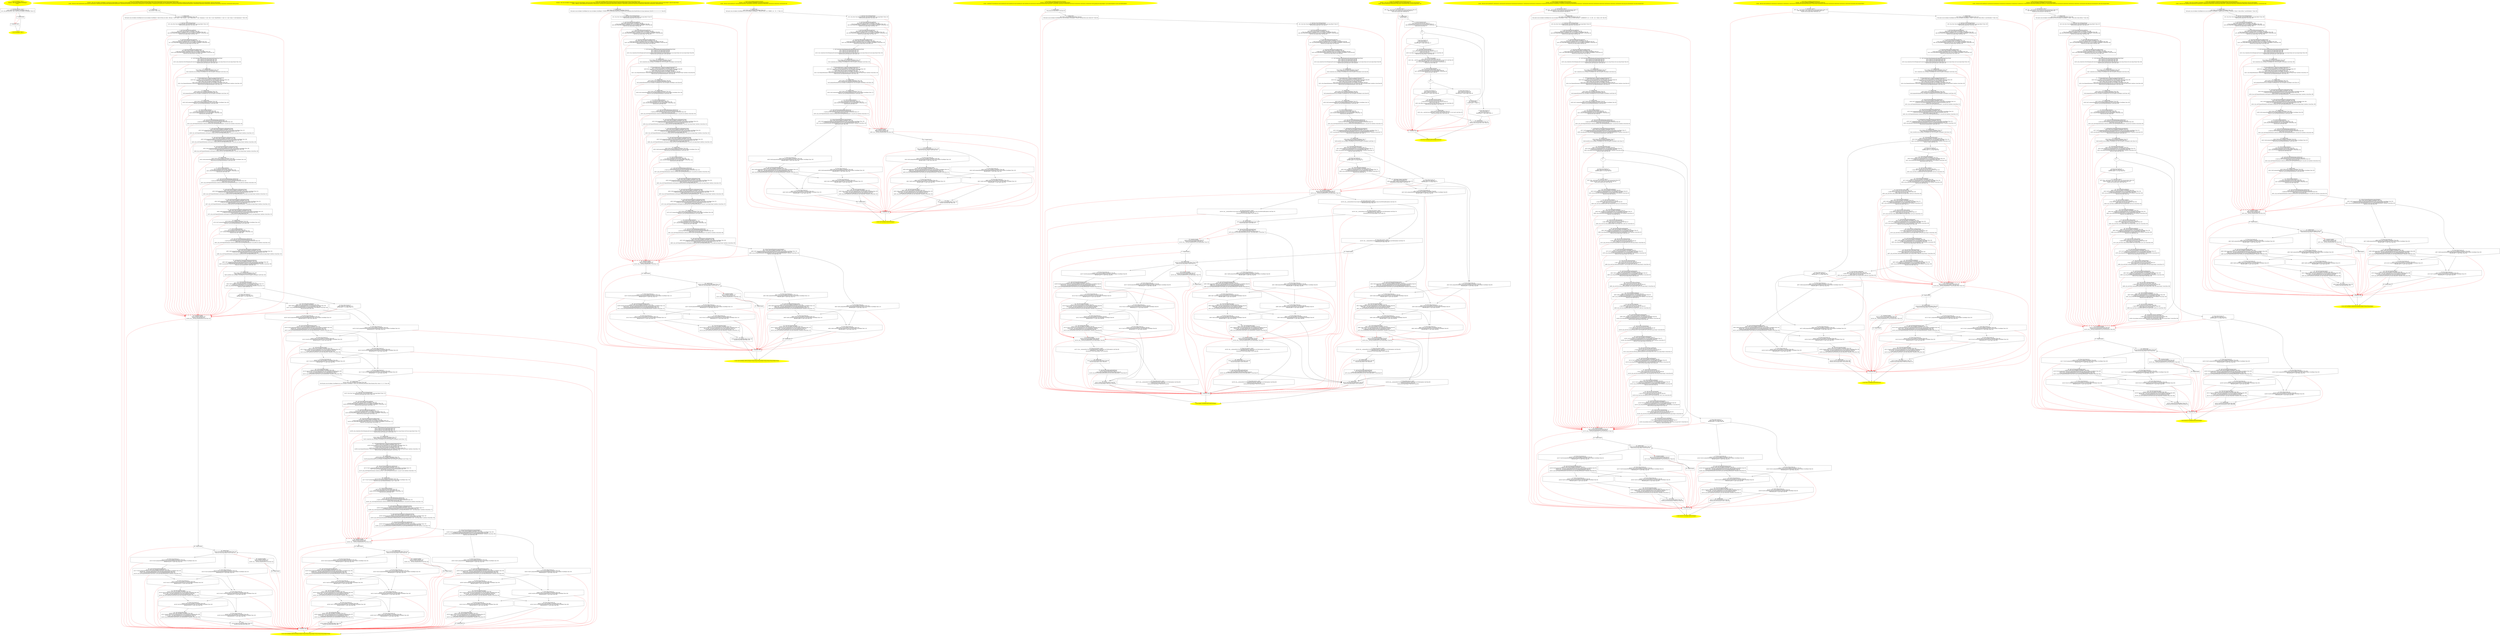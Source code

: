 /* @generated */
digraph cfg {
"com.stn.helpers.OrarHelper.<init>().88654c90701d604aa9eae8e42bd93e4a_1" [label="1: Start OrarHelper.<init>()\nFormals:  this:com.stn.helpers.OrarHelper*\nLocals:  \n  " color=yellow style=filled]
	

	 "com.stn.helpers.OrarHelper.<init>().88654c90701d604aa9eae8e42bd93e4a_1" -> "com.stn.helpers.OrarHelper.<init>().88654c90701d604aa9eae8e42bd93e4a_4" ;
"com.stn.helpers.OrarHelper.<init>().88654c90701d604aa9eae8e42bd93e4a_2" [label="2: Exit OrarHelper.<init>() \n  " color=yellow style=filled]
	

"com.stn.helpers.OrarHelper.<init>().88654c90701d604aa9eae8e42bd93e4a_3" [label="3:  exceptions sink \n  " shape="box"]
	

	 "com.stn.helpers.OrarHelper.<init>().88654c90701d604aa9eae8e42bd93e4a_3" -> "com.stn.helpers.OrarHelper.<init>().88654c90701d604aa9eae8e42bd93e4a_2" ;
"com.stn.helpers.OrarHelper.<init>().88654c90701d604aa9eae8e42bd93e4a_4" [label="4:  Call DBConnection.<init>() \n   n$0=*&this:com.stn.helpers.OrarHelper* [line 13]\n  n$1=_fun_DBConnection.<init>()(n$0:com.stn.helpers.OrarHelper*) [line 13]\n " shape="box"]
	

	 "com.stn.helpers.OrarHelper.<init>().88654c90701d604aa9eae8e42bd93e4a_4" -> "com.stn.helpers.OrarHelper.<init>().88654c90701d604aa9eae8e42bd93e4a_5" ;
	 "com.stn.helpers.OrarHelper.<init>().88654c90701d604aa9eae8e42bd93e4a_4" -> "com.stn.helpers.OrarHelper.<init>().88654c90701d604aa9eae8e42bd93e4a_3" [color="red" ];
"com.stn.helpers.OrarHelper.<init>().88654c90701d604aa9eae8e42bd93e4a_5" [label="5:  method_body \n  " shape="box"]
	

	 "com.stn.helpers.OrarHelper.<init>().88654c90701d604aa9eae8e42bd93e4a_5" -> "com.stn.helpers.OrarHelper.<init>().88654c90701d604aa9eae8e42bd93e4a_2" ;
	 "com.stn.helpers.OrarHelper.<init>().88654c90701d604aa9eae8e42bd93e4a_5" -> "com.stn.helpers.OrarHelper.<init>().88654c90701d604aa9eae8e42bd93e4a_3" [color="red" ];
"com.stn.helpers.OrarHelper.addNotes(java.lang.Integer,java.lang.Integer,java.lang.String,java.lang.S.d8979efe157a3c37a5192371418bf74e_1" [label="1: Start void OrarHelper.addNotes(Integer,Integer,String,String,String,Integer,String,String,String,Integer,String)\nFormals:  this:com.stn.helpers.OrarHelper* id_grupa:java.lang.Integer* id_student:java.lang.Integer* nume:java.lang.String* durata:java.lang.String* tip_act:java.lang.String* sem:java.lang.Integer* sala:java.lang.String* numep:java.lang.String* zi:java.lang.String* gr:java.lang.Integer* sapt:java.lang.String*\nLocals:  $bcvar14:void CatchVar494:void $irvar22:void $irvar21:void $irvar20:void $irvar19:void $irvar18:void $irvar17:void $irvar16:void $irvar15:void $irvar14:void $bcvar13:void CatchVar271:void $irvar13:void $irvar12:void $irvar11:void $irvar10:void $irvar9:void $irvar8:void $irvar7:void $irvar6:void $irvar5:void $irvar4:void $irvar3:void $irvar2:void $irvar1:void $irvar0:void id_ora:int \n  " color=yellow style=filled]
	

	 "com.stn.helpers.OrarHelper.addNotes(java.lang.Integer,java.lang.Integer,java.lang.String,java.lang.S.d8979efe157a3c37a5192371418bf74e_1" -> "com.stn.helpers.OrarHelper.addNotes(java.lang.Integer,java.lang.Integer,java.lang.String,java.lang.S.d8979efe157a3c37a5192371418bf74e_4" ;
"com.stn.helpers.OrarHelper.addNotes(java.lang.Integer,java.lang.Integer,java.lang.String,java.lang.S.d8979efe157a3c37a5192371418bf74e_2" [label="2: Exit void OrarHelper.addNotes(Integer,Integer,String,String,String,Integer,String,String,String,Integer,String) \n  " color=yellow style=filled]
	

"com.stn.helpers.OrarHelper.addNotes(java.lang.Integer,java.lang.Integer,java.lang.String,java.lang.S.d8979efe157a3c37a5192371418bf74e_3" [label="3:  exceptions sink \n  " shape="box"]
	

	 "com.stn.helpers.OrarHelper.addNotes(java.lang.Integer,java.lang.Integer,java.lang.String,java.lang.S.d8979efe157a3c37a5192371418bf74e_3" -> "com.stn.helpers.OrarHelper.addNotes(java.lang.Integer,java.lang.Integer,java.lang.String,java.lang.S.d8979efe157a3c37a5192371418bf74e_2" ;
"com.stn.helpers.OrarHelper.addNotes(java.lang.Integer,java.lang.Integer,java.lang.String,java.lang.S.d8979efe157a3c37a5192371418bf74e_4" [label="4:  method_body \n   *&id_ora:int=-1 [line 139]\n " shape="box"]
	

	 "com.stn.helpers.OrarHelper.addNotes(java.lang.Integer,java.lang.Integer,java.lang.String,java.lang.S.d8979efe157a3c37a5192371418bf74e_4" -> "com.stn.helpers.OrarHelper.addNotes(java.lang.Integer,java.lang.Integer,java.lang.String,java.lang.S.d8979efe157a3c37a5192371418bf74e_5" ;
	 "com.stn.helpers.OrarHelper.addNotes(java.lang.Integer,java.lang.Integer,java.lang.String,java.lang.S.d8979efe157a3c37a5192371418bf74e_4" -> "com.stn.helpers.OrarHelper.addNotes(java.lang.Integer,java.lang.Integer,java.lang.String,java.lang.S.d8979efe157a3c37a5192371418bf74e_3" [color="red" ];
"com.stn.helpers.OrarHelper.addNotes(java.lang.Integer,java.lang.Integer,java.lang.String,java.lang.S.d8979efe157a3c37a5192371418bf74e_5" [label="5:  method_body \n   n$0=*&this:com.stn.helpers.OrarHelper* [line 140]\n  *n$0.query:com.stn.helpers.OrarHelper(root com.stn.helpers.OrarHelper)=\"select Id from ore where `IdGrupa`=? and `Nume`=? and `Durata`=? and `TipActivitate`=? and `Semigrupa`=? and `Sala`=? and `NumeProfesor`=? and `Zi`=? and `Grupa`=? and Saptamana=?\" [line 140]\n " shape="box"]
	

	 "com.stn.helpers.OrarHelper.addNotes(java.lang.Integer,java.lang.Integer,java.lang.String,java.lang.S.d8979efe157a3c37a5192371418bf74e_5" -> "com.stn.helpers.OrarHelper.addNotes(java.lang.Integer,java.lang.Integer,java.lang.String,java.lang.S.d8979efe157a3c37a5192371418bf74e_6" ;
	 "com.stn.helpers.OrarHelper.addNotes(java.lang.Integer,java.lang.Integer,java.lang.String,java.lang.S.d8979efe157a3c37a5192371418bf74e_5" -> "com.stn.helpers.OrarHelper.addNotes(java.lang.Integer,java.lang.Integer,java.lang.String,java.lang.S.d8979efe157a3c37a5192371418bf74e_3" [color="red" ];
"com.stn.helpers.OrarHelper.addNotes(java.lang.Integer,java.lang.Integer,java.lang.String,java.lang.S.d8979efe157a3c37a5192371418bf74e_6" [label="6:  Call Class Class.forName(String) \n   n$1=_fun_Class Class.forName(String)(\"com.mysql.jdbc.Driver\":java.lang.Object*) [line 143]\n  *&$irvar0:java.lang.Class*=n$1 [line 143]\n " shape="box"]
	

	 "com.stn.helpers.OrarHelper.addNotes(java.lang.Integer,java.lang.Integer,java.lang.String,java.lang.S.d8979efe157a3c37a5192371418bf74e_6" -> "com.stn.helpers.OrarHelper.addNotes(java.lang.Integer,java.lang.Integer,java.lang.String,java.lang.S.d8979efe157a3c37a5192371418bf74e_7" ;
	 "com.stn.helpers.OrarHelper.addNotes(java.lang.Integer,java.lang.Integer,java.lang.String,java.lang.S.d8979efe157a3c37a5192371418bf74e_6" -> "com.stn.helpers.OrarHelper.addNotes(java.lang.Integer,java.lang.Integer,java.lang.String,java.lang.S.d8979efe157a3c37a5192371418bf74e_97" [color="red" ];
"com.stn.helpers.OrarHelper.addNotes(java.lang.Integer,java.lang.Integer,java.lang.String,java.lang.S.d8979efe157a3c37a5192371418bf74e_7" [label="7:  Call String DBConnection.getHost() \n   n$2=*&this:com.stn.helpers.OrarHelper* [line 144]\n  _=*n$2:com.stn.helpers.OrarHelper*(root com.stn.helpers.OrarHelper) [line 144]\n  n$4=_fun_String DBConnection.getHost()(n$2:com.stn.helpers.OrarHelper*) virtual [line 144]\n  *&$irvar1:java.lang.String*=n$4 [line 144]\n " shape="box"]
	

	 "com.stn.helpers.OrarHelper.addNotes(java.lang.Integer,java.lang.Integer,java.lang.String,java.lang.S.d8979efe157a3c37a5192371418bf74e_7" -> "com.stn.helpers.OrarHelper.addNotes(java.lang.Integer,java.lang.Integer,java.lang.String,java.lang.S.d8979efe157a3c37a5192371418bf74e_8" ;
	 "com.stn.helpers.OrarHelper.addNotes(java.lang.Integer,java.lang.Integer,java.lang.String,java.lang.S.d8979efe157a3c37a5192371418bf74e_7" -> "com.stn.helpers.OrarHelper.addNotes(java.lang.Integer,java.lang.Integer,java.lang.String,java.lang.S.d8979efe157a3c37a5192371418bf74e_97" [color="red" ];
"com.stn.helpers.OrarHelper.addNotes(java.lang.Integer,java.lang.Integer,java.lang.String,java.lang.S.d8979efe157a3c37a5192371418bf74e_8" [label="8:  Call String DBConnection.getUser() \n   n$5=*&this:com.stn.helpers.OrarHelper* [line 144]\n  _=*n$5:com.stn.helpers.OrarHelper*(root com.stn.helpers.OrarHelper) [line 144]\n  n$7=_fun_String DBConnection.getUser()(n$5:com.stn.helpers.OrarHelper*) virtual [line 144]\n  *&$irvar2:java.lang.String*=n$7 [line 144]\n " shape="box"]
	

	 "com.stn.helpers.OrarHelper.addNotes(java.lang.Integer,java.lang.Integer,java.lang.String,java.lang.S.d8979efe157a3c37a5192371418bf74e_8" -> "com.stn.helpers.OrarHelper.addNotes(java.lang.Integer,java.lang.Integer,java.lang.String,java.lang.S.d8979efe157a3c37a5192371418bf74e_9" ;
	 "com.stn.helpers.OrarHelper.addNotes(java.lang.Integer,java.lang.Integer,java.lang.String,java.lang.S.d8979efe157a3c37a5192371418bf74e_8" -> "com.stn.helpers.OrarHelper.addNotes(java.lang.Integer,java.lang.Integer,java.lang.String,java.lang.S.d8979efe157a3c37a5192371418bf74e_97" [color="red" ];
"com.stn.helpers.OrarHelper.addNotes(java.lang.Integer,java.lang.Integer,java.lang.String,java.lang.S.d8979efe157a3c37a5192371418bf74e_9" [label="9:  Call String DBConnection.getPassword() \n   n$8=*&this:com.stn.helpers.OrarHelper* [line 144]\n  _=*n$8:com.stn.helpers.OrarHelper*(root com.stn.helpers.OrarHelper) [line 144]\n  n$10=_fun_String DBConnection.getPassword()(n$8:com.stn.helpers.OrarHelper*) virtual [line 144]\n  *&$irvar3:java.lang.String*=n$10 [line 144]\n " shape="box"]
	

	 "com.stn.helpers.OrarHelper.addNotes(java.lang.Integer,java.lang.Integer,java.lang.String,java.lang.S.d8979efe157a3c37a5192371418bf74e_9" -> "com.stn.helpers.OrarHelper.addNotes(java.lang.Integer,java.lang.Integer,java.lang.String,java.lang.S.d8979efe157a3c37a5192371418bf74e_10" ;
	 "com.stn.helpers.OrarHelper.addNotes(java.lang.Integer,java.lang.Integer,java.lang.String,java.lang.S.d8979efe157a3c37a5192371418bf74e_9" -> "com.stn.helpers.OrarHelper.addNotes(java.lang.Integer,java.lang.Integer,java.lang.String,java.lang.S.d8979efe157a3c37a5192371418bf74e_97" [color="red" ];
"com.stn.helpers.OrarHelper.addNotes(java.lang.Integer,java.lang.Integer,java.lang.String,java.lang.S.d8979efe157a3c37a5192371418bf74e_10" [label="10:  Call Connection DriverManager.getConnection(String,String,String) \n   n$11=*&$irvar1:java.lang.String* [line 144]\n  n$12=*&$irvar2:java.lang.String* [line 144]\n  n$13=*&$irvar3:java.lang.String* [line 144]\n  n$14=_fun_Connection DriverManager.getConnection(String,String,String)(n$11:java.lang.String*,n$12:java.lang.String*,n$13:java.lang.String*) [line 144]\n  *&$irvar4:java.sql.Connection*=n$14 [line 144]\n " shape="box"]
	

	 "com.stn.helpers.OrarHelper.addNotes(java.lang.Integer,java.lang.Integer,java.lang.String,java.lang.S.d8979efe157a3c37a5192371418bf74e_10" -> "com.stn.helpers.OrarHelper.addNotes(java.lang.Integer,java.lang.Integer,java.lang.String,java.lang.S.d8979efe157a3c37a5192371418bf74e_11" ;
	 "com.stn.helpers.OrarHelper.addNotes(java.lang.Integer,java.lang.Integer,java.lang.String,java.lang.S.d8979efe157a3c37a5192371418bf74e_10" -> "com.stn.helpers.OrarHelper.addNotes(java.lang.Integer,java.lang.Integer,java.lang.String,java.lang.S.d8979efe157a3c37a5192371418bf74e_97" [color="red" ];
"com.stn.helpers.OrarHelper.addNotes(java.lang.Integer,java.lang.Integer,java.lang.String,java.lang.S.d8979efe157a3c37a5192371418bf74e_11" [label="11:  method_body \n   n$15=*&this:com.stn.helpers.OrarHelper* [line 144]\n  n$16=*&$irvar4:java.sql.Connection* [line 144]\n  *n$15.connection:com.stn.helpers.OrarHelper(root com.stn.helpers.OrarHelper)=n$16 [line 144]\n " shape="box"]
	

	 "com.stn.helpers.OrarHelper.addNotes(java.lang.Integer,java.lang.Integer,java.lang.String,java.lang.S.d8979efe157a3c37a5192371418bf74e_11" -> "com.stn.helpers.OrarHelper.addNotes(java.lang.Integer,java.lang.Integer,java.lang.String,java.lang.S.d8979efe157a3c37a5192371418bf74e_12" ;
	 "com.stn.helpers.OrarHelper.addNotes(java.lang.Integer,java.lang.Integer,java.lang.String,java.lang.S.d8979efe157a3c37a5192371418bf74e_11" -> "com.stn.helpers.OrarHelper.addNotes(java.lang.Integer,java.lang.Integer,java.lang.String,java.lang.S.d8979efe157a3c37a5192371418bf74e_97" [color="red" ];
"com.stn.helpers.OrarHelper.addNotes(java.lang.Integer,java.lang.Integer,java.lang.String,java.lang.S.d8979efe157a3c37a5192371418bf74e_12" [label="12:  Call PreparedStatement Connection.prepareStatement(String) \n   n$17=*&this:com.stn.helpers.OrarHelper* [line 145]\n  n$18=*n$17.connection:java.sql.Connection*(root com.stn.helpers.OrarHelper) [line 145]\n  _=*n$18:java.sql.Connection*(root java.sql.Connection) [line 145]\n  n$20=*&this:com.stn.helpers.OrarHelper* [line 145]\n  n$21=*n$20.query:java.lang.String*(root com.stn.helpers.OrarHelper) [line 145]\n  n$22=_fun_PreparedStatement Connection.prepareStatement(String)(n$18:java.sql.Connection*,n$21:java.lang.String*) interface virtual [line 145]\n  *&$irvar5:java.sql.PreparedStatement*=n$22 [line 145]\n " shape="box"]
	

	 "com.stn.helpers.OrarHelper.addNotes(java.lang.Integer,java.lang.Integer,java.lang.String,java.lang.S.d8979efe157a3c37a5192371418bf74e_12" -> "com.stn.helpers.OrarHelper.addNotes(java.lang.Integer,java.lang.Integer,java.lang.String,java.lang.S.d8979efe157a3c37a5192371418bf74e_13" ;
	 "com.stn.helpers.OrarHelper.addNotes(java.lang.Integer,java.lang.Integer,java.lang.String,java.lang.S.d8979efe157a3c37a5192371418bf74e_12" -> "com.stn.helpers.OrarHelper.addNotes(java.lang.Integer,java.lang.Integer,java.lang.String,java.lang.S.d8979efe157a3c37a5192371418bf74e_97" [color="red" ];
"com.stn.helpers.OrarHelper.addNotes(java.lang.Integer,java.lang.Integer,java.lang.String,java.lang.S.d8979efe157a3c37a5192371418bf74e_13" [label="13:  method_body \n   n$23=*&this:com.stn.helpers.OrarHelper* [line 145]\n  n$24=*&$irvar5:java.sql.PreparedStatement* [line 145]\n  *n$23.preparedStatement:com.stn.helpers.OrarHelper(root com.stn.helpers.OrarHelper)=n$24 [line 145]\n " shape="box"]
	

	 "com.stn.helpers.OrarHelper.addNotes(java.lang.Integer,java.lang.Integer,java.lang.String,java.lang.S.d8979efe157a3c37a5192371418bf74e_13" -> "com.stn.helpers.OrarHelper.addNotes(java.lang.Integer,java.lang.Integer,java.lang.String,java.lang.S.d8979efe157a3c37a5192371418bf74e_14" ;
	 "com.stn.helpers.OrarHelper.addNotes(java.lang.Integer,java.lang.Integer,java.lang.String,java.lang.S.d8979efe157a3c37a5192371418bf74e_13" -> "com.stn.helpers.OrarHelper.addNotes(java.lang.Integer,java.lang.Integer,java.lang.String,java.lang.S.d8979efe157a3c37a5192371418bf74e_97" [color="red" ];
"com.stn.helpers.OrarHelper.addNotes(java.lang.Integer,java.lang.Integer,java.lang.String,java.lang.S.d8979efe157a3c37a5192371418bf74e_14" [label="14:  method_body \n   n$25=*&this:com.stn.helpers.OrarHelper* [line 146]\n  n$26=*n$25.preparedStatement:java.sql.PreparedStatement*(root com.stn.helpers.OrarHelper) [line 146]\n  *&$irvar7:java.sql.PreparedStatement*=n$26 [line 146]\n " shape="box"]
	

	 "com.stn.helpers.OrarHelper.addNotes(java.lang.Integer,java.lang.Integer,java.lang.String,java.lang.S.d8979efe157a3c37a5192371418bf74e_14" -> "com.stn.helpers.OrarHelper.addNotes(java.lang.Integer,java.lang.Integer,java.lang.String,java.lang.S.d8979efe157a3c37a5192371418bf74e_15" ;
	 "com.stn.helpers.OrarHelper.addNotes(java.lang.Integer,java.lang.Integer,java.lang.String,java.lang.S.d8979efe157a3c37a5192371418bf74e_14" -> "com.stn.helpers.OrarHelper.addNotes(java.lang.Integer,java.lang.Integer,java.lang.String,java.lang.S.d8979efe157a3c37a5192371418bf74e_97" [color="red" ];
"com.stn.helpers.OrarHelper.addNotes(java.lang.Integer,java.lang.Integer,java.lang.String,java.lang.S.d8979efe157a3c37a5192371418bf74e_15" [label="15:  Call int Integer.intValue() \n   n$27=*&id_grupa:java.lang.Integer* [line 146]\n  _=*n$27:java.lang.Integer*(root java.lang.Integer) [line 146]\n  n$29=_fun_int Integer.intValue()(n$27:java.lang.Integer*) virtual [line 146]\n  *&$irvar6:int=n$29 [line 146]\n " shape="box"]
	

	 "com.stn.helpers.OrarHelper.addNotes(java.lang.Integer,java.lang.Integer,java.lang.String,java.lang.S.d8979efe157a3c37a5192371418bf74e_15" -> "com.stn.helpers.OrarHelper.addNotes(java.lang.Integer,java.lang.Integer,java.lang.String,java.lang.S.d8979efe157a3c37a5192371418bf74e_16" ;
	 "com.stn.helpers.OrarHelper.addNotes(java.lang.Integer,java.lang.Integer,java.lang.String,java.lang.S.d8979efe157a3c37a5192371418bf74e_15" -> "com.stn.helpers.OrarHelper.addNotes(java.lang.Integer,java.lang.Integer,java.lang.String,java.lang.S.d8979efe157a3c37a5192371418bf74e_97" [color="red" ];
"com.stn.helpers.OrarHelper.addNotes(java.lang.Integer,java.lang.Integer,java.lang.String,java.lang.S.d8979efe157a3c37a5192371418bf74e_16" [label="16:  Call void PreparedStatement.setInt(int,int) \n   n$30=*&$irvar7:java.sql.PreparedStatement* [line 146]\n  _=*n$30:java.sql.PreparedStatement*(root java.sql.PreparedStatement) [line 146]\n  n$32=*&$irvar6:int [line 146]\n  n$33=_fun_void PreparedStatement.setInt(int,int)(n$30:java.sql.PreparedStatement*,1:int,n$32:int) interface virtual [line 146]\n " shape="box"]
	

	 "com.stn.helpers.OrarHelper.addNotes(java.lang.Integer,java.lang.Integer,java.lang.String,java.lang.S.d8979efe157a3c37a5192371418bf74e_16" -> "com.stn.helpers.OrarHelper.addNotes(java.lang.Integer,java.lang.Integer,java.lang.String,java.lang.S.d8979efe157a3c37a5192371418bf74e_17" ;
	 "com.stn.helpers.OrarHelper.addNotes(java.lang.Integer,java.lang.Integer,java.lang.String,java.lang.S.d8979efe157a3c37a5192371418bf74e_16" -> "com.stn.helpers.OrarHelper.addNotes(java.lang.Integer,java.lang.Integer,java.lang.String,java.lang.S.d8979efe157a3c37a5192371418bf74e_97" [color="red" ];
"com.stn.helpers.OrarHelper.addNotes(java.lang.Integer,java.lang.Integer,java.lang.String,java.lang.S.d8979efe157a3c37a5192371418bf74e_17" [label="17:  Call void PreparedStatement.setString(int,String) \n   n$34=*&this:com.stn.helpers.OrarHelper* [line 147]\n  n$35=*n$34.preparedStatement:java.sql.PreparedStatement*(root com.stn.helpers.OrarHelper) [line 147]\n  _=*n$35:java.sql.PreparedStatement*(root java.sql.PreparedStatement) [line 147]\n  n$37=*&nume:java.lang.String* [line 147]\n  n$38=_fun_void PreparedStatement.setString(int,String)(n$35:java.sql.PreparedStatement*,2:int,n$37:java.lang.String*) interface virtual [line 147]\n " shape="box"]
	

	 "com.stn.helpers.OrarHelper.addNotes(java.lang.Integer,java.lang.Integer,java.lang.String,java.lang.S.d8979efe157a3c37a5192371418bf74e_17" -> "com.stn.helpers.OrarHelper.addNotes(java.lang.Integer,java.lang.Integer,java.lang.String,java.lang.S.d8979efe157a3c37a5192371418bf74e_18" ;
	 "com.stn.helpers.OrarHelper.addNotes(java.lang.Integer,java.lang.Integer,java.lang.String,java.lang.S.d8979efe157a3c37a5192371418bf74e_17" -> "com.stn.helpers.OrarHelper.addNotes(java.lang.Integer,java.lang.Integer,java.lang.String,java.lang.S.d8979efe157a3c37a5192371418bf74e_97" [color="red" ];
"com.stn.helpers.OrarHelper.addNotes(java.lang.Integer,java.lang.Integer,java.lang.String,java.lang.S.d8979efe157a3c37a5192371418bf74e_18" [label="18:  Call void PreparedStatement.setString(int,String) \n   n$39=*&this:com.stn.helpers.OrarHelper* [line 148]\n  n$40=*n$39.preparedStatement:java.sql.PreparedStatement*(root com.stn.helpers.OrarHelper) [line 148]\n  _=*n$40:java.sql.PreparedStatement*(root java.sql.PreparedStatement) [line 148]\n  n$42=*&durata:java.lang.String* [line 148]\n  n$43=_fun_void PreparedStatement.setString(int,String)(n$40:java.sql.PreparedStatement*,3:int,n$42:java.lang.String*) interface virtual [line 148]\n " shape="box"]
	

	 "com.stn.helpers.OrarHelper.addNotes(java.lang.Integer,java.lang.Integer,java.lang.String,java.lang.S.d8979efe157a3c37a5192371418bf74e_18" -> "com.stn.helpers.OrarHelper.addNotes(java.lang.Integer,java.lang.Integer,java.lang.String,java.lang.S.d8979efe157a3c37a5192371418bf74e_19" ;
	 "com.stn.helpers.OrarHelper.addNotes(java.lang.Integer,java.lang.Integer,java.lang.String,java.lang.S.d8979efe157a3c37a5192371418bf74e_18" -> "com.stn.helpers.OrarHelper.addNotes(java.lang.Integer,java.lang.Integer,java.lang.String,java.lang.S.d8979efe157a3c37a5192371418bf74e_97" [color="red" ];
"com.stn.helpers.OrarHelper.addNotes(java.lang.Integer,java.lang.Integer,java.lang.String,java.lang.S.d8979efe157a3c37a5192371418bf74e_19" [label="19:  Call void PreparedStatement.setString(int,String) \n   n$44=*&this:com.stn.helpers.OrarHelper* [line 149]\n  n$45=*n$44.preparedStatement:java.sql.PreparedStatement*(root com.stn.helpers.OrarHelper) [line 149]\n  _=*n$45:java.sql.PreparedStatement*(root java.sql.PreparedStatement) [line 149]\n  n$47=*&tip_act:java.lang.String* [line 149]\n  n$48=_fun_void PreparedStatement.setString(int,String)(n$45:java.sql.PreparedStatement*,4:int,n$47:java.lang.String*) interface virtual [line 149]\n " shape="box"]
	

	 "com.stn.helpers.OrarHelper.addNotes(java.lang.Integer,java.lang.Integer,java.lang.String,java.lang.S.d8979efe157a3c37a5192371418bf74e_19" -> "com.stn.helpers.OrarHelper.addNotes(java.lang.Integer,java.lang.Integer,java.lang.String,java.lang.S.d8979efe157a3c37a5192371418bf74e_20" ;
	 "com.stn.helpers.OrarHelper.addNotes(java.lang.Integer,java.lang.Integer,java.lang.String,java.lang.S.d8979efe157a3c37a5192371418bf74e_19" -> "com.stn.helpers.OrarHelper.addNotes(java.lang.Integer,java.lang.Integer,java.lang.String,java.lang.S.d8979efe157a3c37a5192371418bf74e_97" [color="red" ];
"com.stn.helpers.OrarHelper.addNotes(java.lang.Integer,java.lang.Integer,java.lang.String,java.lang.S.d8979efe157a3c37a5192371418bf74e_20" [label="20:  method_body \n   n$49=*&this:com.stn.helpers.OrarHelper* [line 150]\n  n$50=*n$49.preparedStatement:java.sql.PreparedStatement*(root com.stn.helpers.OrarHelper) [line 150]\n  *&$irvar9:java.sql.PreparedStatement*=n$50 [line 150]\n " shape="box"]
	

	 "com.stn.helpers.OrarHelper.addNotes(java.lang.Integer,java.lang.Integer,java.lang.String,java.lang.S.d8979efe157a3c37a5192371418bf74e_20" -> "com.stn.helpers.OrarHelper.addNotes(java.lang.Integer,java.lang.Integer,java.lang.String,java.lang.S.d8979efe157a3c37a5192371418bf74e_21" ;
	 "com.stn.helpers.OrarHelper.addNotes(java.lang.Integer,java.lang.Integer,java.lang.String,java.lang.S.d8979efe157a3c37a5192371418bf74e_20" -> "com.stn.helpers.OrarHelper.addNotes(java.lang.Integer,java.lang.Integer,java.lang.String,java.lang.S.d8979efe157a3c37a5192371418bf74e_97" [color="red" ];
"com.stn.helpers.OrarHelper.addNotes(java.lang.Integer,java.lang.Integer,java.lang.String,java.lang.S.d8979efe157a3c37a5192371418bf74e_21" [label="21:  Call int Integer.intValue() \n   n$51=*&sem:java.lang.Integer* [line 150]\n  _=*n$51:java.lang.Integer*(root java.lang.Integer) [line 150]\n  n$53=_fun_int Integer.intValue()(n$51:java.lang.Integer*) virtual [line 150]\n  *&$irvar8:int=n$53 [line 150]\n " shape="box"]
	

	 "com.stn.helpers.OrarHelper.addNotes(java.lang.Integer,java.lang.Integer,java.lang.String,java.lang.S.d8979efe157a3c37a5192371418bf74e_21" -> "com.stn.helpers.OrarHelper.addNotes(java.lang.Integer,java.lang.Integer,java.lang.String,java.lang.S.d8979efe157a3c37a5192371418bf74e_22" ;
	 "com.stn.helpers.OrarHelper.addNotes(java.lang.Integer,java.lang.Integer,java.lang.String,java.lang.S.d8979efe157a3c37a5192371418bf74e_21" -> "com.stn.helpers.OrarHelper.addNotes(java.lang.Integer,java.lang.Integer,java.lang.String,java.lang.S.d8979efe157a3c37a5192371418bf74e_97" [color="red" ];
"com.stn.helpers.OrarHelper.addNotes(java.lang.Integer,java.lang.Integer,java.lang.String,java.lang.S.d8979efe157a3c37a5192371418bf74e_22" [label="22:  Call void PreparedStatement.setInt(int,int) \n   n$54=*&$irvar9:java.sql.PreparedStatement* [line 150]\n  _=*n$54:java.sql.PreparedStatement*(root java.sql.PreparedStatement) [line 150]\n  n$56=*&$irvar8:int [line 150]\n  n$57=_fun_void PreparedStatement.setInt(int,int)(n$54:java.sql.PreparedStatement*,5:int,n$56:int) interface virtual [line 150]\n " shape="box"]
	

	 "com.stn.helpers.OrarHelper.addNotes(java.lang.Integer,java.lang.Integer,java.lang.String,java.lang.S.d8979efe157a3c37a5192371418bf74e_22" -> "com.stn.helpers.OrarHelper.addNotes(java.lang.Integer,java.lang.Integer,java.lang.String,java.lang.S.d8979efe157a3c37a5192371418bf74e_23" ;
	 "com.stn.helpers.OrarHelper.addNotes(java.lang.Integer,java.lang.Integer,java.lang.String,java.lang.S.d8979efe157a3c37a5192371418bf74e_22" -> "com.stn.helpers.OrarHelper.addNotes(java.lang.Integer,java.lang.Integer,java.lang.String,java.lang.S.d8979efe157a3c37a5192371418bf74e_97" [color="red" ];
"com.stn.helpers.OrarHelper.addNotes(java.lang.Integer,java.lang.Integer,java.lang.String,java.lang.S.d8979efe157a3c37a5192371418bf74e_23" [label="23:  Call void PreparedStatement.setString(int,String) \n   n$58=*&this:com.stn.helpers.OrarHelper* [line 151]\n  n$59=*n$58.preparedStatement:java.sql.PreparedStatement*(root com.stn.helpers.OrarHelper) [line 151]\n  _=*n$59:java.sql.PreparedStatement*(root java.sql.PreparedStatement) [line 151]\n  n$61=*&sala:java.lang.String* [line 151]\n  n$62=_fun_void PreparedStatement.setString(int,String)(n$59:java.sql.PreparedStatement*,6:int,n$61:java.lang.String*) interface virtual [line 151]\n " shape="box"]
	

	 "com.stn.helpers.OrarHelper.addNotes(java.lang.Integer,java.lang.Integer,java.lang.String,java.lang.S.d8979efe157a3c37a5192371418bf74e_23" -> "com.stn.helpers.OrarHelper.addNotes(java.lang.Integer,java.lang.Integer,java.lang.String,java.lang.S.d8979efe157a3c37a5192371418bf74e_24" ;
	 "com.stn.helpers.OrarHelper.addNotes(java.lang.Integer,java.lang.Integer,java.lang.String,java.lang.S.d8979efe157a3c37a5192371418bf74e_23" -> "com.stn.helpers.OrarHelper.addNotes(java.lang.Integer,java.lang.Integer,java.lang.String,java.lang.S.d8979efe157a3c37a5192371418bf74e_97" [color="red" ];
"com.stn.helpers.OrarHelper.addNotes(java.lang.Integer,java.lang.Integer,java.lang.String,java.lang.S.d8979efe157a3c37a5192371418bf74e_24" [label="24:  Call void PreparedStatement.setString(int,String) \n   n$63=*&this:com.stn.helpers.OrarHelper* [line 152]\n  n$64=*n$63.preparedStatement:java.sql.PreparedStatement*(root com.stn.helpers.OrarHelper) [line 152]\n  _=*n$64:java.sql.PreparedStatement*(root java.sql.PreparedStatement) [line 152]\n  n$66=*&numep:java.lang.String* [line 152]\n  n$67=_fun_void PreparedStatement.setString(int,String)(n$64:java.sql.PreparedStatement*,7:int,n$66:java.lang.String*) interface virtual [line 152]\n " shape="box"]
	

	 "com.stn.helpers.OrarHelper.addNotes(java.lang.Integer,java.lang.Integer,java.lang.String,java.lang.S.d8979efe157a3c37a5192371418bf74e_24" -> "com.stn.helpers.OrarHelper.addNotes(java.lang.Integer,java.lang.Integer,java.lang.String,java.lang.S.d8979efe157a3c37a5192371418bf74e_25" ;
	 "com.stn.helpers.OrarHelper.addNotes(java.lang.Integer,java.lang.Integer,java.lang.String,java.lang.S.d8979efe157a3c37a5192371418bf74e_24" -> "com.stn.helpers.OrarHelper.addNotes(java.lang.Integer,java.lang.Integer,java.lang.String,java.lang.S.d8979efe157a3c37a5192371418bf74e_97" [color="red" ];
"com.stn.helpers.OrarHelper.addNotes(java.lang.Integer,java.lang.Integer,java.lang.String,java.lang.S.d8979efe157a3c37a5192371418bf74e_25" [label="25:  Call void PreparedStatement.setString(int,String) \n   n$68=*&this:com.stn.helpers.OrarHelper* [line 153]\n  n$69=*n$68.preparedStatement:java.sql.PreparedStatement*(root com.stn.helpers.OrarHelper) [line 153]\n  _=*n$69:java.sql.PreparedStatement*(root java.sql.PreparedStatement) [line 153]\n  n$71=*&zi:java.lang.String* [line 153]\n  n$72=_fun_void PreparedStatement.setString(int,String)(n$69:java.sql.PreparedStatement*,8:int,n$71:java.lang.String*) interface virtual [line 153]\n " shape="box"]
	

	 "com.stn.helpers.OrarHelper.addNotes(java.lang.Integer,java.lang.Integer,java.lang.String,java.lang.S.d8979efe157a3c37a5192371418bf74e_25" -> "com.stn.helpers.OrarHelper.addNotes(java.lang.Integer,java.lang.Integer,java.lang.String,java.lang.S.d8979efe157a3c37a5192371418bf74e_26" ;
	 "com.stn.helpers.OrarHelper.addNotes(java.lang.Integer,java.lang.Integer,java.lang.String,java.lang.S.d8979efe157a3c37a5192371418bf74e_25" -> "com.stn.helpers.OrarHelper.addNotes(java.lang.Integer,java.lang.Integer,java.lang.String,java.lang.S.d8979efe157a3c37a5192371418bf74e_97" [color="red" ];
"com.stn.helpers.OrarHelper.addNotes(java.lang.Integer,java.lang.Integer,java.lang.String,java.lang.S.d8979efe157a3c37a5192371418bf74e_26" [label="26:  method_body \n   n$73=*&this:com.stn.helpers.OrarHelper* [line 154]\n  n$74=*n$73.preparedStatement:java.sql.PreparedStatement*(root com.stn.helpers.OrarHelper) [line 154]\n  *&$irvar11:java.sql.PreparedStatement*=n$74 [line 154]\n " shape="box"]
	

	 "com.stn.helpers.OrarHelper.addNotes(java.lang.Integer,java.lang.Integer,java.lang.String,java.lang.S.d8979efe157a3c37a5192371418bf74e_26" -> "com.stn.helpers.OrarHelper.addNotes(java.lang.Integer,java.lang.Integer,java.lang.String,java.lang.S.d8979efe157a3c37a5192371418bf74e_27" ;
	 "com.stn.helpers.OrarHelper.addNotes(java.lang.Integer,java.lang.Integer,java.lang.String,java.lang.S.d8979efe157a3c37a5192371418bf74e_26" -> "com.stn.helpers.OrarHelper.addNotes(java.lang.Integer,java.lang.Integer,java.lang.String,java.lang.S.d8979efe157a3c37a5192371418bf74e_97" [color="red" ];
"com.stn.helpers.OrarHelper.addNotes(java.lang.Integer,java.lang.Integer,java.lang.String,java.lang.S.d8979efe157a3c37a5192371418bf74e_27" [label="27:  Call int Integer.intValue() \n   n$75=*&gr:java.lang.Integer* [line 154]\n  _=*n$75:java.lang.Integer*(root java.lang.Integer) [line 154]\n  n$77=_fun_int Integer.intValue()(n$75:java.lang.Integer*) virtual [line 154]\n  *&$irvar10:int=n$77 [line 154]\n " shape="box"]
	

	 "com.stn.helpers.OrarHelper.addNotes(java.lang.Integer,java.lang.Integer,java.lang.String,java.lang.S.d8979efe157a3c37a5192371418bf74e_27" -> "com.stn.helpers.OrarHelper.addNotes(java.lang.Integer,java.lang.Integer,java.lang.String,java.lang.S.d8979efe157a3c37a5192371418bf74e_28" ;
	 "com.stn.helpers.OrarHelper.addNotes(java.lang.Integer,java.lang.Integer,java.lang.String,java.lang.S.d8979efe157a3c37a5192371418bf74e_27" -> "com.stn.helpers.OrarHelper.addNotes(java.lang.Integer,java.lang.Integer,java.lang.String,java.lang.S.d8979efe157a3c37a5192371418bf74e_97" [color="red" ];
"com.stn.helpers.OrarHelper.addNotes(java.lang.Integer,java.lang.Integer,java.lang.String,java.lang.S.d8979efe157a3c37a5192371418bf74e_28" [label="28:  Call void PreparedStatement.setInt(int,int) \n   n$78=*&$irvar11:java.sql.PreparedStatement* [line 154]\n  _=*n$78:java.sql.PreparedStatement*(root java.sql.PreparedStatement) [line 154]\n  n$80=*&$irvar10:int [line 154]\n  n$81=_fun_void PreparedStatement.setInt(int,int)(n$78:java.sql.PreparedStatement*,9:int,n$80:int) interface virtual [line 154]\n " shape="box"]
	

	 "com.stn.helpers.OrarHelper.addNotes(java.lang.Integer,java.lang.Integer,java.lang.String,java.lang.S.d8979efe157a3c37a5192371418bf74e_28" -> "com.stn.helpers.OrarHelper.addNotes(java.lang.Integer,java.lang.Integer,java.lang.String,java.lang.S.d8979efe157a3c37a5192371418bf74e_29" ;
	 "com.stn.helpers.OrarHelper.addNotes(java.lang.Integer,java.lang.Integer,java.lang.String,java.lang.S.d8979efe157a3c37a5192371418bf74e_28" -> "com.stn.helpers.OrarHelper.addNotes(java.lang.Integer,java.lang.Integer,java.lang.String,java.lang.S.d8979efe157a3c37a5192371418bf74e_97" [color="red" ];
"com.stn.helpers.OrarHelper.addNotes(java.lang.Integer,java.lang.Integer,java.lang.String,java.lang.S.d8979efe157a3c37a5192371418bf74e_29" [label="29:  Call void PreparedStatement.setString(int,String) \n   n$82=*&this:com.stn.helpers.OrarHelper* [line 155]\n  n$83=*n$82.preparedStatement:java.sql.PreparedStatement*(root com.stn.helpers.OrarHelper) [line 155]\n  _=*n$83:java.sql.PreparedStatement*(root java.sql.PreparedStatement) [line 155]\n  n$85=*&sapt:java.lang.String* [line 155]\n  n$86=_fun_void PreparedStatement.setString(int,String)(n$83:java.sql.PreparedStatement*,10:int,n$85:java.lang.String*) interface virtual [line 155]\n " shape="box"]
	

	 "com.stn.helpers.OrarHelper.addNotes(java.lang.Integer,java.lang.Integer,java.lang.String,java.lang.S.d8979efe157a3c37a5192371418bf74e_29" -> "com.stn.helpers.OrarHelper.addNotes(java.lang.Integer,java.lang.Integer,java.lang.String,java.lang.S.d8979efe157a3c37a5192371418bf74e_30" ;
	 "com.stn.helpers.OrarHelper.addNotes(java.lang.Integer,java.lang.Integer,java.lang.String,java.lang.S.d8979efe157a3c37a5192371418bf74e_29" -> "com.stn.helpers.OrarHelper.addNotes(java.lang.Integer,java.lang.Integer,java.lang.String,java.lang.S.d8979efe157a3c37a5192371418bf74e_97" [color="red" ];
"com.stn.helpers.OrarHelper.addNotes(java.lang.Integer,java.lang.Integer,java.lang.String,java.lang.S.d8979efe157a3c37a5192371418bf74e_30" [label="30:  Call ResultSet PreparedStatement.executeQuery() \n   n$87=*&this:com.stn.helpers.OrarHelper* [line 156]\n  n$88=*n$87.preparedStatement:java.sql.PreparedStatement*(root com.stn.helpers.OrarHelper) [line 156]\n  _=*n$88:java.sql.PreparedStatement*(root java.sql.PreparedStatement) [line 156]\n  n$90=_fun_ResultSet PreparedStatement.executeQuery()(n$88:java.sql.PreparedStatement*) interface virtual [line 156]\n  *&$irvar12:java.sql.ResultSet*=n$90 [line 156]\n " shape="box"]
	

	 "com.stn.helpers.OrarHelper.addNotes(java.lang.Integer,java.lang.Integer,java.lang.String,java.lang.S.d8979efe157a3c37a5192371418bf74e_30" -> "com.stn.helpers.OrarHelper.addNotes(java.lang.Integer,java.lang.Integer,java.lang.String,java.lang.S.d8979efe157a3c37a5192371418bf74e_31" ;
	 "com.stn.helpers.OrarHelper.addNotes(java.lang.Integer,java.lang.Integer,java.lang.String,java.lang.S.d8979efe157a3c37a5192371418bf74e_30" -> "com.stn.helpers.OrarHelper.addNotes(java.lang.Integer,java.lang.Integer,java.lang.String,java.lang.S.d8979efe157a3c37a5192371418bf74e_97" [color="red" ];
"com.stn.helpers.OrarHelper.addNotes(java.lang.Integer,java.lang.Integer,java.lang.String,java.lang.S.d8979efe157a3c37a5192371418bf74e_31" [label="31:  method_body \n   n$91=*&this:com.stn.helpers.OrarHelper* [line 156]\n  n$92=*&$irvar12:java.sql.ResultSet* [line 156]\n  *n$91.resultSet:com.stn.helpers.OrarHelper(root com.stn.helpers.OrarHelper)=n$92 [line 156]\n " shape="box"]
	

	 "com.stn.helpers.OrarHelper.addNotes(java.lang.Integer,java.lang.Integer,java.lang.String,java.lang.S.d8979efe157a3c37a5192371418bf74e_31" -> "com.stn.helpers.OrarHelper.addNotes(java.lang.Integer,java.lang.Integer,java.lang.String,java.lang.S.d8979efe157a3c37a5192371418bf74e_32" ;
	 "com.stn.helpers.OrarHelper.addNotes(java.lang.Integer,java.lang.Integer,java.lang.String,java.lang.S.d8979efe157a3c37a5192371418bf74e_31" -> "com.stn.helpers.OrarHelper.addNotes(java.lang.Integer,java.lang.Integer,java.lang.String,java.lang.S.d8979efe157a3c37a5192371418bf74e_97" [color="red" ];
"com.stn.helpers.OrarHelper.addNotes(java.lang.Integer,java.lang.Integer,java.lang.String,java.lang.S.d8979efe157a3c37a5192371418bf74e_32" [label="32:  Call boolean ResultSet.next() \n   n$93=*&this:com.stn.helpers.OrarHelper* [line 157]\n  n$94=*n$93.resultSet:java.sql.ResultSet*(root com.stn.helpers.OrarHelper) [line 157]\n  _=*n$94:java.sql.ResultSet*(root java.sql.ResultSet) [line 157]\n  n$96=_fun_boolean ResultSet.next()(n$94:java.sql.ResultSet*) interface virtual [line 157]\n  *&$irvar13:_Bool=n$96 [line 157]\n " shape="box"]
	

	 "com.stn.helpers.OrarHelper.addNotes(java.lang.Integer,java.lang.Integer,java.lang.String,java.lang.S.d8979efe157a3c37a5192371418bf74e_32" -> "com.stn.helpers.OrarHelper.addNotes(java.lang.Integer,java.lang.Integer,java.lang.String,java.lang.S.d8979efe157a3c37a5192371418bf74e_33" ;
	 "com.stn.helpers.OrarHelper.addNotes(java.lang.Integer,java.lang.Integer,java.lang.String,java.lang.S.d8979efe157a3c37a5192371418bf74e_32" -> "com.stn.helpers.OrarHelper.addNotes(java.lang.Integer,java.lang.Integer,java.lang.String,java.lang.S.d8979efe157a3c37a5192371418bf74e_34" ;
	 "com.stn.helpers.OrarHelper.addNotes(java.lang.Integer,java.lang.Integer,java.lang.String,java.lang.S.d8979efe157a3c37a5192371418bf74e_32" -> "com.stn.helpers.OrarHelper.addNotes(java.lang.Integer,java.lang.Integer,java.lang.String,java.lang.S.d8979efe157a3c37a5192371418bf74e_97" [color="red" ];
"com.stn.helpers.OrarHelper.addNotes(java.lang.Integer,java.lang.Integer,java.lang.String,java.lang.S.d8979efe157a3c37a5192371418bf74e_33" [label="33: Prune (true branch, if) \n   n$97=*&$irvar13:_Bool [line 157]\n  PRUNE(!(n$97 == 0), true); [line 157]\n " shape="invhouse"]
	

	 "com.stn.helpers.OrarHelper.addNotes(java.lang.Integer,java.lang.Integer,java.lang.String,java.lang.S.d8979efe157a3c37a5192371418bf74e_33" -> "com.stn.helpers.OrarHelper.addNotes(java.lang.Integer,java.lang.Integer,java.lang.String,java.lang.S.d8979efe157a3c37a5192371418bf74e_35" ;
	 "com.stn.helpers.OrarHelper.addNotes(java.lang.Integer,java.lang.Integer,java.lang.String,java.lang.S.d8979efe157a3c37a5192371418bf74e_33" -> "com.stn.helpers.OrarHelper.addNotes(java.lang.Integer,java.lang.Integer,java.lang.String,java.lang.S.d8979efe157a3c37a5192371418bf74e_97" [color="red" ];
"com.stn.helpers.OrarHelper.addNotes(java.lang.Integer,java.lang.Integer,java.lang.String,java.lang.S.d8979efe157a3c37a5192371418bf74e_34" [label="34: Prune (false branch, if) \n   n$97=*&$irvar13:_Bool [line 157]\n  PRUNE((n$97 == 0), false); [line 157]\n " shape="invhouse"]
	

	 "com.stn.helpers.OrarHelper.addNotes(java.lang.Integer,java.lang.Integer,java.lang.String,java.lang.S.d8979efe157a3c37a5192371418bf74e_34" -> "com.stn.helpers.OrarHelper.addNotes(java.lang.Integer,java.lang.Integer,java.lang.String,java.lang.S.d8979efe157a3c37a5192371418bf74e_36" ;
	 "com.stn.helpers.OrarHelper.addNotes(java.lang.Integer,java.lang.Integer,java.lang.String,java.lang.S.d8979efe157a3c37a5192371418bf74e_34" -> "com.stn.helpers.OrarHelper.addNotes(java.lang.Integer,java.lang.Integer,java.lang.String,java.lang.S.d8979efe157a3c37a5192371418bf74e_37" ;
	 "com.stn.helpers.OrarHelper.addNotes(java.lang.Integer,java.lang.Integer,java.lang.String,java.lang.S.d8979efe157a3c37a5192371418bf74e_34" -> "com.stn.helpers.OrarHelper.addNotes(java.lang.Integer,java.lang.Integer,java.lang.String,java.lang.S.d8979efe157a3c37a5192371418bf74e_97" [color="red" ];
"com.stn.helpers.OrarHelper.addNotes(java.lang.Integer,java.lang.Integer,java.lang.String,java.lang.S.d8979efe157a3c37a5192371418bf74e_35" [label="35:  Call int ResultSet.getInt(int) \n   n$98=*&this:com.stn.helpers.OrarHelper* [line 158]\n  n$99=*n$98.resultSet:java.sql.ResultSet*(root com.stn.helpers.OrarHelper) [line 158]\n  _=*n$99:java.sql.ResultSet*(root java.sql.ResultSet) [line 158]\n  n$101=_fun_int ResultSet.getInt(int)(n$99:java.sql.ResultSet*,1:int) interface virtual [line 158]\n  *&id_ora:int=n$101 [line 158]\n " shape="box"]
	

	 "com.stn.helpers.OrarHelper.addNotes(java.lang.Integer,java.lang.Integer,java.lang.String,java.lang.S.d8979efe157a3c37a5192371418bf74e_35" -> "com.stn.helpers.OrarHelper.addNotes(java.lang.Integer,java.lang.Integer,java.lang.String,java.lang.S.d8979efe157a3c37a5192371418bf74e_36" ;
	 "com.stn.helpers.OrarHelper.addNotes(java.lang.Integer,java.lang.Integer,java.lang.String,java.lang.S.d8979efe157a3c37a5192371418bf74e_35" -> "com.stn.helpers.OrarHelper.addNotes(java.lang.Integer,java.lang.Integer,java.lang.String,java.lang.S.d8979efe157a3c37a5192371418bf74e_37" ;
	 "com.stn.helpers.OrarHelper.addNotes(java.lang.Integer,java.lang.Integer,java.lang.String,java.lang.S.d8979efe157a3c37a5192371418bf74e_35" -> "com.stn.helpers.OrarHelper.addNotes(java.lang.Integer,java.lang.Integer,java.lang.String,java.lang.S.d8979efe157a3c37a5192371418bf74e_97" [color="red" ];
"com.stn.helpers.OrarHelper.addNotes(java.lang.Integer,java.lang.Integer,java.lang.String,java.lang.S.d8979efe157a3c37a5192371418bf74e_36" [label="36: Prune (true branch, if) \n   n$102=*&this:com.stn.helpers.OrarHelper* [line 161]\n  n$103=*n$102.preparedStatement:java.sql.PreparedStatement*(root com.stn.helpers.OrarHelper) [line 161]\n  PRUNE(!(n$103 == null), true); [line 161]\n " shape="invhouse"]
	

	 "com.stn.helpers.OrarHelper.addNotes(java.lang.Integer,java.lang.Integer,java.lang.String,java.lang.S.d8979efe157a3c37a5192371418bf74e_36" -> "com.stn.helpers.OrarHelper.addNotes(java.lang.Integer,java.lang.Integer,java.lang.String,java.lang.S.d8979efe157a3c37a5192371418bf74e_38" ;
	 "com.stn.helpers.OrarHelper.addNotes(java.lang.Integer,java.lang.Integer,java.lang.String,java.lang.S.d8979efe157a3c37a5192371418bf74e_36" -> "com.stn.helpers.OrarHelper.addNotes(java.lang.Integer,java.lang.Integer,java.lang.String,java.lang.S.d8979efe157a3c37a5192371418bf74e_3" [color="red" ];
"com.stn.helpers.OrarHelper.addNotes(java.lang.Integer,java.lang.Integer,java.lang.String,java.lang.S.d8979efe157a3c37a5192371418bf74e_37" [label="37: Prune (false branch, if) \n   n$102=*&this:com.stn.helpers.OrarHelper* [line 161]\n  n$103=*n$102.preparedStatement:java.sql.PreparedStatement*(root com.stn.helpers.OrarHelper) [line 161]\n  PRUNE((n$103 == null), false); [line 161]\n " shape="invhouse"]
	

	 "com.stn.helpers.OrarHelper.addNotes(java.lang.Integer,java.lang.Integer,java.lang.String,java.lang.S.d8979efe157a3c37a5192371418bf74e_37" -> "com.stn.helpers.OrarHelper.addNotes(java.lang.Integer,java.lang.Integer,java.lang.String,java.lang.S.d8979efe157a3c37a5192371418bf74e_39" ;
	 "com.stn.helpers.OrarHelper.addNotes(java.lang.Integer,java.lang.Integer,java.lang.String,java.lang.S.d8979efe157a3c37a5192371418bf74e_37" -> "com.stn.helpers.OrarHelper.addNotes(java.lang.Integer,java.lang.Integer,java.lang.String,java.lang.S.d8979efe157a3c37a5192371418bf74e_40" ;
	 "com.stn.helpers.OrarHelper.addNotes(java.lang.Integer,java.lang.Integer,java.lang.String,java.lang.S.d8979efe157a3c37a5192371418bf74e_37" -> "com.stn.helpers.OrarHelper.addNotes(java.lang.Integer,java.lang.Integer,java.lang.String,java.lang.S.d8979efe157a3c37a5192371418bf74e_3" [color="red" ];
"com.stn.helpers.OrarHelper.addNotes(java.lang.Integer,java.lang.Integer,java.lang.String,java.lang.S.d8979efe157a3c37a5192371418bf74e_38" [label="38:  Call void PreparedStatement.close() \n   n$104=*&this:com.stn.helpers.OrarHelper* [line 162]\n  n$105=*n$104.preparedStatement:java.sql.PreparedStatement*(root com.stn.helpers.OrarHelper) [line 162]\n  n$108=_fun___set_mem_attribute(n$105:java.sql.PreparedStatement*) [line 162]\n  _=*n$105:java.sql.PreparedStatement*(root java.sql.PreparedStatement) [line 162]\n  n$107=_fun_void PreparedStatement.close()(n$105:java.sql.PreparedStatement*) interface virtual [line 162]\n " shape="box"]
	

	 "com.stn.helpers.OrarHelper.addNotes(java.lang.Integer,java.lang.Integer,java.lang.String,java.lang.S.d8979efe157a3c37a5192371418bf74e_38" -> "com.stn.helpers.OrarHelper.addNotes(java.lang.Integer,java.lang.Integer,java.lang.String,java.lang.S.d8979efe157a3c37a5192371418bf74e_39" ;
	 "com.stn.helpers.OrarHelper.addNotes(java.lang.Integer,java.lang.Integer,java.lang.String,java.lang.S.d8979efe157a3c37a5192371418bf74e_38" -> "com.stn.helpers.OrarHelper.addNotes(java.lang.Integer,java.lang.Integer,java.lang.String,java.lang.S.d8979efe157a3c37a5192371418bf74e_40" ;
	 "com.stn.helpers.OrarHelper.addNotes(java.lang.Integer,java.lang.Integer,java.lang.String,java.lang.S.d8979efe157a3c37a5192371418bf74e_38" -> "com.stn.helpers.OrarHelper.addNotes(java.lang.Integer,java.lang.Integer,java.lang.String,java.lang.S.d8979efe157a3c37a5192371418bf74e_3" [color="red" ];
"com.stn.helpers.OrarHelper.addNotes(java.lang.Integer,java.lang.Integer,java.lang.String,java.lang.S.d8979efe157a3c37a5192371418bf74e_39" [label="39: Prune (true branch, if) \n   n$109=*&this:com.stn.helpers.OrarHelper* [line 163]\n  n$110=*n$109.connection:java.sql.Connection*(root com.stn.helpers.OrarHelper) [line 163]\n  PRUNE(!(n$110 == null), true); [line 163]\n " shape="invhouse"]
	

	 "com.stn.helpers.OrarHelper.addNotes(java.lang.Integer,java.lang.Integer,java.lang.String,java.lang.S.d8979efe157a3c37a5192371418bf74e_39" -> "com.stn.helpers.OrarHelper.addNotes(java.lang.Integer,java.lang.Integer,java.lang.String,java.lang.S.d8979efe157a3c37a5192371418bf74e_41" ;
	 "com.stn.helpers.OrarHelper.addNotes(java.lang.Integer,java.lang.Integer,java.lang.String,java.lang.S.d8979efe157a3c37a5192371418bf74e_39" -> "com.stn.helpers.OrarHelper.addNotes(java.lang.Integer,java.lang.Integer,java.lang.String,java.lang.S.d8979efe157a3c37a5192371418bf74e_3" [color="red" ];
"com.stn.helpers.OrarHelper.addNotes(java.lang.Integer,java.lang.Integer,java.lang.String,java.lang.S.d8979efe157a3c37a5192371418bf74e_40" [label="40: Prune (false branch, if) \n   n$109=*&this:com.stn.helpers.OrarHelper* [line 163]\n  n$110=*n$109.connection:java.sql.Connection*(root com.stn.helpers.OrarHelper) [line 163]\n  PRUNE((n$110 == null), false); [line 163]\n " shape="invhouse"]
	

	 "com.stn.helpers.OrarHelper.addNotes(java.lang.Integer,java.lang.Integer,java.lang.String,java.lang.S.d8979efe157a3c37a5192371418bf74e_40" -> "com.stn.helpers.OrarHelper.addNotes(java.lang.Integer,java.lang.Integer,java.lang.String,java.lang.S.d8979efe157a3c37a5192371418bf74e_42" ;
	 "com.stn.helpers.OrarHelper.addNotes(java.lang.Integer,java.lang.Integer,java.lang.String,java.lang.S.d8979efe157a3c37a5192371418bf74e_40" -> "com.stn.helpers.OrarHelper.addNotes(java.lang.Integer,java.lang.Integer,java.lang.String,java.lang.S.d8979efe157a3c37a5192371418bf74e_43" ;
	 "com.stn.helpers.OrarHelper.addNotes(java.lang.Integer,java.lang.Integer,java.lang.String,java.lang.S.d8979efe157a3c37a5192371418bf74e_40" -> "com.stn.helpers.OrarHelper.addNotes(java.lang.Integer,java.lang.Integer,java.lang.String,java.lang.S.d8979efe157a3c37a5192371418bf74e_3" [color="red" ];
"com.stn.helpers.OrarHelper.addNotes(java.lang.Integer,java.lang.Integer,java.lang.String,java.lang.S.d8979efe157a3c37a5192371418bf74e_41" [label="41:  Call void Connection.close() \n   n$111=*&this:com.stn.helpers.OrarHelper* [line 164]\n  n$112=*n$111.connection:java.sql.Connection*(root com.stn.helpers.OrarHelper) [line 164]\n  n$115=_fun___set_mem_attribute(n$112:java.sql.Connection*) [line 164]\n  _=*n$112:java.sql.Connection*(root java.sql.Connection) [line 164]\n  n$114=_fun_void Connection.close()(n$112:java.sql.Connection*) interface virtual [line 164]\n " shape="box"]
	

	 "com.stn.helpers.OrarHelper.addNotes(java.lang.Integer,java.lang.Integer,java.lang.String,java.lang.S.d8979efe157a3c37a5192371418bf74e_41" -> "com.stn.helpers.OrarHelper.addNotes(java.lang.Integer,java.lang.Integer,java.lang.String,java.lang.S.d8979efe157a3c37a5192371418bf74e_42" ;
	 "com.stn.helpers.OrarHelper.addNotes(java.lang.Integer,java.lang.Integer,java.lang.String,java.lang.S.d8979efe157a3c37a5192371418bf74e_41" -> "com.stn.helpers.OrarHelper.addNotes(java.lang.Integer,java.lang.Integer,java.lang.String,java.lang.S.d8979efe157a3c37a5192371418bf74e_43" ;
	 "com.stn.helpers.OrarHelper.addNotes(java.lang.Integer,java.lang.Integer,java.lang.String,java.lang.S.d8979efe157a3c37a5192371418bf74e_41" -> "com.stn.helpers.OrarHelper.addNotes(java.lang.Integer,java.lang.Integer,java.lang.String,java.lang.S.d8979efe157a3c37a5192371418bf74e_3" [color="red" ];
"com.stn.helpers.OrarHelper.addNotes(java.lang.Integer,java.lang.Integer,java.lang.String,java.lang.S.d8979efe157a3c37a5192371418bf74e_42" [label="42: Prune (true branch, if) \n   n$116=*&this:com.stn.helpers.OrarHelper* [line 165]\n  n$117=*n$116.resultSet:java.sql.ResultSet*(root com.stn.helpers.OrarHelper) [line 165]\n  PRUNE(!(n$117 == null), true); [line 165]\n " shape="invhouse"]
	

	 "com.stn.helpers.OrarHelper.addNotes(java.lang.Integer,java.lang.Integer,java.lang.String,java.lang.S.d8979efe157a3c37a5192371418bf74e_42" -> "com.stn.helpers.OrarHelper.addNotes(java.lang.Integer,java.lang.Integer,java.lang.String,java.lang.S.d8979efe157a3c37a5192371418bf74e_44" ;
	 "com.stn.helpers.OrarHelper.addNotes(java.lang.Integer,java.lang.Integer,java.lang.String,java.lang.S.d8979efe157a3c37a5192371418bf74e_42" -> "com.stn.helpers.OrarHelper.addNotes(java.lang.Integer,java.lang.Integer,java.lang.String,java.lang.S.d8979efe157a3c37a5192371418bf74e_3" [color="red" ];
"com.stn.helpers.OrarHelper.addNotes(java.lang.Integer,java.lang.Integer,java.lang.String,java.lang.S.d8979efe157a3c37a5192371418bf74e_43" [label="43: Prune (false branch, if) \n   n$116=*&this:com.stn.helpers.OrarHelper* [line 165]\n  n$117=*n$116.resultSet:java.sql.ResultSet*(root com.stn.helpers.OrarHelper) [line 165]\n  PRUNE((n$117 == null), false); [line 165]\n " shape="invhouse"]
	

	 "com.stn.helpers.OrarHelper.addNotes(java.lang.Integer,java.lang.Integer,java.lang.String,java.lang.S.d8979efe157a3c37a5192371418bf74e_43" -> "com.stn.helpers.OrarHelper.addNotes(java.lang.Integer,java.lang.Integer,java.lang.String,java.lang.S.d8979efe157a3c37a5192371418bf74e_56" ;
	 "com.stn.helpers.OrarHelper.addNotes(java.lang.Integer,java.lang.Integer,java.lang.String,java.lang.S.d8979efe157a3c37a5192371418bf74e_43" -> "com.stn.helpers.OrarHelper.addNotes(java.lang.Integer,java.lang.Integer,java.lang.String,java.lang.S.d8979efe157a3c37a5192371418bf74e_3" [color="red" ];
"com.stn.helpers.OrarHelper.addNotes(java.lang.Integer,java.lang.Integer,java.lang.String,java.lang.S.d8979efe157a3c37a5192371418bf74e_44" [label="44:  Call void ResultSet.close() \n   n$118=*&this:com.stn.helpers.OrarHelper* [line 166]\n  n$119=*n$118.resultSet:java.sql.ResultSet*(root com.stn.helpers.OrarHelper) [line 166]\n  n$122=_fun___set_mem_attribute(n$119:java.sql.ResultSet*) [line 166]\n  _=*n$119:java.sql.ResultSet*(root java.sql.ResultSet) [line 166]\n  n$121=_fun_void ResultSet.close()(n$119:java.sql.ResultSet*) interface virtual [line 166]\n " shape="box"]
	

	 "com.stn.helpers.OrarHelper.addNotes(java.lang.Integer,java.lang.Integer,java.lang.String,java.lang.S.d8979efe157a3c37a5192371418bf74e_44" -> "com.stn.helpers.OrarHelper.addNotes(java.lang.Integer,java.lang.Integer,java.lang.String,java.lang.S.d8979efe157a3c37a5192371418bf74e_56" ;
	 "com.stn.helpers.OrarHelper.addNotes(java.lang.Integer,java.lang.Integer,java.lang.String,java.lang.S.d8979efe157a3c37a5192371418bf74e_44" -> "com.stn.helpers.OrarHelper.addNotes(java.lang.Integer,java.lang.Integer,java.lang.String,java.lang.S.d8979efe157a3c37a5192371418bf74e_3" [color="red" ];
"com.stn.helpers.OrarHelper.addNotes(java.lang.Integer,java.lang.Integer,java.lang.String,java.lang.S.d8979efe157a3c37a5192371418bf74e_45" [label="45:  method_body \n   n$123=*&CatchVar271:java.lang.Object* [line 161]\n  *&$bcvar13:java.lang.Object*=n$123 [line 161]\n " shape="box"]
	

	 "com.stn.helpers.OrarHelper.addNotes(java.lang.Integer,java.lang.Integer,java.lang.String,java.lang.S.d8979efe157a3c37a5192371418bf74e_45" -> "com.stn.helpers.OrarHelper.addNotes(java.lang.Integer,java.lang.Integer,java.lang.String,java.lang.S.d8979efe157a3c37a5192371418bf74e_46" ;
	 "com.stn.helpers.OrarHelper.addNotes(java.lang.Integer,java.lang.Integer,java.lang.String,java.lang.S.d8979efe157a3c37a5192371418bf74e_45" -> "com.stn.helpers.OrarHelper.addNotes(java.lang.Integer,java.lang.Integer,java.lang.String,java.lang.S.d8979efe157a3c37a5192371418bf74e_47" ;
	 "com.stn.helpers.OrarHelper.addNotes(java.lang.Integer,java.lang.Integer,java.lang.String,java.lang.S.d8979efe157a3c37a5192371418bf74e_45" -> "com.stn.helpers.OrarHelper.addNotes(java.lang.Integer,java.lang.Integer,java.lang.String,java.lang.S.d8979efe157a3c37a5192371418bf74e_99" [color="red" ];
"com.stn.helpers.OrarHelper.addNotes(java.lang.Integer,java.lang.Integer,java.lang.String,java.lang.S.d8979efe157a3c37a5192371418bf74e_46" [label="46: Prune (true branch, if) \n   n$124=*&this:com.stn.helpers.OrarHelper* [line 161]\n  n$125=*n$124.preparedStatement:java.sql.PreparedStatement*(root com.stn.helpers.OrarHelper) [line 161]\n  PRUNE(!(n$125 == null), true); [line 161]\n " shape="invhouse"]
	

	 "com.stn.helpers.OrarHelper.addNotes(java.lang.Integer,java.lang.Integer,java.lang.String,java.lang.S.d8979efe157a3c37a5192371418bf74e_46" -> "com.stn.helpers.OrarHelper.addNotes(java.lang.Integer,java.lang.Integer,java.lang.String,java.lang.S.d8979efe157a3c37a5192371418bf74e_48" ;
	 "com.stn.helpers.OrarHelper.addNotes(java.lang.Integer,java.lang.Integer,java.lang.String,java.lang.S.d8979efe157a3c37a5192371418bf74e_46" -> "com.stn.helpers.OrarHelper.addNotes(java.lang.Integer,java.lang.Integer,java.lang.String,java.lang.S.d8979efe157a3c37a5192371418bf74e_3" [color="red" ];
"com.stn.helpers.OrarHelper.addNotes(java.lang.Integer,java.lang.Integer,java.lang.String,java.lang.S.d8979efe157a3c37a5192371418bf74e_47" [label="47: Prune (false branch, if) \n   n$124=*&this:com.stn.helpers.OrarHelper* [line 161]\n  n$125=*n$124.preparedStatement:java.sql.PreparedStatement*(root com.stn.helpers.OrarHelper) [line 161]\n  PRUNE((n$125 == null), false); [line 161]\n " shape="invhouse"]
	

	 "com.stn.helpers.OrarHelper.addNotes(java.lang.Integer,java.lang.Integer,java.lang.String,java.lang.S.d8979efe157a3c37a5192371418bf74e_47" -> "com.stn.helpers.OrarHelper.addNotes(java.lang.Integer,java.lang.Integer,java.lang.String,java.lang.S.d8979efe157a3c37a5192371418bf74e_49" ;
	 "com.stn.helpers.OrarHelper.addNotes(java.lang.Integer,java.lang.Integer,java.lang.String,java.lang.S.d8979efe157a3c37a5192371418bf74e_47" -> "com.stn.helpers.OrarHelper.addNotes(java.lang.Integer,java.lang.Integer,java.lang.String,java.lang.S.d8979efe157a3c37a5192371418bf74e_50" ;
	 "com.stn.helpers.OrarHelper.addNotes(java.lang.Integer,java.lang.Integer,java.lang.String,java.lang.S.d8979efe157a3c37a5192371418bf74e_47" -> "com.stn.helpers.OrarHelper.addNotes(java.lang.Integer,java.lang.Integer,java.lang.String,java.lang.S.d8979efe157a3c37a5192371418bf74e_3" [color="red" ];
"com.stn.helpers.OrarHelper.addNotes(java.lang.Integer,java.lang.Integer,java.lang.String,java.lang.S.d8979efe157a3c37a5192371418bf74e_48" [label="48:  Call void PreparedStatement.close() \n   n$126=*&this:com.stn.helpers.OrarHelper* [line 162]\n  n$127=*n$126.preparedStatement:java.sql.PreparedStatement*(root com.stn.helpers.OrarHelper) [line 162]\n  n$130=_fun___set_mem_attribute(n$127:java.sql.PreparedStatement*) [line 162]\n  _=*n$127:java.sql.PreparedStatement*(root java.sql.PreparedStatement) [line 162]\n  n$129=_fun_void PreparedStatement.close()(n$127:java.sql.PreparedStatement*) interface virtual [line 162]\n " shape="box"]
	

	 "com.stn.helpers.OrarHelper.addNotes(java.lang.Integer,java.lang.Integer,java.lang.String,java.lang.S.d8979efe157a3c37a5192371418bf74e_48" -> "com.stn.helpers.OrarHelper.addNotes(java.lang.Integer,java.lang.Integer,java.lang.String,java.lang.S.d8979efe157a3c37a5192371418bf74e_49" ;
	 "com.stn.helpers.OrarHelper.addNotes(java.lang.Integer,java.lang.Integer,java.lang.String,java.lang.S.d8979efe157a3c37a5192371418bf74e_48" -> "com.stn.helpers.OrarHelper.addNotes(java.lang.Integer,java.lang.Integer,java.lang.String,java.lang.S.d8979efe157a3c37a5192371418bf74e_50" ;
	 "com.stn.helpers.OrarHelper.addNotes(java.lang.Integer,java.lang.Integer,java.lang.String,java.lang.S.d8979efe157a3c37a5192371418bf74e_48" -> "com.stn.helpers.OrarHelper.addNotes(java.lang.Integer,java.lang.Integer,java.lang.String,java.lang.S.d8979efe157a3c37a5192371418bf74e_3" [color="red" ];
"com.stn.helpers.OrarHelper.addNotes(java.lang.Integer,java.lang.Integer,java.lang.String,java.lang.S.d8979efe157a3c37a5192371418bf74e_49" [label="49: Prune (true branch, if) \n   n$131=*&this:com.stn.helpers.OrarHelper* [line 163]\n  n$132=*n$131.connection:java.sql.Connection*(root com.stn.helpers.OrarHelper) [line 163]\n  PRUNE(!(n$132 == null), true); [line 163]\n " shape="invhouse"]
	

	 "com.stn.helpers.OrarHelper.addNotes(java.lang.Integer,java.lang.Integer,java.lang.String,java.lang.S.d8979efe157a3c37a5192371418bf74e_49" -> "com.stn.helpers.OrarHelper.addNotes(java.lang.Integer,java.lang.Integer,java.lang.String,java.lang.S.d8979efe157a3c37a5192371418bf74e_51" ;
	 "com.stn.helpers.OrarHelper.addNotes(java.lang.Integer,java.lang.Integer,java.lang.String,java.lang.S.d8979efe157a3c37a5192371418bf74e_49" -> "com.stn.helpers.OrarHelper.addNotes(java.lang.Integer,java.lang.Integer,java.lang.String,java.lang.S.d8979efe157a3c37a5192371418bf74e_3" [color="red" ];
"com.stn.helpers.OrarHelper.addNotes(java.lang.Integer,java.lang.Integer,java.lang.String,java.lang.S.d8979efe157a3c37a5192371418bf74e_50" [label="50: Prune (false branch, if) \n   n$131=*&this:com.stn.helpers.OrarHelper* [line 163]\n  n$132=*n$131.connection:java.sql.Connection*(root com.stn.helpers.OrarHelper) [line 163]\n  PRUNE((n$132 == null), false); [line 163]\n " shape="invhouse"]
	

	 "com.stn.helpers.OrarHelper.addNotes(java.lang.Integer,java.lang.Integer,java.lang.String,java.lang.S.d8979efe157a3c37a5192371418bf74e_50" -> "com.stn.helpers.OrarHelper.addNotes(java.lang.Integer,java.lang.Integer,java.lang.String,java.lang.S.d8979efe157a3c37a5192371418bf74e_52" ;
	 "com.stn.helpers.OrarHelper.addNotes(java.lang.Integer,java.lang.Integer,java.lang.String,java.lang.S.d8979efe157a3c37a5192371418bf74e_50" -> "com.stn.helpers.OrarHelper.addNotes(java.lang.Integer,java.lang.Integer,java.lang.String,java.lang.S.d8979efe157a3c37a5192371418bf74e_53" ;
	 "com.stn.helpers.OrarHelper.addNotes(java.lang.Integer,java.lang.Integer,java.lang.String,java.lang.S.d8979efe157a3c37a5192371418bf74e_50" -> "com.stn.helpers.OrarHelper.addNotes(java.lang.Integer,java.lang.Integer,java.lang.String,java.lang.S.d8979efe157a3c37a5192371418bf74e_3" [color="red" ];
"com.stn.helpers.OrarHelper.addNotes(java.lang.Integer,java.lang.Integer,java.lang.String,java.lang.S.d8979efe157a3c37a5192371418bf74e_51" [label="51:  Call void Connection.close() \n   n$133=*&this:com.stn.helpers.OrarHelper* [line 164]\n  n$134=*n$133.connection:java.sql.Connection*(root com.stn.helpers.OrarHelper) [line 164]\n  n$137=_fun___set_mem_attribute(n$134:java.sql.Connection*) [line 164]\n  _=*n$134:java.sql.Connection*(root java.sql.Connection) [line 164]\n  n$136=_fun_void Connection.close()(n$134:java.sql.Connection*) interface virtual [line 164]\n " shape="box"]
	

	 "com.stn.helpers.OrarHelper.addNotes(java.lang.Integer,java.lang.Integer,java.lang.String,java.lang.S.d8979efe157a3c37a5192371418bf74e_51" -> "com.stn.helpers.OrarHelper.addNotes(java.lang.Integer,java.lang.Integer,java.lang.String,java.lang.S.d8979efe157a3c37a5192371418bf74e_52" ;
	 "com.stn.helpers.OrarHelper.addNotes(java.lang.Integer,java.lang.Integer,java.lang.String,java.lang.S.d8979efe157a3c37a5192371418bf74e_51" -> "com.stn.helpers.OrarHelper.addNotes(java.lang.Integer,java.lang.Integer,java.lang.String,java.lang.S.d8979efe157a3c37a5192371418bf74e_53" ;
	 "com.stn.helpers.OrarHelper.addNotes(java.lang.Integer,java.lang.Integer,java.lang.String,java.lang.S.d8979efe157a3c37a5192371418bf74e_51" -> "com.stn.helpers.OrarHelper.addNotes(java.lang.Integer,java.lang.Integer,java.lang.String,java.lang.S.d8979efe157a3c37a5192371418bf74e_3" [color="red" ];
"com.stn.helpers.OrarHelper.addNotes(java.lang.Integer,java.lang.Integer,java.lang.String,java.lang.S.d8979efe157a3c37a5192371418bf74e_52" [label="52: Prune (true branch, if) \n   n$138=*&this:com.stn.helpers.OrarHelper* [line 165]\n  n$139=*n$138.resultSet:java.sql.ResultSet*(root com.stn.helpers.OrarHelper) [line 165]\n  PRUNE(!(n$139 == null), true); [line 165]\n " shape="invhouse"]
	

	 "com.stn.helpers.OrarHelper.addNotes(java.lang.Integer,java.lang.Integer,java.lang.String,java.lang.S.d8979efe157a3c37a5192371418bf74e_52" -> "com.stn.helpers.OrarHelper.addNotes(java.lang.Integer,java.lang.Integer,java.lang.String,java.lang.S.d8979efe157a3c37a5192371418bf74e_54" ;
	 "com.stn.helpers.OrarHelper.addNotes(java.lang.Integer,java.lang.Integer,java.lang.String,java.lang.S.d8979efe157a3c37a5192371418bf74e_52" -> "com.stn.helpers.OrarHelper.addNotes(java.lang.Integer,java.lang.Integer,java.lang.String,java.lang.S.d8979efe157a3c37a5192371418bf74e_3" [color="red" ];
"com.stn.helpers.OrarHelper.addNotes(java.lang.Integer,java.lang.Integer,java.lang.String,java.lang.S.d8979efe157a3c37a5192371418bf74e_53" [label="53: Prune (false branch, if) \n   n$138=*&this:com.stn.helpers.OrarHelper* [line 165]\n  n$139=*n$138.resultSet:java.sql.ResultSet*(root com.stn.helpers.OrarHelper) [line 165]\n  PRUNE((n$139 == null), false); [line 165]\n " shape="invhouse"]
	

	 "com.stn.helpers.OrarHelper.addNotes(java.lang.Integer,java.lang.Integer,java.lang.String,java.lang.S.d8979efe157a3c37a5192371418bf74e_53" -> "com.stn.helpers.OrarHelper.addNotes(java.lang.Integer,java.lang.Integer,java.lang.String,java.lang.S.d8979efe157a3c37a5192371418bf74e_55" ;
	 "com.stn.helpers.OrarHelper.addNotes(java.lang.Integer,java.lang.Integer,java.lang.String,java.lang.S.d8979efe157a3c37a5192371418bf74e_53" -> "com.stn.helpers.OrarHelper.addNotes(java.lang.Integer,java.lang.Integer,java.lang.String,java.lang.S.d8979efe157a3c37a5192371418bf74e_3" [color="red" ];
"com.stn.helpers.OrarHelper.addNotes(java.lang.Integer,java.lang.Integer,java.lang.String,java.lang.S.d8979efe157a3c37a5192371418bf74e_54" [label="54:  Call void ResultSet.close() \n   n$140=*&this:com.stn.helpers.OrarHelper* [line 166]\n  n$141=*n$140.resultSet:java.sql.ResultSet*(root com.stn.helpers.OrarHelper) [line 166]\n  n$144=_fun___set_mem_attribute(n$141:java.sql.ResultSet*) [line 166]\n  _=*n$141:java.sql.ResultSet*(root java.sql.ResultSet) [line 166]\n  n$143=_fun_void ResultSet.close()(n$141:java.sql.ResultSet*) interface virtual [line 166]\n " shape="box"]
	

	 "com.stn.helpers.OrarHelper.addNotes(java.lang.Integer,java.lang.Integer,java.lang.String,java.lang.S.d8979efe157a3c37a5192371418bf74e_54" -> "com.stn.helpers.OrarHelper.addNotes(java.lang.Integer,java.lang.Integer,java.lang.String,java.lang.S.d8979efe157a3c37a5192371418bf74e_55" ;
	 "com.stn.helpers.OrarHelper.addNotes(java.lang.Integer,java.lang.Integer,java.lang.String,java.lang.S.d8979efe157a3c37a5192371418bf74e_54" -> "com.stn.helpers.OrarHelper.addNotes(java.lang.Integer,java.lang.Integer,java.lang.String,java.lang.S.d8979efe157a3c37a5192371418bf74e_3" [color="red" ];
"com.stn.helpers.OrarHelper.addNotes(java.lang.Integer,java.lang.Integer,java.lang.String,java.lang.S.d8979efe157a3c37a5192371418bf74e_55" [label="55:  throw \n   n$145=*&$bcvar13:java.lang.Object* [line 167]\n  *&return:void=EXN n$145 [line 167]\n " shape="box"]
	

	 "com.stn.helpers.OrarHelper.addNotes(java.lang.Integer,java.lang.Integer,java.lang.String,java.lang.S.d8979efe157a3c37a5192371418bf74e_55" -> "com.stn.helpers.OrarHelper.addNotes(java.lang.Integer,java.lang.Integer,java.lang.String,java.lang.S.d8979efe157a3c37a5192371418bf74e_2" ;
	 "com.stn.helpers.OrarHelper.addNotes(java.lang.Integer,java.lang.Integer,java.lang.String,java.lang.S.d8979efe157a3c37a5192371418bf74e_55" -> "com.stn.helpers.OrarHelper.addNotes(java.lang.Integer,java.lang.Integer,java.lang.String,java.lang.S.d8979efe157a3c37a5192371418bf74e_3" [color="red" ];
"com.stn.helpers.OrarHelper.addNotes(java.lang.Integer,java.lang.Integer,java.lang.String,java.lang.S.d8979efe157a3c37a5192371418bf74e_56" [label="56:  method_body \n   n$146=*&this:com.stn.helpers.OrarHelper* [line 169]\n  *n$146.query:com.stn.helpers.OrarHelper(root com.stn.helpers.OrarHelper)=\"insert into notes(IdOra,IdStudent,Teme,Examen,Nota) values (?,?,?,?,?)\" [line 169]\n " shape="box"]
	

	 "com.stn.helpers.OrarHelper.addNotes(java.lang.Integer,java.lang.Integer,java.lang.String,java.lang.S.d8979efe157a3c37a5192371418bf74e_56" -> "com.stn.helpers.OrarHelper.addNotes(java.lang.Integer,java.lang.Integer,java.lang.String,java.lang.S.d8979efe157a3c37a5192371418bf74e_57" ;
	 "com.stn.helpers.OrarHelper.addNotes(java.lang.Integer,java.lang.Integer,java.lang.String,java.lang.S.d8979efe157a3c37a5192371418bf74e_56" -> "com.stn.helpers.OrarHelper.addNotes(java.lang.Integer,java.lang.Integer,java.lang.String,java.lang.S.d8979efe157a3c37a5192371418bf74e_3" [color="red" ];
"com.stn.helpers.OrarHelper.addNotes(java.lang.Integer,java.lang.Integer,java.lang.String,java.lang.S.d8979efe157a3c37a5192371418bf74e_57" [label="57:  Call Class Class.forName(String) \n   n$147=_fun_Class Class.forName(String)(\"com.mysql.jdbc.Driver\":java.lang.Object*) [line 172]\n  *&$irvar14:java.lang.Class*=n$147 [line 172]\n " shape="box"]
	

	 "com.stn.helpers.OrarHelper.addNotes(java.lang.Integer,java.lang.Integer,java.lang.String,java.lang.S.d8979efe157a3c37a5192371418bf74e_57" -> "com.stn.helpers.OrarHelper.addNotes(java.lang.Integer,java.lang.Integer,java.lang.String,java.lang.S.d8979efe157a3c37a5192371418bf74e_58" ;
	 "com.stn.helpers.OrarHelper.addNotes(java.lang.Integer,java.lang.Integer,java.lang.String,java.lang.S.d8979efe157a3c37a5192371418bf74e_57" -> "com.stn.helpers.OrarHelper.addNotes(java.lang.Integer,java.lang.Integer,java.lang.String,java.lang.S.d8979efe157a3c37a5192371418bf74e_95" [color="red" ];
"com.stn.helpers.OrarHelper.addNotes(java.lang.Integer,java.lang.Integer,java.lang.String,java.lang.S.d8979efe157a3c37a5192371418bf74e_58" [label="58:  Call String DBConnection.getHost() \n   n$148=*&this:com.stn.helpers.OrarHelper* [line 173]\n  _=*n$148:com.stn.helpers.OrarHelper*(root com.stn.helpers.OrarHelper) [line 173]\n  n$150=_fun_String DBConnection.getHost()(n$148:com.stn.helpers.OrarHelper*) virtual [line 173]\n  *&$irvar15:java.lang.String*=n$150 [line 173]\n " shape="box"]
	

	 "com.stn.helpers.OrarHelper.addNotes(java.lang.Integer,java.lang.Integer,java.lang.String,java.lang.S.d8979efe157a3c37a5192371418bf74e_58" -> "com.stn.helpers.OrarHelper.addNotes(java.lang.Integer,java.lang.Integer,java.lang.String,java.lang.S.d8979efe157a3c37a5192371418bf74e_59" ;
	 "com.stn.helpers.OrarHelper.addNotes(java.lang.Integer,java.lang.Integer,java.lang.String,java.lang.S.d8979efe157a3c37a5192371418bf74e_58" -> "com.stn.helpers.OrarHelper.addNotes(java.lang.Integer,java.lang.Integer,java.lang.String,java.lang.S.d8979efe157a3c37a5192371418bf74e_95" [color="red" ];
"com.stn.helpers.OrarHelper.addNotes(java.lang.Integer,java.lang.Integer,java.lang.String,java.lang.S.d8979efe157a3c37a5192371418bf74e_59" [label="59:  Call String DBConnection.getUser() \n   n$151=*&this:com.stn.helpers.OrarHelper* [line 173]\n  _=*n$151:com.stn.helpers.OrarHelper*(root com.stn.helpers.OrarHelper) [line 173]\n  n$153=_fun_String DBConnection.getUser()(n$151:com.stn.helpers.OrarHelper*) virtual [line 173]\n  *&$irvar16:java.lang.String*=n$153 [line 173]\n " shape="box"]
	

	 "com.stn.helpers.OrarHelper.addNotes(java.lang.Integer,java.lang.Integer,java.lang.String,java.lang.S.d8979efe157a3c37a5192371418bf74e_59" -> "com.stn.helpers.OrarHelper.addNotes(java.lang.Integer,java.lang.Integer,java.lang.String,java.lang.S.d8979efe157a3c37a5192371418bf74e_60" ;
	 "com.stn.helpers.OrarHelper.addNotes(java.lang.Integer,java.lang.Integer,java.lang.String,java.lang.S.d8979efe157a3c37a5192371418bf74e_59" -> "com.stn.helpers.OrarHelper.addNotes(java.lang.Integer,java.lang.Integer,java.lang.String,java.lang.S.d8979efe157a3c37a5192371418bf74e_95" [color="red" ];
"com.stn.helpers.OrarHelper.addNotes(java.lang.Integer,java.lang.Integer,java.lang.String,java.lang.S.d8979efe157a3c37a5192371418bf74e_60" [label="60:  Call String DBConnection.getPassword() \n   n$154=*&this:com.stn.helpers.OrarHelper* [line 173]\n  _=*n$154:com.stn.helpers.OrarHelper*(root com.stn.helpers.OrarHelper) [line 173]\n  n$156=_fun_String DBConnection.getPassword()(n$154:com.stn.helpers.OrarHelper*) virtual [line 173]\n  *&$irvar17:java.lang.String*=n$156 [line 173]\n " shape="box"]
	

	 "com.stn.helpers.OrarHelper.addNotes(java.lang.Integer,java.lang.Integer,java.lang.String,java.lang.S.d8979efe157a3c37a5192371418bf74e_60" -> "com.stn.helpers.OrarHelper.addNotes(java.lang.Integer,java.lang.Integer,java.lang.String,java.lang.S.d8979efe157a3c37a5192371418bf74e_61" ;
	 "com.stn.helpers.OrarHelper.addNotes(java.lang.Integer,java.lang.Integer,java.lang.String,java.lang.S.d8979efe157a3c37a5192371418bf74e_60" -> "com.stn.helpers.OrarHelper.addNotes(java.lang.Integer,java.lang.Integer,java.lang.String,java.lang.S.d8979efe157a3c37a5192371418bf74e_95" [color="red" ];
"com.stn.helpers.OrarHelper.addNotes(java.lang.Integer,java.lang.Integer,java.lang.String,java.lang.S.d8979efe157a3c37a5192371418bf74e_61" [label="61:  Call Connection DriverManager.getConnection(String,String,String) \n   n$157=*&$irvar15:java.lang.String* [line 173]\n  n$158=*&$irvar16:java.lang.String* [line 173]\n  n$159=*&$irvar17:java.lang.String* [line 173]\n  n$160=_fun_Connection DriverManager.getConnection(String,String,String)(n$157:java.lang.String*,n$158:java.lang.String*,n$159:java.lang.String*) [line 173]\n  *&$irvar18:java.sql.Connection*=n$160 [line 173]\n " shape="box"]
	

	 "com.stn.helpers.OrarHelper.addNotes(java.lang.Integer,java.lang.Integer,java.lang.String,java.lang.S.d8979efe157a3c37a5192371418bf74e_61" -> "com.stn.helpers.OrarHelper.addNotes(java.lang.Integer,java.lang.Integer,java.lang.String,java.lang.S.d8979efe157a3c37a5192371418bf74e_62" ;
	 "com.stn.helpers.OrarHelper.addNotes(java.lang.Integer,java.lang.Integer,java.lang.String,java.lang.S.d8979efe157a3c37a5192371418bf74e_61" -> "com.stn.helpers.OrarHelper.addNotes(java.lang.Integer,java.lang.Integer,java.lang.String,java.lang.S.d8979efe157a3c37a5192371418bf74e_95" [color="red" ];
"com.stn.helpers.OrarHelper.addNotes(java.lang.Integer,java.lang.Integer,java.lang.String,java.lang.S.d8979efe157a3c37a5192371418bf74e_62" [label="62:  method_body \n   n$161=*&this:com.stn.helpers.OrarHelper* [line 173]\n  n$162=*&$irvar18:java.sql.Connection* [line 173]\n  *n$161.connection:com.stn.helpers.OrarHelper(root com.stn.helpers.OrarHelper)=n$162 [line 173]\n " shape="box"]
	

	 "com.stn.helpers.OrarHelper.addNotes(java.lang.Integer,java.lang.Integer,java.lang.String,java.lang.S.d8979efe157a3c37a5192371418bf74e_62" -> "com.stn.helpers.OrarHelper.addNotes(java.lang.Integer,java.lang.Integer,java.lang.String,java.lang.S.d8979efe157a3c37a5192371418bf74e_63" ;
	 "com.stn.helpers.OrarHelper.addNotes(java.lang.Integer,java.lang.Integer,java.lang.String,java.lang.S.d8979efe157a3c37a5192371418bf74e_62" -> "com.stn.helpers.OrarHelper.addNotes(java.lang.Integer,java.lang.Integer,java.lang.String,java.lang.S.d8979efe157a3c37a5192371418bf74e_95" [color="red" ];
"com.stn.helpers.OrarHelper.addNotes(java.lang.Integer,java.lang.Integer,java.lang.String,java.lang.S.d8979efe157a3c37a5192371418bf74e_63" [label="63:  Call PreparedStatement Connection.prepareStatement(String) \n   n$163=*&this:com.stn.helpers.OrarHelper* [line 174]\n  n$164=*n$163.connection:java.sql.Connection*(root com.stn.helpers.OrarHelper) [line 174]\n  _=*n$164:java.sql.Connection*(root java.sql.Connection) [line 174]\n  n$166=*&this:com.stn.helpers.OrarHelper* [line 174]\n  n$167=*n$166.query:java.lang.String*(root com.stn.helpers.OrarHelper) [line 174]\n  n$168=_fun_PreparedStatement Connection.prepareStatement(String)(n$164:java.sql.Connection*,n$167:java.lang.String*) interface virtual [line 174]\n  *&$irvar19:java.sql.PreparedStatement*=n$168 [line 174]\n " shape="box"]
	

	 "com.stn.helpers.OrarHelper.addNotes(java.lang.Integer,java.lang.Integer,java.lang.String,java.lang.S.d8979efe157a3c37a5192371418bf74e_63" -> "com.stn.helpers.OrarHelper.addNotes(java.lang.Integer,java.lang.Integer,java.lang.String,java.lang.S.d8979efe157a3c37a5192371418bf74e_64" ;
	 "com.stn.helpers.OrarHelper.addNotes(java.lang.Integer,java.lang.Integer,java.lang.String,java.lang.S.d8979efe157a3c37a5192371418bf74e_63" -> "com.stn.helpers.OrarHelper.addNotes(java.lang.Integer,java.lang.Integer,java.lang.String,java.lang.S.d8979efe157a3c37a5192371418bf74e_95" [color="red" ];
"com.stn.helpers.OrarHelper.addNotes(java.lang.Integer,java.lang.Integer,java.lang.String,java.lang.S.d8979efe157a3c37a5192371418bf74e_64" [label="64:  method_body \n   n$169=*&this:com.stn.helpers.OrarHelper* [line 174]\n  n$170=*&$irvar19:java.sql.PreparedStatement* [line 174]\n  *n$169.preparedStatement:com.stn.helpers.OrarHelper(root com.stn.helpers.OrarHelper)=n$170 [line 174]\n " shape="box"]
	

	 "com.stn.helpers.OrarHelper.addNotes(java.lang.Integer,java.lang.Integer,java.lang.String,java.lang.S.d8979efe157a3c37a5192371418bf74e_64" -> "com.stn.helpers.OrarHelper.addNotes(java.lang.Integer,java.lang.Integer,java.lang.String,java.lang.S.d8979efe157a3c37a5192371418bf74e_65" ;
	 "com.stn.helpers.OrarHelper.addNotes(java.lang.Integer,java.lang.Integer,java.lang.String,java.lang.S.d8979efe157a3c37a5192371418bf74e_64" -> "com.stn.helpers.OrarHelper.addNotes(java.lang.Integer,java.lang.Integer,java.lang.String,java.lang.S.d8979efe157a3c37a5192371418bf74e_95" [color="red" ];
"com.stn.helpers.OrarHelper.addNotes(java.lang.Integer,java.lang.Integer,java.lang.String,java.lang.S.d8979efe157a3c37a5192371418bf74e_65" [label="65:  Call void PreparedStatement.setInt(int,int) \n   n$171=*&this:com.stn.helpers.OrarHelper* [line 175]\n  n$172=*n$171.preparedStatement:java.sql.PreparedStatement*(root com.stn.helpers.OrarHelper) [line 175]\n  _=*n$172:java.sql.PreparedStatement*(root java.sql.PreparedStatement) [line 175]\n  n$174=*&id_ora:int [line 175]\n  n$175=_fun_void PreparedStatement.setInt(int,int)(n$172:java.sql.PreparedStatement*,1:int,n$174:int) interface virtual [line 175]\n " shape="box"]
	

	 "com.stn.helpers.OrarHelper.addNotes(java.lang.Integer,java.lang.Integer,java.lang.String,java.lang.S.d8979efe157a3c37a5192371418bf74e_65" -> "com.stn.helpers.OrarHelper.addNotes(java.lang.Integer,java.lang.Integer,java.lang.String,java.lang.S.d8979efe157a3c37a5192371418bf74e_66" ;
	 "com.stn.helpers.OrarHelper.addNotes(java.lang.Integer,java.lang.Integer,java.lang.String,java.lang.S.d8979efe157a3c37a5192371418bf74e_65" -> "com.stn.helpers.OrarHelper.addNotes(java.lang.Integer,java.lang.Integer,java.lang.String,java.lang.S.d8979efe157a3c37a5192371418bf74e_95" [color="red" ];
"com.stn.helpers.OrarHelper.addNotes(java.lang.Integer,java.lang.Integer,java.lang.String,java.lang.S.d8979efe157a3c37a5192371418bf74e_66" [label="66:  method_body \n   n$176=*&this:com.stn.helpers.OrarHelper* [line 176]\n  n$177=*n$176.preparedStatement:java.sql.PreparedStatement*(root com.stn.helpers.OrarHelper) [line 176]\n  *&$irvar21:java.sql.PreparedStatement*=n$177 [line 176]\n " shape="box"]
	

	 "com.stn.helpers.OrarHelper.addNotes(java.lang.Integer,java.lang.Integer,java.lang.String,java.lang.S.d8979efe157a3c37a5192371418bf74e_66" -> "com.stn.helpers.OrarHelper.addNotes(java.lang.Integer,java.lang.Integer,java.lang.String,java.lang.S.d8979efe157a3c37a5192371418bf74e_67" ;
	 "com.stn.helpers.OrarHelper.addNotes(java.lang.Integer,java.lang.Integer,java.lang.String,java.lang.S.d8979efe157a3c37a5192371418bf74e_66" -> "com.stn.helpers.OrarHelper.addNotes(java.lang.Integer,java.lang.Integer,java.lang.String,java.lang.S.d8979efe157a3c37a5192371418bf74e_95" [color="red" ];
"com.stn.helpers.OrarHelper.addNotes(java.lang.Integer,java.lang.Integer,java.lang.String,java.lang.S.d8979efe157a3c37a5192371418bf74e_67" [label="67:  Call int Integer.intValue() \n   n$178=*&id_student:java.lang.Integer* [line 176]\n  _=*n$178:java.lang.Integer*(root java.lang.Integer) [line 176]\n  n$180=_fun_int Integer.intValue()(n$178:java.lang.Integer*) virtual [line 176]\n  *&$irvar20:int=n$180 [line 176]\n " shape="box"]
	

	 "com.stn.helpers.OrarHelper.addNotes(java.lang.Integer,java.lang.Integer,java.lang.String,java.lang.S.d8979efe157a3c37a5192371418bf74e_67" -> "com.stn.helpers.OrarHelper.addNotes(java.lang.Integer,java.lang.Integer,java.lang.String,java.lang.S.d8979efe157a3c37a5192371418bf74e_68" ;
	 "com.stn.helpers.OrarHelper.addNotes(java.lang.Integer,java.lang.Integer,java.lang.String,java.lang.S.d8979efe157a3c37a5192371418bf74e_67" -> "com.stn.helpers.OrarHelper.addNotes(java.lang.Integer,java.lang.Integer,java.lang.String,java.lang.S.d8979efe157a3c37a5192371418bf74e_95" [color="red" ];
"com.stn.helpers.OrarHelper.addNotes(java.lang.Integer,java.lang.Integer,java.lang.String,java.lang.S.d8979efe157a3c37a5192371418bf74e_68" [label="68:  Call void PreparedStatement.setInt(int,int) \n   n$181=*&$irvar21:java.sql.PreparedStatement* [line 176]\n  _=*n$181:java.sql.PreparedStatement*(root java.sql.PreparedStatement) [line 176]\n  n$183=*&$irvar20:int [line 176]\n  n$184=_fun_void PreparedStatement.setInt(int,int)(n$181:java.sql.PreparedStatement*,2:int,n$183:int) interface virtual [line 176]\n " shape="box"]
	

	 "com.stn.helpers.OrarHelper.addNotes(java.lang.Integer,java.lang.Integer,java.lang.String,java.lang.S.d8979efe157a3c37a5192371418bf74e_68" -> "com.stn.helpers.OrarHelper.addNotes(java.lang.Integer,java.lang.Integer,java.lang.String,java.lang.S.d8979efe157a3c37a5192371418bf74e_69" ;
	 "com.stn.helpers.OrarHelper.addNotes(java.lang.Integer,java.lang.Integer,java.lang.String,java.lang.S.d8979efe157a3c37a5192371418bf74e_68" -> "com.stn.helpers.OrarHelper.addNotes(java.lang.Integer,java.lang.Integer,java.lang.String,java.lang.S.d8979efe157a3c37a5192371418bf74e_95" [color="red" ];
"com.stn.helpers.OrarHelper.addNotes(java.lang.Integer,java.lang.Integer,java.lang.String,java.lang.S.d8979efe157a3c37a5192371418bf74e_69" [label="69:  Call void PreparedStatement.setString(int,String) \n   n$185=*&this:com.stn.helpers.OrarHelper* [line 177]\n  n$186=*n$185.preparedStatement:java.sql.PreparedStatement*(root com.stn.helpers.OrarHelper) [line 177]\n  _=*n$186:java.sql.PreparedStatement*(root java.sql.PreparedStatement) [line 177]\n  n$188=_fun_void PreparedStatement.setString(int,String)(n$186:java.sql.PreparedStatement*,3:int,\"\":java.lang.Object*) interface virtual [line 177]\n " shape="box"]
	

	 "com.stn.helpers.OrarHelper.addNotes(java.lang.Integer,java.lang.Integer,java.lang.String,java.lang.S.d8979efe157a3c37a5192371418bf74e_69" -> "com.stn.helpers.OrarHelper.addNotes(java.lang.Integer,java.lang.Integer,java.lang.String,java.lang.S.d8979efe157a3c37a5192371418bf74e_70" ;
	 "com.stn.helpers.OrarHelper.addNotes(java.lang.Integer,java.lang.Integer,java.lang.String,java.lang.S.d8979efe157a3c37a5192371418bf74e_69" -> "com.stn.helpers.OrarHelper.addNotes(java.lang.Integer,java.lang.Integer,java.lang.String,java.lang.S.d8979efe157a3c37a5192371418bf74e_95" [color="red" ];
"com.stn.helpers.OrarHelper.addNotes(java.lang.Integer,java.lang.Integer,java.lang.String,java.lang.S.d8979efe157a3c37a5192371418bf74e_70" [label="70:  Call void PreparedStatement.setString(int,String) \n   n$189=*&this:com.stn.helpers.OrarHelper* [line 178]\n  n$190=*n$189.preparedStatement:java.sql.PreparedStatement*(root com.stn.helpers.OrarHelper) [line 178]\n  _=*n$190:java.sql.PreparedStatement*(root java.sql.PreparedStatement) [line 178]\n  n$192=_fun_void PreparedStatement.setString(int,String)(n$190:java.sql.PreparedStatement*,4:int,\"\":java.lang.Object*) interface virtual [line 178]\n " shape="box"]
	

	 "com.stn.helpers.OrarHelper.addNotes(java.lang.Integer,java.lang.Integer,java.lang.String,java.lang.S.d8979efe157a3c37a5192371418bf74e_70" -> "com.stn.helpers.OrarHelper.addNotes(java.lang.Integer,java.lang.Integer,java.lang.String,java.lang.S.d8979efe157a3c37a5192371418bf74e_71" ;
	 "com.stn.helpers.OrarHelper.addNotes(java.lang.Integer,java.lang.Integer,java.lang.String,java.lang.S.d8979efe157a3c37a5192371418bf74e_70" -> "com.stn.helpers.OrarHelper.addNotes(java.lang.Integer,java.lang.Integer,java.lang.String,java.lang.S.d8979efe157a3c37a5192371418bf74e_95" [color="red" ];
"com.stn.helpers.OrarHelper.addNotes(java.lang.Integer,java.lang.Integer,java.lang.String,java.lang.S.d8979efe157a3c37a5192371418bf74e_71" [label="71:  Call void PreparedStatement.setInt(int,int) \n   n$193=*&this:com.stn.helpers.OrarHelper* [line 179]\n  n$194=*n$193.preparedStatement:java.sql.PreparedStatement*(root com.stn.helpers.OrarHelper) [line 179]\n  _=*n$194:java.sql.PreparedStatement*(root java.sql.PreparedStatement) [line 179]\n  n$196=_fun_void PreparedStatement.setInt(int,int)(n$194:java.sql.PreparedStatement*,5:int,0:int) interface virtual [line 179]\n " shape="box"]
	

	 "com.stn.helpers.OrarHelper.addNotes(java.lang.Integer,java.lang.Integer,java.lang.String,java.lang.S.d8979efe157a3c37a5192371418bf74e_71" -> "com.stn.helpers.OrarHelper.addNotes(java.lang.Integer,java.lang.Integer,java.lang.String,java.lang.S.d8979efe157a3c37a5192371418bf74e_72" ;
	 "com.stn.helpers.OrarHelper.addNotes(java.lang.Integer,java.lang.Integer,java.lang.String,java.lang.S.d8979efe157a3c37a5192371418bf74e_71" -> "com.stn.helpers.OrarHelper.addNotes(java.lang.Integer,java.lang.Integer,java.lang.String,java.lang.S.d8979efe157a3c37a5192371418bf74e_95" [color="red" ];
"com.stn.helpers.OrarHelper.addNotes(java.lang.Integer,java.lang.Integer,java.lang.String,java.lang.S.d8979efe157a3c37a5192371418bf74e_72" [label="72:  Call int PreparedStatement.executeUpdate() \n   n$197=*&this:com.stn.helpers.OrarHelper* [line 180]\n  n$198=*n$197.preparedStatement:java.sql.PreparedStatement*(root com.stn.helpers.OrarHelper) [line 180]\n  _=*n$198:java.sql.PreparedStatement*(root java.sql.PreparedStatement) [line 180]\n  n$200=_fun_int PreparedStatement.executeUpdate()(n$198:java.sql.PreparedStatement*) interface virtual [line 180]\n  *&$irvar22:int=n$200 [line 180]\n " shape="box"]
	

	 "com.stn.helpers.OrarHelper.addNotes(java.lang.Integer,java.lang.Integer,java.lang.String,java.lang.S.d8979efe157a3c37a5192371418bf74e_72" -> "com.stn.helpers.OrarHelper.addNotes(java.lang.Integer,java.lang.Integer,java.lang.String,java.lang.S.d8979efe157a3c37a5192371418bf74e_73" ;
	 "com.stn.helpers.OrarHelper.addNotes(java.lang.Integer,java.lang.Integer,java.lang.String,java.lang.S.d8979efe157a3c37a5192371418bf74e_72" -> "com.stn.helpers.OrarHelper.addNotes(java.lang.Integer,java.lang.Integer,java.lang.String,java.lang.S.d8979efe157a3c37a5192371418bf74e_74" ;
	 "com.stn.helpers.OrarHelper.addNotes(java.lang.Integer,java.lang.Integer,java.lang.String,java.lang.S.d8979efe157a3c37a5192371418bf74e_72" -> "com.stn.helpers.OrarHelper.addNotes(java.lang.Integer,java.lang.Integer,java.lang.String,java.lang.S.d8979efe157a3c37a5192371418bf74e_95" [color="red" ];
"com.stn.helpers.OrarHelper.addNotes(java.lang.Integer,java.lang.Integer,java.lang.String,java.lang.S.d8979efe157a3c37a5192371418bf74e_73" [label="73: Prune (true branch, if) \n   n$201=*&this:com.stn.helpers.OrarHelper* [line 182]\n  n$202=*n$201.preparedStatement:java.sql.PreparedStatement*(root com.stn.helpers.OrarHelper) [line 182]\n  PRUNE(!(n$202 == null), true); [line 182]\n " shape="invhouse"]
	

	 "com.stn.helpers.OrarHelper.addNotes(java.lang.Integer,java.lang.Integer,java.lang.String,java.lang.S.d8979efe157a3c37a5192371418bf74e_73" -> "com.stn.helpers.OrarHelper.addNotes(java.lang.Integer,java.lang.Integer,java.lang.String,java.lang.S.d8979efe157a3c37a5192371418bf74e_75" ;
	 "com.stn.helpers.OrarHelper.addNotes(java.lang.Integer,java.lang.Integer,java.lang.String,java.lang.S.d8979efe157a3c37a5192371418bf74e_73" -> "com.stn.helpers.OrarHelper.addNotes(java.lang.Integer,java.lang.Integer,java.lang.String,java.lang.S.d8979efe157a3c37a5192371418bf74e_3" [color="red" ];
"com.stn.helpers.OrarHelper.addNotes(java.lang.Integer,java.lang.Integer,java.lang.String,java.lang.S.d8979efe157a3c37a5192371418bf74e_74" [label="74: Prune (false branch, if) \n   n$201=*&this:com.stn.helpers.OrarHelper* [line 182]\n  n$202=*n$201.preparedStatement:java.sql.PreparedStatement*(root com.stn.helpers.OrarHelper) [line 182]\n  PRUNE((n$202 == null), false); [line 182]\n " shape="invhouse"]
	

	 "com.stn.helpers.OrarHelper.addNotes(java.lang.Integer,java.lang.Integer,java.lang.String,java.lang.S.d8979efe157a3c37a5192371418bf74e_74" -> "com.stn.helpers.OrarHelper.addNotes(java.lang.Integer,java.lang.Integer,java.lang.String,java.lang.S.d8979efe157a3c37a5192371418bf74e_76" ;
	 "com.stn.helpers.OrarHelper.addNotes(java.lang.Integer,java.lang.Integer,java.lang.String,java.lang.S.d8979efe157a3c37a5192371418bf74e_74" -> "com.stn.helpers.OrarHelper.addNotes(java.lang.Integer,java.lang.Integer,java.lang.String,java.lang.S.d8979efe157a3c37a5192371418bf74e_77" ;
	 "com.stn.helpers.OrarHelper.addNotes(java.lang.Integer,java.lang.Integer,java.lang.String,java.lang.S.d8979efe157a3c37a5192371418bf74e_74" -> "com.stn.helpers.OrarHelper.addNotes(java.lang.Integer,java.lang.Integer,java.lang.String,java.lang.S.d8979efe157a3c37a5192371418bf74e_3" [color="red" ];
"com.stn.helpers.OrarHelper.addNotes(java.lang.Integer,java.lang.Integer,java.lang.String,java.lang.S.d8979efe157a3c37a5192371418bf74e_75" [label="75:  Call void PreparedStatement.close() \n   n$203=*&this:com.stn.helpers.OrarHelper* [line 183]\n  n$204=*n$203.preparedStatement:java.sql.PreparedStatement*(root com.stn.helpers.OrarHelper) [line 183]\n  n$207=_fun___set_mem_attribute(n$204:java.sql.PreparedStatement*) [line 183]\n  _=*n$204:java.sql.PreparedStatement*(root java.sql.PreparedStatement) [line 183]\n  n$206=_fun_void PreparedStatement.close()(n$204:java.sql.PreparedStatement*) interface virtual [line 183]\n " shape="box"]
	

	 "com.stn.helpers.OrarHelper.addNotes(java.lang.Integer,java.lang.Integer,java.lang.String,java.lang.S.d8979efe157a3c37a5192371418bf74e_75" -> "com.stn.helpers.OrarHelper.addNotes(java.lang.Integer,java.lang.Integer,java.lang.String,java.lang.S.d8979efe157a3c37a5192371418bf74e_76" ;
	 "com.stn.helpers.OrarHelper.addNotes(java.lang.Integer,java.lang.Integer,java.lang.String,java.lang.S.d8979efe157a3c37a5192371418bf74e_75" -> "com.stn.helpers.OrarHelper.addNotes(java.lang.Integer,java.lang.Integer,java.lang.String,java.lang.S.d8979efe157a3c37a5192371418bf74e_77" ;
	 "com.stn.helpers.OrarHelper.addNotes(java.lang.Integer,java.lang.Integer,java.lang.String,java.lang.S.d8979efe157a3c37a5192371418bf74e_75" -> "com.stn.helpers.OrarHelper.addNotes(java.lang.Integer,java.lang.Integer,java.lang.String,java.lang.S.d8979efe157a3c37a5192371418bf74e_3" [color="red" ];
"com.stn.helpers.OrarHelper.addNotes(java.lang.Integer,java.lang.Integer,java.lang.String,java.lang.S.d8979efe157a3c37a5192371418bf74e_76" [label="76: Prune (true branch, if) \n   n$208=*&this:com.stn.helpers.OrarHelper* [line 184]\n  n$209=*n$208.connection:java.sql.Connection*(root com.stn.helpers.OrarHelper) [line 184]\n  PRUNE(!(n$209 == null), true); [line 184]\n " shape="invhouse"]
	

	 "com.stn.helpers.OrarHelper.addNotes(java.lang.Integer,java.lang.Integer,java.lang.String,java.lang.S.d8979efe157a3c37a5192371418bf74e_76" -> "com.stn.helpers.OrarHelper.addNotes(java.lang.Integer,java.lang.Integer,java.lang.String,java.lang.S.d8979efe157a3c37a5192371418bf74e_78" ;
	 "com.stn.helpers.OrarHelper.addNotes(java.lang.Integer,java.lang.Integer,java.lang.String,java.lang.S.d8979efe157a3c37a5192371418bf74e_76" -> "com.stn.helpers.OrarHelper.addNotes(java.lang.Integer,java.lang.Integer,java.lang.String,java.lang.S.d8979efe157a3c37a5192371418bf74e_3" [color="red" ];
"com.stn.helpers.OrarHelper.addNotes(java.lang.Integer,java.lang.Integer,java.lang.String,java.lang.S.d8979efe157a3c37a5192371418bf74e_77" [label="77: Prune (false branch, if) \n   n$208=*&this:com.stn.helpers.OrarHelper* [line 184]\n  n$209=*n$208.connection:java.sql.Connection*(root com.stn.helpers.OrarHelper) [line 184]\n  PRUNE((n$209 == null), false); [line 184]\n " shape="invhouse"]
	

	 "com.stn.helpers.OrarHelper.addNotes(java.lang.Integer,java.lang.Integer,java.lang.String,java.lang.S.d8979efe157a3c37a5192371418bf74e_77" -> "com.stn.helpers.OrarHelper.addNotes(java.lang.Integer,java.lang.Integer,java.lang.String,java.lang.S.d8979efe157a3c37a5192371418bf74e_79" ;
	 "com.stn.helpers.OrarHelper.addNotes(java.lang.Integer,java.lang.Integer,java.lang.String,java.lang.S.d8979efe157a3c37a5192371418bf74e_77" -> "com.stn.helpers.OrarHelper.addNotes(java.lang.Integer,java.lang.Integer,java.lang.String,java.lang.S.d8979efe157a3c37a5192371418bf74e_80" ;
	 "com.stn.helpers.OrarHelper.addNotes(java.lang.Integer,java.lang.Integer,java.lang.String,java.lang.S.d8979efe157a3c37a5192371418bf74e_77" -> "com.stn.helpers.OrarHelper.addNotes(java.lang.Integer,java.lang.Integer,java.lang.String,java.lang.S.d8979efe157a3c37a5192371418bf74e_3" [color="red" ];
"com.stn.helpers.OrarHelper.addNotes(java.lang.Integer,java.lang.Integer,java.lang.String,java.lang.S.d8979efe157a3c37a5192371418bf74e_78" [label="78:  Call void Connection.close() \n   n$210=*&this:com.stn.helpers.OrarHelper* [line 185]\n  n$211=*n$210.connection:java.sql.Connection*(root com.stn.helpers.OrarHelper) [line 185]\n  n$214=_fun___set_mem_attribute(n$211:java.sql.Connection*) [line 185]\n  _=*n$211:java.sql.Connection*(root java.sql.Connection) [line 185]\n  n$213=_fun_void Connection.close()(n$211:java.sql.Connection*) interface virtual [line 185]\n " shape="box"]
	

	 "com.stn.helpers.OrarHelper.addNotes(java.lang.Integer,java.lang.Integer,java.lang.String,java.lang.S.d8979efe157a3c37a5192371418bf74e_78" -> "com.stn.helpers.OrarHelper.addNotes(java.lang.Integer,java.lang.Integer,java.lang.String,java.lang.S.d8979efe157a3c37a5192371418bf74e_79" ;
	 "com.stn.helpers.OrarHelper.addNotes(java.lang.Integer,java.lang.Integer,java.lang.String,java.lang.S.d8979efe157a3c37a5192371418bf74e_78" -> "com.stn.helpers.OrarHelper.addNotes(java.lang.Integer,java.lang.Integer,java.lang.String,java.lang.S.d8979efe157a3c37a5192371418bf74e_80" ;
	 "com.stn.helpers.OrarHelper.addNotes(java.lang.Integer,java.lang.Integer,java.lang.String,java.lang.S.d8979efe157a3c37a5192371418bf74e_78" -> "com.stn.helpers.OrarHelper.addNotes(java.lang.Integer,java.lang.Integer,java.lang.String,java.lang.S.d8979efe157a3c37a5192371418bf74e_3" [color="red" ];
"com.stn.helpers.OrarHelper.addNotes(java.lang.Integer,java.lang.Integer,java.lang.String,java.lang.S.d8979efe157a3c37a5192371418bf74e_79" [label="79: Prune (true branch, if) \n   n$215=*&this:com.stn.helpers.OrarHelper* [line 186]\n  n$216=*n$215.resultSet:java.sql.ResultSet*(root com.stn.helpers.OrarHelper) [line 186]\n  PRUNE(!(n$216 == null), true); [line 186]\n " shape="invhouse"]
	

	 "com.stn.helpers.OrarHelper.addNotes(java.lang.Integer,java.lang.Integer,java.lang.String,java.lang.S.d8979efe157a3c37a5192371418bf74e_79" -> "com.stn.helpers.OrarHelper.addNotes(java.lang.Integer,java.lang.Integer,java.lang.String,java.lang.S.d8979efe157a3c37a5192371418bf74e_81" ;
	 "com.stn.helpers.OrarHelper.addNotes(java.lang.Integer,java.lang.Integer,java.lang.String,java.lang.S.d8979efe157a3c37a5192371418bf74e_79" -> "com.stn.helpers.OrarHelper.addNotes(java.lang.Integer,java.lang.Integer,java.lang.String,java.lang.S.d8979efe157a3c37a5192371418bf74e_3" [color="red" ];
"com.stn.helpers.OrarHelper.addNotes(java.lang.Integer,java.lang.Integer,java.lang.String,java.lang.S.d8979efe157a3c37a5192371418bf74e_80" [label="80: Prune (false branch, if) \n   n$215=*&this:com.stn.helpers.OrarHelper* [line 186]\n  n$216=*n$215.resultSet:java.sql.ResultSet*(root com.stn.helpers.OrarHelper) [line 186]\n  PRUNE((n$216 == null), false); [line 186]\n " shape="invhouse"]
	

	 "com.stn.helpers.OrarHelper.addNotes(java.lang.Integer,java.lang.Integer,java.lang.String,java.lang.S.d8979efe157a3c37a5192371418bf74e_80" -> "com.stn.helpers.OrarHelper.addNotes(java.lang.Integer,java.lang.Integer,java.lang.String,java.lang.S.d8979efe157a3c37a5192371418bf74e_93" ;
	 "com.stn.helpers.OrarHelper.addNotes(java.lang.Integer,java.lang.Integer,java.lang.String,java.lang.S.d8979efe157a3c37a5192371418bf74e_80" -> "com.stn.helpers.OrarHelper.addNotes(java.lang.Integer,java.lang.Integer,java.lang.String,java.lang.S.d8979efe157a3c37a5192371418bf74e_3" [color="red" ];
"com.stn.helpers.OrarHelper.addNotes(java.lang.Integer,java.lang.Integer,java.lang.String,java.lang.S.d8979efe157a3c37a5192371418bf74e_81" [label="81:  Call void ResultSet.close() \n   n$217=*&this:com.stn.helpers.OrarHelper* [line 187]\n  n$218=*n$217.resultSet:java.sql.ResultSet*(root com.stn.helpers.OrarHelper) [line 187]\n  n$221=_fun___set_mem_attribute(n$218:java.sql.ResultSet*) [line 187]\n  _=*n$218:java.sql.ResultSet*(root java.sql.ResultSet) [line 187]\n  n$220=_fun_void ResultSet.close()(n$218:java.sql.ResultSet*) interface virtual [line 187]\n " shape="box"]
	

	 "com.stn.helpers.OrarHelper.addNotes(java.lang.Integer,java.lang.Integer,java.lang.String,java.lang.S.d8979efe157a3c37a5192371418bf74e_81" -> "com.stn.helpers.OrarHelper.addNotes(java.lang.Integer,java.lang.Integer,java.lang.String,java.lang.S.d8979efe157a3c37a5192371418bf74e_93" ;
	 "com.stn.helpers.OrarHelper.addNotes(java.lang.Integer,java.lang.Integer,java.lang.String,java.lang.S.d8979efe157a3c37a5192371418bf74e_81" -> "com.stn.helpers.OrarHelper.addNotes(java.lang.Integer,java.lang.Integer,java.lang.String,java.lang.S.d8979efe157a3c37a5192371418bf74e_3" [color="red" ];
"com.stn.helpers.OrarHelper.addNotes(java.lang.Integer,java.lang.Integer,java.lang.String,java.lang.S.d8979efe157a3c37a5192371418bf74e_82" [label="82:  method_body \n   n$222=*&CatchVar494:java.lang.Object* [line 182]\n  *&$bcvar14:java.lang.Object*=n$222 [line 182]\n " shape="box"]
	

	 "com.stn.helpers.OrarHelper.addNotes(java.lang.Integer,java.lang.Integer,java.lang.String,java.lang.S.d8979efe157a3c37a5192371418bf74e_82" -> "com.stn.helpers.OrarHelper.addNotes(java.lang.Integer,java.lang.Integer,java.lang.String,java.lang.S.d8979efe157a3c37a5192371418bf74e_83" ;
	 "com.stn.helpers.OrarHelper.addNotes(java.lang.Integer,java.lang.Integer,java.lang.String,java.lang.S.d8979efe157a3c37a5192371418bf74e_82" -> "com.stn.helpers.OrarHelper.addNotes(java.lang.Integer,java.lang.Integer,java.lang.String,java.lang.S.d8979efe157a3c37a5192371418bf74e_84" ;
	 "com.stn.helpers.OrarHelper.addNotes(java.lang.Integer,java.lang.Integer,java.lang.String,java.lang.S.d8979efe157a3c37a5192371418bf74e_82" -> "com.stn.helpers.OrarHelper.addNotes(java.lang.Integer,java.lang.Integer,java.lang.String,java.lang.S.d8979efe157a3c37a5192371418bf74e_101" [color="red" ];
"com.stn.helpers.OrarHelper.addNotes(java.lang.Integer,java.lang.Integer,java.lang.String,java.lang.S.d8979efe157a3c37a5192371418bf74e_83" [label="83: Prune (true branch, if) \n   n$223=*&this:com.stn.helpers.OrarHelper* [line 182]\n  n$224=*n$223.preparedStatement:java.sql.PreparedStatement*(root com.stn.helpers.OrarHelper) [line 182]\n  PRUNE(!(n$224 == null), true); [line 182]\n " shape="invhouse"]
	

	 "com.stn.helpers.OrarHelper.addNotes(java.lang.Integer,java.lang.Integer,java.lang.String,java.lang.S.d8979efe157a3c37a5192371418bf74e_83" -> "com.stn.helpers.OrarHelper.addNotes(java.lang.Integer,java.lang.Integer,java.lang.String,java.lang.S.d8979efe157a3c37a5192371418bf74e_85" ;
	 "com.stn.helpers.OrarHelper.addNotes(java.lang.Integer,java.lang.Integer,java.lang.String,java.lang.S.d8979efe157a3c37a5192371418bf74e_83" -> "com.stn.helpers.OrarHelper.addNotes(java.lang.Integer,java.lang.Integer,java.lang.String,java.lang.S.d8979efe157a3c37a5192371418bf74e_3" [color="red" ];
"com.stn.helpers.OrarHelper.addNotes(java.lang.Integer,java.lang.Integer,java.lang.String,java.lang.S.d8979efe157a3c37a5192371418bf74e_84" [label="84: Prune (false branch, if) \n   n$223=*&this:com.stn.helpers.OrarHelper* [line 182]\n  n$224=*n$223.preparedStatement:java.sql.PreparedStatement*(root com.stn.helpers.OrarHelper) [line 182]\n  PRUNE((n$224 == null), false); [line 182]\n " shape="invhouse"]
	

	 "com.stn.helpers.OrarHelper.addNotes(java.lang.Integer,java.lang.Integer,java.lang.String,java.lang.S.d8979efe157a3c37a5192371418bf74e_84" -> "com.stn.helpers.OrarHelper.addNotes(java.lang.Integer,java.lang.Integer,java.lang.String,java.lang.S.d8979efe157a3c37a5192371418bf74e_86" ;
	 "com.stn.helpers.OrarHelper.addNotes(java.lang.Integer,java.lang.Integer,java.lang.String,java.lang.S.d8979efe157a3c37a5192371418bf74e_84" -> "com.stn.helpers.OrarHelper.addNotes(java.lang.Integer,java.lang.Integer,java.lang.String,java.lang.S.d8979efe157a3c37a5192371418bf74e_87" ;
	 "com.stn.helpers.OrarHelper.addNotes(java.lang.Integer,java.lang.Integer,java.lang.String,java.lang.S.d8979efe157a3c37a5192371418bf74e_84" -> "com.stn.helpers.OrarHelper.addNotes(java.lang.Integer,java.lang.Integer,java.lang.String,java.lang.S.d8979efe157a3c37a5192371418bf74e_3" [color="red" ];
"com.stn.helpers.OrarHelper.addNotes(java.lang.Integer,java.lang.Integer,java.lang.String,java.lang.S.d8979efe157a3c37a5192371418bf74e_85" [label="85:  Call void PreparedStatement.close() \n   n$225=*&this:com.stn.helpers.OrarHelper* [line 183]\n  n$226=*n$225.preparedStatement:java.sql.PreparedStatement*(root com.stn.helpers.OrarHelper) [line 183]\n  n$229=_fun___set_mem_attribute(n$226:java.sql.PreparedStatement*) [line 183]\n  _=*n$226:java.sql.PreparedStatement*(root java.sql.PreparedStatement) [line 183]\n  n$228=_fun_void PreparedStatement.close()(n$226:java.sql.PreparedStatement*) interface virtual [line 183]\n " shape="box"]
	

	 "com.stn.helpers.OrarHelper.addNotes(java.lang.Integer,java.lang.Integer,java.lang.String,java.lang.S.d8979efe157a3c37a5192371418bf74e_85" -> "com.stn.helpers.OrarHelper.addNotes(java.lang.Integer,java.lang.Integer,java.lang.String,java.lang.S.d8979efe157a3c37a5192371418bf74e_86" ;
	 "com.stn.helpers.OrarHelper.addNotes(java.lang.Integer,java.lang.Integer,java.lang.String,java.lang.S.d8979efe157a3c37a5192371418bf74e_85" -> "com.stn.helpers.OrarHelper.addNotes(java.lang.Integer,java.lang.Integer,java.lang.String,java.lang.S.d8979efe157a3c37a5192371418bf74e_87" ;
	 "com.stn.helpers.OrarHelper.addNotes(java.lang.Integer,java.lang.Integer,java.lang.String,java.lang.S.d8979efe157a3c37a5192371418bf74e_85" -> "com.stn.helpers.OrarHelper.addNotes(java.lang.Integer,java.lang.Integer,java.lang.String,java.lang.S.d8979efe157a3c37a5192371418bf74e_3" [color="red" ];
"com.stn.helpers.OrarHelper.addNotes(java.lang.Integer,java.lang.Integer,java.lang.String,java.lang.S.d8979efe157a3c37a5192371418bf74e_86" [label="86: Prune (true branch, if) \n   n$230=*&this:com.stn.helpers.OrarHelper* [line 184]\n  n$231=*n$230.connection:java.sql.Connection*(root com.stn.helpers.OrarHelper) [line 184]\n  PRUNE(!(n$231 == null), true); [line 184]\n " shape="invhouse"]
	

	 "com.stn.helpers.OrarHelper.addNotes(java.lang.Integer,java.lang.Integer,java.lang.String,java.lang.S.d8979efe157a3c37a5192371418bf74e_86" -> "com.stn.helpers.OrarHelper.addNotes(java.lang.Integer,java.lang.Integer,java.lang.String,java.lang.S.d8979efe157a3c37a5192371418bf74e_88" ;
	 "com.stn.helpers.OrarHelper.addNotes(java.lang.Integer,java.lang.Integer,java.lang.String,java.lang.S.d8979efe157a3c37a5192371418bf74e_86" -> "com.stn.helpers.OrarHelper.addNotes(java.lang.Integer,java.lang.Integer,java.lang.String,java.lang.S.d8979efe157a3c37a5192371418bf74e_3" [color="red" ];
"com.stn.helpers.OrarHelper.addNotes(java.lang.Integer,java.lang.Integer,java.lang.String,java.lang.S.d8979efe157a3c37a5192371418bf74e_87" [label="87: Prune (false branch, if) \n   n$230=*&this:com.stn.helpers.OrarHelper* [line 184]\n  n$231=*n$230.connection:java.sql.Connection*(root com.stn.helpers.OrarHelper) [line 184]\n  PRUNE((n$231 == null), false); [line 184]\n " shape="invhouse"]
	

	 "com.stn.helpers.OrarHelper.addNotes(java.lang.Integer,java.lang.Integer,java.lang.String,java.lang.S.d8979efe157a3c37a5192371418bf74e_87" -> "com.stn.helpers.OrarHelper.addNotes(java.lang.Integer,java.lang.Integer,java.lang.String,java.lang.S.d8979efe157a3c37a5192371418bf74e_89" ;
	 "com.stn.helpers.OrarHelper.addNotes(java.lang.Integer,java.lang.Integer,java.lang.String,java.lang.S.d8979efe157a3c37a5192371418bf74e_87" -> "com.stn.helpers.OrarHelper.addNotes(java.lang.Integer,java.lang.Integer,java.lang.String,java.lang.S.d8979efe157a3c37a5192371418bf74e_90" ;
	 "com.stn.helpers.OrarHelper.addNotes(java.lang.Integer,java.lang.Integer,java.lang.String,java.lang.S.d8979efe157a3c37a5192371418bf74e_87" -> "com.stn.helpers.OrarHelper.addNotes(java.lang.Integer,java.lang.Integer,java.lang.String,java.lang.S.d8979efe157a3c37a5192371418bf74e_3" [color="red" ];
"com.stn.helpers.OrarHelper.addNotes(java.lang.Integer,java.lang.Integer,java.lang.String,java.lang.S.d8979efe157a3c37a5192371418bf74e_88" [label="88:  Call void Connection.close() \n   n$232=*&this:com.stn.helpers.OrarHelper* [line 185]\n  n$233=*n$232.connection:java.sql.Connection*(root com.stn.helpers.OrarHelper) [line 185]\n  n$236=_fun___set_mem_attribute(n$233:java.sql.Connection*) [line 185]\n  _=*n$233:java.sql.Connection*(root java.sql.Connection) [line 185]\n  n$235=_fun_void Connection.close()(n$233:java.sql.Connection*) interface virtual [line 185]\n " shape="box"]
	

	 "com.stn.helpers.OrarHelper.addNotes(java.lang.Integer,java.lang.Integer,java.lang.String,java.lang.S.d8979efe157a3c37a5192371418bf74e_88" -> "com.stn.helpers.OrarHelper.addNotes(java.lang.Integer,java.lang.Integer,java.lang.String,java.lang.S.d8979efe157a3c37a5192371418bf74e_89" ;
	 "com.stn.helpers.OrarHelper.addNotes(java.lang.Integer,java.lang.Integer,java.lang.String,java.lang.S.d8979efe157a3c37a5192371418bf74e_88" -> "com.stn.helpers.OrarHelper.addNotes(java.lang.Integer,java.lang.Integer,java.lang.String,java.lang.S.d8979efe157a3c37a5192371418bf74e_90" ;
	 "com.stn.helpers.OrarHelper.addNotes(java.lang.Integer,java.lang.Integer,java.lang.String,java.lang.S.d8979efe157a3c37a5192371418bf74e_88" -> "com.stn.helpers.OrarHelper.addNotes(java.lang.Integer,java.lang.Integer,java.lang.String,java.lang.S.d8979efe157a3c37a5192371418bf74e_3" [color="red" ];
"com.stn.helpers.OrarHelper.addNotes(java.lang.Integer,java.lang.Integer,java.lang.String,java.lang.S.d8979efe157a3c37a5192371418bf74e_89" [label="89: Prune (true branch, if) \n   n$237=*&this:com.stn.helpers.OrarHelper* [line 186]\n  n$238=*n$237.resultSet:java.sql.ResultSet*(root com.stn.helpers.OrarHelper) [line 186]\n  PRUNE(!(n$238 == null), true); [line 186]\n " shape="invhouse"]
	

	 "com.stn.helpers.OrarHelper.addNotes(java.lang.Integer,java.lang.Integer,java.lang.String,java.lang.S.d8979efe157a3c37a5192371418bf74e_89" -> "com.stn.helpers.OrarHelper.addNotes(java.lang.Integer,java.lang.Integer,java.lang.String,java.lang.S.d8979efe157a3c37a5192371418bf74e_91" ;
	 "com.stn.helpers.OrarHelper.addNotes(java.lang.Integer,java.lang.Integer,java.lang.String,java.lang.S.d8979efe157a3c37a5192371418bf74e_89" -> "com.stn.helpers.OrarHelper.addNotes(java.lang.Integer,java.lang.Integer,java.lang.String,java.lang.S.d8979efe157a3c37a5192371418bf74e_3" [color="red" ];
"com.stn.helpers.OrarHelper.addNotes(java.lang.Integer,java.lang.Integer,java.lang.String,java.lang.S.d8979efe157a3c37a5192371418bf74e_90" [label="90: Prune (false branch, if) \n   n$237=*&this:com.stn.helpers.OrarHelper* [line 186]\n  n$238=*n$237.resultSet:java.sql.ResultSet*(root com.stn.helpers.OrarHelper) [line 186]\n  PRUNE((n$238 == null), false); [line 186]\n " shape="invhouse"]
	

	 "com.stn.helpers.OrarHelper.addNotes(java.lang.Integer,java.lang.Integer,java.lang.String,java.lang.S.d8979efe157a3c37a5192371418bf74e_90" -> "com.stn.helpers.OrarHelper.addNotes(java.lang.Integer,java.lang.Integer,java.lang.String,java.lang.S.d8979efe157a3c37a5192371418bf74e_92" ;
	 "com.stn.helpers.OrarHelper.addNotes(java.lang.Integer,java.lang.Integer,java.lang.String,java.lang.S.d8979efe157a3c37a5192371418bf74e_90" -> "com.stn.helpers.OrarHelper.addNotes(java.lang.Integer,java.lang.Integer,java.lang.String,java.lang.S.d8979efe157a3c37a5192371418bf74e_3" [color="red" ];
"com.stn.helpers.OrarHelper.addNotes(java.lang.Integer,java.lang.Integer,java.lang.String,java.lang.S.d8979efe157a3c37a5192371418bf74e_91" [label="91:  Call void ResultSet.close() \n   n$239=*&this:com.stn.helpers.OrarHelper* [line 187]\n  n$240=*n$239.resultSet:java.sql.ResultSet*(root com.stn.helpers.OrarHelper) [line 187]\n  n$243=_fun___set_mem_attribute(n$240:java.sql.ResultSet*) [line 187]\n  _=*n$240:java.sql.ResultSet*(root java.sql.ResultSet) [line 187]\n  n$242=_fun_void ResultSet.close()(n$240:java.sql.ResultSet*) interface virtual [line 187]\n " shape="box"]
	

	 "com.stn.helpers.OrarHelper.addNotes(java.lang.Integer,java.lang.Integer,java.lang.String,java.lang.S.d8979efe157a3c37a5192371418bf74e_91" -> "com.stn.helpers.OrarHelper.addNotes(java.lang.Integer,java.lang.Integer,java.lang.String,java.lang.S.d8979efe157a3c37a5192371418bf74e_92" ;
	 "com.stn.helpers.OrarHelper.addNotes(java.lang.Integer,java.lang.Integer,java.lang.String,java.lang.S.d8979efe157a3c37a5192371418bf74e_91" -> "com.stn.helpers.OrarHelper.addNotes(java.lang.Integer,java.lang.Integer,java.lang.String,java.lang.S.d8979efe157a3c37a5192371418bf74e_3" [color="red" ];
"com.stn.helpers.OrarHelper.addNotes(java.lang.Integer,java.lang.Integer,java.lang.String,java.lang.S.d8979efe157a3c37a5192371418bf74e_92" [label="92:  throw \n   n$244=*&$bcvar14:java.lang.Object* [line 188]\n  *&return:void=EXN n$244 [line 188]\n " shape="box"]
	

	 "com.stn.helpers.OrarHelper.addNotes(java.lang.Integer,java.lang.Integer,java.lang.String,java.lang.S.d8979efe157a3c37a5192371418bf74e_92" -> "com.stn.helpers.OrarHelper.addNotes(java.lang.Integer,java.lang.Integer,java.lang.String,java.lang.S.d8979efe157a3c37a5192371418bf74e_2" ;
	 "com.stn.helpers.OrarHelper.addNotes(java.lang.Integer,java.lang.Integer,java.lang.String,java.lang.S.d8979efe157a3c37a5192371418bf74e_92" -> "com.stn.helpers.OrarHelper.addNotes(java.lang.Integer,java.lang.Integer,java.lang.String,java.lang.S.d8979efe157a3c37a5192371418bf74e_3" [color="red" ];
"com.stn.helpers.OrarHelper.addNotes(java.lang.Integer,java.lang.Integer,java.lang.String,java.lang.S.d8979efe157a3c37a5192371418bf74e_93" [label="93:  method_body \n  " shape="box"]
	

	 "com.stn.helpers.OrarHelper.addNotes(java.lang.Integer,java.lang.Integer,java.lang.String,java.lang.S.d8979efe157a3c37a5192371418bf74e_93" -> "com.stn.helpers.OrarHelper.addNotes(java.lang.Integer,java.lang.Integer,java.lang.String,java.lang.S.d8979efe157a3c37a5192371418bf74e_2" ;
	 "com.stn.helpers.OrarHelper.addNotes(java.lang.Integer,java.lang.Integer,java.lang.String,java.lang.S.d8979efe157a3c37a5192371418bf74e_93" -> "com.stn.helpers.OrarHelper.addNotes(java.lang.Integer,java.lang.Integer,java.lang.String,java.lang.S.d8979efe157a3c37a5192371418bf74e_3" [color="red" ];
"com.stn.helpers.OrarHelper.addNotes(java.lang.Integer,java.lang.Integer,java.lang.String,java.lang.S.d8979efe157a3c37a5192371418bf74e_94" [label="94:  Finally branch \n  " shape="box"]
	

	 "com.stn.helpers.OrarHelper.addNotes(java.lang.Integer,java.lang.Integer,java.lang.String,java.lang.S.d8979efe157a3c37a5192371418bf74e_94" -> "com.stn.helpers.OrarHelper.addNotes(java.lang.Integer,java.lang.Integer,java.lang.String,java.lang.S.d8979efe157a3c37a5192371418bf74e_82" ;
	 "com.stn.helpers.OrarHelper.addNotes(java.lang.Integer,java.lang.Integer,java.lang.String,java.lang.S.d8979efe157a3c37a5192371418bf74e_94" -> "com.stn.helpers.OrarHelper.addNotes(java.lang.Integer,java.lang.Integer,java.lang.String,java.lang.S.d8979efe157a3c37a5192371418bf74e_3" [color="red" ];
"com.stn.helpers.OrarHelper.addNotes(java.lang.Integer,java.lang.Integer,java.lang.String,java.lang.S.d8979efe157a3c37a5192371418bf74e_95" [label="95:  exception handler \n   n$245=*&return:void [line 182]\n  *&return:void=null [line 182]\n  n$246=_fun___unwrap_exception(n$245:void) [line 182]\n " shape="box"]
	

	 "com.stn.helpers.OrarHelper.addNotes(java.lang.Integer,java.lang.Integer,java.lang.String,java.lang.S.d8979efe157a3c37a5192371418bf74e_95" -> "com.stn.helpers.OrarHelper.addNotes(java.lang.Integer,java.lang.Integer,java.lang.String,java.lang.S.d8979efe157a3c37a5192371418bf74e_94" ;
	 "com.stn.helpers.OrarHelper.addNotes(java.lang.Integer,java.lang.Integer,java.lang.String,java.lang.S.d8979efe157a3c37a5192371418bf74e_95" -> "com.stn.helpers.OrarHelper.addNotes(java.lang.Integer,java.lang.Integer,java.lang.String,java.lang.S.d8979efe157a3c37a5192371418bf74e_3" [color="red" ];
"com.stn.helpers.OrarHelper.addNotes(java.lang.Integer,java.lang.Integer,java.lang.String,java.lang.S.d8979efe157a3c37a5192371418bf74e_96" [label="96:  Finally branch \n  " shape="box"]
	

	 "com.stn.helpers.OrarHelper.addNotes(java.lang.Integer,java.lang.Integer,java.lang.String,java.lang.S.d8979efe157a3c37a5192371418bf74e_96" -> "com.stn.helpers.OrarHelper.addNotes(java.lang.Integer,java.lang.Integer,java.lang.String,java.lang.S.d8979efe157a3c37a5192371418bf74e_45" ;
	 "com.stn.helpers.OrarHelper.addNotes(java.lang.Integer,java.lang.Integer,java.lang.String,java.lang.S.d8979efe157a3c37a5192371418bf74e_96" -> "com.stn.helpers.OrarHelper.addNotes(java.lang.Integer,java.lang.Integer,java.lang.String,java.lang.S.d8979efe157a3c37a5192371418bf74e_3" [color="red" ];
"com.stn.helpers.OrarHelper.addNotes(java.lang.Integer,java.lang.Integer,java.lang.String,java.lang.S.d8979efe157a3c37a5192371418bf74e_97" [label="97:  exception handler \n   n$245=*&return:void [line 161]\n  *&return:void=null [line 161]\n  n$246=_fun___unwrap_exception(n$245:void) [line 161]\n " shape="box"]
	

	 "com.stn.helpers.OrarHelper.addNotes(java.lang.Integer,java.lang.Integer,java.lang.String,java.lang.S.d8979efe157a3c37a5192371418bf74e_97" -> "com.stn.helpers.OrarHelper.addNotes(java.lang.Integer,java.lang.Integer,java.lang.String,java.lang.S.d8979efe157a3c37a5192371418bf74e_96" ;
	 "com.stn.helpers.OrarHelper.addNotes(java.lang.Integer,java.lang.Integer,java.lang.String,java.lang.S.d8979efe157a3c37a5192371418bf74e_97" -> "com.stn.helpers.OrarHelper.addNotes(java.lang.Integer,java.lang.Integer,java.lang.String,java.lang.S.d8979efe157a3c37a5192371418bf74e_3" [color="red" ];
"com.stn.helpers.OrarHelper.addNotes(java.lang.Integer,java.lang.Integer,java.lang.String,java.lang.S.d8979efe157a3c37a5192371418bf74e_98" [label="98:  Finally branch \n  " shape="box"]
	

	 "com.stn.helpers.OrarHelper.addNotes(java.lang.Integer,java.lang.Integer,java.lang.String,java.lang.S.d8979efe157a3c37a5192371418bf74e_98" -> "com.stn.helpers.OrarHelper.addNotes(java.lang.Integer,java.lang.Integer,java.lang.String,java.lang.S.d8979efe157a3c37a5192371418bf74e_45" ;
	 "com.stn.helpers.OrarHelper.addNotes(java.lang.Integer,java.lang.Integer,java.lang.String,java.lang.S.d8979efe157a3c37a5192371418bf74e_98" -> "com.stn.helpers.OrarHelper.addNotes(java.lang.Integer,java.lang.Integer,java.lang.String,java.lang.S.d8979efe157a3c37a5192371418bf74e_3" [color="red" ];
"com.stn.helpers.OrarHelper.addNotes(java.lang.Integer,java.lang.Integer,java.lang.String,java.lang.S.d8979efe157a3c37a5192371418bf74e_99" [label="99:  exception handler \n   n$245=*&return:void [line 161]\n  *&return:void=null [line 161]\n  n$246=_fun___unwrap_exception(n$245:void) [line 161]\n " shape="box"]
	

	 "com.stn.helpers.OrarHelper.addNotes(java.lang.Integer,java.lang.Integer,java.lang.String,java.lang.S.d8979efe157a3c37a5192371418bf74e_99" -> "com.stn.helpers.OrarHelper.addNotes(java.lang.Integer,java.lang.Integer,java.lang.String,java.lang.S.d8979efe157a3c37a5192371418bf74e_98" ;
	 "com.stn.helpers.OrarHelper.addNotes(java.lang.Integer,java.lang.Integer,java.lang.String,java.lang.S.d8979efe157a3c37a5192371418bf74e_99" -> "com.stn.helpers.OrarHelper.addNotes(java.lang.Integer,java.lang.Integer,java.lang.String,java.lang.S.d8979efe157a3c37a5192371418bf74e_3" [color="red" ];
"com.stn.helpers.OrarHelper.addNotes(java.lang.Integer,java.lang.Integer,java.lang.String,java.lang.S.d8979efe157a3c37a5192371418bf74e_100" [label="100:  Finally branch \n  " shape="box"]
	

	 "com.stn.helpers.OrarHelper.addNotes(java.lang.Integer,java.lang.Integer,java.lang.String,java.lang.S.d8979efe157a3c37a5192371418bf74e_100" -> "com.stn.helpers.OrarHelper.addNotes(java.lang.Integer,java.lang.Integer,java.lang.String,java.lang.S.d8979efe157a3c37a5192371418bf74e_82" ;
	 "com.stn.helpers.OrarHelper.addNotes(java.lang.Integer,java.lang.Integer,java.lang.String,java.lang.S.d8979efe157a3c37a5192371418bf74e_100" -> "com.stn.helpers.OrarHelper.addNotes(java.lang.Integer,java.lang.Integer,java.lang.String,java.lang.S.d8979efe157a3c37a5192371418bf74e_3" [color="red" ];
"com.stn.helpers.OrarHelper.addNotes(java.lang.Integer,java.lang.Integer,java.lang.String,java.lang.S.d8979efe157a3c37a5192371418bf74e_101" [label="101:  exception handler \n   n$245=*&return:void [line 182]\n  *&return:void=null [line 182]\n  n$246=_fun___unwrap_exception(n$245:void) [line 182]\n " shape="box"]
	

	 "com.stn.helpers.OrarHelper.addNotes(java.lang.Integer,java.lang.Integer,java.lang.String,java.lang.S.d8979efe157a3c37a5192371418bf74e_101" -> "com.stn.helpers.OrarHelper.addNotes(java.lang.Integer,java.lang.Integer,java.lang.String,java.lang.S.d8979efe157a3c37a5192371418bf74e_100" ;
	 "com.stn.helpers.OrarHelper.addNotes(java.lang.Integer,java.lang.Integer,java.lang.String,java.lang.S.d8979efe157a3c37a5192371418bf74e_101" -> "com.stn.helpers.OrarHelper.addNotes(java.lang.Integer,java.lang.Integer,java.lang.String,java.lang.S.d8979efe157a3c37a5192371418bf74e_3" [color="red" ];
"com.stn.helpers.OrarHelper.addOra(java.lang.Integer,java.lang.String,java.lang.String,java.lang.Stri.9f695c7248b613f09ae6a6f66e1727f9_1" [label="1: Start void OrarHelper.addOra(Integer,String,String,String,Integer,String,String,String,Integer,String)\nFormals:  this:com.stn.helpers.OrarHelper* id_gr:java.lang.Integer* nume:java.lang.String* durata:java.lang.String* tip_act:java.lang.String* semig:java.lang.Integer* sala:java.lang.String* nume_prof:java.lang.String* zi:java.lang.String* grupa:java.lang.Integer* sapt:java.lang.String*\nLocals:  $bcvar11:void CatchVar224:void $irvar12:void $irvar11:void $irvar10:void $irvar9:void $irvar8:void $irvar7:void $irvar6:void $irvar5:void $irvar4:void $irvar3:void $irvar2:void $irvar1:void $irvar0:void \n  " color=yellow style=filled]
	

	 "com.stn.helpers.OrarHelper.addOra(java.lang.Integer,java.lang.String,java.lang.String,java.lang.Stri.9f695c7248b613f09ae6a6f66e1727f9_1" -> "com.stn.helpers.OrarHelper.addOra(java.lang.Integer,java.lang.String,java.lang.String,java.lang.Stri.9f695c7248b613f09ae6a6f66e1727f9_4" ;
"com.stn.helpers.OrarHelper.addOra(java.lang.Integer,java.lang.String,java.lang.String,java.lang.Stri.9f695c7248b613f09ae6a6f66e1727f9_2" [label="2: Exit void OrarHelper.addOra(Integer,String,String,String,Integer,String,String,String,Integer,String) \n  " color=yellow style=filled]
	

"com.stn.helpers.OrarHelper.addOra(java.lang.Integer,java.lang.String,java.lang.String,java.lang.Stri.9f695c7248b613f09ae6a6f66e1727f9_3" [label="3:  exceptions sink \n  " shape="box"]
	

	 "com.stn.helpers.OrarHelper.addOra(java.lang.Integer,java.lang.String,java.lang.String,java.lang.Stri.9f695c7248b613f09ae6a6f66e1727f9_3" -> "com.stn.helpers.OrarHelper.addOra(java.lang.Integer,java.lang.String,java.lang.String,java.lang.Stri.9f695c7248b613f09ae6a6f66e1727f9_2" ;
"com.stn.helpers.OrarHelper.addOra(java.lang.Integer,java.lang.String,java.lang.String,java.lang.Stri.9f695c7248b613f09ae6a6f66e1727f9_4" [label="4:  method_body \n   n$0=*&this:com.stn.helpers.OrarHelper* [line 94]\n  *n$0.query:com.stn.helpers.OrarHelper(root com.stn.helpers.OrarHelper)=\"INSERT INTO ore(IdGrupa,Nume,Durata,TipActivitate,Semigrupa,Sala,NumeProfesor,Zi,Grupa,Saptamana) VALUES (?,?,?,?,?,?,?,?,?,?)\" [line 94]\n " shape="box"]
	

	 "com.stn.helpers.OrarHelper.addOra(java.lang.Integer,java.lang.String,java.lang.String,java.lang.Stri.9f695c7248b613f09ae6a6f66e1727f9_4" -> "com.stn.helpers.OrarHelper.addOra(java.lang.Integer,java.lang.String,java.lang.String,java.lang.Stri.9f695c7248b613f09ae6a6f66e1727f9_5" ;
	 "com.stn.helpers.OrarHelper.addOra(java.lang.Integer,java.lang.String,java.lang.String,java.lang.Stri.9f695c7248b613f09ae6a6f66e1727f9_4" -> "com.stn.helpers.OrarHelper.addOra(java.lang.Integer,java.lang.String,java.lang.String,java.lang.Stri.9f695c7248b613f09ae6a6f66e1727f9_3" [color="red" ];
"com.stn.helpers.OrarHelper.addOra(java.lang.Integer,java.lang.String,java.lang.String,java.lang.Stri.9f695c7248b613f09ae6a6f66e1727f9_5" [label="5:  Call Class Class.forName(String) \n   n$1=_fun_Class Class.forName(String)(\"com.mysql.jdbc.Driver\":java.lang.Object*) [line 97]\n  *&$irvar0:java.lang.Class*=n$1 [line 97]\n " shape="box"]
	

	 "com.stn.helpers.OrarHelper.addOra(java.lang.Integer,java.lang.String,java.lang.String,java.lang.Stri.9f695c7248b613f09ae6a6f66e1727f9_5" -> "com.stn.helpers.OrarHelper.addOra(java.lang.Integer,java.lang.String,java.lang.String,java.lang.Stri.9f695c7248b613f09ae6a6f66e1727f9_6" ;
	 "com.stn.helpers.OrarHelper.addOra(java.lang.Integer,java.lang.String,java.lang.String,java.lang.Stri.9f695c7248b613f09ae6a6f66e1727f9_5" -> "com.stn.helpers.OrarHelper.addOra(java.lang.Integer,java.lang.String,java.lang.String,java.lang.Stri.9f695c7248b613f09ae6a6f66e1727f9_46" [color="red" ];
"com.stn.helpers.OrarHelper.addOra(java.lang.Integer,java.lang.String,java.lang.String,java.lang.Stri.9f695c7248b613f09ae6a6f66e1727f9_6" [label="6:  Call String DBConnection.getHost() \n   n$2=*&this:com.stn.helpers.OrarHelper* [line 98]\n  _=*n$2:com.stn.helpers.OrarHelper*(root com.stn.helpers.OrarHelper) [line 98]\n  n$4=_fun_String DBConnection.getHost()(n$2:com.stn.helpers.OrarHelper*) virtual [line 98]\n  *&$irvar1:java.lang.String*=n$4 [line 98]\n " shape="box"]
	

	 "com.stn.helpers.OrarHelper.addOra(java.lang.Integer,java.lang.String,java.lang.String,java.lang.Stri.9f695c7248b613f09ae6a6f66e1727f9_6" -> "com.stn.helpers.OrarHelper.addOra(java.lang.Integer,java.lang.String,java.lang.String,java.lang.Stri.9f695c7248b613f09ae6a6f66e1727f9_7" ;
	 "com.stn.helpers.OrarHelper.addOra(java.lang.Integer,java.lang.String,java.lang.String,java.lang.Stri.9f695c7248b613f09ae6a6f66e1727f9_6" -> "com.stn.helpers.OrarHelper.addOra(java.lang.Integer,java.lang.String,java.lang.String,java.lang.Stri.9f695c7248b613f09ae6a6f66e1727f9_46" [color="red" ];
"com.stn.helpers.OrarHelper.addOra(java.lang.Integer,java.lang.String,java.lang.String,java.lang.Stri.9f695c7248b613f09ae6a6f66e1727f9_7" [label="7:  Call String DBConnection.getUser() \n   n$5=*&this:com.stn.helpers.OrarHelper* [line 98]\n  _=*n$5:com.stn.helpers.OrarHelper*(root com.stn.helpers.OrarHelper) [line 98]\n  n$7=_fun_String DBConnection.getUser()(n$5:com.stn.helpers.OrarHelper*) virtual [line 98]\n  *&$irvar2:java.lang.String*=n$7 [line 98]\n " shape="box"]
	

	 "com.stn.helpers.OrarHelper.addOra(java.lang.Integer,java.lang.String,java.lang.String,java.lang.Stri.9f695c7248b613f09ae6a6f66e1727f9_7" -> "com.stn.helpers.OrarHelper.addOra(java.lang.Integer,java.lang.String,java.lang.String,java.lang.Stri.9f695c7248b613f09ae6a6f66e1727f9_8" ;
	 "com.stn.helpers.OrarHelper.addOra(java.lang.Integer,java.lang.String,java.lang.String,java.lang.Stri.9f695c7248b613f09ae6a6f66e1727f9_7" -> "com.stn.helpers.OrarHelper.addOra(java.lang.Integer,java.lang.String,java.lang.String,java.lang.Stri.9f695c7248b613f09ae6a6f66e1727f9_46" [color="red" ];
"com.stn.helpers.OrarHelper.addOra(java.lang.Integer,java.lang.String,java.lang.String,java.lang.Stri.9f695c7248b613f09ae6a6f66e1727f9_8" [label="8:  Call String DBConnection.getPassword() \n   n$8=*&this:com.stn.helpers.OrarHelper* [line 98]\n  _=*n$8:com.stn.helpers.OrarHelper*(root com.stn.helpers.OrarHelper) [line 98]\n  n$10=_fun_String DBConnection.getPassword()(n$8:com.stn.helpers.OrarHelper*) virtual [line 98]\n  *&$irvar3:java.lang.String*=n$10 [line 98]\n " shape="box"]
	

	 "com.stn.helpers.OrarHelper.addOra(java.lang.Integer,java.lang.String,java.lang.String,java.lang.Stri.9f695c7248b613f09ae6a6f66e1727f9_8" -> "com.stn.helpers.OrarHelper.addOra(java.lang.Integer,java.lang.String,java.lang.String,java.lang.Stri.9f695c7248b613f09ae6a6f66e1727f9_9" ;
	 "com.stn.helpers.OrarHelper.addOra(java.lang.Integer,java.lang.String,java.lang.String,java.lang.Stri.9f695c7248b613f09ae6a6f66e1727f9_8" -> "com.stn.helpers.OrarHelper.addOra(java.lang.Integer,java.lang.String,java.lang.String,java.lang.Stri.9f695c7248b613f09ae6a6f66e1727f9_46" [color="red" ];
"com.stn.helpers.OrarHelper.addOra(java.lang.Integer,java.lang.String,java.lang.String,java.lang.Stri.9f695c7248b613f09ae6a6f66e1727f9_9" [label="9:  Call Connection DriverManager.getConnection(String,String,String) \n   n$11=*&$irvar1:java.lang.String* [line 98]\n  n$12=*&$irvar2:java.lang.String* [line 98]\n  n$13=*&$irvar3:java.lang.String* [line 98]\n  n$14=_fun_Connection DriverManager.getConnection(String,String,String)(n$11:java.lang.String*,n$12:java.lang.String*,n$13:java.lang.String*) [line 98]\n  *&$irvar4:java.sql.Connection*=n$14 [line 98]\n " shape="box"]
	

	 "com.stn.helpers.OrarHelper.addOra(java.lang.Integer,java.lang.String,java.lang.String,java.lang.Stri.9f695c7248b613f09ae6a6f66e1727f9_9" -> "com.stn.helpers.OrarHelper.addOra(java.lang.Integer,java.lang.String,java.lang.String,java.lang.Stri.9f695c7248b613f09ae6a6f66e1727f9_10" ;
	 "com.stn.helpers.OrarHelper.addOra(java.lang.Integer,java.lang.String,java.lang.String,java.lang.Stri.9f695c7248b613f09ae6a6f66e1727f9_9" -> "com.stn.helpers.OrarHelper.addOra(java.lang.Integer,java.lang.String,java.lang.String,java.lang.Stri.9f695c7248b613f09ae6a6f66e1727f9_46" [color="red" ];
"com.stn.helpers.OrarHelper.addOra(java.lang.Integer,java.lang.String,java.lang.String,java.lang.Stri.9f695c7248b613f09ae6a6f66e1727f9_10" [label="10:  method_body \n   n$15=*&this:com.stn.helpers.OrarHelper* [line 98]\n  n$16=*&$irvar4:java.sql.Connection* [line 98]\n  *n$15.connection:com.stn.helpers.OrarHelper(root com.stn.helpers.OrarHelper)=n$16 [line 98]\n " shape="box"]
	

	 "com.stn.helpers.OrarHelper.addOra(java.lang.Integer,java.lang.String,java.lang.String,java.lang.Stri.9f695c7248b613f09ae6a6f66e1727f9_10" -> "com.stn.helpers.OrarHelper.addOra(java.lang.Integer,java.lang.String,java.lang.String,java.lang.Stri.9f695c7248b613f09ae6a6f66e1727f9_11" ;
	 "com.stn.helpers.OrarHelper.addOra(java.lang.Integer,java.lang.String,java.lang.String,java.lang.Stri.9f695c7248b613f09ae6a6f66e1727f9_10" -> "com.stn.helpers.OrarHelper.addOra(java.lang.Integer,java.lang.String,java.lang.String,java.lang.Stri.9f695c7248b613f09ae6a6f66e1727f9_46" [color="red" ];
"com.stn.helpers.OrarHelper.addOra(java.lang.Integer,java.lang.String,java.lang.String,java.lang.Stri.9f695c7248b613f09ae6a6f66e1727f9_11" [label="11:  Call PreparedStatement Connection.prepareStatement(String) \n   n$17=*&this:com.stn.helpers.OrarHelper* [line 99]\n  n$18=*n$17.connection:java.sql.Connection*(root com.stn.helpers.OrarHelper) [line 99]\n  _=*n$18:java.sql.Connection*(root java.sql.Connection) [line 99]\n  n$20=*&this:com.stn.helpers.OrarHelper* [line 99]\n  n$21=*n$20.query:java.lang.String*(root com.stn.helpers.OrarHelper) [line 99]\n  n$22=_fun_PreparedStatement Connection.prepareStatement(String)(n$18:java.sql.Connection*,n$21:java.lang.String*) interface virtual [line 99]\n  *&$irvar5:java.sql.PreparedStatement*=n$22 [line 99]\n " shape="box"]
	

	 "com.stn.helpers.OrarHelper.addOra(java.lang.Integer,java.lang.String,java.lang.String,java.lang.Stri.9f695c7248b613f09ae6a6f66e1727f9_11" -> "com.stn.helpers.OrarHelper.addOra(java.lang.Integer,java.lang.String,java.lang.String,java.lang.Stri.9f695c7248b613f09ae6a6f66e1727f9_12" ;
	 "com.stn.helpers.OrarHelper.addOra(java.lang.Integer,java.lang.String,java.lang.String,java.lang.Stri.9f695c7248b613f09ae6a6f66e1727f9_11" -> "com.stn.helpers.OrarHelper.addOra(java.lang.Integer,java.lang.String,java.lang.String,java.lang.Stri.9f695c7248b613f09ae6a6f66e1727f9_46" [color="red" ];
"com.stn.helpers.OrarHelper.addOra(java.lang.Integer,java.lang.String,java.lang.String,java.lang.Stri.9f695c7248b613f09ae6a6f66e1727f9_12" [label="12:  method_body \n   n$23=*&this:com.stn.helpers.OrarHelper* [line 99]\n  n$24=*&$irvar5:java.sql.PreparedStatement* [line 99]\n  *n$23.preparedStatement:com.stn.helpers.OrarHelper(root com.stn.helpers.OrarHelper)=n$24 [line 99]\n " shape="box"]
	

	 "com.stn.helpers.OrarHelper.addOra(java.lang.Integer,java.lang.String,java.lang.String,java.lang.Stri.9f695c7248b613f09ae6a6f66e1727f9_12" -> "com.stn.helpers.OrarHelper.addOra(java.lang.Integer,java.lang.String,java.lang.String,java.lang.Stri.9f695c7248b613f09ae6a6f66e1727f9_13" ;
	 "com.stn.helpers.OrarHelper.addOra(java.lang.Integer,java.lang.String,java.lang.String,java.lang.Stri.9f695c7248b613f09ae6a6f66e1727f9_12" -> "com.stn.helpers.OrarHelper.addOra(java.lang.Integer,java.lang.String,java.lang.String,java.lang.Stri.9f695c7248b613f09ae6a6f66e1727f9_46" [color="red" ];
"com.stn.helpers.OrarHelper.addOra(java.lang.Integer,java.lang.String,java.lang.String,java.lang.Stri.9f695c7248b613f09ae6a6f66e1727f9_13" [label="13:  method_body \n   n$25=*&this:com.stn.helpers.OrarHelper* [line 100]\n  n$26=*n$25.preparedStatement:java.sql.PreparedStatement*(root com.stn.helpers.OrarHelper) [line 100]\n  *&$irvar7:java.sql.PreparedStatement*=n$26 [line 100]\n " shape="box"]
	

	 "com.stn.helpers.OrarHelper.addOra(java.lang.Integer,java.lang.String,java.lang.String,java.lang.Stri.9f695c7248b613f09ae6a6f66e1727f9_13" -> "com.stn.helpers.OrarHelper.addOra(java.lang.Integer,java.lang.String,java.lang.String,java.lang.Stri.9f695c7248b613f09ae6a6f66e1727f9_14" ;
	 "com.stn.helpers.OrarHelper.addOra(java.lang.Integer,java.lang.String,java.lang.String,java.lang.Stri.9f695c7248b613f09ae6a6f66e1727f9_13" -> "com.stn.helpers.OrarHelper.addOra(java.lang.Integer,java.lang.String,java.lang.String,java.lang.Stri.9f695c7248b613f09ae6a6f66e1727f9_46" [color="red" ];
"com.stn.helpers.OrarHelper.addOra(java.lang.Integer,java.lang.String,java.lang.String,java.lang.Stri.9f695c7248b613f09ae6a6f66e1727f9_14" [label="14:  Call int Integer.intValue() \n   n$27=*&id_gr:java.lang.Integer* [line 100]\n  _=*n$27:java.lang.Integer*(root java.lang.Integer) [line 100]\n  n$29=_fun_int Integer.intValue()(n$27:java.lang.Integer*) virtual [line 100]\n  *&$irvar6:int=n$29 [line 100]\n " shape="box"]
	

	 "com.stn.helpers.OrarHelper.addOra(java.lang.Integer,java.lang.String,java.lang.String,java.lang.Stri.9f695c7248b613f09ae6a6f66e1727f9_14" -> "com.stn.helpers.OrarHelper.addOra(java.lang.Integer,java.lang.String,java.lang.String,java.lang.Stri.9f695c7248b613f09ae6a6f66e1727f9_15" ;
	 "com.stn.helpers.OrarHelper.addOra(java.lang.Integer,java.lang.String,java.lang.String,java.lang.Stri.9f695c7248b613f09ae6a6f66e1727f9_14" -> "com.stn.helpers.OrarHelper.addOra(java.lang.Integer,java.lang.String,java.lang.String,java.lang.Stri.9f695c7248b613f09ae6a6f66e1727f9_46" [color="red" ];
"com.stn.helpers.OrarHelper.addOra(java.lang.Integer,java.lang.String,java.lang.String,java.lang.Stri.9f695c7248b613f09ae6a6f66e1727f9_15" [label="15:  Call void PreparedStatement.setInt(int,int) \n   n$30=*&$irvar7:java.sql.PreparedStatement* [line 100]\n  _=*n$30:java.sql.PreparedStatement*(root java.sql.PreparedStatement) [line 100]\n  n$32=*&$irvar6:int [line 100]\n  n$33=_fun_void PreparedStatement.setInt(int,int)(n$30:java.sql.PreparedStatement*,1:int,n$32:int) interface virtual [line 100]\n " shape="box"]
	

	 "com.stn.helpers.OrarHelper.addOra(java.lang.Integer,java.lang.String,java.lang.String,java.lang.Stri.9f695c7248b613f09ae6a6f66e1727f9_15" -> "com.stn.helpers.OrarHelper.addOra(java.lang.Integer,java.lang.String,java.lang.String,java.lang.Stri.9f695c7248b613f09ae6a6f66e1727f9_16" ;
	 "com.stn.helpers.OrarHelper.addOra(java.lang.Integer,java.lang.String,java.lang.String,java.lang.Stri.9f695c7248b613f09ae6a6f66e1727f9_15" -> "com.stn.helpers.OrarHelper.addOra(java.lang.Integer,java.lang.String,java.lang.String,java.lang.Stri.9f695c7248b613f09ae6a6f66e1727f9_46" [color="red" ];
"com.stn.helpers.OrarHelper.addOra(java.lang.Integer,java.lang.String,java.lang.String,java.lang.Stri.9f695c7248b613f09ae6a6f66e1727f9_16" [label="16:  Call void PreparedStatement.setString(int,String) \n   n$34=*&this:com.stn.helpers.OrarHelper* [line 101]\n  n$35=*n$34.preparedStatement:java.sql.PreparedStatement*(root com.stn.helpers.OrarHelper) [line 101]\n  _=*n$35:java.sql.PreparedStatement*(root java.sql.PreparedStatement) [line 101]\n  n$37=*&nume:java.lang.String* [line 101]\n  n$38=_fun_void PreparedStatement.setString(int,String)(n$35:java.sql.PreparedStatement*,2:int,n$37:java.lang.String*) interface virtual [line 101]\n " shape="box"]
	

	 "com.stn.helpers.OrarHelper.addOra(java.lang.Integer,java.lang.String,java.lang.String,java.lang.Stri.9f695c7248b613f09ae6a6f66e1727f9_16" -> "com.stn.helpers.OrarHelper.addOra(java.lang.Integer,java.lang.String,java.lang.String,java.lang.Stri.9f695c7248b613f09ae6a6f66e1727f9_17" ;
	 "com.stn.helpers.OrarHelper.addOra(java.lang.Integer,java.lang.String,java.lang.String,java.lang.Stri.9f695c7248b613f09ae6a6f66e1727f9_16" -> "com.stn.helpers.OrarHelper.addOra(java.lang.Integer,java.lang.String,java.lang.String,java.lang.Stri.9f695c7248b613f09ae6a6f66e1727f9_46" [color="red" ];
"com.stn.helpers.OrarHelper.addOra(java.lang.Integer,java.lang.String,java.lang.String,java.lang.Stri.9f695c7248b613f09ae6a6f66e1727f9_17" [label="17:  Call void PreparedStatement.setString(int,String) \n   n$39=*&this:com.stn.helpers.OrarHelper* [line 102]\n  n$40=*n$39.preparedStatement:java.sql.PreparedStatement*(root com.stn.helpers.OrarHelper) [line 102]\n  _=*n$40:java.sql.PreparedStatement*(root java.sql.PreparedStatement) [line 102]\n  n$42=*&durata:java.lang.String* [line 102]\n  n$43=_fun_void PreparedStatement.setString(int,String)(n$40:java.sql.PreparedStatement*,3:int,n$42:java.lang.String*) interface virtual [line 102]\n " shape="box"]
	

	 "com.stn.helpers.OrarHelper.addOra(java.lang.Integer,java.lang.String,java.lang.String,java.lang.Stri.9f695c7248b613f09ae6a6f66e1727f9_17" -> "com.stn.helpers.OrarHelper.addOra(java.lang.Integer,java.lang.String,java.lang.String,java.lang.Stri.9f695c7248b613f09ae6a6f66e1727f9_18" ;
	 "com.stn.helpers.OrarHelper.addOra(java.lang.Integer,java.lang.String,java.lang.String,java.lang.Stri.9f695c7248b613f09ae6a6f66e1727f9_17" -> "com.stn.helpers.OrarHelper.addOra(java.lang.Integer,java.lang.String,java.lang.String,java.lang.Stri.9f695c7248b613f09ae6a6f66e1727f9_46" [color="red" ];
"com.stn.helpers.OrarHelper.addOra(java.lang.Integer,java.lang.String,java.lang.String,java.lang.Stri.9f695c7248b613f09ae6a6f66e1727f9_18" [label="18:  Call void PreparedStatement.setString(int,String) \n   n$44=*&this:com.stn.helpers.OrarHelper* [line 103]\n  n$45=*n$44.preparedStatement:java.sql.PreparedStatement*(root com.stn.helpers.OrarHelper) [line 103]\n  _=*n$45:java.sql.PreparedStatement*(root java.sql.PreparedStatement) [line 103]\n  n$47=*&tip_act:java.lang.String* [line 103]\n  n$48=_fun_void PreparedStatement.setString(int,String)(n$45:java.sql.PreparedStatement*,4:int,n$47:java.lang.String*) interface virtual [line 103]\n " shape="box"]
	

	 "com.stn.helpers.OrarHelper.addOra(java.lang.Integer,java.lang.String,java.lang.String,java.lang.Stri.9f695c7248b613f09ae6a6f66e1727f9_18" -> "com.stn.helpers.OrarHelper.addOra(java.lang.Integer,java.lang.String,java.lang.String,java.lang.Stri.9f695c7248b613f09ae6a6f66e1727f9_19" ;
	 "com.stn.helpers.OrarHelper.addOra(java.lang.Integer,java.lang.String,java.lang.String,java.lang.Stri.9f695c7248b613f09ae6a6f66e1727f9_18" -> "com.stn.helpers.OrarHelper.addOra(java.lang.Integer,java.lang.String,java.lang.String,java.lang.Stri.9f695c7248b613f09ae6a6f66e1727f9_46" [color="red" ];
"com.stn.helpers.OrarHelper.addOra(java.lang.Integer,java.lang.String,java.lang.String,java.lang.Stri.9f695c7248b613f09ae6a6f66e1727f9_19" [label="19:  method_body \n   n$49=*&this:com.stn.helpers.OrarHelper* [line 104]\n  n$50=*n$49.preparedStatement:java.sql.PreparedStatement*(root com.stn.helpers.OrarHelper) [line 104]\n  *&$irvar9:java.sql.PreparedStatement*=n$50 [line 104]\n " shape="box"]
	

	 "com.stn.helpers.OrarHelper.addOra(java.lang.Integer,java.lang.String,java.lang.String,java.lang.Stri.9f695c7248b613f09ae6a6f66e1727f9_19" -> "com.stn.helpers.OrarHelper.addOra(java.lang.Integer,java.lang.String,java.lang.String,java.lang.Stri.9f695c7248b613f09ae6a6f66e1727f9_20" ;
	 "com.stn.helpers.OrarHelper.addOra(java.lang.Integer,java.lang.String,java.lang.String,java.lang.Stri.9f695c7248b613f09ae6a6f66e1727f9_19" -> "com.stn.helpers.OrarHelper.addOra(java.lang.Integer,java.lang.String,java.lang.String,java.lang.Stri.9f695c7248b613f09ae6a6f66e1727f9_46" [color="red" ];
"com.stn.helpers.OrarHelper.addOra(java.lang.Integer,java.lang.String,java.lang.String,java.lang.Stri.9f695c7248b613f09ae6a6f66e1727f9_20" [label="20:  Call int Integer.intValue() \n   n$51=*&semig:java.lang.Integer* [line 104]\n  _=*n$51:java.lang.Integer*(root java.lang.Integer) [line 104]\n  n$53=_fun_int Integer.intValue()(n$51:java.lang.Integer*) virtual [line 104]\n  *&$irvar8:int=n$53 [line 104]\n " shape="box"]
	

	 "com.stn.helpers.OrarHelper.addOra(java.lang.Integer,java.lang.String,java.lang.String,java.lang.Stri.9f695c7248b613f09ae6a6f66e1727f9_20" -> "com.stn.helpers.OrarHelper.addOra(java.lang.Integer,java.lang.String,java.lang.String,java.lang.Stri.9f695c7248b613f09ae6a6f66e1727f9_21" ;
	 "com.stn.helpers.OrarHelper.addOra(java.lang.Integer,java.lang.String,java.lang.String,java.lang.Stri.9f695c7248b613f09ae6a6f66e1727f9_20" -> "com.stn.helpers.OrarHelper.addOra(java.lang.Integer,java.lang.String,java.lang.String,java.lang.Stri.9f695c7248b613f09ae6a6f66e1727f9_46" [color="red" ];
"com.stn.helpers.OrarHelper.addOra(java.lang.Integer,java.lang.String,java.lang.String,java.lang.Stri.9f695c7248b613f09ae6a6f66e1727f9_21" [label="21:  Call void PreparedStatement.setInt(int,int) \n   n$54=*&$irvar9:java.sql.PreparedStatement* [line 104]\n  _=*n$54:java.sql.PreparedStatement*(root java.sql.PreparedStatement) [line 104]\n  n$56=*&$irvar8:int [line 104]\n  n$57=_fun_void PreparedStatement.setInt(int,int)(n$54:java.sql.PreparedStatement*,5:int,n$56:int) interface virtual [line 104]\n " shape="box"]
	

	 "com.stn.helpers.OrarHelper.addOra(java.lang.Integer,java.lang.String,java.lang.String,java.lang.Stri.9f695c7248b613f09ae6a6f66e1727f9_21" -> "com.stn.helpers.OrarHelper.addOra(java.lang.Integer,java.lang.String,java.lang.String,java.lang.Stri.9f695c7248b613f09ae6a6f66e1727f9_22" ;
	 "com.stn.helpers.OrarHelper.addOra(java.lang.Integer,java.lang.String,java.lang.String,java.lang.Stri.9f695c7248b613f09ae6a6f66e1727f9_21" -> "com.stn.helpers.OrarHelper.addOra(java.lang.Integer,java.lang.String,java.lang.String,java.lang.Stri.9f695c7248b613f09ae6a6f66e1727f9_46" [color="red" ];
"com.stn.helpers.OrarHelper.addOra(java.lang.Integer,java.lang.String,java.lang.String,java.lang.Stri.9f695c7248b613f09ae6a6f66e1727f9_22" [label="22:  Call void PreparedStatement.setString(int,String) \n   n$58=*&this:com.stn.helpers.OrarHelper* [line 105]\n  n$59=*n$58.preparedStatement:java.sql.PreparedStatement*(root com.stn.helpers.OrarHelper) [line 105]\n  _=*n$59:java.sql.PreparedStatement*(root java.sql.PreparedStatement) [line 105]\n  n$61=*&sala:java.lang.String* [line 105]\n  n$62=_fun_void PreparedStatement.setString(int,String)(n$59:java.sql.PreparedStatement*,6:int,n$61:java.lang.String*) interface virtual [line 105]\n " shape="box"]
	

	 "com.stn.helpers.OrarHelper.addOra(java.lang.Integer,java.lang.String,java.lang.String,java.lang.Stri.9f695c7248b613f09ae6a6f66e1727f9_22" -> "com.stn.helpers.OrarHelper.addOra(java.lang.Integer,java.lang.String,java.lang.String,java.lang.Stri.9f695c7248b613f09ae6a6f66e1727f9_23" ;
	 "com.stn.helpers.OrarHelper.addOra(java.lang.Integer,java.lang.String,java.lang.String,java.lang.Stri.9f695c7248b613f09ae6a6f66e1727f9_22" -> "com.stn.helpers.OrarHelper.addOra(java.lang.Integer,java.lang.String,java.lang.String,java.lang.Stri.9f695c7248b613f09ae6a6f66e1727f9_46" [color="red" ];
"com.stn.helpers.OrarHelper.addOra(java.lang.Integer,java.lang.String,java.lang.String,java.lang.Stri.9f695c7248b613f09ae6a6f66e1727f9_23" [label="23:  Call void PreparedStatement.setString(int,String) \n   n$63=*&this:com.stn.helpers.OrarHelper* [line 106]\n  n$64=*n$63.preparedStatement:java.sql.PreparedStatement*(root com.stn.helpers.OrarHelper) [line 106]\n  _=*n$64:java.sql.PreparedStatement*(root java.sql.PreparedStatement) [line 106]\n  n$66=*&nume_prof:java.lang.String* [line 106]\n  n$67=_fun_void PreparedStatement.setString(int,String)(n$64:java.sql.PreparedStatement*,7:int,n$66:java.lang.String*) interface virtual [line 106]\n " shape="box"]
	

	 "com.stn.helpers.OrarHelper.addOra(java.lang.Integer,java.lang.String,java.lang.String,java.lang.Stri.9f695c7248b613f09ae6a6f66e1727f9_23" -> "com.stn.helpers.OrarHelper.addOra(java.lang.Integer,java.lang.String,java.lang.String,java.lang.Stri.9f695c7248b613f09ae6a6f66e1727f9_24" ;
	 "com.stn.helpers.OrarHelper.addOra(java.lang.Integer,java.lang.String,java.lang.String,java.lang.Stri.9f695c7248b613f09ae6a6f66e1727f9_23" -> "com.stn.helpers.OrarHelper.addOra(java.lang.Integer,java.lang.String,java.lang.String,java.lang.Stri.9f695c7248b613f09ae6a6f66e1727f9_46" [color="red" ];
"com.stn.helpers.OrarHelper.addOra(java.lang.Integer,java.lang.String,java.lang.String,java.lang.Stri.9f695c7248b613f09ae6a6f66e1727f9_24" [label="24:  Call void PreparedStatement.setString(int,String) \n   n$68=*&this:com.stn.helpers.OrarHelper* [line 107]\n  n$69=*n$68.preparedStatement:java.sql.PreparedStatement*(root com.stn.helpers.OrarHelper) [line 107]\n  _=*n$69:java.sql.PreparedStatement*(root java.sql.PreparedStatement) [line 107]\n  n$71=*&zi:java.lang.String* [line 107]\n  n$72=_fun_void PreparedStatement.setString(int,String)(n$69:java.sql.PreparedStatement*,8:int,n$71:java.lang.String*) interface virtual [line 107]\n " shape="box"]
	

	 "com.stn.helpers.OrarHelper.addOra(java.lang.Integer,java.lang.String,java.lang.String,java.lang.Stri.9f695c7248b613f09ae6a6f66e1727f9_24" -> "com.stn.helpers.OrarHelper.addOra(java.lang.Integer,java.lang.String,java.lang.String,java.lang.Stri.9f695c7248b613f09ae6a6f66e1727f9_25" ;
	 "com.stn.helpers.OrarHelper.addOra(java.lang.Integer,java.lang.String,java.lang.String,java.lang.Stri.9f695c7248b613f09ae6a6f66e1727f9_24" -> "com.stn.helpers.OrarHelper.addOra(java.lang.Integer,java.lang.String,java.lang.String,java.lang.Stri.9f695c7248b613f09ae6a6f66e1727f9_46" [color="red" ];
"com.stn.helpers.OrarHelper.addOra(java.lang.Integer,java.lang.String,java.lang.String,java.lang.Stri.9f695c7248b613f09ae6a6f66e1727f9_25" [label="25:  method_body \n   n$73=*&this:com.stn.helpers.OrarHelper* [line 108]\n  n$74=*n$73.preparedStatement:java.sql.PreparedStatement*(root com.stn.helpers.OrarHelper) [line 108]\n  *&$irvar11:java.sql.PreparedStatement*=n$74 [line 108]\n " shape="box"]
	

	 "com.stn.helpers.OrarHelper.addOra(java.lang.Integer,java.lang.String,java.lang.String,java.lang.Stri.9f695c7248b613f09ae6a6f66e1727f9_25" -> "com.stn.helpers.OrarHelper.addOra(java.lang.Integer,java.lang.String,java.lang.String,java.lang.Stri.9f695c7248b613f09ae6a6f66e1727f9_26" ;
	 "com.stn.helpers.OrarHelper.addOra(java.lang.Integer,java.lang.String,java.lang.String,java.lang.Stri.9f695c7248b613f09ae6a6f66e1727f9_25" -> "com.stn.helpers.OrarHelper.addOra(java.lang.Integer,java.lang.String,java.lang.String,java.lang.Stri.9f695c7248b613f09ae6a6f66e1727f9_46" [color="red" ];
"com.stn.helpers.OrarHelper.addOra(java.lang.Integer,java.lang.String,java.lang.String,java.lang.Stri.9f695c7248b613f09ae6a6f66e1727f9_26" [label="26:  Call int Integer.intValue() \n   n$75=*&grupa:java.lang.Integer* [line 108]\n  _=*n$75:java.lang.Integer*(root java.lang.Integer) [line 108]\n  n$77=_fun_int Integer.intValue()(n$75:java.lang.Integer*) virtual [line 108]\n  *&$irvar10:int=n$77 [line 108]\n " shape="box"]
	

	 "com.stn.helpers.OrarHelper.addOra(java.lang.Integer,java.lang.String,java.lang.String,java.lang.Stri.9f695c7248b613f09ae6a6f66e1727f9_26" -> "com.stn.helpers.OrarHelper.addOra(java.lang.Integer,java.lang.String,java.lang.String,java.lang.Stri.9f695c7248b613f09ae6a6f66e1727f9_27" ;
	 "com.stn.helpers.OrarHelper.addOra(java.lang.Integer,java.lang.String,java.lang.String,java.lang.Stri.9f695c7248b613f09ae6a6f66e1727f9_26" -> "com.stn.helpers.OrarHelper.addOra(java.lang.Integer,java.lang.String,java.lang.String,java.lang.Stri.9f695c7248b613f09ae6a6f66e1727f9_46" [color="red" ];
"com.stn.helpers.OrarHelper.addOra(java.lang.Integer,java.lang.String,java.lang.String,java.lang.Stri.9f695c7248b613f09ae6a6f66e1727f9_27" [label="27:  Call void PreparedStatement.setInt(int,int) \n   n$78=*&$irvar11:java.sql.PreparedStatement* [line 108]\n  _=*n$78:java.sql.PreparedStatement*(root java.sql.PreparedStatement) [line 108]\n  n$80=*&$irvar10:int [line 108]\n  n$81=_fun_void PreparedStatement.setInt(int,int)(n$78:java.sql.PreparedStatement*,9:int,n$80:int) interface virtual [line 108]\n " shape="box"]
	

	 "com.stn.helpers.OrarHelper.addOra(java.lang.Integer,java.lang.String,java.lang.String,java.lang.Stri.9f695c7248b613f09ae6a6f66e1727f9_27" -> "com.stn.helpers.OrarHelper.addOra(java.lang.Integer,java.lang.String,java.lang.String,java.lang.Stri.9f695c7248b613f09ae6a6f66e1727f9_28" ;
	 "com.stn.helpers.OrarHelper.addOra(java.lang.Integer,java.lang.String,java.lang.String,java.lang.Stri.9f695c7248b613f09ae6a6f66e1727f9_27" -> "com.stn.helpers.OrarHelper.addOra(java.lang.Integer,java.lang.String,java.lang.String,java.lang.Stri.9f695c7248b613f09ae6a6f66e1727f9_46" [color="red" ];
"com.stn.helpers.OrarHelper.addOra(java.lang.Integer,java.lang.String,java.lang.String,java.lang.Stri.9f695c7248b613f09ae6a6f66e1727f9_28" [label="28:  Call void PreparedStatement.setString(int,String) \n   n$82=*&this:com.stn.helpers.OrarHelper* [line 109]\n  n$83=*n$82.preparedStatement:java.sql.PreparedStatement*(root com.stn.helpers.OrarHelper) [line 109]\n  _=*n$83:java.sql.PreparedStatement*(root java.sql.PreparedStatement) [line 109]\n  n$85=*&sapt:java.lang.String* [line 109]\n  n$86=_fun_void PreparedStatement.setString(int,String)(n$83:java.sql.PreparedStatement*,10:int,n$85:java.lang.String*) interface virtual [line 109]\n " shape="box"]
	

	 "com.stn.helpers.OrarHelper.addOra(java.lang.Integer,java.lang.String,java.lang.String,java.lang.Stri.9f695c7248b613f09ae6a6f66e1727f9_28" -> "com.stn.helpers.OrarHelper.addOra(java.lang.Integer,java.lang.String,java.lang.String,java.lang.Stri.9f695c7248b613f09ae6a6f66e1727f9_29" ;
	 "com.stn.helpers.OrarHelper.addOra(java.lang.Integer,java.lang.String,java.lang.String,java.lang.Stri.9f695c7248b613f09ae6a6f66e1727f9_28" -> "com.stn.helpers.OrarHelper.addOra(java.lang.Integer,java.lang.String,java.lang.String,java.lang.Stri.9f695c7248b613f09ae6a6f66e1727f9_46" [color="red" ];
"com.stn.helpers.OrarHelper.addOra(java.lang.Integer,java.lang.String,java.lang.String,java.lang.Stri.9f695c7248b613f09ae6a6f66e1727f9_29" [label="29:  Call int PreparedStatement.executeUpdate() \n   n$87=*&this:com.stn.helpers.OrarHelper* [line 110]\n  n$88=*n$87.preparedStatement:java.sql.PreparedStatement*(root com.stn.helpers.OrarHelper) [line 110]\n  _=*n$88:java.sql.PreparedStatement*(root java.sql.PreparedStatement) [line 110]\n  n$90=_fun_int PreparedStatement.executeUpdate()(n$88:java.sql.PreparedStatement*) interface virtual [line 110]\n  *&$irvar12:int=n$90 [line 110]\n " shape="box"]
	

	 "com.stn.helpers.OrarHelper.addOra(java.lang.Integer,java.lang.String,java.lang.String,java.lang.Stri.9f695c7248b613f09ae6a6f66e1727f9_29" -> "com.stn.helpers.OrarHelper.addOra(java.lang.Integer,java.lang.String,java.lang.String,java.lang.Stri.9f695c7248b613f09ae6a6f66e1727f9_30" ;
	 "com.stn.helpers.OrarHelper.addOra(java.lang.Integer,java.lang.String,java.lang.String,java.lang.Stri.9f695c7248b613f09ae6a6f66e1727f9_29" -> "com.stn.helpers.OrarHelper.addOra(java.lang.Integer,java.lang.String,java.lang.String,java.lang.Stri.9f695c7248b613f09ae6a6f66e1727f9_31" ;
	 "com.stn.helpers.OrarHelper.addOra(java.lang.Integer,java.lang.String,java.lang.String,java.lang.Stri.9f695c7248b613f09ae6a6f66e1727f9_29" -> "com.stn.helpers.OrarHelper.addOra(java.lang.Integer,java.lang.String,java.lang.String,java.lang.Stri.9f695c7248b613f09ae6a6f66e1727f9_46" [color="red" ];
"com.stn.helpers.OrarHelper.addOra(java.lang.Integer,java.lang.String,java.lang.String,java.lang.Stri.9f695c7248b613f09ae6a6f66e1727f9_30" [label="30: Prune (true branch, if) \n   n$91=*&this:com.stn.helpers.OrarHelper* [line 112]\n  n$92=*n$91.preparedStatement:java.sql.PreparedStatement*(root com.stn.helpers.OrarHelper) [line 112]\n  PRUNE(!(n$92 == null), true); [line 112]\n " shape="invhouse"]
	

	 "com.stn.helpers.OrarHelper.addOra(java.lang.Integer,java.lang.String,java.lang.String,java.lang.Stri.9f695c7248b613f09ae6a6f66e1727f9_30" -> "com.stn.helpers.OrarHelper.addOra(java.lang.Integer,java.lang.String,java.lang.String,java.lang.Stri.9f695c7248b613f09ae6a6f66e1727f9_32" ;
	 "com.stn.helpers.OrarHelper.addOra(java.lang.Integer,java.lang.String,java.lang.String,java.lang.Stri.9f695c7248b613f09ae6a6f66e1727f9_30" -> "com.stn.helpers.OrarHelper.addOra(java.lang.Integer,java.lang.String,java.lang.String,java.lang.Stri.9f695c7248b613f09ae6a6f66e1727f9_3" [color="red" ];
"com.stn.helpers.OrarHelper.addOra(java.lang.Integer,java.lang.String,java.lang.String,java.lang.Stri.9f695c7248b613f09ae6a6f66e1727f9_31" [label="31: Prune (false branch, if) \n   n$91=*&this:com.stn.helpers.OrarHelper* [line 112]\n  n$92=*n$91.preparedStatement:java.sql.PreparedStatement*(root com.stn.helpers.OrarHelper) [line 112]\n  PRUNE((n$92 == null), false); [line 112]\n " shape="invhouse"]
	

	 "com.stn.helpers.OrarHelper.addOra(java.lang.Integer,java.lang.String,java.lang.String,java.lang.Stri.9f695c7248b613f09ae6a6f66e1727f9_31" -> "com.stn.helpers.OrarHelper.addOra(java.lang.Integer,java.lang.String,java.lang.String,java.lang.Stri.9f695c7248b613f09ae6a6f66e1727f9_33" ;
	 "com.stn.helpers.OrarHelper.addOra(java.lang.Integer,java.lang.String,java.lang.String,java.lang.Stri.9f695c7248b613f09ae6a6f66e1727f9_31" -> "com.stn.helpers.OrarHelper.addOra(java.lang.Integer,java.lang.String,java.lang.String,java.lang.Stri.9f695c7248b613f09ae6a6f66e1727f9_34" ;
	 "com.stn.helpers.OrarHelper.addOra(java.lang.Integer,java.lang.String,java.lang.String,java.lang.Stri.9f695c7248b613f09ae6a6f66e1727f9_31" -> "com.stn.helpers.OrarHelper.addOra(java.lang.Integer,java.lang.String,java.lang.String,java.lang.Stri.9f695c7248b613f09ae6a6f66e1727f9_3" [color="red" ];
"com.stn.helpers.OrarHelper.addOra(java.lang.Integer,java.lang.String,java.lang.String,java.lang.Stri.9f695c7248b613f09ae6a6f66e1727f9_32" [label="32:  Call void PreparedStatement.close() \n   n$93=*&this:com.stn.helpers.OrarHelper* [line 113]\n  n$94=*n$93.preparedStatement:java.sql.PreparedStatement*(root com.stn.helpers.OrarHelper) [line 113]\n  n$97=_fun___set_mem_attribute(n$94:java.sql.PreparedStatement*) [line 113]\n  _=*n$94:java.sql.PreparedStatement*(root java.sql.PreparedStatement) [line 113]\n  n$96=_fun_void PreparedStatement.close()(n$94:java.sql.PreparedStatement*) interface virtual [line 113]\n " shape="box"]
	

	 "com.stn.helpers.OrarHelper.addOra(java.lang.Integer,java.lang.String,java.lang.String,java.lang.Stri.9f695c7248b613f09ae6a6f66e1727f9_32" -> "com.stn.helpers.OrarHelper.addOra(java.lang.Integer,java.lang.String,java.lang.String,java.lang.Stri.9f695c7248b613f09ae6a6f66e1727f9_33" ;
	 "com.stn.helpers.OrarHelper.addOra(java.lang.Integer,java.lang.String,java.lang.String,java.lang.Stri.9f695c7248b613f09ae6a6f66e1727f9_32" -> "com.stn.helpers.OrarHelper.addOra(java.lang.Integer,java.lang.String,java.lang.String,java.lang.Stri.9f695c7248b613f09ae6a6f66e1727f9_34" ;
	 "com.stn.helpers.OrarHelper.addOra(java.lang.Integer,java.lang.String,java.lang.String,java.lang.Stri.9f695c7248b613f09ae6a6f66e1727f9_32" -> "com.stn.helpers.OrarHelper.addOra(java.lang.Integer,java.lang.String,java.lang.String,java.lang.Stri.9f695c7248b613f09ae6a6f66e1727f9_3" [color="red" ];
"com.stn.helpers.OrarHelper.addOra(java.lang.Integer,java.lang.String,java.lang.String,java.lang.Stri.9f695c7248b613f09ae6a6f66e1727f9_33" [label="33: Prune (true branch, if) \n   n$98=*&this:com.stn.helpers.OrarHelper* [line 114]\n  n$99=*n$98.connection:java.sql.Connection*(root com.stn.helpers.OrarHelper) [line 114]\n  PRUNE(!(n$99 == null), true); [line 114]\n " shape="invhouse"]
	

	 "com.stn.helpers.OrarHelper.addOra(java.lang.Integer,java.lang.String,java.lang.String,java.lang.Stri.9f695c7248b613f09ae6a6f66e1727f9_33" -> "com.stn.helpers.OrarHelper.addOra(java.lang.Integer,java.lang.String,java.lang.String,java.lang.Stri.9f695c7248b613f09ae6a6f66e1727f9_35" ;
	 "com.stn.helpers.OrarHelper.addOra(java.lang.Integer,java.lang.String,java.lang.String,java.lang.Stri.9f695c7248b613f09ae6a6f66e1727f9_33" -> "com.stn.helpers.OrarHelper.addOra(java.lang.Integer,java.lang.String,java.lang.String,java.lang.Stri.9f695c7248b613f09ae6a6f66e1727f9_3" [color="red" ];
"com.stn.helpers.OrarHelper.addOra(java.lang.Integer,java.lang.String,java.lang.String,java.lang.Stri.9f695c7248b613f09ae6a6f66e1727f9_34" [label="34: Prune (false branch, if) \n   n$98=*&this:com.stn.helpers.OrarHelper* [line 114]\n  n$99=*n$98.connection:java.sql.Connection*(root com.stn.helpers.OrarHelper) [line 114]\n  PRUNE((n$99 == null), false); [line 114]\n " shape="invhouse"]
	

	 "com.stn.helpers.OrarHelper.addOra(java.lang.Integer,java.lang.String,java.lang.String,java.lang.Stri.9f695c7248b613f09ae6a6f66e1727f9_34" -> "com.stn.helpers.OrarHelper.addOra(java.lang.Integer,java.lang.String,java.lang.String,java.lang.Stri.9f695c7248b613f09ae6a6f66e1727f9_44" ;
	 "com.stn.helpers.OrarHelper.addOra(java.lang.Integer,java.lang.String,java.lang.String,java.lang.Stri.9f695c7248b613f09ae6a6f66e1727f9_34" -> "com.stn.helpers.OrarHelper.addOra(java.lang.Integer,java.lang.String,java.lang.String,java.lang.Stri.9f695c7248b613f09ae6a6f66e1727f9_3" [color="red" ];
"com.stn.helpers.OrarHelper.addOra(java.lang.Integer,java.lang.String,java.lang.String,java.lang.Stri.9f695c7248b613f09ae6a6f66e1727f9_35" [label="35:  Call void Connection.close() \n   n$100=*&this:com.stn.helpers.OrarHelper* [line 115]\n  n$101=*n$100.connection:java.sql.Connection*(root com.stn.helpers.OrarHelper) [line 115]\n  n$104=_fun___set_mem_attribute(n$101:java.sql.Connection*) [line 115]\n  _=*n$101:java.sql.Connection*(root java.sql.Connection) [line 115]\n  n$103=_fun_void Connection.close()(n$101:java.sql.Connection*) interface virtual [line 115]\n " shape="box"]
	

	 "com.stn.helpers.OrarHelper.addOra(java.lang.Integer,java.lang.String,java.lang.String,java.lang.Stri.9f695c7248b613f09ae6a6f66e1727f9_35" -> "com.stn.helpers.OrarHelper.addOra(java.lang.Integer,java.lang.String,java.lang.String,java.lang.Stri.9f695c7248b613f09ae6a6f66e1727f9_44" ;
	 "com.stn.helpers.OrarHelper.addOra(java.lang.Integer,java.lang.String,java.lang.String,java.lang.Stri.9f695c7248b613f09ae6a6f66e1727f9_35" -> "com.stn.helpers.OrarHelper.addOra(java.lang.Integer,java.lang.String,java.lang.String,java.lang.Stri.9f695c7248b613f09ae6a6f66e1727f9_3" [color="red" ];
"com.stn.helpers.OrarHelper.addOra(java.lang.Integer,java.lang.String,java.lang.String,java.lang.Stri.9f695c7248b613f09ae6a6f66e1727f9_36" [label="36:  method_body \n   n$105=*&CatchVar224:java.lang.Object* [line 112]\n  *&$bcvar11:java.lang.Object*=n$105 [line 112]\n " shape="box"]
	

	 "com.stn.helpers.OrarHelper.addOra(java.lang.Integer,java.lang.String,java.lang.String,java.lang.Stri.9f695c7248b613f09ae6a6f66e1727f9_36" -> "com.stn.helpers.OrarHelper.addOra(java.lang.Integer,java.lang.String,java.lang.String,java.lang.Stri.9f695c7248b613f09ae6a6f66e1727f9_37" ;
	 "com.stn.helpers.OrarHelper.addOra(java.lang.Integer,java.lang.String,java.lang.String,java.lang.Stri.9f695c7248b613f09ae6a6f66e1727f9_36" -> "com.stn.helpers.OrarHelper.addOra(java.lang.Integer,java.lang.String,java.lang.String,java.lang.Stri.9f695c7248b613f09ae6a6f66e1727f9_38" ;
	 "com.stn.helpers.OrarHelper.addOra(java.lang.Integer,java.lang.String,java.lang.String,java.lang.Stri.9f695c7248b613f09ae6a6f66e1727f9_36" -> "com.stn.helpers.OrarHelper.addOra(java.lang.Integer,java.lang.String,java.lang.String,java.lang.Stri.9f695c7248b613f09ae6a6f66e1727f9_48" [color="red" ];
"com.stn.helpers.OrarHelper.addOra(java.lang.Integer,java.lang.String,java.lang.String,java.lang.Stri.9f695c7248b613f09ae6a6f66e1727f9_37" [label="37: Prune (true branch, if) \n   n$106=*&this:com.stn.helpers.OrarHelper* [line 112]\n  n$107=*n$106.preparedStatement:java.sql.PreparedStatement*(root com.stn.helpers.OrarHelper) [line 112]\n  PRUNE(!(n$107 == null), true); [line 112]\n " shape="invhouse"]
	

	 "com.stn.helpers.OrarHelper.addOra(java.lang.Integer,java.lang.String,java.lang.String,java.lang.Stri.9f695c7248b613f09ae6a6f66e1727f9_37" -> "com.stn.helpers.OrarHelper.addOra(java.lang.Integer,java.lang.String,java.lang.String,java.lang.Stri.9f695c7248b613f09ae6a6f66e1727f9_39" ;
	 "com.stn.helpers.OrarHelper.addOra(java.lang.Integer,java.lang.String,java.lang.String,java.lang.Stri.9f695c7248b613f09ae6a6f66e1727f9_37" -> "com.stn.helpers.OrarHelper.addOra(java.lang.Integer,java.lang.String,java.lang.String,java.lang.Stri.9f695c7248b613f09ae6a6f66e1727f9_3" [color="red" ];
"com.stn.helpers.OrarHelper.addOra(java.lang.Integer,java.lang.String,java.lang.String,java.lang.Stri.9f695c7248b613f09ae6a6f66e1727f9_38" [label="38: Prune (false branch, if) \n   n$106=*&this:com.stn.helpers.OrarHelper* [line 112]\n  n$107=*n$106.preparedStatement:java.sql.PreparedStatement*(root com.stn.helpers.OrarHelper) [line 112]\n  PRUNE((n$107 == null), false); [line 112]\n " shape="invhouse"]
	

	 "com.stn.helpers.OrarHelper.addOra(java.lang.Integer,java.lang.String,java.lang.String,java.lang.Stri.9f695c7248b613f09ae6a6f66e1727f9_38" -> "com.stn.helpers.OrarHelper.addOra(java.lang.Integer,java.lang.String,java.lang.String,java.lang.Stri.9f695c7248b613f09ae6a6f66e1727f9_40" ;
	 "com.stn.helpers.OrarHelper.addOra(java.lang.Integer,java.lang.String,java.lang.String,java.lang.Stri.9f695c7248b613f09ae6a6f66e1727f9_38" -> "com.stn.helpers.OrarHelper.addOra(java.lang.Integer,java.lang.String,java.lang.String,java.lang.Stri.9f695c7248b613f09ae6a6f66e1727f9_41" ;
	 "com.stn.helpers.OrarHelper.addOra(java.lang.Integer,java.lang.String,java.lang.String,java.lang.Stri.9f695c7248b613f09ae6a6f66e1727f9_38" -> "com.stn.helpers.OrarHelper.addOra(java.lang.Integer,java.lang.String,java.lang.String,java.lang.Stri.9f695c7248b613f09ae6a6f66e1727f9_3" [color="red" ];
"com.stn.helpers.OrarHelper.addOra(java.lang.Integer,java.lang.String,java.lang.String,java.lang.Stri.9f695c7248b613f09ae6a6f66e1727f9_39" [label="39:  Call void PreparedStatement.close() \n   n$108=*&this:com.stn.helpers.OrarHelper* [line 113]\n  n$109=*n$108.preparedStatement:java.sql.PreparedStatement*(root com.stn.helpers.OrarHelper) [line 113]\n  n$112=_fun___set_mem_attribute(n$109:java.sql.PreparedStatement*) [line 113]\n  _=*n$109:java.sql.PreparedStatement*(root java.sql.PreparedStatement) [line 113]\n  n$111=_fun_void PreparedStatement.close()(n$109:java.sql.PreparedStatement*) interface virtual [line 113]\n " shape="box"]
	

	 "com.stn.helpers.OrarHelper.addOra(java.lang.Integer,java.lang.String,java.lang.String,java.lang.Stri.9f695c7248b613f09ae6a6f66e1727f9_39" -> "com.stn.helpers.OrarHelper.addOra(java.lang.Integer,java.lang.String,java.lang.String,java.lang.Stri.9f695c7248b613f09ae6a6f66e1727f9_40" ;
	 "com.stn.helpers.OrarHelper.addOra(java.lang.Integer,java.lang.String,java.lang.String,java.lang.Stri.9f695c7248b613f09ae6a6f66e1727f9_39" -> "com.stn.helpers.OrarHelper.addOra(java.lang.Integer,java.lang.String,java.lang.String,java.lang.Stri.9f695c7248b613f09ae6a6f66e1727f9_41" ;
	 "com.stn.helpers.OrarHelper.addOra(java.lang.Integer,java.lang.String,java.lang.String,java.lang.Stri.9f695c7248b613f09ae6a6f66e1727f9_39" -> "com.stn.helpers.OrarHelper.addOra(java.lang.Integer,java.lang.String,java.lang.String,java.lang.Stri.9f695c7248b613f09ae6a6f66e1727f9_3" [color="red" ];
"com.stn.helpers.OrarHelper.addOra(java.lang.Integer,java.lang.String,java.lang.String,java.lang.Stri.9f695c7248b613f09ae6a6f66e1727f9_40" [label="40: Prune (true branch, if) \n   n$113=*&this:com.stn.helpers.OrarHelper* [line 114]\n  n$114=*n$113.connection:java.sql.Connection*(root com.stn.helpers.OrarHelper) [line 114]\n  PRUNE(!(n$114 == null), true); [line 114]\n " shape="invhouse"]
	

	 "com.stn.helpers.OrarHelper.addOra(java.lang.Integer,java.lang.String,java.lang.String,java.lang.Stri.9f695c7248b613f09ae6a6f66e1727f9_40" -> "com.stn.helpers.OrarHelper.addOra(java.lang.Integer,java.lang.String,java.lang.String,java.lang.Stri.9f695c7248b613f09ae6a6f66e1727f9_42" ;
	 "com.stn.helpers.OrarHelper.addOra(java.lang.Integer,java.lang.String,java.lang.String,java.lang.Stri.9f695c7248b613f09ae6a6f66e1727f9_40" -> "com.stn.helpers.OrarHelper.addOra(java.lang.Integer,java.lang.String,java.lang.String,java.lang.Stri.9f695c7248b613f09ae6a6f66e1727f9_3" [color="red" ];
"com.stn.helpers.OrarHelper.addOra(java.lang.Integer,java.lang.String,java.lang.String,java.lang.Stri.9f695c7248b613f09ae6a6f66e1727f9_41" [label="41: Prune (false branch, if) \n   n$113=*&this:com.stn.helpers.OrarHelper* [line 114]\n  n$114=*n$113.connection:java.sql.Connection*(root com.stn.helpers.OrarHelper) [line 114]\n  PRUNE((n$114 == null), false); [line 114]\n " shape="invhouse"]
	

	 "com.stn.helpers.OrarHelper.addOra(java.lang.Integer,java.lang.String,java.lang.String,java.lang.Stri.9f695c7248b613f09ae6a6f66e1727f9_41" -> "com.stn.helpers.OrarHelper.addOra(java.lang.Integer,java.lang.String,java.lang.String,java.lang.Stri.9f695c7248b613f09ae6a6f66e1727f9_43" ;
	 "com.stn.helpers.OrarHelper.addOra(java.lang.Integer,java.lang.String,java.lang.String,java.lang.Stri.9f695c7248b613f09ae6a6f66e1727f9_41" -> "com.stn.helpers.OrarHelper.addOra(java.lang.Integer,java.lang.String,java.lang.String,java.lang.Stri.9f695c7248b613f09ae6a6f66e1727f9_3" [color="red" ];
"com.stn.helpers.OrarHelper.addOra(java.lang.Integer,java.lang.String,java.lang.String,java.lang.Stri.9f695c7248b613f09ae6a6f66e1727f9_42" [label="42:  Call void Connection.close() \n   n$115=*&this:com.stn.helpers.OrarHelper* [line 115]\n  n$116=*n$115.connection:java.sql.Connection*(root com.stn.helpers.OrarHelper) [line 115]\n  n$119=_fun___set_mem_attribute(n$116:java.sql.Connection*) [line 115]\n  _=*n$116:java.sql.Connection*(root java.sql.Connection) [line 115]\n  n$118=_fun_void Connection.close()(n$116:java.sql.Connection*) interface virtual [line 115]\n " shape="box"]
	

	 "com.stn.helpers.OrarHelper.addOra(java.lang.Integer,java.lang.String,java.lang.String,java.lang.Stri.9f695c7248b613f09ae6a6f66e1727f9_42" -> "com.stn.helpers.OrarHelper.addOra(java.lang.Integer,java.lang.String,java.lang.String,java.lang.Stri.9f695c7248b613f09ae6a6f66e1727f9_43" ;
	 "com.stn.helpers.OrarHelper.addOra(java.lang.Integer,java.lang.String,java.lang.String,java.lang.Stri.9f695c7248b613f09ae6a6f66e1727f9_42" -> "com.stn.helpers.OrarHelper.addOra(java.lang.Integer,java.lang.String,java.lang.String,java.lang.Stri.9f695c7248b613f09ae6a6f66e1727f9_3" [color="red" ];
"com.stn.helpers.OrarHelper.addOra(java.lang.Integer,java.lang.String,java.lang.String,java.lang.Stri.9f695c7248b613f09ae6a6f66e1727f9_43" [label="43:  throw \n   n$120=*&$bcvar11:java.lang.Object* [line 116]\n  *&return:void=EXN n$120 [line 116]\n " shape="box"]
	

	 "com.stn.helpers.OrarHelper.addOra(java.lang.Integer,java.lang.String,java.lang.String,java.lang.Stri.9f695c7248b613f09ae6a6f66e1727f9_43" -> "com.stn.helpers.OrarHelper.addOra(java.lang.Integer,java.lang.String,java.lang.String,java.lang.Stri.9f695c7248b613f09ae6a6f66e1727f9_2" ;
	 "com.stn.helpers.OrarHelper.addOra(java.lang.Integer,java.lang.String,java.lang.String,java.lang.Stri.9f695c7248b613f09ae6a6f66e1727f9_43" -> "com.stn.helpers.OrarHelper.addOra(java.lang.Integer,java.lang.String,java.lang.String,java.lang.Stri.9f695c7248b613f09ae6a6f66e1727f9_3" [color="red" ];
"com.stn.helpers.OrarHelper.addOra(java.lang.Integer,java.lang.String,java.lang.String,java.lang.Stri.9f695c7248b613f09ae6a6f66e1727f9_44" [label="44:  method_body \n  " shape="box"]
	

	 "com.stn.helpers.OrarHelper.addOra(java.lang.Integer,java.lang.String,java.lang.String,java.lang.Stri.9f695c7248b613f09ae6a6f66e1727f9_44" -> "com.stn.helpers.OrarHelper.addOra(java.lang.Integer,java.lang.String,java.lang.String,java.lang.Stri.9f695c7248b613f09ae6a6f66e1727f9_2" ;
	 "com.stn.helpers.OrarHelper.addOra(java.lang.Integer,java.lang.String,java.lang.String,java.lang.Stri.9f695c7248b613f09ae6a6f66e1727f9_44" -> "com.stn.helpers.OrarHelper.addOra(java.lang.Integer,java.lang.String,java.lang.String,java.lang.Stri.9f695c7248b613f09ae6a6f66e1727f9_3" [color="red" ];
"com.stn.helpers.OrarHelper.addOra(java.lang.Integer,java.lang.String,java.lang.String,java.lang.Stri.9f695c7248b613f09ae6a6f66e1727f9_45" [label="45:  Finally branch \n  " shape="box"]
	

	 "com.stn.helpers.OrarHelper.addOra(java.lang.Integer,java.lang.String,java.lang.String,java.lang.Stri.9f695c7248b613f09ae6a6f66e1727f9_45" -> "com.stn.helpers.OrarHelper.addOra(java.lang.Integer,java.lang.String,java.lang.String,java.lang.Stri.9f695c7248b613f09ae6a6f66e1727f9_36" ;
	 "com.stn.helpers.OrarHelper.addOra(java.lang.Integer,java.lang.String,java.lang.String,java.lang.Stri.9f695c7248b613f09ae6a6f66e1727f9_45" -> "com.stn.helpers.OrarHelper.addOra(java.lang.Integer,java.lang.String,java.lang.String,java.lang.Stri.9f695c7248b613f09ae6a6f66e1727f9_3" [color="red" ];
"com.stn.helpers.OrarHelper.addOra(java.lang.Integer,java.lang.String,java.lang.String,java.lang.Stri.9f695c7248b613f09ae6a6f66e1727f9_46" [label="46:  exception handler \n   n$121=*&return:void [line 112]\n  *&return:void=null [line 112]\n  n$122=_fun___unwrap_exception(n$121:void) [line 112]\n " shape="box"]
	

	 "com.stn.helpers.OrarHelper.addOra(java.lang.Integer,java.lang.String,java.lang.String,java.lang.Stri.9f695c7248b613f09ae6a6f66e1727f9_46" -> "com.stn.helpers.OrarHelper.addOra(java.lang.Integer,java.lang.String,java.lang.String,java.lang.Stri.9f695c7248b613f09ae6a6f66e1727f9_45" ;
	 "com.stn.helpers.OrarHelper.addOra(java.lang.Integer,java.lang.String,java.lang.String,java.lang.Stri.9f695c7248b613f09ae6a6f66e1727f9_46" -> "com.stn.helpers.OrarHelper.addOra(java.lang.Integer,java.lang.String,java.lang.String,java.lang.Stri.9f695c7248b613f09ae6a6f66e1727f9_3" [color="red" ];
"com.stn.helpers.OrarHelper.addOra(java.lang.Integer,java.lang.String,java.lang.String,java.lang.Stri.9f695c7248b613f09ae6a6f66e1727f9_47" [label="47:  Finally branch \n  " shape="box"]
	

	 "com.stn.helpers.OrarHelper.addOra(java.lang.Integer,java.lang.String,java.lang.String,java.lang.Stri.9f695c7248b613f09ae6a6f66e1727f9_47" -> "com.stn.helpers.OrarHelper.addOra(java.lang.Integer,java.lang.String,java.lang.String,java.lang.Stri.9f695c7248b613f09ae6a6f66e1727f9_36" ;
	 "com.stn.helpers.OrarHelper.addOra(java.lang.Integer,java.lang.String,java.lang.String,java.lang.Stri.9f695c7248b613f09ae6a6f66e1727f9_47" -> "com.stn.helpers.OrarHelper.addOra(java.lang.Integer,java.lang.String,java.lang.String,java.lang.Stri.9f695c7248b613f09ae6a6f66e1727f9_3" [color="red" ];
"com.stn.helpers.OrarHelper.addOra(java.lang.Integer,java.lang.String,java.lang.String,java.lang.Stri.9f695c7248b613f09ae6a6f66e1727f9_48" [label="48:  exception handler \n   n$121=*&return:void [line 112]\n  *&return:void=null [line 112]\n  n$122=_fun___unwrap_exception(n$121:void) [line 112]\n " shape="box"]
	

	 "com.stn.helpers.OrarHelper.addOra(java.lang.Integer,java.lang.String,java.lang.String,java.lang.Stri.9f695c7248b613f09ae6a6f66e1727f9_48" -> "com.stn.helpers.OrarHelper.addOra(java.lang.Integer,java.lang.String,java.lang.String,java.lang.Stri.9f695c7248b613f09ae6a6f66e1727f9_47" ;
	 "com.stn.helpers.OrarHelper.addOra(java.lang.Integer,java.lang.String,java.lang.String,java.lang.Stri.9f695c7248b613f09ae6a6f66e1727f9_48" -> "com.stn.helpers.OrarHelper.addOra(java.lang.Integer,java.lang.String,java.lang.String,java.lang.Stri.9f695c7248b613f09ae6a6f66e1727f9_3" [color="red" ];
"com.stn.helpers.OrarHelper.deleteOra(java.lang.Integer):void.cd40a7c32d7e57c156f3b5cab95fa028_1" [label="1: Start void OrarHelper.deleteOra(Integer)\nFormals:  this:com.stn.helpers.OrarHelper* id_ora:java.lang.Integer*\nLocals:  $bcvar2:void CatchVar107:void $irvar8:void $irvar7:void $irvar6:void $irvar5:void $irvar4:void $irvar3:void $irvar2:void $irvar1:void $irvar0:void \n  " color=yellow style=filled]
	

	 "com.stn.helpers.OrarHelper.deleteOra(java.lang.Integer):void.cd40a7c32d7e57c156f3b5cab95fa028_1" -> "com.stn.helpers.OrarHelper.deleteOra(java.lang.Integer):void.cd40a7c32d7e57c156f3b5cab95fa028_4" ;
"com.stn.helpers.OrarHelper.deleteOra(java.lang.Integer):void.cd40a7c32d7e57c156f3b5cab95fa028_2" [label="2: Exit void OrarHelper.deleteOra(Integer) \n  " color=yellow style=filled]
	

"com.stn.helpers.OrarHelper.deleteOra(java.lang.Integer):void.cd40a7c32d7e57c156f3b5cab95fa028_3" [label="3:  exceptions sink \n  " shape="box"]
	

	 "com.stn.helpers.OrarHelper.deleteOra(java.lang.Integer):void.cd40a7c32d7e57c156f3b5cab95fa028_3" -> "com.stn.helpers.OrarHelper.deleteOra(java.lang.Integer):void.cd40a7c32d7e57c156f3b5cab95fa028_2" ;
"com.stn.helpers.OrarHelper.deleteOra(java.lang.Integer):void.cd40a7c32d7e57c156f3b5cab95fa028_4" [label="4:  method_body \n   n$0=*&this:com.stn.helpers.OrarHelper* [line 121]\n  *n$0.query:com.stn.helpers.OrarHelper(root com.stn.helpers.OrarHelper)=\" DELETE FROM `ore` WHERE `ore`.`Id` = ?\" [line 121]\n " shape="box"]
	

	 "com.stn.helpers.OrarHelper.deleteOra(java.lang.Integer):void.cd40a7c32d7e57c156f3b5cab95fa028_4" -> "com.stn.helpers.OrarHelper.deleteOra(java.lang.Integer):void.cd40a7c32d7e57c156f3b5cab95fa028_5" ;
	 "com.stn.helpers.OrarHelper.deleteOra(java.lang.Integer):void.cd40a7c32d7e57c156f3b5cab95fa028_4" -> "com.stn.helpers.OrarHelper.deleteOra(java.lang.Integer):void.cd40a7c32d7e57c156f3b5cab95fa028_3" [color="red" ];
"com.stn.helpers.OrarHelper.deleteOra(java.lang.Integer):void.cd40a7c32d7e57c156f3b5cab95fa028_5" [label="5:  Call Class Class.forName(String) \n   n$1=_fun_Class Class.forName(String)(\"com.mysql.jdbc.Driver\":java.lang.Object*) [line 124]\n  *&$irvar0:java.lang.Class*=n$1 [line 124]\n " shape="box"]
	

	 "com.stn.helpers.OrarHelper.deleteOra(java.lang.Integer):void.cd40a7c32d7e57c156f3b5cab95fa028_5" -> "com.stn.helpers.OrarHelper.deleteOra(java.lang.Integer):void.cd40a7c32d7e57c156f3b5cab95fa028_6" ;
	 "com.stn.helpers.OrarHelper.deleteOra(java.lang.Integer):void.cd40a7c32d7e57c156f3b5cab95fa028_5" -> "com.stn.helpers.OrarHelper.deleteOra(java.lang.Integer):void.cd40a7c32d7e57c156f3b5cab95fa028_33" [color="red" ];
"com.stn.helpers.OrarHelper.deleteOra(java.lang.Integer):void.cd40a7c32d7e57c156f3b5cab95fa028_6" [label="6:  Call String DBConnection.getHost() \n   n$2=*&this:com.stn.helpers.OrarHelper* [line 125]\n  _=*n$2:com.stn.helpers.OrarHelper*(root com.stn.helpers.OrarHelper) [line 125]\n  n$4=_fun_String DBConnection.getHost()(n$2:com.stn.helpers.OrarHelper*) virtual [line 125]\n  *&$irvar1:java.lang.String*=n$4 [line 125]\n " shape="box"]
	

	 "com.stn.helpers.OrarHelper.deleteOra(java.lang.Integer):void.cd40a7c32d7e57c156f3b5cab95fa028_6" -> "com.stn.helpers.OrarHelper.deleteOra(java.lang.Integer):void.cd40a7c32d7e57c156f3b5cab95fa028_7" ;
	 "com.stn.helpers.OrarHelper.deleteOra(java.lang.Integer):void.cd40a7c32d7e57c156f3b5cab95fa028_6" -> "com.stn.helpers.OrarHelper.deleteOra(java.lang.Integer):void.cd40a7c32d7e57c156f3b5cab95fa028_33" [color="red" ];
"com.stn.helpers.OrarHelper.deleteOra(java.lang.Integer):void.cd40a7c32d7e57c156f3b5cab95fa028_7" [label="7:  Call String DBConnection.getUser() \n   n$5=*&this:com.stn.helpers.OrarHelper* [line 125]\n  _=*n$5:com.stn.helpers.OrarHelper*(root com.stn.helpers.OrarHelper) [line 125]\n  n$7=_fun_String DBConnection.getUser()(n$5:com.stn.helpers.OrarHelper*) virtual [line 125]\n  *&$irvar2:java.lang.String*=n$7 [line 125]\n " shape="box"]
	

	 "com.stn.helpers.OrarHelper.deleteOra(java.lang.Integer):void.cd40a7c32d7e57c156f3b5cab95fa028_7" -> "com.stn.helpers.OrarHelper.deleteOra(java.lang.Integer):void.cd40a7c32d7e57c156f3b5cab95fa028_8" ;
	 "com.stn.helpers.OrarHelper.deleteOra(java.lang.Integer):void.cd40a7c32d7e57c156f3b5cab95fa028_7" -> "com.stn.helpers.OrarHelper.deleteOra(java.lang.Integer):void.cd40a7c32d7e57c156f3b5cab95fa028_33" [color="red" ];
"com.stn.helpers.OrarHelper.deleteOra(java.lang.Integer):void.cd40a7c32d7e57c156f3b5cab95fa028_8" [label="8:  Call String DBConnection.getPassword() \n   n$8=*&this:com.stn.helpers.OrarHelper* [line 125]\n  _=*n$8:com.stn.helpers.OrarHelper*(root com.stn.helpers.OrarHelper) [line 125]\n  n$10=_fun_String DBConnection.getPassword()(n$8:com.stn.helpers.OrarHelper*) virtual [line 125]\n  *&$irvar3:java.lang.String*=n$10 [line 125]\n " shape="box"]
	

	 "com.stn.helpers.OrarHelper.deleteOra(java.lang.Integer):void.cd40a7c32d7e57c156f3b5cab95fa028_8" -> "com.stn.helpers.OrarHelper.deleteOra(java.lang.Integer):void.cd40a7c32d7e57c156f3b5cab95fa028_9" ;
	 "com.stn.helpers.OrarHelper.deleteOra(java.lang.Integer):void.cd40a7c32d7e57c156f3b5cab95fa028_8" -> "com.stn.helpers.OrarHelper.deleteOra(java.lang.Integer):void.cd40a7c32d7e57c156f3b5cab95fa028_33" [color="red" ];
"com.stn.helpers.OrarHelper.deleteOra(java.lang.Integer):void.cd40a7c32d7e57c156f3b5cab95fa028_9" [label="9:  Call Connection DriverManager.getConnection(String,String,String) \n   n$11=*&$irvar1:java.lang.String* [line 125]\n  n$12=*&$irvar2:java.lang.String* [line 125]\n  n$13=*&$irvar3:java.lang.String* [line 125]\n  n$14=_fun_Connection DriverManager.getConnection(String,String,String)(n$11:java.lang.String*,n$12:java.lang.String*,n$13:java.lang.String*) [line 125]\n  *&$irvar4:java.sql.Connection*=n$14 [line 125]\n " shape="box"]
	

	 "com.stn.helpers.OrarHelper.deleteOra(java.lang.Integer):void.cd40a7c32d7e57c156f3b5cab95fa028_9" -> "com.stn.helpers.OrarHelper.deleteOra(java.lang.Integer):void.cd40a7c32d7e57c156f3b5cab95fa028_10" ;
	 "com.stn.helpers.OrarHelper.deleteOra(java.lang.Integer):void.cd40a7c32d7e57c156f3b5cab95fa028_9" -> "com.stn.helpers.OrarHelper.deleteOra(java.lang.Integer):void.cd40a7c32d7e57c156f3b5cab95fa028_33" [color="red" ];
"com.stn.helpers.OrarHelper.deleteOra(java.lang.Integer):void.cd40a7c32d7e57c156f3b5cab95fa028_10" [label="10:  method_body \n   n$15=*&this:com.stn.helpers.OrarHelper* [line 125]\n  n$16=*&$irvar4:java.sql.Connection* [line 125]\n  *n$15.connection:com.stn.helpers.OrarHelper(root com.stn.helpers.OrarHelper)=n$16 [line 125]\n " shape="box"]
	

	 "com.stn.helpers.OrarHelper.deleteOra(java.lang.Integer):void.cd40a7c32d7e57c156f3b5cab95fa028_10" -> "com.stn.helpers.OrarHelper.deleteOra(java.lang.Integer):void.cd40a7c32d7e57c156f3b5cab95fa028_11" ;
	 "com.stn.helpers.OrarHelper.deleteOra(java.lang.Integer):void.cd40a7c32d7e57c156f3b5cab95fa028_10" -> "com.stn.helpers.OrarHelper.deleteOra(java.lang.Integer):void.cd40a7c32d7e57c156f3b5cab95fa028_33" [color="red" ];
"com.stn.helpers.OrarHelper.deleteOra(java.lang.Integer):void.cd40a7c32d7e57c156f3b5cab95fa028_11" [label="11:  Call PreparedStatement Connection.prepareStatement(String) \n   n$17=*&this:com.stn.helpers.OrarHelper* [line 126]\n  n$18=*n$17.connection:java.sql.Connection*(root com.stn.helpers.OrarHelper) [line 126]\n  _=*n$18:java.sql.Connection*(root java.sql.Connection) [line 126]\n  n$20=*&this:com.stn.helpers.OrarHelper* [line 126]\n  n$21=*n$20.query:java.lang.String*(root com.stn.helpers.OrarHelper) [line 126]\n  n$22=_fun_PreparedStatement Connection.prepareStatement(String)(n$18:java.sql.Connection*,n$21:java.lang.String*) interface virtual [line 126]\n  *&$irvar5:java.sql.PreparedStatement*=n$22 [line 126]\n " shape="box"]
	

	 "com.stn.helpers.OrarHelper.deleteOra(java.lang.Integer):void.cd40a7c32d7e57c156f3b5cab95fa028_11" -> "com.stn.helpers.OrarHelper.deleteOra(java.lang.Integer):void.cd40a7c32d7e57c156f3b5cab95fa028_12" ;
	 "com.stn.helpers.OrarHelper.deleteOra(java.lang.Integer):void.cd40a7c32d7e57c156f3b5cab95fa028_11" -> "com.stn.helpers.OrarHelper.deleteOra(java.lang.Integer):void.cd40a7c32d7e57c156f3b5cab95fa028_33" [color="red" ];
"com.stn.helpers.OrarHelper.deleteOra(java.lang.Integer):void.cd40a7c32d7e57c156f3b5cab95fa028_12" [label="12:  method_body \n   n$23=*&this:com.stn.helpers.OrarHelper* [line 126]\n  n$24=*&$irvar5:java.sql.PreparedStatement* [line 126]\n  *n$23.preparedStatement:com.stn.helpers.OrarHelper(root com.stn.helpers.OrarHelper)=n$24 [line 126]\n " shape="box"]
	

	 "com.stn.helpers.OrarHelper.deleteOra(java.lang.Integer):void.cd40a7c32d7e57c156f3b5cab95fa028_12" -> "com.stn.helpers.OrarHelper.deleteOra(java.lang.Integer):void.cd40a7c32d7e57c156f3b5cab95fa028_13" ;
	 "com.stn.helpers.OrarHelper.deleteOra(java.lang.Integer):void.cd40a7c32d7e57c156f3b5cab95fa028_12" -> "com.stn.helpers.OrarHelper.deleteOra(java.lang.Integer):void.cd40a7c32d7e57c156f3b5cab95fa028_33" [color="red" ];
"com.stn.helpers.OrarHelper.deleteOra(java.lang.Integer):void.cd40a7c32d7e57c156f3b5cab95fa028_13" [label="13:  method_body \n   n$25=*&this:com.stn.helpers.OrarHelper* [line 127]\n  n$26=*n$25.preparedStatement:java.sql.PreparedStatement*(root com.stn.helpers.OrarHelper) [line 127]\n  *&$irvar7:java.sql.PreparedStatement*=n$26 [line 127]\n " shape="box"]
	

	 "com.stn.helpers.OrarHelper.deleteOra(java.lang.Integer):void.cd40a7c32d7e57c156f3b5cab95fa028_13" -> "com.stn.helpers.OrarHelper.deleteOra(java.lang.Integer):void.cd40a7c32d7e57c156f3b5cab95fa028_14" ;
	 "com.stn.helpers.OrarHelper.deleteOra(java.lang.Integer):void.cd40a7c32d7e57c156f3b5cab95fa028_13" -> "com.stn.helpers.OrarHelper.deleteOra(java.lang.Integer):void.cd40a7c32d7e57c156f3b5cab95fa028_33" [color="red" ];
"com.stn.helpers.OrarHelper.deleteOra(java.lang.Integer):void.cd40a7c32d7e57c156f3b5cab95fa028_14" [label="14:  Call int Integer.intValue() \n   n$27=*&id_ora:java.lang.Integer* [line 127]\n  _=*n$27:java.lang.Integer*(root java.lang.Integer) [line 127]\n  n$29=_fun_int Integer.intValue()(n$27:java.lang.Integer*) virtual [line 127]\n  *&$irvar6:int=n$29 [line 127]\n " shape="box"]
	

	 "com.stn.helpers.OrarHelper.deleteOra(java.lang.Integer):void.cd40a7c32d7e57c156f3b5cab95fa028_14" -> "com.stn.helpers.OrarHelper.deleteOra(java.lang.Integer):void.cd40a7c32d7e57c156f3b5cab95fa028_15" ;
	 "com.stn.helpers.OrarHelper.deleteOra(java.lang.Integer):void.cd40a7c32d7e57c156f3b5cab95fa028_14" -> "com.stn.helpers.OrarHelper.deleteOra(java.lang.Integer):void.cd40a7c32d7e57c156f3b5cab95fa028_33" [color="red" ];
"com.stn.helpers.OrarHelper.deleteOra(java.lang.Integer):void.cd40a7c32d7e57c156f3b5cab95fa028_15" [label="15:  Call void PreparedStatement.setInt(int,int) \n   n$30=*&$irvar7:java.sql.PreparedStatement* [line 127]\n  _=*n$30:java.sql.PreparedStatement*(root java.sql.PreparedStatement) [line 127]\n  n$32=*&$irvar6:int [line 127]\n  n$33=_fun_void PreparedStatement.setInt(int,int)(n$30:java.sql.PreparedStatement*,1:int,n$32:int) interface virtual [line 127]\n " shape="box"]
	

	 "com.stn.helpers.OrarHelper.deleteOra(java.lang.Integer):void.cd40a7c32d7e57c156f3b5cab95fa028_15" -> "com.stn.helpers.OrarHelper.deleteOra(java.lang.Integer):void.cd40a7c32d7e57c156f3b5cab95fa028_16" ;
	 "com.stn.helpers.OrarHelper.deleteOra(java.lang.Integer):void.cd40a7c32d7e57c156f3b5cab95fa028_15" -> "com.stn.helpers.OrarHelper.deleteOra(java.lang.Integer):void.cd40a7c32d7e57c156f3b5cab95fa028_33" [color="red" ];
"com.stn.helpers.OrarHelper.deleteOra(java.lang.Integer):void.cd40a7c32d7e57c156f3b5cab95fa028_16" [label="16:  Call int PreparedStatement.executeUpdate() \n   n$34=*&this:com.stn.helpers.OrarHelper* [line 128]\n  n$35=*n$34.preparedStatement:java.sql.PreparedStatement*(root com.stn.helpers.OrarHelper) [line 128]\n  _=*n$35:java.sql.PreparedStatement*(root java.sql.PreparedStatement) [line 128]\n  n$37=_fun_int PreparedStatement.executeUpdate()(n$35:java.sql.PreparedStatement*) interface virtual [line 128]\n  *&$irvar8:int=n$37 [line 128]\n " shape="box"]
	

	 "com.stn.helpers.OrarHelper.deleteOra(java.lang.Integer):void.cd40a7c32d7e57c156f3b5cab95fa028_16" -> "com.stn.helpers.OrarHelper.deleteOra(java.lang.Integer):void.cd40a7c32d7e57c156f3b5cab95fa028_17" ;
	 "com.stn.helpers.OrarHelper.deleteOra(java.lang.Integer):void.cd40a7c32d7e57c156f3b5cab95fa028_16" -> "com.stn.helpers.OrarHelper.deleteOra(java.lang.Integer):void.cd40a7c32d7e57c156f3b5cab95fa028_18" ;
	 "com.stn.helpers.OrarHelper.deleteOra(java.lang.Integer):void.cd40a7c32d7e57c156f3b5cab95fa028_16" -> "com.stn.helpers.OrarHelper.deleteOra(java.lang.Integer):void.cd40a7c32d7e57c156f3b5cab95fa028_33" [color="red" ];
"com.stn.helpers.OrarHelper.deleteOra(java.lang.Integer):void.cd40a7c32d7e57c156f3b5cab95fa028_17" [label="17: Prune (true branch, if) \n   n$38=*&this:com.stn.helpers.OrarHelper* [line 130]\n  n$39=*n$38.preparedStatement:java.sql.PreparedStatement*(root com.stn.helpers.OrarHelper) [line 130]\n  PRUNE(!(n$39 == null), true); [line 130]\n " shape="invhouse"]
	

	 "com.stn.helpers.OrarHelper.deleteOra(java.lang.Integer):void.cd40a7c32d7e57c156f3b5cab95fa028_17" -> "com.stn.helpers.OrarHelper.deleteOra(java.lang.Integer):void.cd40a7c32d7e57c156f3b5cab95fa028_19" ;
	 "com.stn.helpers.OrarHelper.deleteOra(java.lang.Integer):void.cd40a7c32d7e57c156f3b5cab95fa028_17" -> "com.stn.helpers.OrarHelper.deleteOra(java.lang.Integer):void.cd40a7c32d7e57c156f3b5cab95fa028_3" [color="red" ];
"com.stn.helpers.OrarHelper.deleteOra(java.lang.Integer):void.cd40a7c32d7e57c156f3b5cab95fa028_18" [label="18: Prune (false branch, if) \n   n$38=*&this:com.stn.helpers.OrarHelper* [line 130]\n  n$39=*n$38.preparedStatement:java.sql.PreparedStatement*(root com.stn.helpers.OrarHelper) [line 130]\n  PRUNE((n$39 == null), false); [line 130]\n " shape="invhouse"]
	

	 "com.stn.helpers.OrarHelper.deleteOra(java.lang.Integer):void.cd40a7c32d7e57c156f3b5cab95fa028_18" -> "com.stn.helpers.OrarHelper.deleteOra(java.lang.Integer):void.cd40a7c32d7e57c156f3b5cab95fa028_20" ;
	 "com.stn.helpers.OrarHelper.deleteOra(java.lang.Integer):void.cd40a7c32d7e57c156f3b5cab95fa028_18" -> "com.stn.helpers.OrarHelper.deleteOra(java.lang.Integer):void.cd40a7c32d7e57c156f3b5cab95fa028_21" ;
	 "com.stn.helpers.OrarHelper.deleteOra(java.lang.Integer):void.cd40a7c32d7e57c156f3b5cab95fa028_18" -> "com.stn.helpers.OrarHelper.deleteOra(java.lang.Integer):void.cd40a7c32d7e57c156f3b5cab95fa028_3" [color="red" ];
"com.stn.helpers.OrarHelper.deleteOra(java.lang.Integer):void.cd40a7c32d7e57c156f3b5cab95fa028_19" [label="19:  Call void PreparedStatement.close() \n   n$40=*&this:com.stn.helpers.OrarHelper* [line 131]\n  n$41=*n$40.preparedStatement:java.sql.PreparedStatement*(root com.stn.helpers.OrarHelper) [line 131]\n  n$44=_fun___set_mem_attribute(n$41:java.sql.PreparedStatement*) [line 131]\n  _=*n$41:java.sql.PreparedStatement*(root java.sql.PreparedStatement) [line 131]\n  n$43=_fun_void PreparedStatement.close()(n$41:java.sql.PreparedStatement*) interface virtual [line 131]\n " shape="box"]
	

	 "com.stn.helpers.OrarHelper.deleteOra(java.lang.Integer):void.cd40a7c32d7e57c156f3b5cab95fa028_19" -> "com.stn.helpers.OrarHelper.deleteOra(java.lang.Integer):void.cd40a7c32d7e57c156f3b5cab95fa028_20" ;
	 "com.stn.helpers.OrarHelper.deleteOra(java.lang.Integer):void.cd40a7c32d7e57c156f3b5cab95fa028_19" -> "com.stn.helpers.OrarHelper.deleteOra(java.lang.Integer):void.cd40a7c32d7e57c156f3b5cab95fa028_21" ;
	 "com.stn.helpers.OrarHelper.deleteOra(java.lang.Integer):void.cd40a7c32d7e57c156f3b5cab95fa028_19" -> "com.stn.helpers.OrarHelper.deleteOra(java.lang.Integer):void.cd40a7c32d7e57c156f3b5cab95fa028_3" [color="red" ];
"com.stn.helpers.OrarHelper.deleteOra(java.lang.Integer):void.cd40a7c32d7e57c156f3b5cab95fa028_20" [label="20: Prune (true branch, if) \n   n$45=*&this:com.stn.helpers.OrarHelper* [line 132]\n  n$46=*n$45.connection:java.sql.Connection*(root com.stn.helpers.OrarHelper) [line 132]\n  PRUNE(!(n$46 == null), true); [line 132]\n " shape="invhouse"]
	

	 "com.stn.helpers.OrarHelper.deleteOra(java.lang.Integer):void.cd40a7c32d7e57c156f3b5cab95fa028_20" -> "com.stn.helpers.OrarHelper.deleteOra(java.lang.Integer):void.cd40a7c32d7e57c156f3b5cab95fa028_22" ;
	 "com.stn.helpers.OrarHelper.deleteOra(java.lang.Integer):void.cd40a7c32d7e57c156f3b5cab95fa028_20" -> "com.stn.helpers.OrarHelper.deleteOra(java.lang.Integer):void.cd40a7c32d7e57c156f3b5cab95fa028_3" [color="red" ];
"com.stn.helpers.OrarHelper.deleteOra(java.lang.Integer):void.cd40a7c32d7e57c156f3b5cab95fa028_21" [label="21: Prune (false branch, if) \n   n$45=*&this:com.stn.helpers.OrarHelper* [line 132]\n  n$46=*n$45.connection:java.sql.Connection*(root com.stn.helpers.OrarHelper) [line 132]\n  PRUNE((n$46 == null), false); [line 132]\n " shape="invhouse"]
	

	 "com.stn.helpers.OrarHelper.deleteOra(java.lang.Integer):void.cd40a7c32d7e57c156f3b5cab95fa028_21" -> "com.stn.helpers.OrarHelper.deleteOra(java.lang.Integer):void.cd40a7c32d7e57c156f3b5cab95fa028_31" ;
	 "com.stn.helpers.OrarHelper.deleteOra(java.lang.Integer):void.cd40a7c32d7e57c156f3b5cab95fa028_21" -> "com.stn.helpers.OrarHelper.deleteOra(java.lang.Integer):void.cd40a7c32d7e57c156f3b5cab95fa028_3" [color="red" ];
"com.stn.helpers.OrarHelper.deleteOra(java.lang.Integer):void.cd40a7c32d7e57c156f3b5cab95fa028_22" [label="22:  Call void Connection.close() \n   n$47=*&this:com.stn.helpers.OrarHelper* [line 133]\n  n$48=*n$47.connection:java.sql.Connection*(root com.stn.helpers.OrarHelper) [line 133]\n  n$51=_fun___set_mem_attribute(n$48:java.sql.Connection*) [line 133]\n  _=*n$48:java.sql.Connection*(root java.sql.Connection) [line 133]\n  n$50=_fun_void Connection.close()(n$48:java.sql.Connection*) interface virtual [line 133]\n " shape="box"]
	

	 "com.stn.helpers.OrarHelper.deleteOra(java.lang.Integer):void.cd40a7c32d7e57c156f3b5cab95fa028_22" -> "com.stn.helpers.OrarHelper.deleteOra(java.lang.Integer):void.cd40a7c32d7e57c156f3b5cab95fa028_31" ;
	 "com.stn.helpers.OrarHelper.deleteOra(java.lang.Integer):void.cd40a7c32d7e57c156f3b5cab95fa028_22" -> "com.stn.helpers.OrarHelper.deleteOra(java.lang.Integer):void.cd40a7c32d7e57c156f3b5cab95fa028_3" [color="red" ];
"com.stn.helpers.OrarHelper.deleteOra(java.lang.Integer):void.cd40a7c32d7e57c156f3b5cab95fa028_23" [label="23:  method_body \n   n$52=*&CatchVar107:java.lang.Object* [line 130]\n  *&$bcvar2:java.lang.Object*=n$52 [line 130]\n " shape="box"]
	

	 "com.stn.helpers.OrarHelper.deleteOra(java.lang.Integer):void.cd40a7c32d7e57c156f3b5cab95fa028_23" -> "com.stn.helpers.OrarHelper.deleteOra(java.lang.Integer):void.cd40a7c32d7e57c156f3b5cab95fa028_24" ;
	 "com.stn.helpers.OrarHelper.deleteOra(java.lang.Integer):void.cd40a7c32d7e57c156f3b5cab95fa028_23" -> "com.stn.helpers.OrarHelper.deleteOra(java.lang.Integer):void.cd40a7c32d7e57c156f3b5cab95fa028_25" ;
	 "com.stn.helpers.OrarHelper.deleteOra(java.lang.Integer):void.cd40a7c32d7e57c156f3b5cab95fa028_23" -> "com.stn.helpers.OrarHelper.deleteOra(java.lang.Integer):void.cd40a7c32d7e57c156f3b5cab95fa028_3" [color="red" ];
"com.stn.helpers.OrarHelper.deleteOra(java.lang.Integer):void.cd40a7c32d7e57c156f3b5cab95fa028_24" [label="24: Prune (true branch, if) \n   n$53=*&this:com.stn.helpers.OrarHelper* [line 130]\n  n$54=*n$53.preparedStatement:java.sql.PreparedStatement*(root com.stn.helpers.OrarHelper) [line 130]\n  PRUNE(!(n$54 == null), true); [line 130]\n " shape="invhouse"]
	

	 "com.stn.helpers.OrarHelper.deleteOra(java.lang.Integer):void.cd40a7c32d7e57c156f3b5cab95fa028_24" -> "com.stn.helpers.OrarHelper.deleteOra(java.lang.Integer):void.cd40a7c32d7e57c156f3b5cab95fa028_26" ;
	 "com.stn.helpers.OrarHelper.deleteOra(java.lang.Integer):void.cd40a7c32d7e57c156f3b5cab95fa028_24" -> "com.stn.helpers.OrarHelper.deleteOra(java.lang.Integer):void.cd40a7c32d7e57c156f3b5cab95fa028_3" [color="red" ];
"com.stn.helpers.OrarHelper.deleteOra(java.lang.Integer):void.cd40a7c32d7e57c156f3b5cab95fa028_25" [label="25: Prune (false branch, if) \n   n$53=*&this:com.stn.helpers.OrarHelper* [line 130]\n  n$54=*n$53.preparedStatement:java.sql.PreparedStatement*(root com.stn.helpers.OrarHelper) [line 130]\n  PRUNE((n$54 == null), false); [line 130]\n " shape="invhouse"]
	

	 "com.stn.helpers.OrarHelper.deleteOra(java.lang.Integer):void.cd40a7c32d7e57c156f3b5cab95fa028_25" -> "com.stn.helpers.OrarHelper.deleteOra(java.lang.Integer):void.cd40a7c32d7e57c156f3b5cab95fa028_27" ;
	 "com.stn.helpers.OrarHelper.deleteOra(java.lang.Integer):void.cd40a7c32d7e57c156f3b5cab95fa028_25" -> "com.stn.helpers.OrarHelper.deleteOra(java.lang.Integer):void.cd40a7c32d7e57c156f3b5cab95fa028_28" ;
	 "com.stn.helpers.OrarHelper.deleteOra(java.lang.Integer):void.cd40a7c32d7e57c156f3b5cab95fa028_25" -> "com.stn.helpers.OrarHelper.deleteOra(java.lang.Integer):void.cd40a7c32d7e57c156f3b5cab95fa028_3" [color="red" ];
"com.stn.helpers.OrarHelper.deleteOra(java.lang.Integer):void.cd40a7c32d7e57c156f3b5cab95fa028_26" [label="26:  Call void PreparedStatement.close() \n   n$55=*&this:com.stn.helpers.OrarHelper* [line 131]\n  n$56=*n$55.preparedStatement:java.sql.PreparedStatement*(root com.stn.helpers.OrarHelper) [line 131]\n  n$59=_fun___set_mem_attribute(n$56:java.sql.PreparedStatement*) [line 131]\n  _=*n$56:java.sql.PreparedStatement*(root java.sql.PreparedStatement) [line 131]\n  n$58=_fun_void PreparedStatement.close()(n$56:java.sql.PreparedStatement*) interface virtual [line 131]\n " shape="box"]
	

	 "com.stn.helpers.OrarHelper.deleteOra(java.lang.Integer):void.cd40a7c32d7e57c156f3b5cab95fa028_26" -> "com.stn.helpers.OrarHelper.deleteOra(java.lang.Integer):void.cd40a7c32d7e57c156f3b5cab95fa028_27" ;
	 "com.stn.helpers.OrarHelper.deleteOra(java.lang.Integer):void.cd40a7c32d7e57c156f3b5cab95fa028_26" -> "com.stn.helpers.OrarHelper.deleteOra(java.lang.Integer):void.cd40a7c32d7e57c156f3b5cab95fa028_28" ;
	 "com.stn.helpers.OrarHelper.deleteOra(java.lang.Integer):void.cd40a7c32d7e57c156f3b5cab95fa028_26" -> "com.stn.helpers.OrarHelper.deleteOra(java.lang.Integer):void.cd40a7c32d7e57c156f3b5cab95fa028_3" [color="red" ];
"com.stn.helpers.OrarHelper.deleteOra(java.lang.Integer):void.cd40a7c32d7e57c156f3b5cab95fa028_27" [label="27: Prune (true branch, if) \n   n$60=*&this:com.stn.helpers.OrarHelper* [line 132]\n  n$61=*n$60.connection:java.sql.Connection*(root com.stn.helpers.OrarHelper) [line 132]\n  PRUNE(!(n$61 == null), true); [line 132]\n " shape="invhouse"]
	

	 "com.stn.helpers.OrarHelper.deleteOra(java.lang.Integer):void.cd40a7c32d7e57c156f3b5cab95fa028_27" -> "com.stn.helpers.OrarHelper.deleteOra(java.lang.Integer):void.cd40a7c32d7e57c156f3b5cab95fa028_29" ;
	 "com.stn.helpers.OrarHelper.deleteOra(java.lang.Integer):void.cd40a7c32d7e57c156f3b5cab95fa028_27" -> "com.stn.helpers.OrarHelper.deleteOra(java.lang.Integer):void.cd40a7c32d7e57c156f3b5cab95fa028_3" [color="red" ];
"com.stn.helpers.OrarHelper.deleteOra(java.lang.Integer):void.cd40a7c32d7e57c156f3b5cab95fa028_28" [label="28: Prune (false branch, if) \n   n$60=*&this:com.stn.helpers.OrarHelper* [line 132]\n  n$61=*n$60.connection:java.sql.Connection*(root com.stn.helpers.OrarHelper) [line 132]\n  PRUNE((n$61 == null), false); [line 132]\n " shape="invhouse"]
	

	 "com.stn.helpers.OrarHelper.deleteOra(java.lang.Integer):void.cd40a7c32d7e57c156f3b5cab95fa028_28" -> "com.stn.helpers.OrarHelper.deleteOra(java.lang.Integer):void.cd40a7c32d7e57c156f3b5cab95fa028_30" ;
	 "com.stn.helpers.OrarHelper.deleteOra(java.lang.Integer):void.cd40a7c32d7e57c156f3b5cab95fa028_28" -> "com.stn.helpers.OrarHelper.deleteOra(java.lang.Integer):void.cd40a7c32d7e57c156f3b5cab95fa028_3" [color="red" ];
"com.stn.helpers.OrarHelper.deleteOra(java.lang.Integer):void.cd40a7c32d7e57c156f3b5cab95fa028_29" [label="29:  Call void Connection.close() \n   n$62=*&this:com.stn.helpers.OrarHelper* [line 133]\n  n$63=*n$62.connection:java.sql.Connection*(root com.stn.helpers.OrarHelper) [line 133]\n  n$66=_fun___set_mem_attribute(n$63:java.sql.Connection*) [line 133]\n  _=*n$63:java.sql.Connection*(root java.sql.Connection) [line 133]\n  n$65=_fun_void Connection.close()(n$63:java.sql.Connection*) interface virtual [line 133]\n " shape="box"]
	

	 "com.stn.helpers.OrarHelper.deleteOra(java.lang.Integer):void.cd40a7c32d7e57c156f3b5cab95fa028_29" -> "com.stn.helpers.OrarHelper.deleteOra(java.lang.Integer):void.cd40a7c32d7e57c156f3b5cab95fa028_30" ;
	 "com.stn.helpers.OrarHelper.deleteOra(java.lang.Integer):void.cd40a7c32d7e57c156f3b5cab95fa028_29" -> "com.stn.helpers.OrarHelper.deleteOra(java.lang.Integer):void.cd40a7c32d7e57c156f3b5cab95fa028_3" [color="red" ];
"com.stn.helpers.OrarHelper.deleteOra(java.lang.Integer):void.cd40a7c32d7e57c156f3b5cab95fa028_30" [label="30:  throw \n   n$67=*&$bcvar2:java.lang.Object* [line 134]\n  *&return:void=EXN n$67 [line 134]\n " shape="box"]
	

	 "com.stn.helpers.OrarHelper.deleteOra(java.lang.Integer):void.cd40a7c32d7e57c156f3b5cab95fa028_30" -> "com.stn.helpers.OrarHelper.deleteOra(java.lang.Integer):void.cd40a7c32d7e57c156f3b5cab95fa028_2" ;
	 "com.stn.helpers.OrarHelper.deleteOra(java.lang.Integer):void.cd40a7c32d7e57c156f3b5cab95fa028_30" -> "com.stn.helpers.OrarHelper.deleteOra(java.lang.Integer):void.cd40a7c32d7e57c156f3b5cab95fa028_3" [color="red" ];
"com.stn.helpers.OrarHelper.deleteOra(java.lang.Integer):void.cd40a7c32d7e57c156f3b5cab95fa028_31" [label="31:  method_body \n  " shape="box"]
	

	 "com.stn.helpers.OrarHelper.deleteOra(java.lang.Integer):void.cd40a7c32d7e57c156f3b5cab95fa028_31" -> "com.stn.helpers.OrarHelper.deleteOra(java.lang.Integer):void.cd40a7c32d7e57c156f3b5cab95fa028_2" ;
	 "com.stn.helpers.OrarHelper.deleteOra(java.lang.Integer):void.cd40a7c32d7e57c156f3b5cab95fa028_31" -> "com.stn.helpers.OrarHelper.deleteOra(java.lang.Integer):void.cd40a7c32d7e57c156f3b5cab95fa028_3" [color="red" ];
"com.stn.helpers.OrarHelper.deleteOra(java.lang.Integer):void.cd40a7c32d7e57c156f3b5cab95fa028_32" [label="32:  Finally branch \n  " shape="box"]
	

	 "com.stn.helpers.OrarHelper.deleteOra(java.lang.Integer):void.cd40a7c32d7e57c156f3b5cab95fa028_32" -> "com.stn.helpers.OrarHelper.deleteOra(java.lang.Integer):void.cd40a7c32d7e57c156f3b5cab95fa028_23" ;
	 "com.stn.helpers.OrarHelper.deleteOra(java.lang.Integer):void.cd40a7c32d7e57c156f3b5cab95fa028_32" -> "com.stn.helpers.OrarHelper.deleteOra(java.lang.Integer):void.cd40a7c32d7e57c156f3b5cab95fa028_3" [color="red" ];
"com.stn.helpers.OrarHelper.deleteOra(java.lang.Integer):void.cd40a7c32d7e57c156f3b5cab95fa028_33" [label="33:  exception handler \n   n$68=*&return:void [line 130]\n  *&return:void=null [line 130]\n  n$69=_fun___unwrap_exception(n$68:void) [line 130]\n " shape="box"]
	

	 "com.stn.helpers.OrarHelper.deleteOra(java.lang.Integer):void.cd40a7c32d7e57c156f3b5cab95fa028_33" -> "com.stn.helpers.OrarHelper.deleteOra(java.lang.Integer):void.cd40a7c32d7e57c156f3b5cab95fa028_32" ;
	 "com.stn.helpers.OrarHelper.deleteOra(java.lang.Integer):void.cd40a7c32d7e57c156f3b5cab95fa028_33" -> "com.stn.helpers.OrarHelper.deleteOra(java.lang.Integer):void.cd40a7c32d7e57c156f3b5cab95fa028_3" [color="red" ];
"com.stn.helpers.OrarHelper.getGrupaOra(java.lang.Integer):java.lang.Integer.cba9dc39366773ec0d8f52dd34b96d34_1" [label="1: Start Integer OrarHelper.getGrupaOra(Integer)\nFormals:  this:com.stn.helpers.OrarHelper* id_user:java.lang.Integer*\nLocals:  CatchVar279:void $bcvar4:void CatchVar226:void CatchVar218:void CatchVar162:void CatchVar154:void $irvar10:void $irvar9:void $irvar8:void $irvar7:void $irvar6:void $irvar5:void $irvar4:void $irvar3:void $irvar2:void $irvar1:void $irvar0:void id_grupa:java.lang.Integer* e:java.lang.Exception* ex:java.sql.SQLException* \n  " color=yellow style=filled]
	

	 "com.stn.helpers.OrarHelper.getGrupaOra(java.lang.Integer):java.lang.Integer.cba9dc39366773ec0d8f52dd34b96d34_1" -> "com.stn.helpers.OrarHelper.getGrupaOra(java.lang.Integer):java.lang.Integer.cba9dc39366773ec0d8f52dd34b96d34_4" ;
"com.stn.helpers.OrarHelper.getGrupaOra(java.lang.Integer):java.lang.Integer.cba9dc39366773ec0d8f52dd34b96d34_2" [label="2: Exit Integer OrarHelper.getGrupaOra(Integer) \n  " color=yellow style=filled]
	

"com.stn.helpers.OrarHelper.getGrupaOra(java.lang.Integer):java.lang.Integer.cba9dc39366773ec0d8f52dd34b96d34_3" [label="3:  exceptions sink \n  " shape="box"]
	

	 "com.stn.helpers.OrarHelper.getGrupaOra(java.lang.Integer):java.lang.Integer.cba9dc39366773ec0d8f52dd34b96d34_3" -> "com.stn.helpers.OrarHelper.getGrupaOra(java.lang.Integer):java.lang.Integer.cba9dc39366773ec0d8f52dd34b96d34_2" ;
"com.stn.helpers.OrarHelper.getGrupaOra(java.lang.Integer):java.lang.Integer.cba9dc39366773ec0d8f52dd34b96d34_4" [label="4:  method_body \n   *&id_grupa:java.lang.Object*=null [line 63]\n " shape="box"]
	

	 "com.stn.helpers.OrarHelper.getGrupaOra(java.lang.Integer):java.lang.Integer.cba9dc39366773ec0d8f52dd34b96d34_4" -> "com.stn.helpers.OrarHelper.getGrupaOra(java.lang.Integer):java.lang.Integer.cba9dc39366773ec0d8f52dd34b96d34_5" ;
	 "com.stn.helpers.OrarHelper.getGrupaOra(java.lang.Integer):java.lang.Integer.cba9dc39366773ec0d8f52dd34b96d34_4" -> "com.stn.helpers.OrarHelper.getGrupaOra(java.lang.Integer):java.lang.Integer.cba9dc39366773ec0d8f52dd34b96d34_3" [color="red" ];
"com.stn.helpers.OrarHelper.getGrupaOra(java.lang.Integer):java.lang.Integer.cba9dc39366773ec0d8f52dd34b96d34_5" [label="5:  method_body \n   n$0=*&this:com.stn.helpers.OrarHelper* [line 64]\n  *n$0.query:com.stn.helpers.OrarHelper(root com.stn.helpers.OrarHelper)=\"SELECT IdGrupa from users where Id=?\" [line 64]\n " shape="box"]
	

	 "com.stn.helpers.OrarHelper.getGrupaOra(java.lang.Integer):java.lang.Integer.cba9dc39366773ec0d8f52dd34b96d34_5" -> "com.stn.helpers.OrarHelper.getGrupaOra(java.lang.Integer):java.lang.Integer.cba9dc39366773ec0d8f52dd34b96d34_6" ;
	 "com.stn.helpers.OrarHelper.getGrupaOra(java.lang.Integer):java.lang.Integer.cba9dc39366773ec0d8f52dd34b96d34_5" -> "com.stn.helpers.OrarHelper.getGrupaOra(java.lang.Integer):java.lang.Integer.cba9dc39366773ec0d8f52dd34b96d34_3" [color="red" ];
"com.stn.helpers.OrarHelper.getGrupaOra(java.lang.Integer):java.lang.Integer.cba9dc39366773ec0d8f52dd34b96d34_6" [label="6:  Call Class Class.forName(String) \n   n$1=_fun_Class Class.forName(String)(\"com.mysql.jdbc.Driver\":java.lang.Object*) [line 67]\n  *&$irvar0:java.lang.Class*=n$1 [line 67]\n " shape="box"]
	

	 "com.stn.helpers.OrarHelper.getGrupaOra(java.lang.Integer):java.lang.Integer.cba9dc39366773ec0d8f52dd34b96d34_6" -> "com.stn.helpers.OrarHelper.getGrupaOra(java.lang.Integer):java.lang.Integer.cba9dc39366773ec0d8f52dd34b96d34_7" ;
	 "com.stn.helpers.OrarHelper.getGrupaOra(java.lang.Integer):java.lang.Integer.cba9dc39366773ec0d8f52dd34b96d34_6" -> "com.stn.helpers.OrarHelper.getGrupaOra(java.lang.Integer):java.lang.Integer.cba9dc39366773ec0d8f52dd34b96d34_67" [color="red" ];
"com.stn.helpers.OrarHelper.getGrupaOra(java.lang.Integer):java.lang.Integer.cba9dc39366773ec0d8f52dd34b96d34_7" [label="7:  Call String DBConnection.getHost() \n   n$2=*&this:com.stn.helpers.OrarHelper* [line 68]\n  _=*n$2:com.stn.helpers.OrarHelper*(root com.stn.helpers.OrarHelper) [line 68]\n  n$4=_fun_String DBConnection.getHost()(n$2:com.stn.helpers.OrarHelper*) virtual [line 68]\n  *&$irvar1:java.lang.String*=n$4 [line 68]\n " shape="box"]
	

	 "com.stn.helpers.OrarHelper.getGrupaOra(java.lang.Integer):java.lang.Integer.cba9dc39366773ec0d8f52dd34b96d34_7" -> "com.stn.helpers.OrarHelper.getGrupaOra(java.lang.Integer):java.lang.Integer.cba9dc39366773ec0d8f52dd34b96d34_8" ;
	 "com.stn.helpers.OrarHelper.getGrupaOra(java.lang.Integer):java.lang.Integer.cba9dc39366773ec0d8f52dd34b96d34_7" -> "com.stn.helpers.OrarHelper.getGrupaOra(java.lang.Integer):java.lang.Integer.cba9dc39366773ec0d8f52dd34b96d34_67" [color="red" ];
"com.stn.helpers.OrarHelper.getGrupaOra(java.lang.Integer):java.lang.Integer.cba9dc39366773ec0d8f52dd34b96d34_8" [label="8:  Call String DBConnection.getUser() \n   n$5=*&this:com.stn.helpers.OrarHelper* [line 68]\n  _=*n$5:com.stn.helpers.OrarHelper*(root com.stn.helpers.OrarHelper) [line 68]\n  n$7=_fun_String DBConnection.getUser()(n$5:com.stn.helpers.OrarHelper*) virtual [line 68]\n  *&$irvar2:java.lang.String*=n$7 [line 68]\n " shape="box"]
	

	 "com.stn.helpers.OrarHelper.getGrupaOra(java.lang.Integer):java.lang.Integer.cba9dc39366773ec0d8f52dd34b96d34_8" -> "com.stn.helpers.OrarHelper.getGrupaOra(java.lang.Integer):java.lang.Integer.cba9dc39366773ec0d8f52dd34b96d34_9" ;
	 "com.stn.helpers.OrarHelper.getGrupaOra(java.lang.Integer):java.lang.Integer.cba9dc39366773ec0d8f52dd34b96d34_8" -> "com.stn.helpers.OrarHelper.getGrupaOra(java.lang.Integer):java.lang.Integer.cba9dc39366773ec0d8f52dd34b96d34_67" [color="red" ];
"com.stn.helpers.OrarHelper.getGrupaOra(java.lang.Integer):java.lang.Integer.cba9dc39366773ec0d8f52dd34b96d34_9" [label="9:  Call String DBConnection.getPassword() \n   n$8=*&this:com.stn.helpers.OrarHelper* [line 68]\n  _=*n$8:com.stn.helpers.OrarHelper*(root com.stn.helpers.OrarHelper) [line 68]\n  n$10=_fun_String DBConnection.getPassword()(n$8:com.stn.helpers.OrarHelper*) virtual [line 68]\n  *&$irvar3:java.lang.String*=n$10 [line 68]\n " shape="box"]
	

	 "com.stn.helpers.OrarHelper.getGrupaOra(java.lang.Integer):java.lang.Integer.cba9dc39366773ec0d8f52dd34b96d34_9" -> "com.stn.helpers.OrarHelper.getGrupaOra(java.lang.Integer):java.lang.Integer.cba9dc39366773ec0d8f52dd34b96d34_10" ;
	 "com.stn.helpers.OrarHelper.getGrupaOra(java.lang.Integer):java.lang.Integer.cba9dc39366773ec0d8f52dd34b96d34_9" -> "com.stn.helpers.OrarHelper.getGrupaOra(java.lang.Integer):java.lang.Integer.cba9dc39366773ec0d8f52dd34b96d34_67" [color="red" ];
"com.stn.helpers.OrarHelper.getGrupaOra(java.lang.Integer):java.lang.Integer.cba9dc39366773ec0d8f52dd34b96d34_10" [label="10:  Call Connection DriverManager.getConnection(String,String,String) \n   n$11=*&$irvar1:java.lang.String* [line 68]\n  n$12=*&$irvar2:java.lang.String* [line 68]\n  n$13=*&$irvar3:java.lang.String* [line 68]\n  n$14=_fun_Connection DriverManager.getConnection(String,String,String)(n$11:java.lang.String*,n$12:java.lang.String*,n$13:java.lang.String*) [line 68]\n  *&$irvar4:java.sql.Connection*=n$14 [line 68]\n " shape="box"]
	

	 "com.stn.helpers.OrarHelper.getGrupaOra(java.lang.Integer):java.lang.Integer.cba9dc39366773ec0d8f52dd34b96d34_10" -> "com.stn.helpers.OrarHelper.getGrupaOra(java.lang.Integer):java.lang.Integer.cba9dc39366773ec0d8f52dd34b96d34_11" ;
	 "com.stn.helpers.OrarHelper.getGrupaOra(java.lang.Integer):java.lang.Integer.cba9dc39366773ec0d8f52dd34b96d34_10" -> "com.stn.helpers.OrarHelper.getGrupaOra(java.lang.Integer):java.lang.Integer.cba9dc39366773ec0d8f52dd34b96d34_67" [color="red" ];
"com.stn.helpers.OrarHelper.getGrupaOra(java.lang.Integer):java.lang.Integer.cba9dc39366773ec0d8f52dd34b96d34_11" [label="11:  method_body \n   n$15=*&this:com.stn.helpers.OrarHelper* [line 68]\n  n$16=*&$irvar4:java.sql.Connection* [line 68]\n  *n$15.connection:com.stn.helpers.OrarHelper(root com.stn.helpers.OrarHelper)=n$16 [line 68]\n " shape="box"]
	

	 "com.stn.helpers.OrarHelper.getGrupaOra(java.lang.Integer):java.lang.Integer.cba9dc39366773ec0d8f52dd34b96d34_11" -> "com.stn.helpers.OrarHelper.getGrupaOra(java.lang.Integer):java.lang.Integer.cba9dc39366773ec0d8f52dd34b96d34_12" ;
	 "com.stn.helpers.OrarHelper.getGrupaOra(java.lang.Integer):java.lang.Integer.cba9dc39366773ec0d8f52dd34b96d34_11" -> "com.stn.helpers.OrarHelper.getGrupaOra(java.lang.Integer):java.lang.Integer.cba9dc39366773ec0d8f52dd34b96d34_67" [color="red" ];
"com.stn.helpers.OrarHelper.getGrupaOra(java.lang.Integer):java.lang.Integer.cba9dc39366773ec0d8f52dd34b96d34_12" [label="12:  Call PreparedStatement Connection.prepareStatement(String) \n   n$17=*&this:com.stn.helpers.OrarHelper* [line 69]\n  n$18=*n$17.connection:java.sql.Connection*(root com.stn.helpers.OrarHelper) [line 69]\n  _=*n$18:java.sql.Connection*(root java.sql.Connection) [line 69]\n  n$20=*&this:com.stn.helpers.OrarHelper* [line 69]\n  n$21=*n$20.query:java.lang.String*(root com.stn.helpers.OrarHelper) [line 69]\n  n$22=_fun_PreparedStatement Connection.prepareStatement(String)(n$18:java.sql.Connection*,n$21:java.lang.String*) interface virtual [line 69]\n  *&$irvar5:java.sql.PreparedStatement*=n$22 [line 69]\n " shape="box"]
	

	 "com.stn.helpers.OrarHelper.getGrupaOra(java.lang.Integer):java.lang.Integer.cba9dc39366773ec0d8f52dd34b96d34_12" -> "com.stn.helpers.OrarHelper.getGrupaOra(java.lang.Integer):java.lang.Integer.cba9dc39366773ec0d8f52dd34b96d34_13" ;
	 "com.stn.helpers.OrarHelper.getGrupaOra(java.lang.Integer):java.lang.Integer.cba9dc39366773ec0d8f52dd34b96d34_12" -> "com.stn.helpers.OrarHelper.getGrupaOra(java.lang.Integer):java.lang.Integer.cba9dc39366773ec0d8f52dd34b96d34_67" [color="red" ];
"com.stn.helpers.OrarHelper.getGrupaOra(java.lang.Integer):java.lang.Integer.cba9dc39366773ec0d8f52dd34b96d34_13" [label="13:  method_body \n   n$23=*&this:com.stn.helpers.OrarHelper* [line 69]\n  n$24=*&$irvar5:java.sql.PreparedStatement* [line 69]\n  *n$23.preparedStatement:com.stn.helpers.OrarHelper(root com.stn.helpers.OrarHelper)=n$24 [line 69]\n " shape="box"]
	

	 "com.stn.helpers.OrarHelper.getGrupaOra(java.lang.Integer):java.lang.Integer.cba9dc39366773ec0d8f52dd34b96d34_13" -> "com.stn.helpers.OrarHelper.getGrupaOra(java.lang.Integer):java.lang.Integer.cba9dc39366773ec0d8f52dd34b96d34_14" ;
	 "com.stn.helpers.OrarHelper.getGrupaOra(java.lang.Integer):java.lang.Integer.cba9dc39366773ec0d8f52dd34b96d34_13" -> "com.stn.helpers.OrarHelper.getGrupaOra(java.lang.Integer):java.lang.Integer.cba9dc39366773ec0d8f52dd34b96d34_67" [color="red" ];
"com.stn.helpers.OrarHelper.getGrupaOra(java.lang.Integer):java.lang.Integer.cba9dc39366773ec0d8f52dd34b96d34_14" [label="14:  method_body \n   n$25=*&this:com.stn.helpers.OrarHelper* [line 70]\n  n$26=*n$25.preparedStatement:java.sql.PreparedStatement*(root com.stn.helpers.OrarHelper) [line 70]\n  *&$irvar7:java.sql.PreparedStatement*=n$26 [line 70]\n " shape="box"]
	

	 "com.stn.helpers.OrarHelper.getGrupaOra(java.lang.Integer):java.lang.Integer.cba9dc39366773ec0d8f52dd34b96d34_14" -> "com.stn.helpers.OrarHelper.getGrupaOra(java.lang.Integer):java.lang.Integer.cba9dc39366773ec0d8f52dd34b96d34_15" ;
	 "com.stn.helpers.OrarHelper.getGrupaOra(java.lang.Integer):java.lang.Integer.cba9dc39366773ec0d8f52dd34b96d34_14" -> "com.stn.helpers.OrarHelper.getGrupaOra(java.lang.Integer):java.lang.Integer.cba9dc39366773ec0d8f52dd34b96d34_67" [color="red" ];
"com.stn.helpers.OrarHelper.getGrupaOra(java.lang.Integer):java.lang.Integer.cba9dc39366773ec0d8f52dd34b96d34_15" [label="15:  Call int Integer.intValue() \n   n$27=*&id_user:java.lang.Integer* [line 70]\n  _=*n$27:java.lang.Integer*(root java.lang.Integer) [line 70]\n  n$29=_fun_int Integer.intValue()(n$27:java.lang.Integer*) virtual [line 70]\n  *&$irvar6:int=n$29 [line 70]\n " shape="box"]
	

	 "com.stn.helpers.OrarHelper.getGrupaOra(java.lang.Integer):java.lang.Integer.cba9dc39366773ec0d8f52dd34b96d34_15" -> "com.stn.helpers.OrarHelper.getGrupaOra(java.lang.Integer):java.lang.Integer.cba9dc39366773ec0d8f52dd34b96d34_16" ;
	 "com.stn.helpers.OrarHelper.getGrupaOra(java.lang.Integer):java.lang.Integer.cba9dc39366773ec0d8f52dd34b96d34_15" -> "com.stn.helpers.OrarHelper.getGrupaOra(java.lang.Integer):java.lang.Integer.cba9dc39366773ec0d8f52dd34b96d34_67" [color="red" ];
"com.stn.helpers.OrarHelper.getGrupaOra(java.lang.Integer):java.lang.Integer.cba9dc39366773ec0d8f52dd34b96d34_16" [label="16:  Call void PreparedStatement.setInt(int,int) \n   n$30=*&$irvar7:java.sql.PreparedStatement* [line 70]\n  _=*n$30:java.sql.PreparedStatement*(root java.sql.PreparedStatement) [line 70]\n  n$32=*&$irvar6:int [line 70]\n  n$33=_fun_void PreparedStatement.setInt(int,int)(n$30:java.sql.PreparedStatement*,1:int,n$32:int) interface virtual [line 70]\n " shape="box"]
	

	 "com.stn.helpers.OrarHelper.getGrupaOra(java.lang.Integer):java.lang.Integer.cba9dc39366773ec0d8f52dd34b96d34_16" -> "com.stn.helpers.OrarHelper.getGrupaOra(java.lang.Integer):java.lang.Integer.cba9dc39366773ec0d8f52dd34b96d34_17" ;
	 "com.stn.helpers.OrarHelper.getGrupaOra(java.lang.Integer):java.lang.Integer.cba9dc39366773ec0d8f52dd34b96d34_16" -> "com.stn.helpers.OrarHelper.getGrupaOra(java.lang.Integer):java.lang.Integer.cba9dc39366773ec0d8f52dd34b96d34_67" [color="red" ];
"com.stn.helpers.OrarHelper.getGrupaOra(java.lang.Integer):java.lang.Integer.cba9dc39366773ec0d8f52dd34b96d34_17" [label="17:  Call ResultSet PreparedStatement.executeQuery() \n   n$34=*&this:com.stn.helpers.OrarHelper* [line 71]\n  n$35=*n$34.preparedStatement:java.sql.PreparedStatement*(root com.stn.helpers.OrarHelper) [line 71]\n  _=*n$35:java.sql.PreparedStatement*(root java.sql.PreparedStatement) [line 71]\n  n$37=_fun_ResultSet PreparedStatement.executeQuery()(n$35:java.sql.PreparedStatement*) interface virtual [line 71]\n  *&$irvar8:java.sql.ResultSet*=n$37 [line 71]\n " shape="box"]
	

	 "com.stn.helpers.OrarHelper.getGrupaOra(java.lang.Integer):java.lang.Integer.cba9dc39366773ec0d8f52dd34b96d34_17" -> "com.stn.helpers.OrarHelper.getGrupaOra(java.lang.Integer):java.lang.Integer.cba9dc39366773ec0d8f52dd34b96d34_18" ;
	 "com.stn.helpers.OrarHelper.getGrupaOra(java.lang.Integer):java.lang.Integer.cba9dc39366773ec0d8f52dd34b96d34_17" -> "com.stn.helpers.OrarHelper.getGrupaOra(java.lang.Integer):java.lang.Integer.cba9dc39366773ec0d8f52dd34b96d34_67" [color="red" ];
"com.stn.helpers.OrarHelper.getGrupaOra(java.lang.Integer):java.lang.Integer.cba9dc39366773ec0d8f52dd34b96d34_18" [label="18:  method_body \n   n$38=*&this:com.stn.helpers.OrarHelper* [line 71]\n  n$39=*&$irvar8:java.sql.ResultSet* [line 71]\n  *n$38.resultSet:com.stn.helpers.OrarHelper(root com.stn.helpers.OrarHelper)=n$39 [line 71]\n " shape="box"]
	

	 "com.stn.helpers.OrarHelper.getGrupaOra(java.lang.Integer):java.lang.Integer.cba9dc39366773ec0d8f52dd34b96d34_18" -> "com.stn.helpers.OrarHelper.getGrupaOra(java.lang.Integer):java.lang.Integer.cba9dc39366773ec0d8f52dd34b96d34_19" ;
	 "com.stn.helpers.OrarHelper.getGrupaOra(java.lang.Integer):java.lang.Integer.cba9dc39366773ec0d8f52dd34b96d34_18" -> "com.stn.helpers.OrarHelper.getGrupaOra(java.lang.Integer):java.lang.Integer.cba9dc39366773ec0d8f52dd34b96d34_67" [color="red" ];
"com.stn.helpers.OrarHelper.getGrupaOra(java.lang.Integer):java.lang.Integer.cba9dc39366773ec0d8f52dd34b96d34_19" [label="19:  Call boolean ResultSet.next() \n   n$40=*&this:com.stn.helpers.OrarHelper* [line 72]\n  n$41=*n$40.resultSet:java.sql.ResultSet*(root com.stn.helpers.OrarHelper) [line 72]\n  _=*n$41:java.sql.ResultSet*(root java.sql.ResultSet) [line 72]\n  n$43=_fun_boolean ResultSet.next()(n$41:java.sql.ResultSet*) interface virtual [line 72]\n  *&$irvar9:_Bool=n$43 [line 72]\n " shape="box"]
	

	 "com.stn.helpers.OrarHelper.getGrupaOra(java.lang.Integer):java.lang.Integer.cba9dc39366773ec0d8f52dd34b96d34_19" -> "com.stn.helpers.OrarHelper.getGrupaOra(java.lang.Integer):java.lang.Integer.cba9dc39366773ec0d8f52dd34b96d34_20" ;
	 "com.stn.helpers.OrarHelper.getGrupaOra(java.lang.Integer):java.lang.Integer.cba9dc39366773ec0d8f52dd34b96d34_19" -> "com.stn.helpers.OrarHelper.getGrupaOra(java.lang.Integer):java.lang.Integer.cba9dc39366773ec0d8f52dd34b96d34_21" ;
	 "com.stn.helpers.OrarHelper.getGrupaOra(java.lang.Integer):java.lang.Integer.cba9dc39366773ec0d8f52dd34b96d34_19" -> "com.stn.helpers.OrarHelper.getGrupaOra(java.lang.Integer):java.lang.Integer.cba9dc39366773ec0d8f52dd34b96d34_67" [color="red" ];
"com.stn.helpers.OrarHelper.getGrupaOra(java.lang.Integer):java.lang.Integer.cba9dc39366773ec0d8f52dd34b96d34_20" [label="20: Prune (true branch, if) \n   n$44=*&$irvar9:_Bool [line 72]\n  PRUNE(!(n$44 == 0), true); [line 72]\n " shape="invhouse"]
	

	 "com.stn.helpers.OrarHelper.getGrupaOra(java.lang.Integer):java.lang.Integer.cba9dc39366773ec0d8f52dd34b96d34_20" -> "com.stn.helpers.OrarHelper.getGrupaOra(java.lang.Integer):java.lang.Integer.cba9dc39366773ec0d8f52dd34b96d34_22" ;
	 "com.stn.helpers.OrarHelper.getGrupaOra(java.lang.Integer):java.lang.Integer.cba9dc39366773ec0d8f52dd34b96d34_20" -> "com.stn.helpers.OrarHelper.getGrupaOra(java.lang.Integer):java.lang.Integer.cba9dc39366773ec0d8f52dd34b96d34_67" [color="red" ];
"com.stn.helpers.OrarHelper.getGrupaOra(java.lang.Integer):java.lang.Integer.cba9dc39366773ec0d8f52dd34b96d34_21" [label="21: Prune (false branch, if) \n   n$44=*&$irvar9:_Bool [line 72]\n  PRUNE((n$44 == 0), false); [line 72]\n " shape="invhouse"]
	

	 "com.stn.helpers.OrarHelper.getGrupaOra(java.lang.Integer):java.lang.Integer.cba9dc39366773ec0d8f52dd34b96d34_21" -> "com.stn.helpers.OrarHelper.getGrupaOra(java.lang.Integer):java.lang.Integer.cba9dc39366773ec0d8f52dd34b96d34_24" ;
	 "com.stn.helpers.OrarHelper.getGrupaOra(java.lang.Integer):java.lang.Integer.cba9dc39366773ec0d8f52dd34b96d34_21" -> "com.stn.helpers.OrarHelper.getGrupaOra(java.lang.Integer):java.lang.Integer.cba9dc39366773ec0d8f52dd34b96d34_25" ;
	 "com.stn.helpers.OrarHelper.getGrupaOra(java.lang.Integer):java.lang.Integer.cba9dc39366773ec0d8f52dd34b96d34_21" -> "com.stn.helpers.OrarHelper.getGrupaOra(java.lang.Integer):java.lang.Integer.cba9dc39366773ec0d8f52dd34b96d34_67" [color="red" ];
"com.stn.helpers.OrarHelper.getGrupaOra(java.lang.Integer):java.lang.Integer.cba9dc39366773ec0d8f52dd34b96d34_22" [label="22:  Call int ResultSet.getInt(int) \n   n$45=*&this:com.stn.helpers.OrarHelper* [line 73]\n  n$46=*n$45.resultSet:java.sql.ResultSet*(root com.stn.helpers.OrarHelper) [line 73]\n  _=*n$46:java.sql.ResultSet*(root java.sql.ResultSet) [line 73]\n  n$48=_fun_int ResultSet.getInt(int)(n$46:java.sql.ResultSet*,1:int) interface virtual [line 73]\n  *&$irvar10:int=n$48 [line 73]\n " shape="box"]
	

	 "com.stn.helpers.OrarHelper.getGrupaOra(java.lang.Integer):java.lang.Integer.cba9dc39366773ec0d8f52dd34b96d34_22" -> "com.stn.helpers.OrarHelper.getGrupaOra(java.lang.Integer):java.lang.Integer.cba9dc39366773ec0d8f52dd34b96d34_23" ;
	 "com.stn.helpers.OrarHelper.getGrupaOra(java.lang.Integer):java.lang.Integer.cba9dc39366773ec0d8f52dd34b96d34_22" -> "com.stn.helpers.OrarHelper.getGrupaOra(java.lang.Integer):java.lang.Integer.cba9dc39366773ec0d8f52dd34b96d34_67" [color="red" ];
"com.stn.helpers.OrarHelper.getGrupaOra(java.lang.Integer):java.lang.Integer.cba9dc39366773ec0d8f52dd34b96d34_23" [label="23:  Call Integer Integer.valueOf(int) \n   n$49=*&$irvar10:int [line 73]\n  n$50=_fun_Integer Integer.valueOf(int)(n$49:int) [line 73]\n  *&id_grupa:java.lang.Integer*=n$50 [line 73]\n " shape="box"]
	

	 "com.stn.helpers.OrarHelper.getGrupaOra(java.lang.Integer):java.lang.Integer.cba9dc39366773ec0d8f52dd34b96d34_23" -> "com.stn.helpers.OrarHelper.getGrupaOra(java.lang.Integer):java.lang.Integer.cba9dc39366773ec0d8f52dd34b96d34_24" ;
	 "com.stn.helpers.OrarHelper.getGrupaOra(java.lang.Integer):java.lang.Integer.cba9dc39366773ec0d8f52dd34b96d34_23" -> "com.stn.helpers.OrarHelper.getGrupaOra(java.lang.Integer):java.lang.Integer.cba9dc39366773ec0d8f52dd34b96d34_25" ;
	 "com.stn.helpers.OrarHelper.getGrupaOra(java.lang.Integer):java.lang.Integer.cba9dc39366773ec0d8f52dd34b96d34_23" -> "com.stn.helpers.OrarHelper.getGrupaOra(java.lang.Integer):java.lang.Integer.cba9dc39366773ec0d8f52dd34b96d34_67" [color="red" ];
"com.stn.helpers.OrarHelper.getGrupaOra(java.lang.Integer):java.lang.Integer.cba9dc39366773ec0d8f52dd34b96d34_24" [label="24: Prune (true branch, if) \n   n$51=*&this:com.stn.helpers.OrarHelper* [line 80]\n  n$52=*n$51.preparedStatement:java.sql.PreparedStatement*(root com.stn.helpers.OrarHelper) [line 80]\n  PRUNE(!(n$52 == null), true); [line 80]\n " shape="invhouse"]
	

	 "com.stn.helpers.OrarHelper.getGrupaOra(java.lang.Integer):java.lang.Integer.cba9dc39366773ec0d8f52dd34b96d34_24" -> "com.stn.helpers.OrarHelper.getGrupaOra(java.lang.Integer):java.lang.Integer.cba9dc39366773ec0d8f52dd34b96d34_26" ;
	 "com.stn.helpers.OrarHelper.getGrupaOra(java.lang.Integer):java.lang.Integer.cba9dc39366773ec0d8f52dd34b96d34_24" -> "com.stn.helpers.OrarHelper.getGrupaOra(java.lang.Integer):java.lang.Integer.cba9dc39366773ec0d8f52dd34b96d34_73" [color="red" ];
"com.stn.helpers.OrarHelper.getGrupaOra(java.lang.Integer):java.lang.Integer.cba9dc39366773ec0d8f52dd34b96d34_25" [label="25: Prune (false branch, if) \n   n$51=*&this:com.stn.helpers.OrarHelper* [line 80]\n  n$52=*n$51.preparedStatement:java.sql.PreparedStatement*(root com.stn.helpers.OrarHelper) [line 80]\n  PRUNE((n$52 == null), false); [line 80]\n " shape="invhouse"]
	

	 "com.stn.helpers.OrarHelper.getGrupaOra(java.lang.Integer):java.lang.Integer.cba9dc39366773ec0d8f52dd34b96d34_25" -> "com.stn.helpers.OrarHelper.getGrupaOra(java.lang.Integer):java.lang.Integer.cba9dc39366773ec0d8f52dd34b96d34_27" ;
	 "com.stn.helpers.OrarHelper.getGrupaOra(java.lang.Integer):java.lang.Integer.cba9dc39366773ec0d8f52dd34b96d34_25" -> "com.stn.helpers.OrarHelper.getGrupaOra(java.lang.Integer):java.lang.Integer.cba9dc39366773ec0d8f52dd34b96d34_28" ;
	 "com.stn.helpers.OrarHelper.getGrupaOra(java.lang.Integer):java.lang.Integer.cba9dc39366773ec0d8f52dd34b96d34_25" -> "com.stn.helpers.OrarHelper.getGrupaOra(java.lang.Integer):java.lang.Integer.cba9dc39366773ec0d8f52dd34b96d34_73" [color="red" ];
"com.stn.helpers.OrarHelper.getGrupaOra(java.lang.Integer):java.lang.Integer.cba9dc39366773ec0d8f52dd34b96d34_26" [label="26:  Call void PreparedStatement.close() \n   n$53=*&this:com.stn.helpers.OrarHelper* [line 81]\n  n$54=*n$53.preparedStatement:java.sql.PreparedStatement*(root com.stn.helpers.OrarHelper) [line 81]\n  n$57=_fun___set_mem_attribute(n$54:java.sql.PreparedStatement*) [line 81]\n  _=*n$54:java.sql.PreparedStatement*(root java.sql.PreparedStatement) [line 81]\n  n$56=_fun_void PreparedStatement.close()(n$54:java.sql.PreparedStatement*) interface virtual [line 81]\n " shape="box"]
	

	 "com.stn.helpers.OrarHelper.getGrupaOra(java.lang.Integer):java.lang.Integer.cba9dc39366773ec0d8f52dd34b96d34_26" -> "com.stn.helpers.OrarHelper.getGrupaOra(java.lang.Integer):java.lang.Integer.cba9dc39366773ec0d8f52dd34b96d34_27" ;
	 "com.stn.helpers.OrarHelper.getGrupaOra(java.lang.Integer):java.lang.Integer.cba9dc39366773ec0d8f52dd34b96d34_26" -> "com.stn.helpers.OrarHelper.getGrupaOra(java.lang.Integer):java.lang.Integer.cba9dc39366773ec0d8f52dd34b96d34_28" ;
	 "com.stn.helpers.OrarHelper.getGrupaOra(java.lang.Integer):java.lang.Integer.cba9dc39366773ec0d8f52dd34b96d34_26" -> "com.stn.helpers.OrarHelper.getGrupaOra(java.lang.Integer):java.lang.Integer.cba9dc39366773ec0d8f52dd34b96d34_73" [color="red" ];
"com.stn.helpers.OrarHelper.getGrupaOra(java.lang.Integer):java.lang.Integer.cba9dc39366773ec0d8f52dd34b96d34_27" [label="27: Prune (true branch, if) \n   n$58=*&this:com.stn.helpers.OrarHelper* [line 82]\n  n$59=*n$58.connection:java.sql.Connection*(root com.stn.helpers.OrarHelper) [line 82]\n  PRUNE(!(n$59 == null), true); [line 82]\n " shape="invhouse"]
	

	 "com.stn.helpers.OrarHelper.getGrupaOra(java.lang.Integer):java.lang.Integer.cba9dc39366773ec0d8f52dd34b96d34_27" -> "com.stn.helpers.OrarHelper.getGrupaOra(java.lang.Integer):java.lang.Integer.cba9dc39366773ec0d8f52dd34b96d34_29" ;
	 "com.stn.helpers.OrarHelper.getGrupaOra(java.lang.Integer):java.lang.Integer.cba9dc39366773ec0d8f52dd34b96d34_27" -> "com.stn.helpers.OrarHelper.getGrupaOra(java.lang.Integer):java.lang.Integer.cba9dc39366773ec0d8f52dd34b96d34_73" [color="red" ];
"com.stn.helpers.OrarHelper.getGrupaOra(java.lang.Integer):java.lang.Integer.cba9dc39366773ec0d8f52dd34b96d34_28" [label="28: Prune (false branch, if) \n   n$58=*&this:com.stn.helpers.OrarHelper* [line 82]\n  n$59=*n$58.connection:java.sql.Connection*(root com.stn.helpers.OrarHelper) [line 82]\n  PRUNE((n$59 == null), false); [line 82]\n " shape="invhouse"]
	

	 "com.stn.helpers.OrarHelper.getGrupaOra(java.lang.Integer):java.lang.Integer.cba9dc39366773ec0d8f52dd34b96d34_28" -> "com.stn.helpers.OrarHelper.getGrupaOra(java.lang.Integer):java.lang.Integer.cba9dc39366773ec0d8f52dd34b96d34_30" ;
	 "com.stn.helpers.OrarHelper.getGrupaOra(java.lang.Integer):java.lang.Integer.cba9dc39366773ec0d8f52dd34b96d34_28" -> "com.stn.helpers.OrarHelper.getGrupaOra(java.lang.Integer):java.lang.Integer.cba9dc39366773ec0d8f52dd34b96d34_31" ;
	 "com.stn.helpers.OrarHelper.getGrupaOra(java.lang.Integer):java.lang.Integer.cba9dc39366773ec0d8f52dd34b96d34_28" -> "com.stn.helpers.OrarHelper.getGrupaOra(java.lang.Integer):java.lang.Integer.cba9dc39366773ec0d8f52dd34b96d34_73" [color="red" ];
"com.stn.helpers.OrarHelper.getGrupaOra(java.lang.Integer):java.lang.Integer.cba9dc39366773ec0d8f52dd34b96d34_29" [label="29:  Call void Connection.close() \n   n$60=*&this:com.stn.helpers.OrarHelper* [line 83]\n  n$61=*n$60.connection:java.sql.Connection*(root com.stn.helpers.OrarHelper) [line 83]\n  n$64=_fun___set_mem_attribute(n$61:java.sql.Connection*) [line 83]\n  _=*n$61:java.sql.Connection*(root java.sql.Connection) [line 83]\n  n$63=_fun_void Connection.close()(n$61:java.sql.Connection*) interface virtual [line 83]\n " shape="box"]
	

	 "com.stn.helpers.OrarHelper.getGrupaOra(java.lang.Integer):java.lang.Integer.cba9dc39366773ec0d8f52dd34b96d34_29" -> "com.stn.helpers.OrarHelper.getGrupaOra(java.lang.Integer):java.lang.Integer.cba9dc39366773ec0d8f52dd34b96d34_30" ;
	 "com.stn.helpers.OrarHelper.getGrupaOra(java.lang.Integer):java.lang.Integer.cba9dc39366773ec0d8f52dd34b96d34_29" -> "com.stn.helpers.OrarHelper.getGrupaOra(java.lang.Integer):java.lang.Integer.cba9dc39366773ec0d8f52dd34b96d34_31" ;
	 "com.stn.helpers.OrarHelper.getGrupaOra(java.lang.Integer):java.lang.Integer.cba9dc39366773ec0d8f52dd34b96d34_29" -> "com.stn.helpers.OrarHelper.getGrupaOra(java.lang.Integer):java.lang.Integer.cba9dc39366773ec0d8f52dd34b96d34_73" [color="red" ];
"com.stn.helpers.OrarHelper.getGrupaOra(java.lang.Integer):java.lang.Integer.cba9dc39366773ec0d8f52dd34b96d34_30" [label="30: Prune (true branch, if) \n   n$65=*&this:com.stn.helpers.OrarHelper* [line 84]\n  n$66=*n$65.resultSet:java.sql.ResultSet*(root com.stn.helpers.OrarHelper) [line 84]\n  PRUNE(!(n$66 == null), true); [line 84]\n " shape="invhouse"]
	

	 "com.stn.helpers.OrarHelper.getGrupaOra(java.lang.Integer):java.lang.Integer.cba9dc39366773ec0d8f52dd34b96d34_30" -> "com.stn.helpers.OrarHelper.getGrupaOra(java.lang.Integer):java.lang.Integer.cba9dc39366773ec0d8f52dd34b96d34_32" ;
	 "com.stn.helpers.OrarHelper.getGrupaOra(java.lang.Integer):java.lang.Integer.cba9dc39366773ec0d8f52dd34b96d34_30" -> "com.stn.helpers.OrarHelper.getGrupaOra(java.lang.Integer):java.lang.Integer.cba9dc39366773ec0d8f52dd34b96d34_73" [color="red" ];
"com.stn.helpers.OrarHelper.getGrupaOra(java.lang.Integer):java.lang.Integer.cba9dc39366773ec0d8f52dd34b96d34_31" [label="31: Prune (false branch, if) \n   n$65=*&this:com.stn.helpers.OrarHelper* [line 84]\n  n$66=*n$65.resultSet:java.sql.ResultSet*(root com.stn.helpers.OrarHelper) [line 84]\n  PRUNE((n$66 == null), false); [line 84]\n " shape="invhouse"]
	

	 "com.stn.helpers.OrarHelper.getGrupaOra(java.lang.Integer):java.lang.Integer.cba9dc39366773ec0d8f52dd34b96d34_31" -> "com.stn.helpers.OrarHelper.getGrupaOra(java.lang.Integer):java.lang.Integer.cba9dc39366773ec0d8f52dd34b96d34_61" ;
	 "com.stn.helpers.OrarHelper.getGrupaOra(java.lang.Integer):java.lang.Integer.cba9dc39366773ec0d8f52dd34b96d34_31" -> "com.stn.helpers.OrarHelper.getGrupaOra(java.lang.Integer):java.lang.Integer.cba9dc39366773ec0d8f52dd34b96d34_73" [color="red" ];
"com.stn.helpers.OrarHelper.getGrupaOra(java.lang.Integer):java.lang.Integer.cba9dc39366773ec0d8f52dd34b96d34_32" [label="32:  Call void ResultSet.close() \n   n$67=*&this:com.stn.helpers.OrarHelper* [line 85]\n  n$68=*n$67.resultSet:java.sql.ResultSet*(root com.stn.helpers.OrarHelper) [line 85]\n  n$71=_fun___set_mem_attribute(n$68:java.sql.ResultSet*) [line 85]\n  _=*n$68:java.sql.ResultSet*(root java.sql.ResultSet) [line 85]\n  n$70=_fun_void ResultSet.close()(n$68:java.sql.ResultSet*) interface virtual [line 85]\n " shape="box"]
	

	 "com.stn.helpers.OrarHelper.getGrupaOra(java.lang.Integer):java.lang.Integer.cba9dc39366773ec0d8f52dd34b96d34_32" -> "com.stn.helpers.OrarHelper.getGrupaOra(java.lang.Integer):java.lang.Integer.cba9dc39366773ec0d8f52dd34b96d34_61" ;
	 "com.stn.helpers.OrarHelper.getGrupaOra(java.lang.Integer):java.lang.Integer.cba9dc39366773ec0d8f52dd34b96d34_32" -> "com.stn.helpers.OrarHelper.getGrupaOra(java.lang.Integer):java.lang.Integer.cba9dc39366773ec0d8f52dd34b96d34_73" [color="red" ];
"com.stn.helpers.OrarHelper.getGrupaOra(java.lang.Integer):java.lang.Integer.cba9dc39366773ec0d8f52dd34b96d34_33" [label="33:  method_body \n   n$72=*&CatchVar154:java.lang.Object* [line 86]\n  *&ex:java.lang.Object*=n$72 [line 86]\n " shape="box"]
	

	 "com.stn.helpers.OrarHelper.getGrupaOra(java.lang.Integer):java.lang.Integer.cba9dc39366773ec0d8f52dd34b96d34_33" -> "com.stn.helpers.OrarHelper.getGrupaOra(java.lang.Integer):java.lang.Integer.cba9dc39366773ec0d8f52dd34b96d34_34" ;
	 "com.stn.helpers.OrarHelper.getGrupaOra(java.lang.Integer):java.lang.Integer.cba9dc39366773ec0d8f52dd34b96d34_33" -> "com.stn.helpers.OrarHelper.getGrupaOra(java.lang.Integer):java.lang.Integer.cba9dc39366773ec0d8f52dd34b96d34_3" [color="red" ];
"com.stn.helpers.OrarHelper.getGrupaOra(java.lang.Integer):java.lang.Integer.cba9dc39366773ec0d8f52dd34b96d34_34" [label="34:  Call void Throwable.printStackTrace() \n   n$73=*&ex:java.lang.Object* [line 87]\n  _=*n$73:java.lang.Object*(root java.lang.Object) [line 87]\n  n$75=_fun_void Throwable.printStackTrace()(n$73:java.lang.Object*) virtual [line 87]\n " shape="box"]
	

	 "com.stn.helpers.OrarHelper.getGrupaOra(java.lang.Integer):java.lang.Integer.cba9dc39366773ec0d8f52dd34b96d34_34" -> "com.stn.helpers.OrarHelper.getGrupaOra(java.lang.Integer):java.lang.Integer.cba9dc39366773ec0d8f52dd34b96d34_61" ;
	 "com.stn.helpers.OrarHelper.getGrupaOra(java.lang.Integer):java.lang.Integer.cba9dc39366773ec0d8f52dd34b96d34_34" -> "com.stn.helpers.OrarHelper.getGrupaOra(java.lang.Integer):java.lang.Integer.cba9dc39366773ec0d8f52dd34b96d34_3" [color="red" ];
"com.stn.helpers.OrarHelper.getGrupaOra(java.lang.Integer):java.lang.Integer.cba9dc39366773ec0d8f52dd34b96d34_35" [label="35:  method_body \n   n$76=*&CatchVar162:java.lang.Object* [line 76]\n  *&e:java.lang.Object*=n$76 [line 76]\n " shape="box"]
	

	 "com.stn.helpers.OrarHelper.getGrupaOra(java.lang.Integer):java.lang.Integer.cba9dc39366773ec0d8f52dd34b96d34_35" -> "com.stn.helpers.OrarHelper.getGrupaOra(java.lang.Integer):java.lang.Integer.cba9dc39366773ec0d8f52dd34b96d34_36" ;
	 "com.stn.helpers.OrarHelper.getGrupaOra(java.lang.Integer):java.lang.Integer.cba9dc39366773ec0d8f52dd34b96d34_35" -> "com.stn.helpers.OrarHelper.getGrupaOra(java.lang.Integer):java.lang.Integer.cba9dc39366773ec0d8f52dd34b96d34_78" [color="red" ];
"com.stn.helpers.OrarHelper.getGrupaOra(java.lang.Integer):java.lang.Integer.cba9dc39366773ec0d8f52dd34b96d34_36" [label="36:  Call void Throwable.printStackTrace() \n   n$77=*&e:java.lang.Object* [line 77]\n  _=*n$77:java.lang.Object*(root java.lang.Object) [line 77]\n  n$79=_fun_void Throwable.printStackTrace()(n$77:java.lang.Object*) virtual [line 77]\n " shape="box"]
	

	 "com.stn.helpers.OrarHelper.getGrupaOra(java.lang.Integer):java.lang.Integer.cba9dc39366773ec0d8f52dd34b96d34_36" -> "com.stn.helpers.OrarHelper.getGrupaOra(java.lang.Integer):java.lang.Integer.cba9dc39366773ec0d8f52dd34b96d34_37" ;
	 "com.stn.helpers.OrarHelper.getGrupaOra(java.lang.Integer):java.lang.Integer.cba9dc39366773ec0d8f52dd34b96d34_36" -> "com.stn.helpers.OrarHelper.getGrupaOra(java.lang.Integer):java.lang.Integer.cba9dc39366773ec0d8f52dd34b96d34_38" ;
	 "com.stn.helpers.OrarHelper.getGrupaOra(java.lang.Integer):java.lang.Integer.cba9dc39366773ec0d8f52dd34b96d34_36" -> "com.stn.helpers.OrarHelper.getGrupaOra(java.lang.Integer):java.lang.Integer.cba9dc39366773ec0d8f52dd34b96d34_78" [color="red" ];
"com.stn.helpers.OrarHelper.getGrupaOra(java.lang.Integer):java.lang.Integer.cba9dc39366773ec0d8f52dd34b96d34_37" [label="37: Prune (true branch, if) \n   n$80=*&this:com.stn.helpers.OrarHelper* [line 80]\n  n$81=*n$80.preparedStatement:java.sql.PreparedStatement*(root com.stn.helpers.OrarHelper) [line 80]\n  PRUNE(!(n$81 == null), true); [line 80]\n " shape="invhouse"]
	

	 "com.stn.helpers.OrarHelper.getGrupaOra(java.lang.Integer):java.lang.Integer.cba9dc39366773ec0d8f52dd34b96d34_37" -> "com.stn.helpers.OrarHelper.getGrupaOra(java.lang.Integer):java.lang.Integer.cba9dc39366773ec0d8f52dd34b96d34_39" ;
	 "com.stn.helpers.OrarHelper.getGrupaOra(java.lang.Integer):java.lang.Integer.cba9dc39366773ec0d8f52dd34b96d34_37" -> "com.stn.helpers.OrarHelper.getGrupaOra(java.lang.Integer):java.lang.Integer.cba9dc39366773ec0d8f52dd34b96d34_76" [color="red" ];
"com.stn.helpers.OrarHelper.getGrupaOra(java.lang.Integer):java.lang.Integer.cba9dc39366773ec0d8f52dd34b96d34_38" [label="38: Prune (false branch, if) \n   n$80=*&this:com.stn.helpers.OrarHelper* [line 80]\n  n$81=*n$80.preparedStatement:java.sql.PreparedStatement*(root com.stn.helpers.OrarHelper) [line 80]\n  PRUNE((n$81 == null), false); [line 80]\n " shape="invhouse"]
	

	 "com.stn.helpers.OrarHelper.getGrupaOra(java.lang.Integer):java.lang.Integer.cba9dc39366773ec0d8f52dd34b96d34_38" -> "com.stn.helpers.OrarHelper.getGrupaOra(java.lang.Integer):java.lang.Integer.cba9dc39366773ec0d8f52dd34b96d34_40" ;
	 "com.stn.helpers.OrarHelper.getGrupaOra(java.lang.Integer):java.lang.Integer.cba9dc39366773ec0d8f52dd34b96d34_38" -> "com.stn.helpers.OrarHelper.getGrupaOra(java.lang.Integer):java.lang.Integer.cba9dc39366773ec0d8f52dd34b96d34_41" ;
	 "com.stn.helpers.OrarHelper.getGrupaOra(java.lang.Integer):java.lang.Integer.cba9dc39366773ec0d8f52dd34b96d34_38" -> "com.stn.helpers.OrarHelper.getGrupaOra(java.lang.Integer):java.lang.Integer.cba9dc39366773ec0d8f52dd34b96d34_76" [color="red" ];
"com.stn.helpers.OrarHelper.getGrupaOra(java.lang.Integer):java.lang.Integer.cba9dc39366773ec0d8f52dd34b96d34_39" [label="39:  Call void PreparedStatement.close() \n   n$82=*&this:com.stn.helpers.OrarHelper* [line 81]\n  n$83=*n$82.preparedStatement:java.sql.PreparedStatement*(root com.stn.helpers.OrarHelper) [line 81]\n  n$86=_fun___set_mem_attribute(n$83:java.sql.PreparedStatement*) [line 81]\n  _=*n$83:java.sql.PreparedStatement*(root java.sql.PreparedStatement) [line 81]\n  n$85=_fun_void PreparedStatement.close()(n$83:java.sql.PreparedStatement*) interface virtual [line 81]\n " shape="box"]
	

	 "com.stn.helpers.OrarHelper.getGrupaOra(java.lang.Integer):java.lang.Integer.cba9dc39366773ec0d8f52dd34b96d34_39" -> "com.stn.helpers.OrarHelper.getGrupaOra(java.lang.Integer):java.lang.Integer.cba9dc39366773ec0d8f52dd34b96d34_40" ;
	 "com.stn.helpers.OrarHelper.getGrupaOra(java.lang.Integer):java.lang.Integer.cba9dc39366773ec0d8f52dd34b96d34_39" -> "com.stn.helpers.OrarHelper.getGrupaOra(java.lang.Integer):java.lang.Integer.cba9dc39366773ec0d8f52dd34b96d34_41" ;
	 "com.stn.helpers.OrarHelper.getGrupaOra(java.lang.Integer):java.lang.Integer.cba9dc39366773ec0d8f52dd34b96d34_39" -> "com.stn.helpers.OrarHelper.getGrupaOra(java.lang.Integer):java.lang.Integer.cba9dc39366773ec0d8f52dd34b96d34_76" [color="red" ];
"com.stn.helpers.OrarHelper.getGrupaOra(java.lang.Integer):java.lang.Integer.cba9dc39366773ec0d8f52dd34b96d34_40" [label="40: Prune (true branch, if) \n   n$87=*&this:com.stn.helpers.OrarHelper* [line 82]\n  n$88=*n$87.connection:java.sql.Connection*(root com.stn.helpers.OrarHelper) [line 82]\n  PRUNE(!(n$88 == null), true); [line 82]\n " shape="invhouse"]
	

	 "com.stn.helpers.OrarHelper.getGrupaOra(java.lang.Integer):java.lang.Integer.cba9dc39366773ec0d8f52dd34b96d34_40" -> "com.stn.helpers.OrarHelper.getGrupaOra(java.lang.Integer):java.lang.Integer.cba9dc39366773ec0d8f52dd34b96d34_42" ;
	 "com.stn.helpers.OrarHelper.getGrupaOra(java.lang.Integer):java.lang.Integer.cba9dc39366773ec0d8f52dd34b96d34_40" -> "com.stn.helpers.OrarHelper.getGrupaOra(java.lang.Integer):java.lang.Integer.cba9dc39366773ec0d8f52dd34b96d34_76" [color="red" ];
"com.stn.helpers.OrarHelper.getGrupaOra(java.lang.Integer):java.lang.Integer.cba9dc39366773ec0d8f52dd34b96d34_41" [label="41: Prune (false branch, if) \n   n$87=*&this:com.stn.helpers.OrarHelper* [line 82]\n  n$88=*n$87.connection:java.sql.Connection*(root com.stn.helpers.OrarHelper) [line 82]\n  PRUNE((n$88 == null), false); [line 82]\n " shape="invhouse"]
	

	 "com.stn.helpers.OrarHelper.getGrupaOra(java.lang.Integer):java.lang.Integer.cba9dc39366773ec0d8f52dd34b96d34_41" -> "com.stn.helpers.OrarHelper.getGrupaOra(java.lang.Integer):java.lang.Integer.cba9dc39366773ec0d8f52dd34b96d34_43" ;
	 "com.stn.helpers.OrarHelper.getGrupaOra(java.lang.Integer):java.lang.Integer.cba9dc39366773ec0d8f52dd34b96d34_41" -> "com.stn.helpers.OrarHelper.getGrupaOra(java.lang.Integer):java.lang.Integer.cba9dc39366773ec0d8f52dd34b96d34_44" ;
	 "com.stn.helpers.OrarHelper.getGrupaOra(java.lang.Integer):java.lang.Integer.cba9dc39366773ec0d8f52dd34b96d34_41" -> "com.stn.helpers.OrarHelper.getGrupaOra(java.lang.Integer):java.lang.Integer.cba9dc39366773ec0d8f52dd34b96d34_76" [color="red" ];
"com.stn.helpers.OrarHelper.getGrupaOra(java.lang.Integer):java.lang.Integer.cba9dc39366773ec0d8f52dd34b96d34_42" [label="42:  Call void Connection.close() \n   n$89=*&this:com.stn.helpers.OrarHelper* [line 83]\n  n$90=*n$89.connection:java.sql.Connection*(root com.stn.helpers.OrarHelper) [line 83]\n  n$93=_fun___set_mem_attribute(n$90:java.sql.Connection*) [line 83]\n  _=*n$90:java.sql.Connection*(root java.sql.Connection) [line 83]\n  n$92=_fun_void Connection.close()(n$90:java.sql.Connection*) interface virtual [line 83]\n " shape="box"]
	

	 "com.stn.helpers.OrarHelper.getGrupaOra(java.lang.Integer):java.lang.Integer.cba9dc39366773ec0d8f52dd34b96d34_42" -> "com.stn.helpers.OrarHelper.getGrupaOra(java.lang.Integer):java.lang.Integer.cba9dc39366773ec0d8f52dd34b96d34_43" ;
	 "com.stn.helpers.OrarHelper.getGrupaOra(java.lang.Integer):java.lang.Integer.cba9dc39366773ec0d8f52dd34b96d34_42" -> "com.stn.helpers.OrarHelper.getGrupaOra(java.lang.Integer):java.lang.Integer.cba9dc39366773ec0d8f52dd34b96d34_44" ;
	 "com.stn.helpers.OrarHelper.getGrupaOra(java.lang.Integer):java.lang.Integer.cba9dc39366773ec0d8f52dd34b96d34_42" -> "com.stn.helpers.OrarHelper.getGrupaOra(java.lang.Integer):java.lang.Integer.cba9dc39366773ec0d8f52dd34b96d34_76" [color="red" ];
"com.stn.helpers.OrarHelper.getGrupaOra(java.lang.Integer):java.lang.Integer.cba9dc39366773ec0d8f52dd34b96d34_43" [label="43: Prune (true branch, if) \n   n$94=*&this:com.stn.helpers.OrarHelper* [line 84]\n  n$95=*n$94.resultSet:java.sql.ResultSet*(root com.stn.helpers.OrarHelper) [line 84]\n  PRUNE(!(n$95 == null), true); [line 84]\n " shape="invhouse"]
	

	 "com.stn.helpers.OrarHelper.getGrupaOra(java.lang.Integer):java.lang.Integer.cba9dc39366773ec0d8f52dd34b96d34_43" -> "com.stn.helpers.OrarHelper.getGrupaOra(java.lang.Integer):java.lang.Integer.cba9dc39366773ec0d8f52dd34b96d34_45" ;
	 "com.stn.helpers.OrarHelper.getGrupaOra(java.lang.Integer):java.lang.Integer.cba9dc39366773ec0d8f52dd34b96d34_43" -> "com.stn.helpers.OrarHelper.getGrupaOra(java.lang.Integer):java.lang.Integer.cba9dc39366773ec0d8f52dd34b96d34_76" [color="red" ];
"com.stn.helpers.OrarHelper.getGrupaOra(java.lang.Integer):java.lang.Integer.cba9dc39366773ec0d8f52dd34b96d34_44" [label="44: Prune (false branch, if) \n   n$94=*&this:com.stn.helpers.OrarHelper* [line 84]\n  n$95=*n$94.resultSet:java.sql.ResultSet*(root com.stn.helpers.OrarHelper) [line 84]\n  PRUNE((n$95 == null), false); [line 84]\n " shape="invhouse"]
	

	 "com.stn.helpers.OrarHelper.getGrupaOra(java.lang.Integer):java.lang.Integer.cba9dc39366773ec0d8f52dd34b96d34_44" -> "com.stn.helpers.OrarHelper.getGrupaOra(java.lang.Integer):java.lang.Integer.cba9dc39366773ec0d8f52dd34b96d34_61" ;
	 "com.stn.helpers.OrarHelper.getGrupaOra(java.lang.Integer):java.lang.Integer.cba9dc39366773ec0d8f52dd34b96d34_44" -> "com.stn.helpers.OrarHelper.getGrupaOra(java.lang.Integer):java.lang.Integer.cba9dc39366773ec0d8f52dd34b96d34_76" [color="red" ];
"com.stn.helpers.OrarHelper.getGrupaOra(java.lang.Integer):java.lang.Integer.cba9dc39366773ec0d8f52dd34b96d34_45" [label="45:  Call void ResultSet.close() \n   n$96=*&this:com.stn.helpers.OrarHelper* [line 85]\n  n$97=*n$96.resultSet:java.sql.ResultSet*(root com.stn.helpers.OrarHelper) [line 85]\n  n$100=_fun___set_mem_attribute(n$97:java.sql.ResultSet*) [line 85]\n  _=*n$97:java.sql.ResultSet*(root java.sql.ResultSet) [line 85]\n  n$99=_fun_void ResultSet.close()(n$97:java.sql.ResultSet*) interface virtual [line 85]\n " shape="box"]
	

	 "com.stn.helpers.OrarHelper.getGrupaOra(java.lang.Integer):java.lang.Integer.cba9dc39366773ec0d8f52dd34b96d34_45" -> "com.stn.helpers.OrarHelper.getGrupaOra(java.lang.Integer):java.lang.Integer.cba9dc39366773ec0d8f52dd34b96d34_61" ;
	 "com.stn.helpers.OrarHelper.getGrupaOra(java.lang.Integer):java.lang.Integer.cba9dc39366773ec0d8f52dd34b96d34_45" -> "com.stn.helpers.OrarHelper.getGrupaOra(java.lang.Integer):java.lang.Integer.cba9dc39366773ec0d8f52dd34b96d34_76" [color="red" ];
"com.stn.helpers.OrarHelper.getGrupaOra(java.lang.Integer):java.lang.Integer.cba9dc39366773ec0d8f52dd34b96d34_46" [label="46:  method_body \n   n$101=*&CatchVar218:java.lang.Object* [line 86]\n  *&ex:java.lang.Object*=n$101 [line 86]\n " shape="box"]
	

	 "com.stn.helpers.OrarHelper.getGrupaOra(java.lang.Integer):java.lang.Integer.cba9dc39366773ec0d8f52dd34b96d34_46" -> "com.stn.helpers.OrarHelper.getGrupaOra(java.lang.Integer):java.lang.Integer.cba9dc39366773ec0d8f52dd34b96d34_47" ;
	 "com.stn.helpers.OrarHelper.getGrupaOra(java.lang.Integer):java.lang.Integer.cba9dc39366773ec0d8f52dd34b96d34_46" -> "com.stn.helpers.OrarHelper.getGrupaOra(java.lang.Integer):java.lang.Integer.cba9dc39366773ec0d8f52dd34b96d34_3" [color="red" ];
"com.stn.helpers.OrarHelper.getGrupaOra(java.lang.Integer):java.lang.Integer.cba9dc39366773ec0d8f52dd34b96d34_47" [label="47:  Call void Throwable.printStackTrace() \n   n$102=*&ex:java.lang.Object* [line 87]\n  _=*n$102:java.lang.Object*(root java.lang.Object) [line 87]\n  n$104=_fun_void Throwable.printStackTrace()(n$102:java.lang.Object*) virtual [line 87]\n " shape="box"]
	

	 "com.stn.helpers.OrarHelper.getGrupaOra(java.lang.Integer):java.lang.Integer.cba9dc39366773ec0d8f52dd34b96d34_47" -> "com.stn.helpers.OrarHelper.getGrupaOra(java.lang.Integer):java.lang.Integer.cba9dc39366773ec0d8f52dd34b96d34_61" ;
	 "com.stn.helpers.OrarHelper.getGrupaOra(java.lang.Integer):java.lang.Integer.cba9dc39366773ec0d8f52dd34b96d34_47" -> "com.stn.helpers.OrarHelper.getGrupaOra(java.lang.Integer):java.lang.Integer.cba9dc39366773ec0d8f52dd34b96d34_3" [color="red" ];
"com.stn.helpers.OrarHelper.getGrupaOra(java.lang.Integer):java.lang.Integer.cba9dc39366773ec0d8f52dd34b96d34_48" [label="48:  method_body \n   n$105=*&CatchVar226:java.lang.Object* [line 79]\n  *&$bcvar4:java.lang.Object*=n$105 [line 79]\n " shape="box"]
	

	 "com.stn.helpers.OrarHelper.getGrupaOra(java.lang.Integer):java.lang.Integer.cba9dc39366773ec0d8f52dd34b96d34_48" -> "com.stn.helpers.OrarHelper.getGrupaOra(java.lang.Integer):java.lang.Integer.cba9dc39366773ec0d8f52dd34b96d34_49" ;
	 "com.stn.helpers.OrarHelper.getGrupaOra(java.lang.Integer):java.lang.Integer.cba9dc39366773ec0d8f52dd34b96d34_48" -> "com.stn.helpers.OrarHelper.getGrupaOra(java.lang.Integer):java.lang.Integer.cba9dc39366773ec0d8f52dd34b96d34_50" ;
	 "com.stn.helpers.OrarHelper.getGrupaOra(java.lang.Integer):java.lang.Integer.cba9dc39366773ec0d8f52dd34b96d34_48" -> "com.stn.helpers.OrarHelper.getGrupaOra(java.lang.Integer):java.lang.Integer.cba9dc39366773ec0d8f52dd34b96d34_80" [color="red" ];
"com.stn.helpers.OrarHelper.getGrupaOra(java.lang.Integer):java.lang.Integer.cba9dc39366773ec0d8f52dd34b96d34_49" [label="49: Prune (true branch, if) \n   n$106=*&this:com.stn.helpers.OrarHelper* [line 80]\n  n$107=*n$106.preparedStatement:java.sql.PreparedStatement*(root com.stn.helpers.OrarHelper) [line 80]\n  PRUNE(!(n$107 == null), true); [line 80]\n " shape="invhouse"]
	

	 "com.stn.helpers.OrarHelper.getGrupaOra(java.lang.Integer):java.lang.Integer.cba9dc39366773ec0d8f52dd34b96d34_49" -> "com.stn.helpers.OrarHelper.getGrupaOra(java.lang.Integer):java.lang.Integer.cba9dc39366773ec0d8f52dd34b96d34_51" ;
	 "com.stn.helpers.OrarHelper.getGrupaOra(java.lang.Integer):java.lang.Integer.cba9dc39366773ec0d8f52dd34b96d34_49" -> "com.stn.helpers.OrarHelper.getGrupaOra(java.lang.Integer):java.lang.Integer.cba9dc39366773ec0d8f52dd34b96d34_70" [color="red" ];
"com.stn.helpers.OrarHelper.getGrupaOra(java.lang.Integer):java.lang.Integer.cba9dc39366773ec0d8f52dd34b96d34_50" [label="50: Prune (false branch, if) \n   n$106=*&this:com.stn.helpers.OrarHelper* [line 80]\n  n$107=*n$106.preparedStatement:java.sql.PreparedStatement*(root com.stn.helpers.OrarHelper) [line 80]\n  PRUNE((n$107 == null), false); [line 80]\n " shape="invhouse"]
	

	 "com.stn.helpers.OrarHelper.getGrupaOra(java.lang.Integer):java.lang.Integer.cba9dc39366773ec0d8f52dd34b96d34_50" -> "com.stn.helpers.OrarHelper.getGrupaOra(java.lang.Integer):java.lang.Integer.cba9dc39366773ec0d8f52dd34b96d34_52" ;
	 "com.stn.helpers.OrarHelper.getGrupaOra(java.lang.Integer):java.lang.Integer.cba9dc39366773ec0d8f52dd34b96d34_50" -> "com.stn.helpers.OrarHelper.getGrupaOra(java.lang.Integer):java.lang.Integer.cba9dc39366773ec0d8f52dd34b96d34_53" ;
	 "com.stn.helpers.OrarHelper.getGrupaOra(java.lang.Integer):java.lang.Integer.cba9dc39366773ec0d8f52dd34b96d34_50" -> "com.stn.helpers.OrarHelper.getGrupaOra(java.lang.Integer):java.lang.Integer.cba9dc39366773ec0d8f52dd34b96d34_70" [color="red" ];
"com.stn.helpers.OrarHelper.getGrupaOra(java.lang.Integer):java.lang.Integer.cba9dc39366773ec0d8f52dd34b96d34_51" [label="51:  Call void PreparedStatement.close() \n   n$108=*&this:com.stn.helpers.OrarHelper* [line 81]\n  n$109=*n$108.preparedStatement:java.sql.PreparedStatement*(root com.stn.helpers.OrarHelper) [line 81]\n  n$112=_fun___set_mem_attribute(n$109:java.sql.PreparedStatement*) [line 81]\n  _=*n$109:java.sql.PreparedStatement*(root java.sql.PreparedStatement) [line 81]\n  n$111=_fun_void PreparedStatement.close()(n$109:java.sql.PreparedStatement*) interface virtual [line 81]\n " shape="box"]
	

	 "com.stn.helpers.OrarHelper.getGrupaOra(java.lang.Integer):java.lang.Integer.cba9dc39366773ec0d8f52dd34b96d34_51" -> "com.stn.helpers.OrarHelper.getGrupaOra(java.lang.Integer):java.lang.Integer.cba9dc39366773ec0d8f52dd34b96d34_52" ;
	 "com.stn.helpers.OrarHelper.getGrupaOra(java.lang.Integer):java.lang.Integer.cba9dc39366773ec0d8f52dd34b96d34_51" -> "com.stn.helpers.OrarHelper.getGrupaOra(java.lang.Integer):java.lang.Integer.cba9dc39366773ec0d8f52dd34b96d34_53" ;
	 "com.stn.helpers.OrarHelper.getGrupaOra(java.lang.Integer):java.lang.Integer.cba9dc39366773ec0d8f52dd34b96d34_51" -> "com.stn.helpers.OrarHelper.getGrupaOra(java.lang.Integer):java.lang.Integer.cba9dc39366773ec0d8f52dd34b96d34_70" [color="red" ];
"com.stn.helpers.OrarHelper.getGrupaOra(java.lang.Integer):java.lang.Integer.cba9dc39366773ec0d8f52dd34b96d34_52" [label="52: Prune (true branch, if) \n   n$113=*&this:com.stn.helpers.OrarHelper* [line 82]\n  n$114=*n$113.connection:java.sql.Connection*(root com.stn.helpers.OrarHelper) [line 82]\n  PRUNE(!(n$114 == null), true); [line 82]\n " shape="invhouse"]
	

	 "com.stn.helpers.OrarHelper.getGrupaOra(java.lang.Integer):java.lang.Integer.cba9dc39366773ec0d8f52dd34b96d34_52" -> "com.stn.helpers.OrarHelper.getGrupaOra(java.lang.Integer):java.lang.Integer.cba9dc39366773ec0d8f52dd34b96d34_54" ;
	 "com.stn.helpers.OrarHelper.getGrupaOra(java.lang.Integer):java.lang.Integer.cba9dc39366773ec0d8f52dd34b96d34_52" -> "com.stn.helpers.OrarHelper.getGrupaOra(java.lang.Integer):java.lang.Integer.cba9dc39366773ec0d8f52dd34b96d34_70" [color="red" ];
"com.stn.helpers.OrarHelper.getGrupaOra(java.lang.Integer):java.lang.Integer.cba9dc39366773ec0d8f52dd34b96d34_53" [label="53: Prune (false branch, if) \n   n$113=*&this:com.stn.helpers.OrarHelper* [line 82]\n  n$114=*n$113.connection:java.sql.Connection*(root com.stn.helpers.OrarHelper) [line 82]\n  PRUNE((n$114 == null), false); [line 82]\n " shape="invhouse"]
	

	 "com.stn.helpers.OrarHelper.getGrupaOra(java.lang.Integer):java.lang.Integer.cba9dc39366773ec0d8f52dd34b96d34_53" -> "com.stn.helpers.OrarHelper.getGrupaOra(java.lang.Integer):java.lang.Integer.cba9dc39366773ec0d8f52dd34b96d34_55" ;
	 "com.stn.helpers.OrarHelper.getGrupaOra(java.lang.Integer):java.lang.Integer.cba9dc39366773ec0d8f52dd34b96d34_53" -> "com.stn.helpers.OrarHelper.getGrupaOra(java.lang.Integer):java.lang.Integer.cba9dc39366773ec0d8f52dd34b96d34_56" ;
	 "com.stn.helpers.OrarHelper.getGrupaOra(java.lang.Integer):java.lang.Integer.cba9dc39366773ec0d8f52dd34b96d34_53" -> "com.stn.helpers.OrarHelper.getGrupaOra(java.lang.Integer):java.lang.Integer.cba9dc39366773ec0d8f52dd34b96d34_70" [color="red" ];
"com.stn.helpers.OrarHelper.getGrupaOra(java.lang.Integer):java.lang.Integer.cba9dc39366773ec0d8f52dd34b96d34_54" [label="54:  Call void Connection.close() \n   n$115=*&this:com.stn.helpers.OrarHelper* [line 83]\n  n$116=*n$115.connection:java.sql.Connection*(root com.stn.helpers.OrarHelper) [line 83]\n  n$119=_fun___set_mem_attribute(n$116:java.sql.Connection*) [line 83]\n  _=*n$116:java.sql.Connection*(root java.sql.Connection) [line 83]\n  n$118=_fun_void Connection.close()(n$116:java.sql.Connection*) interface virtual [line 83]\n " shape="box"]
	

	 "com.stn.helpers.OrarHelper.getGrupaOra(java.lang.Integer):java.lang.Integer.cba9dc39366773ec0d8f52dd34b96d34_54" -> "com.stn.helpers.OrarHelper.getGrupaOra(java.lang.Integer):java.lang.Integer.cba9dc39366773ec0d8f52dd34b96d34_55" ;
	 "com.stn.helpers.OrarHelper.getGrupaOra(java.lang.Integer):java.lang.Integer.cba9dc39366773ec0d8f52dd34b96d34_54" -> "com.stn.helpers.OrarHelper.getGrupaOra(java.lang.Integer):java.lang.Integer.cba9dc39366773ec0d8f52dd34b96d34_56" ;
	 "com.stn.helpers.OrarHelper.getGrupaOra(java.lang.Integer):java.lang.Integer.cba9dc39366773ec0d8f52dd34b96d34_54" -> "com.stn.helpers.OrarHelper.getGrupaOra(java.lang.Integer):java.lang.Integer.cba9dc39366773ec0d8f52dd34b96d34_70" [color="red" ];
"com.stn.helpers.OrarHelper.getGrupaOra(java.lang.Integer):java.lang.Integer.cba9dc39366773ec0d8f52dd34b96d34_55" [label="55: Prune (true branch, if) \n   n$120=*&this:com.stn.helpers.OrarHelper* [line 84]\n  n$121=*n$120.resultSet:java.sql.ResultSet*(root com.stn.helpers.OrarHelper) [line 84]\n  PRUNE(!(n$121 == null), true); [line 84]\n " shape="invhouse"]
	

	 "com.stn.helpers.OrarHelper.getGrupaOra(java.lang.Integer):java.lang.Integer.cba9dc39366773ec0d8f52dd34b96d34_55" -> "com.stn.helpers.OrarHelper.getGrupaOra(java.lang.Integer):java.lang.Integer.cba9dc39366773ec0d8f52dd34b96d34_57" ;
	 "com.stn.helpers.OrarHelper.getGrupaOra(java.lang.Integer):java.lang.Integer.cba9dc39366773ec0d8f52dd34b96d34_55" -> "com.stn.helpers.OrarHelper.getGrupaOra(java.lang.Integer):java.lang.Integer.cba9dc39366773ec0d8f52dd34b96d34_70" [color="red" ];
"com.stn.helpers.OrarHelper.getGrupaOra(java.lang.Integer):java.lang.Integer.cba9dc39366773ec0d8f52dd34b96d34_56" [label="56: Prune (false branch, if) \n   n$120=*&this:com.stn.helpers.OrarHelper* [line 84]\n  n$121=*n$120.resultSet:java.sql.ResultSet*(root com.stn.helpers.OrarHelper) [line 84]\n  PRUNE((n$121 == null), false); [line 84]\n " shape="invhouse"]
	

	 "com.stn.helpers.OrarHelper.getGrupaOra(java.lang.Integer):java.lang.Integer.cba9dc39366773ec0d8f52dd34b96d34_56" -> "com.stn.helpers.OrarHelper.getGrupaOra(java.lang.Integer):java.lang.Integer.cba9dc39366773ec0d8f52dd34b96d34_60" ;
	 "com.stn.helpers.OrarHelper.getGrupaOra(java.lang.Integer):java.lang.Integer.cba9dc39366773ec0d8f52dd34b96d34_56" -> "com.stn.helpers.OrarHelper.getGrupaOra(java.lang.Integer):java.lang.Integer.cba9dc39366773ec0d8f52dd34b96d34_70" [color="red" ];
"com.stn.helpers.OrarHelper.getGrupaOra(java.lang.Integer):java.lang.Integer.cba9dc39366773ec0d8f52dd34b96d34_57" [label="57:  Call void ResultSet.close() \n   n$122=*&this:com.stn.helpers.OrarHelper* [line 85]\n  n$123=*n$122.resultSet:java.sql.ResultSet*(root com.stn.helpers.OrarHelper) [line 85]\n  n$126=_fun___set_mem_attribute(n$123:java.sql.ResultSet*) [line 85]\n  _=*n$123:java.sql.ResultSet*(root java.sql.ResultSet) [line 85]\n  n$125=_fun_void ResultSet.close()(n$123:java.sql.ResultSet*) interface virtual [line 85]\n " shape="box"]
	

	 "com.stn.helpers.OrarHelper.getGrupaOra(java.lang.Integer):java.lang.Integer.cba9dc39366773ec0d8f52dd34b96d34_57" -> "com.stn.helpers.OrarHelper.getGrupaOra(java.lang.Integer):java.lang.Integer.cba9dc39366773ec0d8f52dd34b96d34_60" ;
	 "com.stn.helpers.OrarHelper.getGrupaOra(java.lang.Integer):java.lang.Integer.cba9dc39366773ec0d8f52dd34b96d34_57" -> "com.stn.helpers.OrarHelper.getGrupaOra(java.lang.Integer):java.lang.Integer.cba9dc39366773ec0d8f52dd34b96d34_70" [color="red" ];
"com.stn.helpers.OrarHelper.getGrupaOra(java.lang.Integer):java.lang.Integer.cba9dc39366773ec0d8f52dd34b96d34_58" [label="58:  method_body \n   n$127=*&CatchVar279:java.lang.Object* [line 86]\n  *&ex:java.lang.Object*=n$127 [line 86]\n " shape="box"]
	

	 "com.stn.helpers.OrarHelper.getGrupaOra(java.lang.Integer):java.lang.Integer.cba9dc39366773ec0d8f52dd34b96d34_58" -> "com.stn.helpers.OrarHelper.getGrupaOra(java.lang.Integer):java.lang.Integer.cba9dc39366773ec0d8f52dd34b96d34_59" ;
	 "com.stn.helpers.OrarHelper.getGrupaOra(java.lang.Integer):java.lang.Integer.cba9dc39366773ec0d8f52dd34b96d34_58" -> "com.stn.helpers.OrarHelper.getGrupaOra(java.lang.Integer):java.lang.Integer.cba9dc39366773ec0d8f52dd34b96d34_3" [color="red" ];
"com.stn.helpers.OrarHelper.getGrupaOra(java.lang.Integer):java.lang.Integer.cba9dc39366773ec0d8f52dd34b96d34_59" [label="59:  Call void Throwable.printStackTrace() \n   n$128=*&ex:java.lang.Object* [line 87]\n  _=*n$128:java.lang.Object*(root java.lang.Object) [line 87]\n  n$130=_fun_void Throwable.printStackTrace()(n$128:java.lang.Object*) virtual [line 87]\n " shape="box"]
	

	 "com.stn.helpers.OrarHelper.getGrupaOra(java.lang.Integer):java.lang.Integer.cba9dc39366773ec0d8f52dd34b96d34_59" -> "com.stn.helpers.OrarHelper.getGrupaOra(java.lang.Integer):java.lang.Integer.cba9dc39366773ec0d8f52dd34b96d34_60" ;
	 "com.stn.helpers.OrarHelper.getGrupaOra(java.lang.Integer):java.lang.Integer.cba9dc39366773ec0d8f52dd34b96d34_59" -> "com.stn.helpers.OrarHelper.getGrupaOra(java.lang.Integer):java.lang.Integer.cba9dc39366773ec0d8f52dd34b96d34_3" [color="red" ];
"com.stn.helpers.OrarHelper.getGrupaOra(java.lang.Integer):java.lang.Integer.cba9dc39366773ec0d8f52dd34b96d34_60" [label="60:  throw \n   n$131=*&$bcvar4:java.lang.Object* [line 89]\n  *&return:java.lang.Integer*=EXN n$131 [line 89]\n " shape="box"]
	

	 "com.stn.helpers.OrarHelper.getGrupaOra(java.lang.Integer):java.lang.Integer.cba9dc39366773ec0d8f52dd34b96d34_60" -> "com.stn.helpers.OrarHelper.getGrupaOra(java.lang.Integer):java.lang.Integer.cba9dc39366773ec0d8f52dd34b96d34_2" ;
	 "com.stn.helpers.OrarHelper.getGrupaOra(java.lang.Integer):java.lang.Integer.cba9dc39366773ec0d8f52dd34b96d34_60" -> "com.stn.helpers.OrarHelper.getGrupaOra(java.lang.Integer):java.lang.Integer.cba9dc39366773ec0d8f52dd34b96d34_3" [color="red" ];
"com.stn.helpers.OrarHelper.getGrupaOra(java.lang.Integer):java.lang.Integer.cba9dc39366773ec0d8f52dd34b96d34_61" [label="61:  method_body \n   n$132=*&id_grupa:java.lang.Integer* [line 90]\n  *&return:java.lang.Integer*=n$132 [line 90]\n " shape="box"]
	

	 "com.stn.helpers.OrarHelper.getGrupaOra(java.lang.Integer):java.lang.Integer.cba9dc39366773ec0d8f52dd34b96d34_61" -> "com.stn.helpers.OrarHelper.getGrupaOra(java.lang.Integer):java.lang.Integer.cba9dc39366773ec0d8f52dd34b96d34_2" ;
	 "com.stn.helpers.OrarHelper.getGrupaOra(java.lang.Integer):java.lang.Integer.cba9dc39366773ec0d8f52dd34b96d34_61" -> "com.stn.helpers.OrarHelper.getGrupaOra(java.lang.Integer):java.lang.Integer.cba9dc39366773ec0d8f52dd34b96d34_3" [color="red" ];
"com.stn.helpers.OrarHelper.getGrupaOra(java.lang.Integer):java.lang.Integer.cba9dc39366773ec0d8f52dd34b96d34_62" [label="62:  Finally branch \n  " shape="box"]
	

	 "com.stn.helpers.OrarHelper.getGrupaOra(java.lang.Integer):java.lang.Integer.cba9dc39366773ec0d8f52dd34b96d34_62" -> "com.stn.helpers.OrarHelper.getGrupaOra(java.lang.Integer):java.lang.Integer.cba9dc39366773ec0d8f52dd34b96d34_48" ;
	 "com.stn.helpers.OrarHelper.getGrupaOra(java.lang.Integer):java.lang.Integer.cba9dc39366773ec0d8f52dd34b96d34_62" -> "com.stn.helpers.OrarHelper.getGrupaOra(java.lang.Integer):java.lang.Integer.cba9dc39366773ec0d8f52dd34b96d34_3" [color="red" ];
"com.stn.helpers.OrarHelper.getGrupaOra(java.lang.Integer):java.lang.Integer.cba9dc39366773ec0d8f52dd34b96d34_63" [label="63: Prune (true branch, switch) \n   n$135=_fun___instanceof(n$134:java.sql.SQLException*,sizeof(t=java.sql.SQLException):void) [line 76]\n  PRUNE(n$135, true); [line 76]\n  *&CatchVar162:java.lang.Integer*=n$134 [line 76]\n " shape="invhouse"]
	

	 "com.stn.helpers.OrarHelper.getGrupaOra(java.lang.Integer):java.lang.Integer.cba9dc39366773ec0d8f52dd34b96d34_63" -> "com.stn.helpers.OrarHelper.getGrupaOra(java.lang.Integer):java.lang.Integer.cba9dc39366773ec0d8f52dd34b96d34_35" ;
	 "com.stn.helpers.OrarHelper.getGrupaOra(java.lang.Integer):java.lang.Integer.cba9dc39366773ec0d8f52dd34b96d34_63" -> "com.stn.helpers.OrarHelper.getGrupaOra(java.lang.Integer):java.lang.Integer.cba9dc39366773ec0d8f52dd34b96d34_3" [color="red" ];
"com.stn.helpers.OrarHelper.getGrupaOra(java.lang.Integer):java.lang.Integer.cba9dc39366773ec0d8f52dd34b96d34_64" [label="64: Prune (false branch, switch) \n   n$135=_fun___instanceof(n$134:java.sql.SQLException*,sizeof(t=java.sql.SQLException):void) [line 76]\n  PRUNE(!n$135, false); [line 76]\n " shape="invhouse"]
	

	 "com.stn.helpers.OrarHelper.getGrupaOra(java.lang.Integer):java.lang.Integer.cba9dc39366773ec0d8f52dd34b96d34_64" -> "com.stn.helpers.OrarHelper.getGrupaOra(java.lang.Integer):java.lang.Integer.cba9dc39366773ec0d8f52dd34b96d34_62" ;
	 "com.stn.helpers.OrarHelper.getGrupaOra(java.lang.Integer):java.lang.Integer.cba9dc39366773ec0d8f52dd34b96d34_64" -> "com.stn.helpers.OrarHelper.getGrupaOra(java.lang.Integer):java.lang.Integer.cba9dc39366773ec0d8f52dd34b96d34_3" [color="red" ];
"com.stn.helpers.OrarHelper.getGrupaOra(java.lang.Integer):java.lang.Integer.cba9dc39366773ec0d8f52dd34b96d34_65" [label="65: Prune (true branch, switch) \n   n$136=_fun___instanceof(n$134:java.lang.ClassNotFoundException*,sizeof(t=java.lang.ClassNotFoundException):void) [line 76]\n  PRUNE(n$136, true); [line 76]\n  *&CatchVar162:java.lang.Integer*=n$134 [line 76]\n " shape="invhouse"]
	

	 "com.stn.helpers.OrarHelper.getGrupaOra(java.lang.Integer):java.lang.Integer.cba9dc39366773ec0d8f52dd34b96d34_65" -> "com.stn.helpers.OrarHelper.getGrupaOra(java.lang.Integer):java.lang.Integer.cba9dc39366773ec0d8f52dd34b96d34_35" ;
	 "com.stn.helpers.OrarHelper.getGrupaOra(java.lang.Integer):java.lang.Integer.cba9dc39366773ec0d8f52dd34b96d34_65" -> "com.stn.helpers.OrarHelper.getGrupaOra(java.lang.Integer):java.lang.Integer.cba9dc39366773ec0d8f52dd34b96d34_3" [color="red" ];
"com.stn.helpers.OrarHelper.getGrupaOra(java.lang.Integer):java.lang.Integer.cba9dc39366773ec0d8f52dd34b96d34_66" [label="66: Prune (false branch, switch) \n   n$136=_fun___instanceof(n$134:java.lang.ClassNotFoundException*,sizeof(t=java.lang.ClassNotFoundException):void) [line 76]\n  PRUNE(!n$136, false); [line 76]\n " shape="invhouse"]
	

	 "com.stn.helpers.OrarHelper.getGrupaOra(java.lang.Integer):java.lang.Integer.cba9dc39366773ec0d8f52dd34b96d34_66" -> "com.stn.helpers.OrarHelper.getGrupaOra(java.lang.Integer):java.lang.Integer.cba9dc39366773ec0d8f52dd34b96d34_63" ;
	 "com.stn.helpers.OrarHelper.getGrupaOra(java.lang.Integer):java.lang.Integer.cba9dc39366773ec0d8f52dd34b96d34_66" -> "com.stn.helpers.OrarHelper.getGrupaOra(java.lang.Integer):java.lang.Integer.cba9dc39366773ec0d8f52dd34b96d34_64" ;
	 "com.stn.helpers.OrarHelper.getGrupaOra(java.lang.Integer):java.lang.Integer.cba9dc39366773ec0d8f52dd34b96d34_66" -> "com.stn.helpers.OrarHelper.getGrupaOra(java.lang.Integer):java.lang.Integer.cba9dc39366773ec0d8f52dd34b96d34_3" [color="red" ];
"com.stn.helpers.OrarHelper.getGrupaOra(java.lang.Integer):java.lang.Integer.cba9dc39366773ec0d8f52dd34b96d34_67" [label="67:  exception handler \n   n$133=*&return:java.lang.Integer* [line 76]\n  *&return:java.lang.Integer*=null [line 76]\n  n$134=_fun___unwrap_exception(n$133:java.lang.Integer*) [line 76]\n " shape="box"]
	

	 "com.stn.helpers.OrarHelper.getGrupaOra(java.lang.Integer):java.lang.Integer.cba9dc39366773ec0d8f52dd34b96d34_67" -> "com.stn.helpers.OrarHelper.getGrupaOra(java.lang.Integer):java.lang.Integer.cba9dc39366773ec0d8f52dd34b96d34_65" ;
	 "com.stn.helpers.OrarHelper.getGrupaOra(java.lang.Integer):java.lang.Integer.cba9dc39366773ec0d8f52dd34b96d34_67" -> "com.stn.helpers.OrarHelper.getGrupaOra(java.lang.Integer):java.lang.Integer.cba9dc39366773ec0d8f52dd34b96d34_66" ;
	 "com.stn.helpers.OrarHelper.getGrupaOra(java.lang.Integer):java.lang.Integer.cba9dc39366773ec0d8f52dd34b96d34_67" -> "com.stn.helpers.OrarHelper.getGrupaOra(java.lang.Integer):java.lang.Integer.cba9dc39366773ec0d8f52dd34b96d34_3" [color="red" ];
"com.stn.helpers.OrarHelper.getGrupaOra(java.lang.Integer):java.lang.Integer.cba9dc39366773ec0d8f52dd34b96d34_68" [label="68: Prune (true branch, switch) \n   n$137=_fun___instanceof(n$134:java.sql.SQLException*,sizeof(t=java.sql.SQLException):void) [line 86]\n  PRUNE(n$137, true); [line 86]\n  *&CatchVar279:java.lang.Integer*=n$134 [line 86]\n " shape="invhouse"]
	

	 "com.stn.helpers.OrarHelper.getGrupaOra(java.lang.Integer):java.lang.Integer.cba9dc39366773ec0d8f52dd34b96d34_68" -> "com.stn.helpers.OrarHelper.getGrupaOra(java.lang.Integer):java.lang.Integer.cba9dc39366773ec0d8f52dd34b96d34_58" ;
	 "com.stn.helpers.OrarHelper.getGrupaOra(java.lang.Integer):java.lang.Integer.cba9dc39366773ec0d8f52dd34b96d34_68" -> "com.stn.helpers.OrarHelper.getGrupaOra(java.lang.Integer):java.lang.Integer.cba9dc39366773ec0d8f52dd34b96d34_3" [color="red" ];
"com.stn.helpers.OrarHelper.getGrupaOra(java.lang.Integer):java.lang.Integer.cba9dc39366773ec0d8f52dd34b96d34_69" [label="69: Prune (false branch, switch) \n   n$137=_fun___instanceof(n$134:java.sql.SQLException*,sizeof(t=java.sql.SQLException):void) [line 86]\n  PRUNE(!n$137, false); [line 86]\n  *&return:java.lang.Integer*=EXN n$134 [line 86]\n " shape="invhouse"]
	

	 "com.stn.helpers.OrarHelper.getGrupaOra(java.lang.Integer):java.lang.Integer.cba9dc39366773ec0d8f52dd34b96d34_69" -> "com.stn.helpers.OrarHelper.getGrupaOra(java.lang.Integer):java.lang.Integer.cba9dc39366773ec0d8f52dd34b96d34_3" ;
	 "com.stn.helpers.OrarHelper.getGrupaOra(java.lang.Integer):java.lang.Integer.cba9dc39366773ec0d8f52dd34b96d34_69" -> "com.stn.helpers.OrarHelper.getGrupaOra(java.lang.Integer):java.lang.Integer.cba9dc39366773ec0d8f52dd34b96d34_3" [color="red" ];
"com.stn.helpers.OrarHelper.getGrupaOra(java.lang.Integer):java.lang.Integer.cba9dc39366773ec0d8f52dd34b96d34_70" [label="70:  exception handler \n   n$133=*&return:java.lang.Integer* [line 86]\n  *&return:java.lang.Integer*=null [line 86]\n  n$134=_fun___unwrap_exception(n$133:java.lang.Integer*) [line 86]\n " shape="box"]
	

	 "com.stn.helpers.OrarHelper.getGrupaOra(java.lang.Integer):java.lang.Integer.cba9dc39366773ec0d8f52dd34b96d34_70" -> "com.stn.helpers.OrarHelper.getGrupaOra(java.lang.Integer):java.lang.Integer.cba9dc39366773ec0d8f52dd34b96d34_68" ;
	 "com.stn.helpers.OrarHelper.getGrupaOra(java.lang.Integer):java.lang.Integer.cba9dc39366773ec0d8f52dd34b96d34_70" -> "com.stn.helpers.OrarHelper.getGrupaOra(java.lang.Integer):java.lang.Integer.cba9dc39366773ec0d8f52dd34b96d34_69" ;
	 "com.stn.helpers.OrarHelper.getGrupaOra(java.lang.Integer):java.lang.Integer.cba9dc39366773ec0d8f52dd34b96d34_70" -> "com.stn.helpers.OrarHelper.getGrupaOra(java.lang.Integer):java.lang.Integer.cba9dc39366773ec0d8f52dd34b96d34_3" [color="red" ];
"com.stn.helpers.OrarHelper.getGrupaOra(java.lang.Integer):java.lang.Integer.cba9dc39366773ec0d8f52dd34b96d34_71" [label="71: Prune (true branch, switch) \n   n$138=_fun___instanceof(n$134:java.sql.SQLException*,sizeof(t=java.sql.SQLException):void) [line 86]\n  PRUNE(n$138, true); [line 86]\n  *&CatchVar154:java.lang.Integer*=n$134 [line 86]\n " shape="invhouse"]
	

	 "com.stn.helpers.OrarHelper.getGrupaOra(java.lang.Integer):java.lang.Integer.cba9dc39366773ec0d8f52dd34b96d34_71" -> "com.stn.helpers.OrarHelper.getGrupaOra(java.lang.Integer):java.lang.Integer.cba9dc39366773ec0d8f52dd34b96d34_33" ;
	 "com.stn.helpers.OrarHelper.getGrupaOra(java.lang.Integer):java.lang.Integer.cba9dc39366773ec0d8f52dd34b96d34_71" -> "com.stn.helpers.OrarHelper.getGrupaOra(java.lang.Integer):java.lang.Integer.cba9dc39366773ec0d8f52dd34b96d34_3" [color="red" ];
"com.stn.helpers.OrarHelper.getGrupaOra(java.lang.Integer):java.lang.Integer.cba9dc39366773ec0d8f52dd34b96d34_72" [label="72: Prune (false branch, switch) \n   n$138=_fun___instanceof(n$134:java.sql.SQLException*,sizeof(t=java.sql.SQLException):void) [line 86]\n  PRUNE(!n$138, false); [line 86]\n  *&return:java.lang.Integer*=EXN n$134 [line 86]\n " shape="invhouse"]
	

	 "com.stn.helpers.OrarHelper.getGrupaOra(java.lang.Integer):java.lang.Integer.cba9dc39366773ec0d8f52dd34b96d34_72" -> "com.stn.helpers.OrarHelper.getGrupaOra(java.lang.Integer):java.lang.Integer.cba9dc39366773ec0d8f52dd34b96d34_3" ;
	 "com.stn.helpers.OrarHelper.getGrupaOra(java.lang.Integer):java.lang.Integer.cba9dc39366773ec0d8f52dd34b96d34_72" -> "com.stn.helpers.OrarHelper.getGrupaOra(java.lang.Integer):java.lang.Integer.cba9dc39366773ec0d8f52dd34b96d34_3" [color="red" ];
"com.stn.helpers.OrarHelper.getGrupaOra(java.lang.Integer):java.lang.Integer.cba9dc39366773ec0d8f52dd34b96d34_73" [label="73:  exception handler \n   n$133=*&return:java.lang.Integer* [line 86]\n  *&return:java.lang.Integer*=null [line 86]\n  n$134=_fun___unwrap_exception(n$133:java.lang.Integer*) [line 86]\n " shape="box"]
	

	 "com.stn.helpers.OrarHelper.getGrupaOra(java.lang.Integer):java.lang.Integer.cba9dc39366773ec0d8f52dd34b96d34_73" -> "com.stn.helpers.OrarHelper.getGrupaOra(java.lang.Integer):java.lang.Integer.cba9dc39366773ec0d8f52dd34b96d34_71" ;
	 "com.stn.helpers.OrarHelper.getGrupaOra(java.lang.Integer):java.lang.Integer.cba9dc39366773ec0d8f52dd34b96d34_73" -> "com.stn.helpers.OrarHelper.getGrupaOra(java.lang.Integer):java.lang.Integer.cba9dc39366773ec0d8f52dd34b96d34_72" ;
	 "com.stn.helpers.OrarHelper.getGrupaOra(java.lang.Integer):java.lang.Integer.cba9dc39366773ec0d8f52dd34b96d34_73" -> "com.stn.helpers.OrarHelper.getGrupaOra(java.lang.Integer):java.lang.Integer.cba9dc39366773ec0d8f52dd34b96d34_3" [color="red" ];
"com.stn.helpers.OrarHelper.getGrupaOra(java.lang.Integer):java.lang.Integer.cba9dc39366773ec0d8f52dd34b96d34_74" [label="74: Prune (true branch, switch) \n   n$139=_fun___instanceof(n$134:java.sql.SQLException*,sizeof(t=java.sql.SQLException):void) [line 86]\n  PRUNE(n$139, true); [line 86]\n  *&CatchVar218:java.lang.Integer*=n$134 [line 86]\n " shape="invhouse"]
	

	 "com.stn.helpers.OrarHelper.getGrupaOra(java.lang.Integer):java.lang.Integer.cba9dc39366773ec0d8f52dd34b96d34_74" -> "com.stn.helpers.OrarHelper.getGrupaOra(java.lang.Integer):java.lang.Integer.cba9dc39366773ec0d8f52dd34b96d34_46" ;
	 "com.stn.helpers.OrarHelper.getGrupaOra(java.lang.Integer):java.lang.Integer.cba9dc39366773ec0d8f52dd34b96d34_74" -> "com.stn.helpers.OrarHelper.getGrupaOra(java.lang.Integer):java.lang.Integer.cba9dc39366773ec0d8f52dd34b96d34_3" [color="red" ];
"com.stn.helpers.OrarHelper.getGrupaOra(java.lang.Integer):java.lang.Integer.cba9dc39366773ec0d8f52dd34b96d34_75" [label="75: Prune (false branch, switch) \n   n$139=_fun___instanceof(n$134:java.sql.SQLException*,sizeof(t=java.sql.SQLException):void) [line 86]\n  PRUNE(!n$139, false); [line 86]\n  *&return:java.lang.Integer*=EXN n$134 [line 86]\n " shape="invhouse"]
	

	 "com.stn.helpers.OrarHelper.getGrupaOra(java.lang.Integer):java.lang.Integer.cba9dc39366773ec0d8f52dd34b96d34_75" -> "com.stn.helpers.OrarHelper.getGrupaOra(java.lang.Integer):java.lang.Integer.cba9dc39366773ec0d8f52dd34b96d34_3" ;
	 "com.stn.helpers.OrarHelper.getGrupaOra(java.lang.Integer):java.lang.Integer.cba9dc39366773ec0d8f52dd34b96d34_75" -> "com.stn.helpers.OrarHelper.getGrupaOra(java.lang.Integer):java.lang.Integer.cba9dc39366773ec0d8f52dd34b96d34_3" [color="red" ];
"com.stn.helpers.OrarHelper.getGrupaOra(java.lang.Integer):java.lang.Integer.cba9dc39366773ec0d8f52dd34b96d34_76" [label="76:  exception handler \n   n$133=*&return:java.lang.Integer* [line 86]\n  *&return:java.lang.Integer*=null [line 86]\n  n$134=_fun___unwrap_exception(n$133:java.lang.Integer*) [line 86]\n " shape="box"]
	

	 "com.stn.helpers.OrarHelper.getGrupaOra(java.lang.Integer):java.lang.Integer.cba9dc39366773ec0d8f52dd34b96d34_76" -> "com.stn.helpers.OrarHelper.getGrupaOra(java.lang.Integer):java.lang.Integer.cba9dc39366773ec0d8f52dd34b96d34_74" ;
	 "com.stn.helpers.OrarHelper.getGrupaOra(java.lang.Integer):java.lang.Integer.cba9dc39366773ec0d8f52dd34b96d34_76" -> "com.stn.helpers.OrarHelper.getGrupaOra(java.lang.Integer):java.lang.Integer.cba9dc39366773ec0d8f52dd34b96d34_75" ;
	 "com.stn.helpers.OrarHelper.getGrupaOra(java.lang.Integer):java.lang.Integer.cba9dc39366773ec0d8f52dd34b96d34_76" -> "com.stn.helpers.OrarHelper.getGrupaOra(java.lang.Integer):java.lang.Integer.cba9dc39366773ec0d8f52dd34b96d34_3" [color="red" ];
"com.stn.helpers.OrarHelper.getGrupaOra(java.lang.Integer):java.lang.Integer.cba9dc39366773ec0d8f52dd34b96d34_77" [label="77:  Finally branch \n  " shape="box"]
	

	 "com.stn.helpers.OrarHelper.getGrupaOra(java.lang.Integer):java.lang.Integer.cba9dc39366773ec0d8f52dd34b96d34_77" -> "com.stn.helpers.OrarHelper.getGrupaOra(java.lang.Integer):java.lang.Integer.cba9dc39366773ec0d8f52dd34b96d34_48" ;
	 "com.stn.helpers.OrarHelper.getGrupaOra(java.lang.Integer):java.lang.Integer.cba9dc39366773ec0d8f52dd34b96d34_77" -> "com.stn.helpers.OrarHelper.getGrupaOra(java.lang.Integer):java.lang.Integer.cba9dc39366773ec0d8f52dd34b96d34_3" [color="red" ];
"com.stn.helpers.OrarHelper.getGrupaOra(java.lang.Integer):java.lang.Integer.cba9dc39366773ec0d8f52dd34b96d34_78" [label="78:  exception handler \n   n$133=*&return:java.lang.Integer* [line 79]\n  *&return:java.lang.Integer*=null [line 79]\n  n$134=_fun___unwrap_exception(n$133:java.lang.Integer*) [line 79]\n " shape="box"]
	

	 "com.stn.helpers.OrarHelper.getGrupaOra(java.lang.Integer):java.lang.Integer.cba9dc39366773ec0d8f52dd34b96d34_78" -> "com.stn.helpers.OrarHelper.getGrupaOra(java.lang.Integer):java.lang.Integer.cba9dc39366773ec0d8f52dd34b96d34_77" ;
	 "com.stn.helpers.OrarHelper.getGrupaOra(java.lang.Integer):java.lang.Integer.cba9dc39366773ec0d8f52dd34b96d34_78" -> "com.stn.helpers.OrarHelper.getGrupaOra(java.lang.Integer):java.lang.Integer.cba9dc39366773ec0d8f52dd34b96d34_3" [color="red" ];
"com.stn.helpers.OrarHelper.getGrupaOra(java.lang.Integer):java.lang.Integer.cba9dc39366773ec0d8f52dd34b96d34_79" [label="79:  Finally branch \n  " shape="box"]
	

	 "com.stn.helpers.OrarHelper.getGrupaOra(java.lang.Integer):java.lang.Integer.cba9dc39366773ec0d8f52dd34b96d34_79" -> "com.stn.helpers.OrarHelper.getGrupaOra(java.lang.Integer):java.lang.Integer.cba9dc39366773ec0d8f52dd34b96d34_48" ;
	 "com.stn.helpers.OrarHelper.getGrupaOra(java.lang.Integer):java.lang.Integer.cba9dc39366773ec0d8f52dd34b96d34_79" -> "com.stn.helpers.OrarHelper.getGrupaOra(java.lang.Integer):java.lang.Integer.cba9dc39366773ec0d8f52dd34b96d34_3" [color="red" ];
"com.stn.helpers.OrarHelper.getGrupaOra(java.lang.Integer):java.lang.Integer.cba9dc39366773ec0d8f52dd34b96d34_80" [label="80:  exception handler \n   n$133=*&return:java.lang.Integer* [line 79]\n  *&return:java.lang.Integer*=null [line 79]\n  n$134=_fun___unwrap_exception(n$133:java.lang.Integer*) [line 79]\n " shape="box"]
	

	 "com.stn.helpers.OrarHelper.getGrupaOra(java.lang.Integer):java.lang.Integer.cba9dc39366773ec0d8f52dd34b96d34_80" -> "com.stn.helpers.OrarHelper.getGrupaOra(java.lang.Integer):java.lang.Integer.cba9dc39366773ec0d8f52dd34b96d34_79" ;
	 "com.stn.helpers.OrarHelper.getGrupaOra(java.lang.Integer):java.lang.Integer.cba9dc39366773ec0d8f52dd34b96d34_80" -> "com.stn.helpers.OrarHelper.getGrupaOra(java.lang.Integer):java.lang.Integer.cba9dc39366773ec0d8f52dd34b96d34_3" [color="red" ];
"com.stn.helpers.OrarHelper.getOra(java.lang.Integer,java.util.ArrayList):com.stn.pojo.Orar.051bfd75be4356a58edfd7db1050a6a6_1" [label="1: Start Orar OrarHelper.getOra(Integer,ArrayList)\nFormals:  this:com.stn.helpers.OrarHelper* id_ora:java.lang.Integer* ore:java.util.ArrayList*\nLocals:  $irvar4:void $irvar3:void $irvar2:void $irvar1:void $irvar0:void ora:com.stn.pojo.Orar* i:int \n  " color=yellow style=filled]
	

	 "com.stn.helpers.OrarHelper.getOra(java.lang.Integer,java.util.ArrayList):com.stn.pojo.Orar.051bfd75be4356a58edfd7db1050a6a6_1" -> "com.stn.helpers.OrarHelper.getOra(java.lang.Integer,java.util.ArrayList):com.stn.pojo.Orar.051bfd75be4356a58edfd7db1050a6a6_4" ;
"com.stn.helpers.OrarHelper.getOra(java.lang.Integer,java.util.ArrayList):com.stn.pojo.Orar.051bfd75be4356a58edfd7db1050a6a6_2" [label="2: Exit Orar OrarHelper.getOra(Integer,ArrayList) \n  " color=yellow style=filled]
	

"com.stn.helpers.OrarHelper.getOra(java.lang.Integer,java.util.ArrayList):com.stn.pojo.Orar.051bfd75be4356a58edfd7db1050a6a6_3" [label="3:  exceptions sink \n  " shape="box"]
	

	 "com.stn.helpers.OrarHelper.getOra(java.lang.Integer,java.util.ArrayList):com.stn.pojo.Orar.051bfd75be4356a58edfd7db1050a6a6_3" -> "com.stn.helpers.OrarHelper.getOra(java.lang.Integer,java.util.ArrayList):com.stn.pojo.Orar.051bfd75be4356a58edfd7db1050a6a6_2" ;
"com.stn.helpers.OrarHelper.getOra(java.lang.Integer,java.util.ArrayList):com.stn.pojo.Orar.051bfd75be4356a58edfd7db1050a6a6_4" [label="4:  Call Orar.<init>() \n   n$0=_fun___new(sizeof(t=com.stn.pojo.Orar):com.stn.pojo.Orar*) [line 16]\n  n$1=_fun_Orar.<init>()(n$0:com.stn.pojo.Orar*) [line 16]\n  *&ora:com.stn.pojo.Orar*=n$0 [line 16]\n " shape="box"]
	

	 "com.stn.helpers.OrarHelper.getOra(java.lang.Integer,java.util.ArrayList):com.stn.pojo.Orar.051bfd75be4356a58edfd7db1050a6a6_4" -> "com.stn.helpers.OrarHelper.getOra(java.lang.Integer,java.util.ArrayList):com.stn.pojo.Orar.051bfd75be4356a58edfd7db1050a6a6_5" ;
	 "com.stn.helpers.OrarHelper.getOra(java.lang.Integer,java.util.ArrayList):com.stn.pojo.Orar.051bfd75be4356a58edfd7db1050a6a6_4" -> "com.stn.helpers.OrarHelper.getOra(java.lang.Integer,java.util.ArrayList):com.stn.pojo.Orar.051bfd75be4356a58edfd7db1050a6a6_3" [color="red" ];
"com.stn.helpers.OrarHelper.getOra(java.lang.Integer,java.util.ArrayList):com.stn.pojo.Orar.051bfd75be4356a58edfd7db1050a6a6_5" [label="5:  method_body \n   *&i:int=0 [line 17]\n " shape="box"]
	

	 "com.stn.helpers.OrarHelper.getOra(java.lang.Integer,java.util.ArrayList):com.stn.pojo.Orar.051bfd75be4356a58edfd7db1050a6a6_5" -> "com.stn.helpers.OrarHelper.getOra(java.lang.Integer,java.util.ArrayList):com.stn.pojo.Orar.051bfd75be4356a58edfd7db1050a6a6_6" ;
	 "com.stn.helpers.OrarHelper.getOra(java.lang.Integer,java.util.ArrayList):com.stn.pojo.Orar.051bfd75be4356a58edfd7db1050a6a6_5" -> "com.stn.helpers.OrarHelper.getOra(java.lang.Integer,java.util.ArrayList):com.stn.pojo.Orar.051bfd75be4356a58edfd7db1050a6a6_3" [color="red" ];
"com.stn.helpers.OrarHelper.getOra(java.lang.Integer,java.util.ArrayList):com.stn.pojo.Orar.051bfd75be4356a58edfd7db1050a6a6_6" [label="6:  Call int ArrayList.size() \n   n$2=*&ore:java.util.ArrayList* [line 17]\n  _=*n$2:java.util.ArrayList*(root java.util.ArrayList) [line 17]\n  n$4=_fun_int ArrayList.size()(n$2:java.util.ArrayList*) virtual [line 17]\n  *&$irvar0:int=n$4 [line 17]\n " shape="box"]
	

	 "com.stn.helpers.OrarHelper.getOra(java.lang.Integer,java.util.ArrayList):com.stn.pojo.Orar.051bfd75be4356a58edfd7db1050a6a6_6" -> "com.stn.helpers.OrarHelper.getOra(java.lang.Integer,java.util.ArrayList):com.stn.pojo.Orar.051bfd75be4356a58edfd7db1050a6a6_9" ;
	 "com.stn.helpers.OrarHelper.getOra(java.lang.Integer,java.util.ArrayList):com.stn.pojo.Orar.051bfd75be4356a58edfd7db1050a6a6_6" -> "com.stn.helpers.OrarHelper.getOra(java.lang.Integer,java.util.ArrayList):com.stn.pojo.Orar.051bfd75be4356a58edfd7db1050a6a6_3" [color="red" ];
"com.stn.helpers.OrarHelper.getOra(java.lang.Integer,java.util.ArrayList):com.stn.pojo.Orar.051bfd75be4356a58edfd7db1050a6a6_7" [label="7: Prune (true branch, if) \n   n$5=*&i:int [line 17]\n  n$6=*&$irvar0:int [line 17]\n  PRUNE(!(n$5 >= n$6), true); [line 17]\n " shape="invhouse"]
	

	 "com.stn.helpers.OrarHelper.getOra(java.lang.Integer,java.util.ArrayList):com.stn.pojo.Orar.051bfd75be4356a58edfd7db1050a6a6_7" -> "com.stn.helpers.OrarHelper.getOra(java.lang.Integer,java.util.ArrayList):com.stn.pojo.Orar.051bfd75be4356a58edfd7db1050a6a6_10" ;
	 "com.stn.helpers.OrarHelper.getOra(java.lang.Integer,java.util.ArrayList):com.stn.pojo.Orar.051bfd75be4356a58edfd7db1050a6a6_7" -> "com.stn.helpers.OrarHelper.getOra(java.lang.Integer,java.util.ArrayList):com.stn.pojo.Orar.051bfd75be4356a58edfd7db1050a6a6_3" [color="red" ];
"com.stn.helpers.OrarHelper.getOra(java.lang.Integer,java.util.ArrayList):com.stn.pojo.Orar.051bfd75be4356a58edfd7db1050a6a6_8" [label="8: Prune (false branch, if) \n   n$5=*&i:int [line 17]\n  n$6=*&$irvar0:int [line 17]\n  PRUNE((n$5 >= n$6), false); [line 17]\n " shape="invhouse"]
	

	 "com.stn.helpers.OrarHelper.getOra(java.lang.Integer,java.util.ArrayList):com.stn.pojo.Orar.051bfd75be4356a58edfd7db1050a6a6_8" -> "com.stn.helpers.OrarHelper.getOra(java.lang.Integer,java.util.ArrayList):com.stn.pojo.Orar.051bfd75be4356a58edfd7db1050a6a6_19" ;
	 "com.stn.helpers.OrarHelper.getOra(java.lang.Integer,java.util.ArrayList):com.stn.pojo.Orar.051bfd75be4356a58edfd7db1050a6a6_8" -> "com.stn.helpers.OrarHelper.getOra(java.lang.Integer,java.util.ArrayList):com.stn.pojo.Orar.051bfd75be4356a58edfd7db1050a6a6_3" [color="red" ];
"com.stn.helpers.OrarHelper.getOra(java.lang.Integer,java.util.ArrayList):com.stn.pojo.Orar.051bfd75be4356a58edfd7db1050a6a6_9" [label="9: + \n  " ]
	

	 "com.stn.helpers.OrarHelper.getOra(java.lang.Integer,java.util.ArrayList):com.stn.pojo.Orar.051bfd75be4356a58edfd7db1050a6a6_9" -> "com.stn.helpers.OrarHelper.getOra(java.lang.Integer,java.util.ArrayList):com.stn.pojo.Orar.051bfd75be4356a58edfd7db1050a6a6_7" ;
	 "com.stn.helpers.OrarHelper.getOra(java.lang.Integer,java.util.ArrayList):com.stn.pojo.Orar.051bfd75be4356a58edfd7db1050a6a6_9" -> "com.stn.helpers.OrarHelper.getOra(java.lang.Integer,java.util.ArrayList):com.stn.pojo.Orar.051bfd75be4356a58edfd7db1050a6a6_8" ;
"com.stn.helpers.OrarHelper.getOra(java.lang.Integer,java.util.ArrayList):com.stn.pojo.Orar.051bfd75be4356a58edfd7db1050a6a6_10" [label="10:  Call Object ArrayList.get(int) \n   n$7=*&ore:java.util.ArrayList* [line 18]\n  _=*n$7:java.util.ArrayList*(root java.util.ArrayList) [line 18]\n  n$9=*&i:int [line 18]\n  n$10=_fun_Object ArrayList.get(int)(n$7:java.util.ArrayList*,n$9:int) virtual [line 18]\n  *&$irvar1:java.lang.Object*=n$10 [line 18]\n " shape="box"]
	

	 "com.stn.helpers.OrarHelper.getOra(java.lang.Integer,java.util.ArrayList):com.stn.pojo.Orar.051bfd75be4356a58edfd7db1050a6a6_10" -> "com.stn.helpers.OrarHelper.getOra(java.lang.Integer,java.util.ArrayList):com.stn.pojo.Orar.051bfd75be4356a58edfd7db1050a6a6_11" ;
	 "com.stn.helpers.OrarHelper.getOra(java.lang.Integer,java.util.ArrayList):com.stn.pojo.Orar.051bfd75be4356a58edfd7db1050a6a6_10" -> "com.stn.helpers.OrarHelper.getOra(java.lang.Integer,java.util.ArrayList):com.stn.pojo.Orar.051bfd75be4356a58edfd7db1050a6a6_3" [color="red" ];
"com.stn.helpers.OrarHelper.getOra(java.lang.Integer,java.util.ArrayList):com.stn.pojo.Orar.051bfd75be4356a58edfd7db1050a6a6_11" [label="11:  Call int Orar.getId() \n   n$11=*&$irvar1:java.lang.Object* [line 18]\n  n$12=_fun___cast(n$11:java.lang.Object*,sizeof(t=com.stn.pojo.Orar;sub_t=( sub )(cast)):void) [line 18]\n  _=*n$12:com.stn.pojo.Orar*(root com.stn.pojo.Orar) [line 18]\n  n$14=_fun_int Orar.getId()(n$12:com.stn.pojo.Orar*) virtual [line 18]\n  *&$irvar2:int=n$14 [line 18]\n " shape="box"]
	

	 "com.stn.helpers.OrarHelper.getOra(java.lang.Integer,java.util.ArrayList):com.stn.pojo.Orar.051bfd75be4356a58edfd7db1050a6a6_11" -> "com.stn.helpers.OrarHelper.getOra(java.lang.Integer,java.util.ArrayList):com.stn.pojo.Orar.051bfd75be4356a58edfd7db1050a6a6_12" ;
	 "com.stn.helpers.OrarHelper.getOra(java.lang.Integer,java.util.ArrayList):com.stn.pojo.Orar.051bfd75be4356a58edfd7db1050a6a6_11" -> "com.stn.helpers.OrarHelper.getOra(java.lang.Integer,java.util.ArrayList):com.stn.pojo.Orar.051bfd75be4356a58edfd7db1050a6a6_3" [color="red" ];
"com.stn.helpers.OrarHelper.getOra(java.lang.Integer,java.util.ArrayList):com.stn.pojo.Orar.051bfd75be4356a58edfd7db1050a6a6_12" [label="12:  Call int Integer.intValue() \n   n$15=*&id_ora:java.lang.Integer* [line 18]\n  _=*n$15:java.lang.Integer*(root java.lang.Integer) [line 18]\n  n$17=_fun_int Integer.intValue()(n$15:java.lang.Integer*) virtual [line 18]\n  *&$irvar3:int=n$17 [line 18]\n " shape="box"]
	

	 "com.stn.helpers.OrarHelper.getOra(java.lang.Integer,java.util.ArrayList):com.stn.pojo.Orar.051bfd75be4356a58edfd7db1050a6a6_12" -> "com.stn.helpers.OrarHelper.getOra(java.lang.Integer,java.util.ArrayList):com.stn.pojo.Orar.051bfd75be4356a58edfd7db1050a6a6_15" ;
	 "com.stn.helpers.OrarHelper.getOra(java.lang.Integer,java.util.ArrayList):com.stn.pojo.Orar.051bfd75be4356a58edfd7db1050a6a6_12" -> "com.stn.helpers.OrarHelper.getOra(java.lang.Integer,java.util.ArrayList):com.stn.pojo.Orar.051bfd75be4356a58edfd7db1050a6a6_3" [color="red" ];
"com.stn.helpers.OrarHelper.getOra(java.lang.Integer,java.util.ArrayList):com.stn.pojo.Orar.051bfd75be4356a58edfd7db1050a6a6_13" [label="13: Prune (true branch, if) \n   n$18=*&$irvar2:int [line 18]\n  n$19=*&$irvar3:int [line 18]\n  PRUNE(!(n$18 != n$19), true); [line 18]\n " shape="invhouse"]
	

	 "com.stn.helpers.OrarHelper.getOra(java.lang.Integer,java.util.ArrayList):com.stn.pojo.Orar.051bfd75be4356a58edfd7db1050a6a6_13" -> "com.stn.helpers.OrarHelper.getOra(java.lang.Integer,java.util.ArrayList):com.stn.pojo.Orar.051bfd75be4356a58edfd7db1050a6a6_16" ;
	 "com.stn.helpers.OrarHelper.getOra(java.lang.Integer,java.util.ArrayList):com.stn.pojo.Orar.051bfd75be4356a58edfd7db1050a6a6_13" -> "com.stn.helpers.OrarHelper.getOra(java.lang.Integer,java.util.ArrayList):com.stn.pojo.Orar.051bfd75be4356a58edfd7db1050a6a6_3" [color="red" ];
"com.stn.helpers.OrarHelper.getOra(java.lang.Integer,java.util.ArrayList):com.stn.pojo.Orar.051bfd75be4356a58edfd7db1050a6a6_14" [label="14: Prune (false branch, if) \n   n$18=*&$irvar2:int [line 18]\n  n$19=*&$irvar3:int [line 18]\n  PRUNE((n$18 != n$19), false); [line 18]\n " shape="invhouse"]
	

	 "com.stn.helpers.OrarHelper.getOra(java.lang.Integer,java.util.ArrayList):com.stn.pojo.Orar.051bfd75be4356a58edfd7db1050a6a6_14" -> "com.stn.helpers.OrarHelper.getOra(java.lang.Integer,java.util.ArrayList):com.stn.pojo.Orar.051bfd75be4356a58edfd7db1050a6a6_18" ;
	 "com.stn.helpers.OrarHelper.getOra(java.lang.Integer,java.util.ArrayList):com.stn.pojo.Orar.051bfd75be4356a58edfd7db1050a6a6_14" -> "com.stn.helpers.OrarHelper.getOra(java.lang.Integer,java.util.ArrayList):com.stn.pojo.Orar.051bfd75be4356a58edfd7db1050a6a6_3" [color="red" ];
"com.stn.helpers.OrarHelper.getOra(java.lang.Integer,java.util.ArrayList):com.stn.pojo.Orar.051bfd75be4356a58edfd7db1050a6a6_15" [label="15: + \n  " ]
	

	 "com.stn.helpers.OrarHelper.getOra(java.lang.Integer,java.util.ArrayList):com.stn.pojo.Orar.051bfd75be4356a58edfd7db1050a6a6_15" -> "com.stn.helpers.OrarHelper.getOra(java.lang.Integer,java.util.ArrayList):com.stn.pojo.Orar.051bfd75be4356a58edfd7db1050a6a6_13" ;
	 "com.stn.helpers.OrarHelper.getOra(java.lang.Integer,java.util.ArrayList):com.stn.pojo.Orar.051bfd75be4356a58edfd7db1050a6a6_15" -> "com.stn.helpers.OrarHelper.getOra(java.lang.Integer,java.util.ArrayList):com.stn.pojo.Orar.051bfd75be4356a58edfd7db1050a6a6_14" ;
"com.stn.helpers.OrarHelper.getOra(java.lang.Integer,java.util.ArrayList):com.stn.pojo.Orar.051bfd75be4356a58edfd7db1050a6a6_16" [label="16:  Call Object ArrayList.get(int) \n   n$20=*&ore:java.util.ArrayList* [line 19]\n  _=*n$20:java.util.ArrayList*(root java.util.ArrayList) [line 19]\n  n$22=*&i:int [line 19]\n  n$23=_fun_Object ArrayList.get(int)(n$20:java.util.ArrayList*,n$22:int) virtual [line 19]\n  *&$irvar4:java.lang.Object*=n$23 [line 19]\n " shape="box"]
	

	 "com.stn.helpers.OrarHelper.getOra(java.lang.Integer,java.util.ArrayList):com.stn.pojo.Orar.051bfd75be4356a58edfd7db1050a6a6_16" -> "com.stn.helpers.OrarHelper.getOra(java.lang.Integer,java.util.ArrayList):com.stn.pojo.Orar.051bfd75be4356a58edfd7db1050a6a6_17" ;
	 "com.stn.helpers.OrarHelper.getOra(java.lang.Integer,java.util.ArrayList):com.stn.pojo.Orar.051bfd75be4356a58edfd7db1050a6a6_16" -> "com.stn.helpers.OrarHelper.getOra(java.lang.Integer,java.util.ArrayList):com.stn.pojo.Orar.051bfd75be4356a58edfd7db1050a6a6_3" [color="red" ];
"com.stn.helpers.OrarHelper.getOra(java.lang.Integer,java.util.ArrayList):com.stn.pojo.Orar.051bfd75be4356a58edfd7db1050a6a6_17" [label="17:  method_body \n   n$24=*&$irvar4:java.lang.Object* [line 19]\n  n$25=_fun___cast(n$24:java.lang.Object*,sizeof(t=com.stn.pojo.Orar;sub_t=( sub )(cast)):void) [line 19]\n  *&ora:com.stn.pojo.Orar*=n$25 [line 19]\n " shape="box"]
	

	 "com.stn.helpers.OrarHelper.getOra(java.lang.Integer,java.util.ArrayList):com.stn.pojo.Orar.051bfd75be4356a58edfd7db1050a6a6_17" -> "com.stn.helpers.OrarHelper.getOra(java.lang.Integer,java.util.ArrayList):com.stn.pojo.Orar.051bfd75be4356a58edfd7db1050a6a6_19" ;
	 "com.stn.helpers.OrarHelper.getOra(java.lang.Integer,java.util.ArrayList):com.stn.pojo.Orar.051bfd75be4356a58edfd7db1050a6a6_17" -> "com.stn.helpers.OrarHelper.getOra(java.lang.Integer,java.util.ArrayList):com.stn.pojo.Orar.051bfd75be4356a58edfd7db1050a6a6_3" [color="red" ];
"com.stn.helpers.OrarHelper.getOra(java.lang.Integer,java.util.ArrayList):com.stn.pojo.Orar.051bfd75be4356a58edfd7db1050a6a6_18" [label="18:  method_body \n   n$26=*&i:int [line 17]\n  *&i:int=(n$26 + 1) [line 17]\n " shape="box"]
	

	 "com.stn.helpers.OrarHelper.getOra(java.lang.Integer,java.util.ArrayList):com.stn.pojo.Orar.051bfd75be4356a58edfd7db1050a6a6_18" -> "com.stn.helpers.OrarHelper.getOra(java.lang.Integer,java.util.ArrayList):com.stn.pojo.Orar.051bfd75be4356a58edfd7db1050a6a6_6" ;
	 "com.stn.helpers.OrarHelper.getOra(java.lang.Integer,java.util.ArrayList):com.stn.pojo.Orar.051bfd75be4356a58edfd7db1050a6a6_18" -> "com.stn.helpers.OrarHelper.getOra(java.lang.Integer,java.util.ArrayList):com.stn.pojo.Orar.051bfd75be4356a58edfd7db1050a6a6_3" [color="red" ];
"com.stn.helpers.OrarHelper.getOra(java.lang.Integer,java.util.ArrayList):com.stn.pojo.Orar.051bfd75be4356a58edfd7db1050a6a6_19" [label="19:  method_body \n   n$27=*&ora:com.stn.pojo.Orar* [line 23]\n  *&return:com.stn.pojo.Orar*=n$27 [line 23]\n " shape="box"]
	

	 "com.stn.helpers.OrarHelper.getOra(java.lang.Integer,java.util.ArrayList):com.stn.pojo.Orar.051bfd75be4356a58edfd7db1050a6a6_19" -> "com.stn.helpers.OrarHelper.getOra(java.lang.Integer,java.util.ArrayList):com.stn.pojo.Orar.051bfd75be4356a58edfd7db1050a6a6_2" ;
	 "com.stn.helpers.OrarHelper.getOra(java.lang.Integer,java.util.ArrayList):com.stn.pojo.Orar.051bfd75be4356a58edfd7db1050a6a6_19" -> "com.stn.helpers.OrarHelper.getOra(java.lang.Integer,java.util.ArrayList):com.stn.pojo.Orar.051bfd75be4356a58edfd7db1050a6a6_3" [color="red" ];
"com.stn.helpers.OrarHelper.getOrar(java.lang.Integer):java.util.ArrayList.4649163b2f9369fd5c9af7d9a5c9e175_1" [label="1: Start ArrayList OrarHelper.getOrar(Integer)\nFormals:  this:com.stn.helpers.OrarHelper* id_grupa:java.lang.Integer*\nLocals:  $bcvar4:void CatchVar307:void $irvar21:void $irvar20:void $irvar19:void $irvar18:void $irvar17:void $irvar16:void $irvar15:void $irvar14:void $irvar13:void $irvar12:void $irvar11:void $irvar10:void $irvar9:void $irvar8:void $irvar7:void $irvar6:void $irvar5:void $irvar4:void $irvar3:void $irvar2:void $irvar1:void $irvar0:void orar:java.util.ArrayList* ora:com.stn.pojo.Orar* \n  " color=yellow style=filled]
	

	 "com.stn.helpers.OrarHelper.getOrar(java.lang.Integer):java.util.ArrayList.4649163b2f9369fd5c9af7d9a5c9e175_1" -> "com.stn.helpers.OrarHelper.getOrar(java.lang.Integer):java.util.ArrayList.4649163b2f9369fd5c9af7d9a5c9e175_4" ;
"com.stn.helpers.OrarHelper.getOrar(java.lang.Integer):java.util.ArrayList.4649163b2f9369fd5c9af7d9a5c9e175_2" [label="2: Exit ArrayList OrarHelper.getOrar(Integer) \n  " color=yellow style=filled]
	

"com.stn.helpers.OrarHelper.getOrar(java.lang.Integer):java.util.ArrayList.4649163b2f9369fd5c9af7d9a5c9e175_3" [label="3:  exceptions sink \n  " shape="box"]
	

	 "com.stn.helpers.OrarHelper.getOrar(java.lang.Integer):java.util.ArrayList.4649163b2f9369fd5c9af7d9a5c9e175_3" -> "com.stn.helpers.OrarHelper.getOrar(java.lang.Integer):java.util.ArrayList.4649163b2f9369fd5c9af7d9a5c9e175_2" ;
"com.stn.helpers.OrarHelper.getOrar(java.lang.Integer):java.util.ArrayList.4649163b2f9369fd5c9af7d9a5c9e175_4" [label="4:  Call ArrayList.<init>() \n   n$0=_fun___new(sizeof(t=java.util.ArrayList):java.util.ArrayList*) [line 27]\n  n$1=_fun_ArrayList.<init>()(n$0:java.util.ArrayList*) [line 27]\n  *&orar:java.util.ArrayList*=n$0 [line 27]\n " shape="box"]
	

	 "com.stn.helpers.OrarHelper.getOrar(java.lang.Integer):java.util.ArrayList.4649163b2f9369fd5c9af7d9a5c9e175_4" -> "com.stn.helpers.OrarHelper.getOrar(java.lang.Integer):java.util.ArrayList.4649163b2f9369fd5c9af7d9a5c9e175_5" ;
	 "com.stn.helpers.OrarHelper.getOrar(java.lang.Integer):java.util.ArrayList.4649163b2f9369fd5c9af7d9a5c9e175_4" -> "com.stn.helpers.OrarHelper.getOrar(java.lang.Integer):java.util.ArrayList.4649163b2f9369fd5c9af7d9a5c9e175_3" [color="red" ];
"com.stn.helpers.OrarHelper.getOrar(java.lang.Integer):java.util.ArrayList.4649163b2f9369fd5c9af7d9a5c9e175_5" [label="5:  method_body \n   n$2=*&this:com.stn.helpers.OrarHelper* [line 29]\n  *n$2.query:com.stn.helpers.OrarHelper(root com.stn.helpers.OrarHelper)=\"Select * from ore where IdGrupa=?  \\\\nORDER BY `ore`.`Zi` ASC, `ore`.`Durata` ASC\" [line 29]\n " shape="box"]
	

	 "com.stn.helpers.OrarHelper.getOrar(java.lang.Integer):java.util.ArrayList.4649163b2f9369fd5c9af7d9a5c9e175_5" -> "com.stn.helpers.OrarHelper.getOrar(java.lang.Integer):java.util.ArrayList.4649163b2f9369fd5c9af7d9a5c9e175_6" ;
	 "com.stn.helpers.OrarHelper.getOrar(java.lang.Integer):java.util.ArrayList.4649163b2f9369fd5c9af7d9a5c9e175_5" -> "com.stn.helpers.OrarHelper.getOrar(java.lang.Integer):java.util.ArrayList.4649163b2f9369fd5c9af7d9a5c9e175_3" [color="red" ];
"com.stn.helpers.OrarHelper.getOrar(java.lang.Integer):java.util.ArrayList.4649163b2f9369fd5c9af7d9a5c9e175_6" [label="6:  Call Class Class.forName(String) \n   n$3=_fun_Class Class.forName(String)(\"com.mysql.jdbc.Driver\":java.lang.Object*) [line 33]\n  *&$irvar0:java.lang.Class*=n$3 [line 33]\n " shape="box"]
	

	 "com.stn.helpers.OrarHelper.getOrar(java.lang.Integer):java.util.ArrayList.4649163b2f9369fd5c9af7d9a5c9e175_6" -> "com.stn.helpers.OrarHelper.getOrar(java.lang.Integer):java.util.ArrayList.4649163b2f9369fd5c9af7d9a5c9e175_7" ;
	 "com.stn.helpers.OrarHelper.getOrar(java.lang.Integer):java.util.ArrayList.4649163b2f9369fd5c9af7d9a5c9e175_6" -> "com.stn.helpers.OrarHelper.getOrar(java.lang.Integer):java.util.ArrayList.4649163b2f9369fd5c9af7d9a5c9e175_63" [color="red" ];
"com.stn.helpers.OrarHelper.getOrar(java.lang.Integer):java.util.ArrayList.4649163b2f9369fd5c9af7d9a5c9e175_7" [label="7:  Call String DBConnection.getHost() \n   n$4=*&this:com.stn.helpers.OrarHelper* [line 34]\n  _=*n$4:com.stn.helpers.OrarHelper*(root com.stn.helpers.OrarHelper) [line 34]\n  n$6=_fun_String DBConnection.getHost()(n$4:com.stn.helpers.OrarHelper*) virtual [line 34]\n  *&$irvar1:java.lang.String*=n$6 [line 34]\n " shape="box"]
	

	 "com.stn.helpers.OrarHelper.getOrar(java.lang.Integer):java.util.ArrayList.4649163b2f9369fd5c9af7d9a5c9e175_7" -> "com.stn.helpers.OrarHelper.getOrar(java.lang.Integer):java.util.ArrayList.4649163b2f9369fd5c9af7d9a5c9e175_8" ;
	 "com.stn.helpers.OrarHelper.getOrar(java.lang.Integer):java.util.ArrayList.4649163b2f9369fd5c9af7d9a5c9e175_7" -> "com.stn.helpers.OrarHelper.getOrar(java.lang.Integer):java.util.ArrayList.4649163b2f9369fd5c9af7d9a5c9e175_63" [color="red" ];
"com.stn.helpers.OrarHelper.getOrar(java.lang.Integer):java.util.ArrayList.4649163b2f9369fd5c9af7d9a5c9e175_8" [label="8:  Call String DBConnection.getUser() \n   n$7=*&this:com.stn.helpers.OrarHelper* [line 34]\n  _=*n$7:com.stn.helpers.OrarHelper*(root com.stn.helpers.OrarHelper) [line 34]\n  n$9=_fun_String DBConnection.getUser()(n$7:com.stn.helpers.OrarHelper*) virtual [line 34]\n  *&$irvar2:java.lang.String*=n$9 [line 34]\n " shape="box"]
	

	 "com.stn.helpers.OrarHelper.getOrar(java.lang.Integer):java.util.ArrayList.4649163b2f9369fd5c9af7d9a5c9e175_8" -> "com.stn.helpers.OrarHelper.getOrar(java.lang.Integer):java.util.ArrayList.4649163b2f9369fd5c9af7d9a5c9e175_9" ;
	 "com.stn.helpers.OrarHelper.getOrar(java.lang.Integer):java.util.ArrayList.4649163b2f9369fd5c9af7d9a5c9e175_8" -> "com.stn.helpers.OrarHelper.getOrar(java.lang.Integer):java.util.ArrayList.4649163b2f9369fd5c9af7d9a5c9e175_63" [color="red" ];
"com.stn.helpers.OrarHelper.getOrar(java.lang.Integer):java.util.ArrayList.4649163b2f9369fd5c9af7d9a5c9e175_9" [label="9:  Call String DBConnection.getPassword() \n   n$10=*&this:com.stn.helpers.OrarHelper* [line 34]\n  _=*n$10:com.stn.helpers.OrarHelper*(root com.stn.helpers.OrarHelper) [line 34]\n  n$12=_fun_String DBConnection.getPassword()(n$10:com.stn.helpers.OrarHelper*) virtual [line 34]\n  *&$irvar3:java.lang.String*=n$12 [line 34]\n " shape="box"]
	

	 "com.stn.helpers.OrarHelper.getOrar(java.lang.Integer):java.util.ArrayList.4649163b2f9369fd5c9af7d9a5c9e175_9" -> "com.stn.helpers.OrarHelper.getOrar(java.lang.Integer):java.util.ArrayList.4649163b2f9369fd5c9af7d9a5c9e175_10" ;
	 "com.stn.helpers.OrarHelper.getOrar(java.lang.Integer):java.util.ArrayList.4649163b2f9369fd5c9af7d9a5c9e175_9" -> "com.stn.helpers.OrarHelper.getOrar(java.lang.Integer):java.util.ArrayList.4649163b2f9369fd5c9af7d9a5c9e175_63" [color="red" ];
"com.stn.helpers.OrarHelper.getOrar(java.lang.Integer):java.util.ArrayList.4649163b2f9369fd5c9af7d9a5c9e175_10" [label="10:  Call Connection DriverManager.getConnection(String,String,String) \n   n$13=*&$irvar1:java.lang.String* [line 34]\n  n$14=*&$irvar2:java.lang.String* [line 34]\n  n$15=*&$irvar3:java.lang.String* [line 34]\n  n$16=_fun_Connection DriverManager.getConnection(String,String,String)(n$13:java.lang.String*,n$14:java.lang.String*,n$15:java.lang.String*) [line 34]\n  *&$irvar4:java.sql.Connection*=n$16 [line 34]\n " shape="box"]
	

	 "com.stn.helpers.OrarHelper.getOrar(java.lang.Integer):java.util.ArrayList.4649163b2f9369fd5c9af7d9a5c9e175_10" -> "com.stn.helpers.OrarHelper.getOrar(java.lang.Integer):java.util.ArrayList.4649163b2f9369fd5c9af7d9a5c9e175_11" ;
	 "com.stn.helpers.OrarHelper.getOrar(java.lang.Integer):java.util.ArrayList.4649163b2f9369fd5c9af7d9a5c9e175_10" -> "com.stn.helpers.OrarHelper.getOrar(java.lang.Integer):java.util.ArrayList.4649163b2f9369fd5c9af7d9a5c9e175_63" [color="red" ];
"com.stn.helpers.OrarHelper.getOrar(java.lang.Integer):java.util.ArrayList.4649163b2f9369fd5c9af7d9a5c9e175_11" [label="11:  method_body \n   n$17=*&this:com.stn.helpers.OrarHelper* [line 34]\n  n$18=*&$irvar4:java.sql.Connection* [line 34]\n  *n$17.connection:com.stn.helpers.OrarHelper(root com.stn.helpers.OrarHelper)=n$18 [line 34]\n " shape="box"]
	

	 "com.stn.helpers.OrarHelper.getOrar(java.lang.Integer):java.util.ArrayList.4649163b2f9369fd5c9af7d9a5c9e175_11" -> "com.stn.helpers.OrarHelper.getOrar(java.lang.Integer):java.util.ArrayList.4649163b2f9369fd5c9af7d9a5c9e175_12" ;
	 "com.stn.helpers.OrarHelper.getOrar(java.lang.Integer):java.util.ArrayList.4649163b2f9369fd5c9af7d9a5c9e175_11" -> "com.stn.helpers.OrarHelper.getOrar(java.lang.Integer):java.util.ArrayList.4649163b2f9369fd5c9af7d9a5c9e175_63" [color="red" ];
"com.stn.helpers.OrarHelper.getOrar(java.lang.Integer):java.util.ArrayList.4649163b2f9369fd5c9af7d9a5c9e175_12" [label="12:  Call PreparedStatement Connection.prepareStatement(String) \n   n$19=*&this:com.stn.helpers.OrarHelper* [line 35]\n  n$20=*n$19.connection:java.sql.Connection*(root com.stn.helpers.OrarHelper) [line 35]\n  _=*n$20:java.sql.Connection*(root java.sql.Connection) [line 35]\n  n$22=*&this:com.stn.helpers.OrarHelper* [line 35]\n  n$23=*n$22.query:java.lang.String*(root com.stn.helpers.OrarHelper) [line 35]\n  n$24=_fun_PreparedStatement Connection.prepareStatement(String)(n$20:java.sql.Connection*,n$23:java.lang.String*) interface virtual [line 35]\n  *&$irvar5:java.sql.PreparedStatement*=n$24 [line 35]\n " shape="box"]
	

	 "com.stn.helpers.OrarHelper.getOrar(java.lang.Integer):java.util.ArrayList.4649163b2f9369fd5c9af7d9a5c9e175_12" -> "com.stn.helpers.OrarHelper.getOrar(java.lang.Integer):java.util.ArrayList.4649163b2f9369fd5c9af7d9a5c9e175_13" ;
	 "com.stn.helpers.OrarHelper.getOrar(java.lang.Integer):java.util.ArrayList.4649163b2f9369fd5c9af7d9a5c9e175_12" -> "com.stn.helpers.OrarHelper.getOrar(java.lang.Integer):java.util.ArrayList.4649163b2f9369fd5c9af7d9a5c9e175_63" [color="red" ];
"com.stn.helpers.OrarHelper.getOrar(java.lang.Integer):java.util.ArrayList.4649163b2f9369fd5c9af7d9a5c9e175_13" [label="13:  method_body \n   n$25=*&this:com.stn.helpers.OrarHelper* [line 35]\n  n$26=*&$irvar5:java.sql.PreparedStatement* [line 35]\n  *n$25.preparedStatement:com.stn.helpers.OrarHelper(root com.stn.helpers.OrarHelper)=n$26 [line 35]\n " shape="box"]
	

	 "com.stn.helpers.OrarHelper.getOrar(java.lang.Integer):java.util.ArrayList.4649163b2f9369fd5c9af7d9a5c9e175_13" -> "com.stn.helpers.OrarHelper.getOrar(java.lang.Integer):java.util.ArrayList.4649163b2f9369fd5c9af7d9a5c9e175_14" ;
	 "com.stn.helpers.OrarHelper.getOrar(java.lang.Integer):java.util.ArrayList.4649163b2f9369fd5c9af7d9a5c9e175_13" -> "com.stn.helpers.OrarHelper.getOrar(java.lang.Integer):java.util.ArrayList.4649163b2f9369fd5c9af7d9a5c9e175_63" [color="red" ];
"com.stn.helpers.OrarHelper.getOrar(java.lang.Integer):java.util.ArrayList.4649163b2f9369fd5c9af7d9a5c9e175_14" [label="14:  method_body \n   n$27=*&this:com.stn.helpers.OrarHelper* [line 36]\n  n$28=*n$27.preparedStatement:java.sql.PreparedStatement*(root com.stn.helpers.OrarHelper) [line 36]\n  *&$irvar7:java.sql.PreparedStatement*=n$28 [line 36]\n " shape="box"]
	

	 "com.stn.helpers.OrarHelper.getOrar(java.lang.Integer):java.util.ArrayList.4649163b2f9369fd5c9af7d9a5c9e175_14" -> "com.stn.helpers.OrarHelper.getOrar(java.lang.Integer):java.util.ArrayList.4649163b2f9369fd5c9af7d9a5c9e175_15" ;
	 "com.stn.helpers.OrarHelper.getOrar(java.lang.Integer):java.util.ArrayList.4649163b2f9369fd5c9af7d9a5c9e175_14" -> "com.stn.helpers.OrarHelper.getOrar(java.lang.Integer):java.util.ArrayList.4649163b2f9369fd5c9af7d9a5c9e175_63" [color="red" ];
"com.stn.helpers.OrarHelper.getOrar(java.lang.Integer):java.util.ArrayList.4649163b2f9369fd5c9af7d9a5c9e175_15" [label="15:  Call int Integer.intValue() \n   n$29=*&id_grupa:java.lang.Integer* [line 36]\n  _=*n$29:java.lang.Integer*(root java.lang.Integer) [line 36]\n  n$31=_fun_int Integer.intValue()(n$29:java.lang.Integer*) virtual [line 36]\n  *&$irvar6:int=n$31 [line 36]\n " shape="box"]
	

	 "com.stn.helpers.OrarHelper.getOrar(java.lang.Integer):java.util.ArrayList.4649163b2f9369fd5c9af7d9a5c9e175_15" -> "com.stn.helpers.OrarHelper.getOrar(java.lang.Integer):java.util.ArrayList.4649163b2f9369fd5c9af7d9a5c9e175_16" ;
	 "com.stn.helpers.OrarHelper.getOrar(java.lang.Integer):java.util.ArrayList.4649163b2f9369fd5c9af7d9a5c9e175_15" -> "com.stn.helpers.OrarHelper.getOrar(java.lang.Integer):java.util.ArrayList.4649163b2f9369fd5c9af7d9a5c9e175_63" [color="red" ];
"com.stn.helpers.OrarHelper.getOrar(java.lang.Integer):java.util.ArrayList.4649163b2f9369fd5c9af7d9a5c9e175_16" [label="16:  Call void PreparedStatement.setInt(int,int) \n   n$32=*&$irvar7:java.sql.PreparedStatement* [line 36]\n  _=*n$32:java.sql.PreparedStatement*(root java.sql.PreparedStatement) [line 36]\n  n$34=*&$irvar6:int [line 36]\n  n$35=_fun_void PreparedStatement.setInt(int,int)(n$32:java.sql.PreparedStatement*,1:int,n$34:int) interface virtual [line 36]\n " shape="box"]
	

	 "com.stn.helpers.OrarHelper.getOrar(java.lang.Integer):java.util.ArrayList.4649163b2f9369fd5c9af7d9a5c9e175_16" -> "com.stn.helpers.OrarHelper.getOrar(java.lang.Integer):java.util.ArrayList.4649163b2f9369fd5c9af7d9a5c9e175_17" ;
	 "com.stn.helpers.OrarHelper.getOrar(java.lang.Integer):java.util.ArrayList.4649163b2f9369fd5c9af7d9a5c9e175_16" -> "com.stn.helpers.OrarHelper.getOrar(java.lang.Integer):java.util.ArrayList.4649163b2f9369fd5c9af7d9a5c9e175_63" [color="red" ];
"com.stn.helpers.OrarHelper.getOrar(java.lang.Integer):java.util.ArrayList.4649163b2f9369fd5c9af7d9a5c9e175_17" [label="17:  Call ResultSet PreparedStatement.executeQuery() \n   n$36=*&this:com.stn.helpers.OrarHelper* [line 37]\n  n$37=*n$36.preparedStatement:java.sql.PreparedStatement*(root com.stn.helpers.OrarHelper) [line 37]\n  _=*n$37:java.sql.PreparedStatement*(root java.sql.PreparedStatement) [line 37]\n  n$39=_fun_ResultSet PreparedStatement.executeQuery()(n$37:java.sql.PreparedStatement*) interface virtual [line 37]\n  *&$irvar8:java.sql.ResultSet*=n$39 [line 37]\n " shape="box"]
	

	 "com.stn.helpers.OrarHelper.getOrar(java.lang.Integer):java.util.ArrayList.4649163b2f9369fd5c9af7d9a5c9e175_17" -> "com.stn.helpers.OrarHelper.getOrar(java.lang.Integer):java.util.ArrayList.4649163b2f9369fd5c9af7d9a5c9e175_18" ;
	 "com.stn.helpers.OrarHelper.getOrar(java.lang.Integer):java.util.ArrayList.4649163b2f9369fd5c9af7d9a5c9e175_17" -> "com.stn.helpers.OrarHelper.getOrar(java.lang.Integer):java.util.ArrayList.4649163b2f9369fd5c9af7d9a5c9e175_63" [color="red" ];
"com.stn.helpers.OrarHelper.getOrar(java.lang.Integer):java.util.ArrayList.4649163b2f9369fd5c9af7d9a5c9e175_18" [label="18:  method_body \n   n$40=*&this:com.stn.helpers.OrarHelper* [line 37]\n  n$41=*&$irvar8:java.sql.ResultSet* [line 37]\n  *n$40.resultSet:com.stn.helpers.OrarHelper(root com.stn.helpers.OrarHelper)=n$41 [line 37]\n " shape="box"]
	

	 "com.stn.helpers.OrarHelper.getOrar(java.lang.Integer):java.util.ArrayList.4649163b2f9369fd5c9af7d9a5c9e175_18" -> "com.stn.helpers.OrarHelper.getOrar(java.lang.Integer):java.util.ArrayList.4649163b2f9369fd5c9af7d9a5c9e175_19" ;
	 "com.stn.helpers.OrarHelper.getOrar(java.lang.Integer):java.util.ArrayList.4649163b2f9369fd5c9af7d9a5c9e175_18" -> "com.stn.helpers.OrarHelper.getOrar(java.lang.Integer):java.util.ArrayList.4649163b2f9369fd5c9af7d9a5c9e175_63" [color="red" ];
"com.stn.helpers.OrarHelper.getOrar(java.lang.Integer):java.util.ArrayList.4649163b2f9369fd5c9af7d9a5c9e175_19" [label="19:  Call boolean ResultSet.next() \n   n$42=*&this:com.stn.helpers.OrarHelper* [line 38]\n  n$43=*n$42.resultSet:java.sql.ResultSet*(root com.stn.helpers.OrarHelper) [line 38]\n  _=*n$43:java.sql.ResultSet*(root java.sql.ResultSet) [line 38]\n  n$45=_fun_boolean ResultSet.next()(n$43:java.sql.ResultSet*) interface virtual [line 38]\n  *&$irvar9:_Bool=n$45 [line 38]\n " shape="box"]
	

	 "com.stn.helpers.OrarHelper.getOrar(java.lang.Integer):java.util.ArrayList.4649163b2f9369fd5c9af7d9a5c9e175_19" -> "com.stn.helpers.OrarHelper.getOrar(java.lang.Integer):java.util.ArrayList.4649163b2f9369fd5c9af7d9a5c9e175_22" ;
	 "com.stn.helpers.OrarHelper.getOrar(java.lang.Integer):java.util.ArrayList.4649163b2f9369fd5c9af7d9a5c9e175_19" -> "com.stn.helpers.OrarHelper.getOrar(java.lang.Integer):java.util.ArrayList.4649163b2f9369fd5c9af7d9a5c9e175_63" [color="red" ];
"com.stn.helpers.OrarHelper.getOrar(java.lang.Integer):java.util.ArrayList.4649163b2f9369fd5c9af7d9a5c9e175_20" [label="20: Prune (true branch, if) \n   n$46=*&$irvar9:_Bool [line 38]\n  PRUNE(!(n$46 == 0), true); [line 38]\n " shape="invhouse"]
	

	 "com.stn.helpers.OrarHelper.getOrar(java.lang.Integer):java.util.ArrayList.4649163b2f9369fd5c9af7d9a5c9e175_20" -> "com.stn.helpers.OrarHelper.getOrar(java.lang.Integer):java.util.ArrayList.4649163b2f9369fd5c9af7d9a5c9e175_23" ;
	 "com.stn.helpers.OrarHelper.getOrar(java.lang.Integer):java.util.ArrayList.4649163b2f9369fd5c9af7d9a5c9e175_20" -> "com.stn.helpers.OrarHelper.getOrar(java.lang.Integer):java.util.ArrayList.4649163b2f9369fd5c9af7d9a5c9e175_63" [color="red" ];
"com.stn.helpers.OrarHelper.getOrar(java.lang.Integer):java.util.ArrayList.4649163b2f9369fd5c9af7d9a5c9e175_21" [label="21: Prune (false branch, if) \n   n$46=*&$irvar9:_Bool [line 38]\n  PRUNE((n$46 == 0), false); [line 38]\n " shape="invhouse"]
	

	 "com.stn.helpers.OrarHelper.getOrar(java.lang.Integer):java.util.ArrayList.4649163b2f9369fd5c9af7d9a5c9e175_21" -> "com.stn.helpers.OrarHelper.getOrar(java.lang.Integer):java.util.ArrayList.4649163b2f9369fd5c9af7d9a5c9e175_47" ;
	 "com.stn.helpers.OrarHelper.getOrar(java.lang.Integer):java.util.ArrayList.4649163b2f9369fd5c9af7d9a5c9e175_21" -> "com.stn.helpers.OrarHelper.getOrar(java.lang.Integer):java.util.ArrayList.4649163b2f9369fd5c9af7d9a5c9e175_48" ;
	 "com.stn.helpers.OrarHelper.getOrar(java.lang.Integer):java.util.ArrayList.4649163b2f9369fd5c9af7d9a5c9e175_21" -> "com.stn.helpers.OrarHelper.getOrar(java.lang.Integer):java.util.ArrayList.4649163b2f9369fd5c9af7d9a5c9e175_63" [color="red" ];
"com.stn.helpers.OrarHelper.getOrar(java.lang.Integer):java.util.ArrayList.4649163b2f9369fd5c9af7d9a5c9e175_22" [label="22: + \n  " ]
	

	 "com.stn.helpers.OrarHelper.getOrar(java.lang.Integer):java.util.ArrayList.4649163b2f9369fd5c9af7d9a5c9e175_22" -> "com.stn.helpers.OrarHelper.getOrar(java.lang.Integer):java.util.ArrayList.4649163b2f9369fd5c9af7d9a5c9e175_20" ;
	 "com.stn.helpers.OrarHelper.getOrar(java.lang.Integer):java.util.ArrayList.4649163b2f9369fd5c9af7d9a5c9e175_22" -> "com.stn.helpers.OrarHelper.getOrar(java.lang.Integer):java.util.ArrayList.4649163b2f9369fd5c9af7d9a5c9e175_21" ;
"com.stn.helpers.OrarHelper.getOrar(java.lang.Integer):java.util.ArrayList.4649163b2f9369fd5c9af7d9a5c9e175_23" [label="23:  Call Orar.<init>() \n   n$47=_fun___new(sizeof(t=com.stn.pojo.Orar):com.stn.pojo.Orar*) [line 39]\n  n$48=_fun_Orar.<init>()(n$47:com.stn.pojo.Orar*) [line 39]\n  *&ora:com.stn.pojo.Orar*=n$47 [line 39]\n " shape="box"]
	

	 "com.stn.helpers.OrarHelper.getOrar(java.lang.Integer):java.util.ArrayList.4649163b2f9369fd5c9af7d9a5c9e175_23" -> "com.stn.helpers.OrarHelper.getOrar(java.lang.Integer):java.util.ArrayList.4649163b2f9369fd5c9af7d9a5c9e175_24" ;
	 "com.stn.helpers.OrarHelper.getOrar(java.lang.Integer):java.util.ArrayList.4649163b2f9369fd5c9af7d9a5c9e175_23" -> "com.stn.helpers.OrarHelper.getOrar(java.lang.Integer):java.util.ArrayList.4649163b2f9369fd5c9af7d9a5c9e175_63" [color="red" ];
"com.stn.helpers.OrarHelper.getOrar(java.lang.Integer):java.util.ArrayList.4649163b2f9369fd5c9af7d9a5c9e175_24" [label="24:  Call int ResultSet.getInt(int) \n   n$49=*&this:com.stn.helpers.OrarHelper* [line 40]\n  n$50=*n$49.resultSet:java.sql.ResultSet*(root com.stn.helpers.OrarHelper) [line 40]\n  _=*n$50:java.sql.ResultSet*(root java.sql.ResultSet) [line 40]\n  n$52=_fun_int ResultSet.getInt(int)(n$50:java.sql.ResultSet*,1:int) interface virtual [line 40]\n  *&$irvar10:int=n$52 [line 40]\n " shape="box"]
	

	 "com.stn.helpers.OrarHelper.getOrar(java.lang.Integer):java.util.ArrayList.4649163b2f9369fd5c9af7d9a5c9e175_24" -> "com.stn.helpers.OrarHelper.getOrar(java.lang.Integer):java.util.ArrayList.4649163b2f9369fd5c9af7d9a5c9e175_25" ;
	 "com.stn.helpers.OrarHelper.getOrar(java.lang.Integer):java.util.ArrayList.4649163b2f9369fd5c9af7d9a5c9e175_24" -> "com.stn.helpers.OrarHelper.getOrar(java.lang.Integer):java.util.ArrayList.4649163b2f9369fd5c9af7d9a5c9e175_63" [color="red" ];
"com.stn.helpers.OrarHelper.getOrar(java.lang.Integer):java.util.ArrayList.4649163b2f9369fd5c9af7d9a5c9e175_25" [label="25:  Call void Orar.setId(int) \n   n$53=*&ora:com.stn.pojo.Orar* [line 40]\n  _=*n$53:com.stn.pojo.Orar*(root com.stn.pojo.Orar) [line 40]\n  n$55=*&$irvar10:int [line 40]\n  n$56=_fun_void Orar.setId(int)(n$53:com.stn.pojo.Orar*,n$55:int) virtual [line 40]\n " shape="box"]
	

	 "com.stn.helpers.OrarHelper.getOrar(java.lang.Integer):java.util.ArrayList.4649163b2f9369fd5c9af7d9a5c9e175_25" -> "com.stn.helpers.OrarHelper.getOrar(java.lang.Integer):java.util.ArrayList.4649163b2f9369fd5c9af7d9a5c9e175_26" ;
	 "com.stn.helpers.OrarHelper.getOrar(java.lang.Integer):java.util.ArrayList.4649163b2f9369fd5c9af7d9a5c9e175_25" -> "com.stn.helpers.OrarHelper.getOrar(java.lang.Integer):java.util.ArrayList.4649163b2f9369fd5c9af7d9a5c9e175_63" [color="red" ];
"com.stn.helpers.OrarHelper.getOrar(java.lang.Integer):java.util.ArrayList.4649163b2f9369fd5c9af7d9a5c9e175_26" [label="26:  Call int ResultSet.getInt(int) \n   n$57=*&this:com.stn.helpers.OrarHelper* [line 41]\n  n$58=*n$57.resultSet:java.sql.ResultSet*(root com.stn.helpers.OrarHelper) [line 41]\n  _=*n$58:java.sql.ResultSet*(root java.sql.ResultSet) [line 41]\n  n$60=_fun_int ResultSet.getInt(int)(n$58:java.sql.ResultSet*,2:int) interface virtual [line 41]\n  *&$irvar11:int=n$60 [line 41]\n " shape="box"]
	

	 "com.stn.helpers.OrarHelper.getOrar(java.lang.Integer):java.util.ArrayList.4649163b2f9369fd5c9af7d9a5c9e175_26" -> "com.stn.helpers.OrarHelper.getOrar(java.lang.Integer):java.util.ArrayList.4649163b2f9369fd5c9af7d9a5c9e175_27" ;
	 "com.stn.helpers.OrarHelper.getOrar(java.lang.Integer):java.util.ArrayList.4649163b2f9369fd5c9af7d9a5c9e175_26" -> "com.stn.helpers.OrarHelper.getOrar(java.lang.Integer):java.util.ArrayList.4649163b2f9369fd5c9af7d9a5c9e175_63" [color="red" ];
"com.stn.helpers.OrarHelper.getOrar(java.lang.Integer):java.util.ArrayList.4649163b2f9369fd5c9af7d9a5c9e175_27" [label="27:  Call void Orar.setId_grupa(int) \n   n$61=*&ora:com.stn.pojo.Orar* [line 41]\n  _=*n$61:com.stn.pojo.Orar*(root com.stn.pojo.Orar) [line 41]\n  n$63=*&$irvar11:int [line 41]\n  n$64=_fun_void Orar.setId_grupa(int)(n$61:com.stn.pojo.Orar*,n$63:int) virtual [line 41]\n " shape="box"]
	

	 "com.stn.helpers.OrarHelper.getOrar(java.lang.Integer):java.util.ArrayList.4649163b2f9369fd5c9af7d9a5c9e175_27" -> "com.stn.helpers.OrarHelper.getOrar(java.lang.Integer):java.util.ArrayList.4649163b2f9369fd5c9af7d9a5c9e175_28" ;
	 "com.stn.helpers.OrarHelper.getOrar(java.lang.Integer):java.util.ArrayList.4649163b2f9369fd5c9af7d9a5c9e175_27" -> "com.stn.helpers.OrarHelper.getOrar(java.lang.Integer):java.util.ArrayList.4649163b2f9369fd5c9af7d9a5c9e175_63" [color="red" ];
"com.stn.helpers.OrarHelper.getOrar(java.lang.Integer):java.util.ArrayList.4649163b2f9369fd5c9af7d9a5c9e175_28" [label="28:  Call String ResultSet.getString(int) \n   n$65=*&this:com.stn.helpers.OrarHelper* [line 42]\n  n$66=*n$65.resultSet:java.sql.ResultSet*(root com.stn.helpers.OrarHelper) [line 42]\n  _=*n$66:java.sql.ResultSet*(root java.sql.ResultSet) [line 42]\n  n$68=_fun_String ResultSet.getString(int)(n$66:java.sql.ResultSet*,3:int) interface virtual [line 42]\n  *&$irvar12:java.lang.String*=n$68 [line 42]\n " shape="box"]
	

	 "com.stn.helpers.OrarHelper.getOrar(java.lang.Integer):java.util.ArrayList.4649163b2f9369fd5c9af7d9a5c9e175_28" -> "com.stn.helpers.OrarHelper.getOrar(java.lang.Integer):java.util.ArrayList.4649163b2f9369fd5c9af7d9a5c9e175_29" ;
	 "com.stn.helpers.OrarHelper.getOrar(java.lang.Integer):java.util.ArrayList.4649163b2f9369fd5c9af7d9a5c9e175_28" -> "com.stn.helpers.OrarHelper.getOrar(java.lang.Integer):java.util.ArrayList.4649163b2f9369fd5c9af7d9a5c9e175_63" [color="red" ];
"com.stn.helpers.OrarHelper.getOrar(java.lang.Integer):java.util.ArrayList.4649163b2f9369fd5c9af7d9a5c9e175_29" [label="29:  Call void Orar.setName(String) \n   n$69=*&ora:com.stn.pojo.Orar* [line 42]\n  _=*n$69:com.stn.pojo.Orar*(root com.stn.pojo.Orar) [line 42]\n  n$71=*&$irvar12:java.lang.String* [line 42]\n  n$72=_fun_void Orar.setName(String)(n$69:com.stn.pojo.Orar*,n$71:java.lang.String*) virtual [line 42]\n " shape="box"]
	

	 "com.stn.helpers.OrarHelper.getOrar(java.lang.Integer):java.util.ArrayList.4649163b2f9369fd5c9af7d9a5c9e175_29" -> "com.stn.helpers.OrarHelper.getOrar(java.lang.Integer):java.util.ArrayList.4649163b2f9369fd5c9af7d9a5c9e175_30" ;
	 "com.stn.helpers.OrarHelper.getOrar(java.lang.Integer):java.util.ArrayList.4649163b2f9369fd5c9af7d9a5c9e175_29" -> "com.stn.helpers.OrarHelper.getOrar(java.lang.Integer):java.util.ArrayList.4649163b2f9369fd5c9af7d9a5c9e175_63" [color="red" ];
"com.stn.helpers.OrarHelper.getOrar(java.lang.Integer):java.util.ArrayList.4649163b2f9369fd5c9af7d9a5c9e175_30" [label="30:  Call String ResultSet.getString(int) \n   n$73=*&this:com.stn.helpers.OrarHelper* [line 43]\n  n$74=*n$73.resultSet:java.sql.ResultSet*(root com.stn.helpers.OrarHelper) [line 43]\n  _=*n$74:java.sql.ResultSet*(root java.sql.ResultSet) [line 43]\n  n$76=_fun_String ResultSet.getString(int)(n$74:java.sql.ResultSet*,4:int) interface virtual [line 43]\n  *&$irvar13:java.lang.String*=n$76 [line 43]\n " shape="box"]
	

	 "com.stn.helpers.OrarHelper.getOrar(java.lang.Integer):java.util.ArrayList.4649163b2f9369fd5c9af7d9a5c9e175_30" -> "com.stn.helpers.OrarHelper.getOrar(java.lang.Integer):java.util.ArrayList.4649163b2f9369fd5c9af7d9a5c9e175_31" ;
	 "com.stn.helpers.OrarHelper.getOrar(java.lang.Integer):java.util.ArrayList.4649163b2f9369fd5c9af7d9a5c9e175_30" -> "com.stn.helpers.OrarHelper.getOrar(java.lang.Integer):java.util.ArrayList.4649163b2f9369fd5c9af7d9a5c9e175_63" [color="red" ];
"com.stn.helpers.OrarHelper.getOrar(java.lang.Integer):java.util.ArrayList.4649163b2f9369fd5c9af7d9a5c9e175_31" [label="31:  Call void Orar.setDurata(String) \n   n$77=*&ora:com.stn.pojo.Orar* [line 43]\n  _=*n$77:com.stn.pojo.Orar*(root com.stn.pojo.Orar) [line 43]\n  n$79=*&$irvar13:java.lang.String* [line 43]\n  n$80=_fun_void Orar.setDurata(String)(n$77:com.stn.pojo.Orar*,n$79:java.lang.String*) virtual [line 43]\n " shape="box"]
	

	 "com.stn.helpers.OrarHelper.getOrar(java.lang.Integer):java.util.ArrayList.4649163b2f9369fd5c9af7d9a5c9e175_31" -> "com.stn.helpers.OrarHelper.getOrar(java.lang.Integer):java.util.ArrayList.4649163b2f9369fd5c9af7d9a5c9e175_32" ;
	 "com.stn.helpers.OrarHelper.getOrar(java.lang.Integer):java.util.ArrayList.4649163b2f9369fd5c9af7d9a5c9e175_31" -> "com.stn.helpers.OrarHelper.getOrar(java.lang.Integer):java.util.ArrayList.4649163b2f9369fd5c9af7d9a5c9e175_63" [color="red" ];
"com.stn.helpers.OrarHelper.getOrar(java.lang.Integer):java.util.ArrayList.4649163b2f9369fd5c9af7d9a5c9e175_32" [label="32:  Call String ResultSet.getString(int) \n   n$81=*&this:com.stn.helpers.OrarHelper* [line 44]\n  n$82=*n$81.resultSet:java.sql.ResultSet*(root com.stn.helpers.OrarHelper) [line 44]\n  _=*n$82:java.sql.ResultSet*(root java.sql.ResultSet) [line 44]\n  n$84=_fun_String ResultSet.getString(int)(n$82:java.sql.ResultSet*,5:int) interface virtual [line 44]\n  *&$irvar14:java.lang.String*=n$84 [line 44]\n " shape="box"]
	

	 "com.stn.helpers.OrarHelper.getOrar(java.lang.Integer):java.util.ArrayList.4649163b2f9369fd5c9af7d9a5c9e175_32" -> "com.stn.helpers.OrarHelper.getOrar(java.lang.Integer):java.util.ArrayList.4649163b2f9369fd5c9af7d9a5c9e175_33" ;
	 "com.stn.helpers.OrarHelper.getOrar(java.lang.Integer):java.util.ArrayList.4649163b2f9369fd5c9af7d9a5c9e175_32" -> "com.stn.helpers.OrarHelper.getOrar(java.lang.Integer):java.util.ArrayList.4649163b2f9369fd5c9af7d9a5c9e175_63" [color="red" ];
"com.stn.helpers.OrarHelper.getOrar(java.lang.Integer):java.util.ArrayList.4649163b2f9369fd5c9af7d9a5c9e175_33" [label="33:  Call void Orar.setTip_act(String) \n   n$85=*&ora:com.stn.pojo.Orar* [line 44]\n  _=*n$85:com.stn.pojo.Orar*(root com.stn.pojo.Orar) [line 44]\n  n$87=*&$irvar14:java.lang.String* [line 44]\n  n$88=_fun_void Orar.setTip_act(String)(n$85:com.stn.pojo.Orar*,n$87:java.lang.String*) virtual [line 44]\n " shape="box"]
	

	 "com.stn.helpers.OrarHelper.getOrar(java.lang.Integer):java.util.ArrayList.4649163b2f9369fd5c9af7d9a5c9e175_33" -> "com.stn.helpers.OrarHelper.getOrar(java.lang.Integer):java.util.ArrayList.4649163b2f9369fd5c9af7d9a5c9e175_34" ;
	 "com.stn.helpers.OrarHelper.getOrar(java.lang.Integer):java.util.ArrayList.4649163b2f9369fd5c9af7d9a5c9e175_33" -> "com.stn.helpers.OrarHelper.getOrar(java.lang.Integer):java.util.ArrayList.4649163b2f9369fd5c9af7d9a5c9e175_63" [color="red" ];
"com.stn.helpers.OrarHelper.getOrar(java.lang.Integer):java.util.ArrayList.4649163b2f9369fd5c9af7d9a5c9e175_34" [label="34:  Call int ResultSet.getInt(int) \n   n$89=*&this:com.stn.helpers.OrarHelper* [line 45]\n  n$90=*n$89.resultSet:java.sql.ResultSet*(root com.stn.helpers.OrarHelper) [line 45]\n  _=*n$90:java.sql.ResultSet*(root java.sql.ResultSet) [line 45]\n  n$92=_fun_int ResultSet.getInt(int)(n$90:java.sql.ResultSet*,6:int) interface virtual [line 45]\n  *&$irvar15:int=n$92 [line 45]\n " shape="box"]
	

	 "com.stn.helpers.OrarHelper.getOrar(java.lang.Integer):java.util.ArrayList.4649163b2f9369fd5c9af7d9a5c9e175_34" -> "com.stn.helpers.OrarHelper.getOrar(java.lang.Integer):java.util.ArrayList.4649163b2f9369fd5c9af7d9a5c9e175_35" ;
	 "com.stn.helpers.OrarHelper.getOrar(java.lang.Integer):java.util.ArrayList.4649163b2f9369fd5c9af7d9a5c9e175_34" -> "com.stn.helpers.OrarHelper.getOrar(java.lang.Integer):java.util.ArrayList.4649163b2f9369fd5c9af7d9a5c9e175_63" [color="red" ];
"com.stn.helpers.OrarHelper.getOrar(java.lang.Integer):java.util.ArrayList.4649163b2f9369fd5c9af7d9a5c9e175_35" [label="35:  Call void Orar.setSgr(int) \n   n$93=*&ora:com.stn.pojo.Orar* [line 45]\n  _=*n$93:com.stn.pojo.Orar*(root com.stn.pojo.Orar) [line 45]\n  n$95=*&$irvar15:int [line 45]\n  n$96=_fun_void Orar.setSgr(int)(n$93:com.stn.pojo.Orar*,n$95:int) virtual [line 45]\n " shape="box"]
	

	 "com.stn.helpers.OrarHelper.getOrar(java.lang.Integer):java.util.ArrayList.4649163b2f9369fd5c9af7d9a5c9e175_35" -> "com.stn.helpers.OrarHelper.getOrar(java.lang.Integer):java.util.ArrayList.4649163b2f9369fd5c9af7d9a5c9e175_36" ;
	 "com.stn.helpers.OrarHelper.getOrar(java.lang.Integer):java.util.ArrayList.4649163b2f9369fd5c9af7d9a5c9e175_35" -> "com.stn.helpers.OrarHelper.getOrar(java.lang.Integer):java.util.ArrayList.4649163b2f9369fd5c9af7d9a5c9e175_63" [color="red" ];
"com.stn.helpers.OrarHelper.getOrar(java.lang.Integer):java.util.ArrayList.4649163b2f9369fd5c9af7d9a5c9e175_36" [label="36:  Call String ResultSet.getString(int) \n   n$97=*&this:com.stn.helpers.OrarHelper* [line 46]\n  n$98=*n$97.resultSet:java.sql.ResultSet*(root com.stn.helpers.OrarHelper) [line 46]\n  _=*n$98:java.sql.ResultSet*(root java.sql.ResultSet) [line 46]\n  n$100=_fun_String ResultSet.getString(int)(n$98:java.sql.ResultSet*,7:int) interface virtual [line 46]\n  *&$irvar16:java.lang.String*=n$100 [line 46]\n " shape="box"]
	

	 "com.stn.helpers.OrarHelper.getOrar(java.lang.Integer):java.util.ArrayList.4649163b2f9369fd5c9af7d9a5c9e175_36" -> "com.stn.helpers.OrarHelper.getOrar(java.lang.Integer):java.util.ArrayList.4649163b2f9369fd5c9af7d9a5c9e175_37" ;
	 "com.stn.helpers.OrarHelper.getOrar(java.lang.Integer):java.util.ArrayList.4649163b2f9369fd5c9af7d9a5c9e175_36" -> "com.stn.helpers.OrarHelper.getOrar(java.lang.Integer):java.util.ArrayList.4649163b2f9369fd5c9af7d9a5c9e175_63" [color="red" ];
"com.stn.helpers.OrarHelper.getOrar(java.lang.Integer):java.util.ArrayList.4649163b2f9369fd5c9af7d9a5c9e175_37" [label="37:  Call void Orar.setSala(String) \n   n$101=*&ora:com.stn.pojo.Orar* [line 46]\n  _=*n$101:com.stn.pojo.Orar*(root com.stn.pojo.Orar) [line 46]\n  n$103=*&$irvar16:java.lang.String* [line 46]\n  n$104=_fun_void Orar.setSala(String)(n$101:com.stn.pojo.Orar*,n$103:java.lang.String*) virtual [line 46]\n " shape="box"]
	

	 "com.stn.helpers.OrarHelper.getOrar(java.lang.Integer):java.util.ArrayList.4649163b2f9369fd5c9af7d9a5c9e175_37" -> "com.stn.helpers.OrarHelper.getOrar(java.lang.Integer):java.util.ArrayList.4649163b2f9369fd5c9af7d9a5c9e175_38" ;
	 "com.stn.helpers.OrarHelper.getOrar(java.lang.Integer):java.util.ArrayList.4649163b2f9369fd5c9af7d9a5c9e175_37" -> "com.stn.helpers.OrarHelper.getOrar(java.lang.Integer):java.util.ArrayList.4649163b2f9369fd5c9af7d9a5c9e175_63" [color="red" ];
"com.stn.helpers.OrarHelper.getOrar(java.lang.Integer):java.util.ArrayList.4649163b2f9369fd5c9af7d9a5c9e175_38" [label="38:  Call String ResultSet.getString(int) \n   n$105=*&this:com.stn.helpers.OrarHelper* [line 47]\n  n$106=*n$105.resultSet:java.sql.ResultSet*(root com.stn.helpers.OrarHelper) [line 47]\n  _=*n$106:java.sql.ResultSet*(root java.sql.ResultSet) [line 47]\n  n$108=_fun_String ResultSet.getString(int)(n$106:java.sql.ResultSet*,8:int) interface virtual [line 47]\n  *&$irvar17:java.lang.String*=n$108 [line 47]\n " shape="box"]
	

	 "com.stn.helpers.OrarHelper.getOrar(java.lang.Integer):java.util.ArrayList.4649163b2f9369fd5c9af7d9a5c9e175_38" -> "com.stn.helpers.OrarHelper.getOrar(java.lang.Integer):java.util.ArrayList.4649163b2f9369fd5c9af7d9a5c9e175_39" ;
	 "com.stn.helpers.OrarHelper.getOrar(java.lang.Integer):java.util.ArrayList.4649163b2f9369fd5c9af7d9a5c9e175_38" -> "com.stn.helpers.OrarHelper.getOrar(java.lang.Integer):java.util.ArrayList.4649163b2f9369fd5c9af7d9a5c9e175_63" [color="red" ];
"com.stn.helpers.OrarHelper.getOrar(java.lang.Integer):java.util.ArrayList.4649163b2f9369fd5c9af7d9a5c9e175_39" [label="39:  Call void Orar.setNume_prof(String) \n   n$109=*&ora:com.stn.pojo.Orar* [line 47]\n  _=*n$109:com.stn.pojo.Orar*(root com.stn.pojo.Orar) [line 47]\n  n$111=*&$irvar17:java.lang.String* [line 47]\n  n$112=_fun_void Orar.setNume_prof(String)(n$109:com.stn.pojo.Orar*,n$111:java.lang.String*) virtual [line 47]\n " shape="box"]
	

	 "com.stn.helpers.OrarHelper.getOrar(java.lang.Integer):java.util.ArrayList.4649163b2f9369fd5c9af7d9a5c9e175_39" -> "com.stn.helpers.OrarHelper.getOrar(java.lang.Integer):java.util.ArrayList.4649163b2f9369fd5c9af7d9a5c9e175_40" ;
	 "com.stn.helpers.OrarHelper.getOrar(java.lang.Integer):java.util.ArrayList.4649163b2f9369fd5c9af7d9a5c9e175_39" -> "com.stn.helpers.OrarHelper.getOrar(java.lang.Integer):java.util.ArrayList.4649163b2f9369fd5c9af7d9a5c9e175_63" [color="red" ];
"com.stn.helpers.OrarHelper.getOrar(java.lang.Integer):java.util.ArrayList.4649163b2f9369fd5c9af7d9a5c9e175_40" [label="40:  Call String ResultSet.getString(int) \n   n$113=*&this:com.stn.helpers.OrarHelper* [line 48]\n  n$114=*n$113.resultSet:java.sql.ResultSet*(root com.stn.helpers.OrarHelper) [line 48]\n  _=*n$114:java.sql.ResultSet*(root java.sql.ResultSet) [line 48]\n  n$116=_fun_String ResultSet.getString(int)(n$114:java.sql.ResultSet*,9:int) interface virtual [line 48]\n  *&$irvar18:java.lang.String*=n$116 [line 48]\n " shape="box"]
	

	 "com.stn.helpers.OrarHelper.getOrar(java.lang.Integer):java.util.ArrayList.4649163b2f9369fd5c9af7d9a5c9e175_40" -> "com.stn.helpers.OrarHelper.getOrar(java.lang.Integer):java.util.ArrayList.4649163b2f9369fd5c9af7d9a5c9e175_41" ;
	 "com.stn.helpers.OrarHelper.getOrar(java.lang.Integer):java.util.ArrayList.4649163b2f9369fd5c9af7d9a5c9e175_40" -> "com.stn.helpers.OrarHelper.getOrar(java.lang.Integer):java.util.ArrayList.4649163b2f9369fd5c9af7d9a5c9e175_63" [color="red" ];
"com.stn.helpers.OrarHelper.getOrar(java.lang.Integer):java.util.ArrayList.4649163b2f9369fd5c9af7d9a5c9e175_41" [label="41:  Call void Orar.setZi(String) \n   n$117=*&ora:com.stn.pojo.Orar* [line 48]\n  _=*n$117:com.stn.pojo.Orar*(root com.stn.pojo.Orar) [line 48]\n  n$119=*&$irvar18:java.lang.String* [line 48]\n  n$120=_fun_void Orar.setZi(String)(n$117:com.stn.pojo.Orar*,n$119:java.lang.String*) virtual [line 48]\n " shape="box"]
	

	 "com.stn.helpers.OrarHelper.getOrar(java.lang.Integer):java.util.ArrayList.4649163b2f9369fd5c9af7d9a5c9e175_41" -> "com.stn.helpers.OrarHelper.getOrar(java.lang.Integer):java.util.ArrayList.4649163b2f9369fd5c9af7d9a5c9e175_42" ;
	 "com.stn.helpers.OrarHelper.getOrar(java.lang.Integer):java.util.ArrayList.4649163b2f9369fd5c9af7d9a5c9e175_41" -> "com.stn.helpers.OrarHelper.getOrar(java.lang.Integer):java.util.ArrayList.4649163b2f9369fd5c9af7d9a5c9e175_63" [color="red" ];
"com.stn.helpers.OrarHelper.getOrar(java.lang.Integer):java.util.ArrayList.4649163b2f9369fd5c9af7d9a5c9e175_42" [label="42:  Call int ResultSet.getInt(int) \n   n$121=*&this:com.stn.helpers.OrarHelper* [line 49]\n  n$122=*n$121.resultSet:java.sql.ResultSet*(root com.stn.helpers.OrarHelper) [line 49]\n  _=*n$122:java.sql.ResultSet*(root java.sql.ResultSet) [line 49]\n  n$124=_fun_int ResultSet.getInt(int)(n$122:java.sql.ResultSet*,10:int) interface virtual [line 49]\n  *&$irvar19:int=n$124 [line 49]\n " shape="box"]
	

	 "com.stn.helpers.OrarHelper.getOrar(java.lang.Integer):java.util.ArrayList.4649163b2f9369fd5c9af7d9a5c9e175_42" -> "com.stn.helpers.OrarHelper.getOrar(java.lang.Integer):java.util.ArrayList.4649163b2f9369fd5c9af7d9a5c9e175_43" ;
	 "com.stn.helpers.OrarHelper.getOrar(java.lang.Integer):java.util.ArrayList.4649163b2f9369fd5c9af7d9a5c9e175_42" -> "com.stn.helpers.OrarHelper.getOrar(java.lang.Integer):java.util.ArrayList.4649163b2f9369fd5c9af7d9a5c9e175_63" [color="red" ];
"com.stn.helpers.OrarHelper.getOrar(java.lang.Integer):java.util.ArrayList.4649163b2f9369fd5c9af7d9a5c9e175_43" [label="43:  Call void Orar.setGrupa(int) \n   n$125=*&ora:com.stn.pojo.Orar* [line 49]\n  _=*n$125:com.stn.pojo.Orar*(root com.stn.pojo.Orar) [line 49]\n  n$127=*&$irvar19:int [line 49]\n  n$128=_fun_void Orar.setGrupa(int)(n$125:com.stn.pojo.Orar*,n$127:int) virtual [line 49]\n " shape="box"]
	

	 "com.stn.helpers.OrarHelper.getOrar(java.lang.Integer):java.util.ArrayList.4649163b2f9369fd5c9af7d9a5c9e175_43" -> "com.stn.helpers.OrarHelper.getOrar(java.lang.Integer):java.util.ArrayList.4649163b2f9369fd5c9af7d9a5c9e175_44" ;
	 "com.stn.helpers.OrarHelper.getOrar(java.lang.Integer):java.util.ArrayList.4649163b2f9369fd5c9af7d9a5c9e175_43" -> "com.stn.helpers.OrarHelper.getOrar(java.lang.Integer):java.util.ArrayList.4649163b2f9369fd5c9af7d9a5c9e175_63" [color="red" ];
"com.stn.helpers.OrarHelper.getOrar(java.lang.Integer):java.util.ArrayList.4649163b2f9369fd5c9af7d9a5c9e175_44" [label="44:  Call String ResultSet.getString(int) \n   n$129=*&this:com.stn.helpers.OrarHelper* [line 50]\n  n$130=*n$129.resultSet:java.sql.ResultSet*(root com.stn.helpers.OrarHelper) [line 50]\n  _=*n$130:java.sql.ResultSet*(root java.sql.ResultSet) [line 50]\n  n$132=_fun_String ResultSet.getString(int)(n$130:java.sql.ResultSet*,11:int) interface virtual [line 50]\n  *&$irvar20:java.lang.String*=n$132 [line 50]\n " shape="box"]
	

	 "com.stn.helpers.OrarHelper.getOrar(java.lang.Integer):java.util.ArrayList.4649163b2f9369fd5c9af7d9a5c9e175_44" -> "com.stn.helpers.OrarHelper.getOrar(java.lang.Integer):java.util.ArrayList.4649163b2f9369fd5c9af7d9a5c9e175_45" ;
	 "com.stn.helpers.OrarHelper.getOrar(java.lang.Integer):java.util.ArrayList.4649163b2f9369fd5c9af7d9a5c9e175_44" -> "com.stn.helpers.OrarHelper.getOrar(java.lang.Integer):java.util.ArrayList.4649163b2f9369fd5c9af7d9a5c9e175_63" [color="red" ];
"com.stn.helpers.OrarHelper.getOrar(java.lang.Integer):java.util.ArrayList.4649163b2f9369fd5c9af7d9a5c9e175_45" [label="45:  Call void Orar.setSapt(String) \n   n$133=*&ora:com.stn.pojo.Orar* [line 50]\n  _=*n$133:com.stn.pojo.Orar*(root com.stn.pojo.Orar) [line 50]\n  n$135=*&$irvar20:java.lang.String* [line 50]\n  n$136=_fun_void Orar.setSapt(String)(n$133:com.stn.pojo.Orar*,n$135:java.lang.String*) virtual [line 50]\n " shape="box"]
	

	 "com.stn.helpers.OrarHelper.getOrar(java.lang.Integer):java.util.ArrayList.4649163b2f9369fd5c9af7d9a5c9e175_45" -> "com.stn.helpers.OrarHelper.getOrar(java.lang.Integer):java.util.ArrayList.4649163b2f9369fd5c9af7d9a5c9e175_46" ;
	 "com.stn.helpers.OrarHelper.getOrar(java.lang.Integer):java.util.ArrayList.4649163b2f9369fd5c9af7d9a5c9e175_45" -> "com.stn.helpers.OrarHelper.getOrar(java.lang.Integer):java.util.ArrayList.4649163b2f9369fd5c9af7d9a5c9e175_63" [color="red" ];
"com.stn.helpers.OrarHelper.getOrar(java.lang.Integer):java.util.ArrayList.4649163b2f9369fd5c9af7d9a5c9e175_46" [label="46:  Call boolean ArrayList.add(Object) \n   n$137=*&orar:java.util.ArrayList* [line 51]\n  _=*n$137:java.util.ArrayList*(root java.util.ArrayList) [line 51]\n  n$139=*&ora:com.stn.pojo.Orar* [line 51]\n  n$140=_fun_boolean ArrayList.add(Object)(n$137:java.util.ArrayList*,n$139:com.stn.pojo.Orar*) virtual [line 51]\n  *&$irvar21:_Bool=n$140 [line 51]\n " shape="box"]
	

	 "com.stn.helpers.OrarHelper.getOrar(java.lang.Integer):java.util.ArrayList.4649163b2f9369fd5c9af7d9a5c9e175_46" -> "com.stn.helpers.OrarHelper.getOrar(java.lang.Integer):java.util.ArrayList.4649163b2f9369fd5c9af7d9a5c9e175_19" ;
	 "com.stn.helpers.OrarHelper.getOrar(java.lang.Integer):java.util.ArrayList.4649163b2f9369fd5c9af7d9a5c9e175_46" -> "com.stn.helpers.OrarHelper.getOrar(java.lang.Integer):java.util.ArrayList.4649163b2f9369fd5c9af7d9a5c9e175_63" [color="red" ];
"com.stn.helpers.OrarHelper.getOrar(java.lang.Integer):java.util.ArrayList.4649163b2f9369fd5c9af7d9a5c9e175_47" [label="47: Prune (true branch, if) \n   n$141=*&this:com.stn.helpers.OrarHelper* [line 54]\n  n$142=*n$141.preparedStatement:java.sql.PreparedStatement*(root com.stn.helpers.OrarHelper) [line 54]\n  PRUNE(!(n$142 == null), true); [line 54]\n " shape="invhouse"]
	

	 "com.stn.helpers.OrarHelper.getOrar(java.lang.Integer):java.util.ArrayList.4649163b2f9369fd5c9af7d9a5c9e175_47" -> "com.stn.helpers.OrarHelper.getOrar(java.lang.Integer):java.util.ArrayList.4649163b2f9369fd5c9af7d9a5c9e175_49" ;
	 "com.stn.helpers.OrarHelper.getOrar(java.lang.Integer):java.util.ArrayList.4649163b2f9369fd5c9af7d9a5c9e175_47" -> "com.stn.helpers.OrarHelper.getOrar(java.lang.Integer):java.util.ArrayList.4649163b2f9369fd5c9af7d9a5c9e175_3" [color="red" ];
"com.stn.helpers.OrarHelper.getOrar(java.lang.Integer):java.util.ArrayList.4649163b2f9369fd5c9af7d9a5c9e175_48" [label="48: Prune (false branch, if) \n   n$141=*&this:com.stn.helpers.OrarHelper* [line 54]\n  n$142=*n$141.preparedStatement:java.sql.PreparedStatement*(root com.stn.helpers.OrarHelper) [line 54]\n  PRUNE((n$142 == null), false); [line 54]\n " shape="invhouse"]
	

	 "com.stn.helpers.OrarHelper.getOrar(java.lang.Integer):java.util.ArrayList.4649163b2f9369fd5c9af7d9a5c9e175_48" -> "com.stn.helpers.OrarHelper.getOrar(java.lang.Integer):java.util.ArrayList.4649163b2f9369fd5c9af7d9a5c9e175_50" ;
	 "com.stn.helpers.OrarHelper.getOrar(java.lang.Integer):java.util.ArrayList.4649163b2f9369fd5c9af7d9a5c9e175_48" -> "com.stn.helpers.OrarHelper.getOrar(java.lang.Integer):java.util.ArrayList.4649163b2f9369fd5c9af7d9a5c9e175_51" ;
	 "com.stn.helpers.OrarHelper.getOrar(java.lang.Integer):java.util.ArrayList.4649163b2f9369fd5c9af7d9a5c9e175_48" -> "com.stn.helpers.OrarHelper.getOrar(java.lang.Integer):java.util.ArrayList.4649163b2f9369fd5c9af7d9a5c9e175_3" [color="red" ];
"com.stn.helpers.OrarHelper.getOrar(java.lang.Integer):java.util.ArrayList.4649163b2f9369fd5c9af7d9a5c9e175_49" [label="49:  Call void PreparedStatement.close() \n   n$143=*&this:com.stn.helpers.OrarHelper* [line 55]\n  n$144=*n$143.preparedStatement:java.sql.PreparedStatement*(root com.stn.helpers.OrarHelper) [line 55]\n  n$147=_fun___set_mem_attribute(n$144:java.sql.PreparedStatement*) [line 55]\n  _=*n$144:java.sql.PreparedStatement*(root java.sql.PreparedStatement) [line 55]\n  n$146=_fun_void PreparedStatement.close()(n$144:java.sql.PreparedStatement*) interface virtual [line 55]\n " shape="box"]
	

	 "com.stn.helpers.OrarHelper.getOrar(java.lang.Integer):java.util.ArrayList.4649163b2f9369fd5c9af7d9a5c9e175_49" -> "com.stn.helpers.OrarHelper.getOrar(java.lang.Integer):java.util.ArrayList.4649163b2f9369fd5c9af7d9a5c9e175_50" ;
	 "com.stn.helpers.OrarHelper.getOrar(java.lang.Integer):java.util.ArrayList.4649163b2f9369fd5c9af7d9a5c9e175_49" -> "com.stn.helpers.OrarHelper.getOrar(java.lang.Integer):java.util.ArrayList.4649163b2f9369fd5c9af7d9a5c9e175_51" ;
	 "com.stn.helpers.OrarHelper.getOrar(java.lang.Integer):java.util.ArrayList.4649163b2f9369fd5c9af7d9a5c9e175_49" -> "com.stn.helpers.OrarHelper.getOrar(java.lang.Integer):java.util.ArrayList.4649163b2f9369fd5c9af7d9a5c9e175_3" [color="red" ];
"com.stn.helpers.OrarHelper.getOrar(java.lang.Integer):java.util.ArrayList.4649163b2f9369fd5c9af7d9a5c9e175_50" [label="50: Prune (true branch, if) \n   n$148=*&this:com.stn.helpers.OrarHelper* [line 56]\n  n$149=*n$148.connection:java.sql.Connection*(root com.stn.helpers.OrarHelper) [line 56]\n  PRUNE(!(n$149 == null), true); [line 56]\n " shape="invhouse"]
	

	 "com.stn.helpers.OrarHelper.getOrar(java.lang.Integer):java.util.ArrayList.4649163b2f9369fd5c9af7d9a5c9e175_50" -> "com.stn.helpers.OrarHelper.getOrar(java.lang.Integer):java.util.ArrayList.4649163b2f9369fd5c9af7d9a5c9e175_52" ;
	 "com.stn.helpers.OrarHelper.getOrar(java.lang.Integer):java.util.ArrayList.4649163b2f9369fd5c9af7d9a5c9e175_50" -> "com.stn.helpers.OrarHelper.getOrar(java.lang.Integer):java.util.ArrayList.4649163b2f9369fd5c9af7d9a5c9e175_3" [color="red" ];
"com.stn.helpers.OrarHelper.getOrar(java.lang.Integer):java.util.ArrayList.4649163b2f9369fd5c9af7d9a5c9e175_51" [label="51: Prune (false branch, if) \n   n$148=*&this:com.stn.helpers.OrarHelper* [line 56]\n  n$149=*n$148.connection:java.sql.Connection*(root com.stn.helpers.OrarHelper) [line 56]\n  PRUNE((n$149 == null), false); [line 56]\n " shape="invhouse"]
	

	 "com.stn.helpers.OrarHelper.getOrar(java.lang.Integer):java.util.ArrayList.4649163b2f9369fd5c9af7d9a5c9e175_51" -> "com.stn.helpers.OrarHelper.getOrar(java.lang.Integer):java.util.ArrayList.4649163b2f9369fd5c9af7d9a5c9e175_61" ;
	 "com.stn.helpers.OrarHelper.getOrar(java.lang.Integer):java.util.ArrayList.4649163b2f9369fd5c9af7d9a5c9e175_51" -> "com.stn.helpers.OrarHelper.getOrar(java.lang.Integer):java.util.ArrayList.4649163b2f9369fd5c9af7d9a5c9e175_3" [color="red" ];
"com.stn.helpers.OrarHelper.getOrar(java.lang.Integer):java.util.ArrayList.4649163b2f9369fd5c9af7d9a5c9e175_52" [label="52:  Call void Connection.close() \n   n$150=*&this:com.stn.helpers.OrarHelper* [line 57]\n  n$151=*n$150.connection:java.sql.Connection*(root com.stn.helpers.OrarHelper) [line 57]\n  n$154=_fun___set_mem_attribute(n$151:java.sql.Connection*) [line 57]\n  _=*n$151:java.sql.Connection*(root java.sql.Connection) [line 57]\n  n$153=_fun_void Connection.close()(n$151:java.sql.Connection*) interface virtual [line 57]\n " shape="box"]
	

	 "com.stn.helpers.OrarHelper.getOrar(java.lang.Integer):java.util.ArrayList.4649163b2f9369fd5c9af7d9a5c9e175_52" -> "com.stn.helpers.OrarHelper.getOrar(java.lang.Integer):java.util.ArrayList.4649163b2f9369fd5c9af7d9a5c9e175_61" ;
	 "com.stn.helpers.OrarHelper.getOrar(java.lang.Integer):java.util.ArrayList.4649163b2f9369fd5c9af7d9a5c9e175_52" -> "com.stn.helpers.OrarHelper.getOrar(java.lang.Integer):java.util.ArrayList.4649163b2f9369fd5c9af7d9a5c9e175_3" [color="red" ];
"com.stn.helpers.OrarHelper.getOrar(java.lang.Integer):java.util.ArrayList.4649163b2f9369fd5c9af7d9a5c9e175_53" [label="53:  method_body \n   n$155=*&CatchVar307:java.lang.Object* [line 54]\n  *&$bcvar4:java.lang.Object*=n$155 [line 54]\n " shape="box"]
	

	 "com.stn.helpers.OrarHelper.getOrar(java.lang.Integer):java.util.ArrayList.4649163b2f9369fd5c9af7d9a5c9e175_53" -> "com.stn.helpers.OrarHelper.getOrar(java.lang.Integer):java.util.ArrayList.4649163b2f9369fd5c9af7d9a5c9e175_54" ;
	 "com.stn.helpers.OrarHelper.getOrar(java.lang.Integer):java.util.ArrayList.4649163b2f9369fd5c9af7d9a5c9e175_53" -> "com.stn.helpers.OrarHelper.getOrar(java.lang.Integer):java.util.ArrayList.4649163b2f9369fd5c9af7d9a5c9e175_55" ;
	 "com.stn.helpers.OrarHelper.getOrar(java.lang.Integer):java.util.ArrayList.4649163b2f9369fd5c9af7d9a5c9e175_53" -> "com.stn.helpers.OrarHelper.getOrar(java.lang.Integer):java.util.ArrayList.4649163b2f9369fd5c9af7d9a5c9e175_65" [color="red" ];
"com.stn.helpers.OrarHelper.getOrar(java.lang.Integer):java.util.ArrayList.4649163b2f9369fd5c9af7d9a5c9e175_54" [label="54: Prune (true branch, if) \n   n$156=*&this:com.stn.helpers.OrarHelper* [line 54]\n  n$157=*n$156.preparedStatement:java.sql.PreparedStatement*(root com.stn.helpers.OrarHelper) [line 54]\n  PRUNE(!(n$157 == null), true); [line 54]\n " shape="invhouse"]
	

	 "com.stn.helpers.OrarHelper.getOrar(java.lang.Integer):java.util.ArrayList.4649163b2f9369fd5c9af7d9a5c9e175_54" -> "com.stn.helpers.OrarHelper.getOrar(java.lang.Integer):java.util.ArrayList.4649163b2f9369fd5c9af7d9a5c9e175_56" ;
	 "com.stn.helpers.OrarHelper.getOrar(java.lang.Integer):java.util.ArrayList.4649163b2f9369fd5c9af7d9a5c9e175_54" -> "com.stn.helpers.OrarHelper.getOrar(java.lang.Integer):java.util.ArrayList.4649163b2f9369fd5c9af7d9a5c9e175_3" [color="red" ];
"com.stn.helpers.OrarHelper.getOrar(java.lang.Integer):java.util.ArrayList.4649163b2f9369fd5c9af7d9a5c9e175_55" [label="55: Prune (false branch, if) \n   n$156=*&this:com.stn.helpers.OrarHelper* [line 54]\n  n$157=*n$156.preparedStatement:java.sql.PreparedStatement*(root com.stn.helpers.OrarHelper) [line 54]\n  PRUNE((n$157 == null), false); [line 54]\n " shape="invhouse"]
	

	 "com.stn.helpers.OrarHelper.getOrar(java.lang.Integer):java.util.ArrayList.4649163b2f9369fd5c9af7d9a5c9e175_55" -> "com.stn.helpers.OrarHelper.getOrar(java.lang.Integer):java.util.ArrayList.4649163b2f9369fd5c9af7d9a5c9e175_57" ;
	 "com.stn.helpers.OrarHelper.getOrar(java.lang.Integer):java.util.ArrayList.4649163b2f9369fd5c9af7d9a5c9e175_55" -> "com.stn.helpers.OrarHelper.getOrar(java.lang.Integer):java.util.ArrayList.4649163b2f9369fd5c9af7d9a5c9e175_58" ;
	 "com.stn.helpers.OrarHelper.getOrar(java.lang.Integer):java.util.ArrayList.4649163b2f9369fd5c9af7d9a5c9e175_55" -> "com.stn.helpers.OrarHelper.getOrar(java.lang.Integer):java.util.ArrayList.4649163b2f9369fd5c9af7d9a5c9e175_3" [color="red" ];
"com.stn.helpers.OrarHelper.getOrar(java.lang.Integer):java.util.ArrayList.4649163b2f9369fd5c9af7d9a5c9e175_56" [label="56:  Call void PreparedStatement.close() \n   n$158=*&this:com.stn.helpers.OrarHelper* [line 55]\n  n$159=*n$158.preparedStatement:java.sql.PreparedStatement*(root com.stn.helpers.OrarHelper) [line 55]\n  n$162=_fun___set_mem_attribute(n$159:java.sql.PreparedStatement*) [line 55]\n  _=*n$159:java.sql.PreparedStatement*(root java.sql.PreparedStatement) [line 55]\n  n$161=_fun_void PreparedStatement.close()(n$159:java.sql.PreparedStatement*) interface virtual [line 55]\n " shape="box"]
	

	 "com.stn.helpers.OrarHelper.getOrar(java.lang.Integer):java.util.ArrayList.4649163b2f9369fd5c9af7d9a5c9e175_56" -> "com.stn.helpers.OrarHelper.getOrar(java.lang.Integer):java.util.ArrayList.4649163b2f9369fd5c9af7d9a5c9e175_57" ;
	 "com.stn.helpers.OrarHelper.getOrar(java.lang.Integer):java.util.ArrayList.4649163b2f9369fd5c9af7d9a5c9e175_56" -> "com.stn.helpers.OrarHelper.getOrar(java.lang.Integer):java.util.ArrayList.4649163b2f9369fd5c9af7d9a5c9e175_58" ;
	 "com.stn.helpers.OrarHelper.getOrar(java.lang.Integer):java.util.ArrayList.4649163b2f9369fd5c9af7d9a5c9e175_56" -> "com.stn.helpers.OrarHelper.getOrar(java.lang.Integer):java.util.ArrayList.4649163b2f9369fd5c9af7d9a5c9e175_3" [color="red" ];
"com.stn.helpers.OrarHelper.getOrar(java.lang.Integer):java.util.ArrayList.4649163b2f9369fd5c9af7d9a5c9e175_57" [label="57: Prune (true branch, if) \n   n$163=*&this:com.stn.helpers.OrarHelper* [line 56]\n  n$164=*n$163.connection:java.sql.Connection*(root com.stn.helpers.OrarHelper) [line 56]\n  PRUNE(!(n$164 == null), true); [line 56]\n " shape="invhouse"]
	

	 "com.stn.helpers.OrarHelper.getOrar(java.lang.Integer):java.util.ArrayList.4649163b2f9369fd5c9af7d9a5c9e175_57" -> "com.stn.helpers.OrarHelper.getOrar(java.lang.Integer):java.util.ArrayList.4649163b2f9369fd5c9af7d9a5c9e175_59" ;
	 "com.stn.helpers.OrarHelper.getOrar(java.lang.Integer):java.util.ArrayList.4649163b2f9369fd5c9af7d9a5c9e175_57" -> "com.stn.helpers.OrarHelper.getOrar(java.lang.Integer):java.util.ArrayList.4649163b2f9369fd5c9af7d9a5c9e175_3" [color="red" ];
"com.stn.helpers.OrarHelper.getOrar(java.lang.Integer):java.util.ArrayList.4649163b2f9369fd5c9af7d9a5c9e175_58" [label="58: Prune (false branch, if) \n   n$163=*&this:com.stn.helpers.OrarHelper* [line 56]\n  n$164=*n$163.connection:java.sql.Connection*(root com.stn.helpers.OrarHelper) [line 56]\n  PRUNE((n$164 == null), false); [line 56]\n " shape="invhouse"]
	

	 "com.stn.helpers.OrarHelper.getOrar(java.lang.Integer):java.util.ArrayList.4649163b2f9369fd5c9af7d9a5c9e175_58" -> "com.stn.helpers.OrarHelper.getOrar(java.lang.Integer):java.util.ArrayList.4649163b2f9369fd5c9af7d9a5c9e175_60" ;
	 "com.stn.helpers.OrarHelper.getOrar(java.lang.Integer):java.util.ArrayList.4649163b2f9369fd5c9af7d9a5c9e175_58" -> "com.stn.helpers.OrarHelper.getOrar(java.lang.Integer):java.util.ArrayList.4649163b2f9369fd5c9af7d9a5c9e175_3" [color="red" ];
"com.stn.helpers.OrarHelper.getOrar(java.lang.Integer):java.util.ArrayList.4649163b2f9369fd5c9af7d9a5c9e175_59" [label="59:  Call void Connection.close() \n   n$165=*&this:com.stn.helpers.OrarHelper* [line 57]\n  n$166=*n$165.connection:java.sql.Connection*(root com.stn.helpers.OrarHelper) [line 57]\n  n$169=_fun___set_mem_attribute(n$166:java.sql.Connection*) [line 57]\n  _=*n$166:java.sql.Connection*(root java.sql.Connection) [line 57]\n  n$168=_fun_void Connection.close()(n$166:java.sql.Connection*) interface virtual [line 57]\n " shape="box"]
	

	 "com.stn.helpers.OrarHelper.getOrar(java.lang.Integer):java.util.ArrayList.4649163b2f9369fd5c9af7d9a5c9e175_59" -> "com.stn.helpers.OrarHelper.getOrar(java.lang.Integer):java.util.ArrayList.4649163b2f9369fd5c9af7d9a5c9e175_60" ;
	 "com.stn.helpers.OrarHelper.getOrar(java.lang.Integer):java.util.ArrayList.4649163b2f9369fd5c9af7d9a5c9e175_59" -> "com.stn.helpers.OrarHelper.getOrar(java.lang.Integer):java.util.ArrayList.4649163b2f9369fd5c9af7d9a5c9e175_3" [color="red" ];
"com.stn.helpers.OrarHelper.getOrar(java.lang.Integer):java.util.ArrayList.4649163b2f9369fd5c9af7d9a5c9e175_60" [label="60:  throw \n   n$170=*&$bcvar4:java.lang.Object* [line 58]\n  *&return:java.util.ArrayList*=EXN n$170 [line 58]\n " shape="box"]
	

	 "com.stn.helpers.OrarHelper.getOrar(java.lang.Integer):java.util.ArrayList.4649163b2f9369fd5c9af7d9a5c9e175_60" -> "com.stn.helpers.OrarHelper.getOrar(java.lang.Integer):java.util.ArrayList.4649163b2f9369fd5c9af7d9a5c9e175_2" ;
	 "com.stn.helpers.OrarHelper.getOrar(java.lang.Integer):java.util.ArrayList.4649163b2f9369fd5c9af7d9a5c9e175_60" -> "com.stn.helpers.OrarHelper.getOrar(java.lang.Integer):java.util.ArrayList.4649163b2f9369fd5c9af7d9a5c9e175_3" [color="red" ];
"com.stn.helpers.OrarHelper.getOrar(java.lang.Integer):java.util.ArrayList.4649163b2f9369fd5c9af7d9a5c9e175_61" [label="61:  method_body \n   n$171=*&orar:java.util.ArrayList* [line 59]\n  *&return:java.util.ArrayList*=n$171 [line 59]\n " shape="box"]
	

	 "com.stn.helpers.OrarHelper.getOrar(java.lang.Integer):java.util.ArrayList.4649163b2f9369fd5c9af7d9a5c9e175_61" -> "com.stn.helpers.OrarHelper.getOrar(java.lang.Integer):java.util.ArrayList.4649163b2f9369fd5c9af7d9a5c9e175_2" ;
	 "com.stn.helpers.OrarHelper.getOrar(java.lang.Integer):java.util.ArrayList.4649163b2f9369fd5c9af7d9a5c9e175_61" -> "com.stn.helpers.OrarHelper.getOrar(java.lang.Integer):java.util.ArrayList.4649163b2f9369fd5c9af7d9a5c9e175_3" [color="red" ];
"com.stn.helpers.OrarHelper.getOrar(java.lang.Integer):java.util.ArrayList.4649163b2f9369fd5c9af7d9a5c9e175_62" [label="62:  Finally branch \n  " shape="box"]
	

	 "com.stn.helpers.OrarHelper.getOrar(java.lang.Integer):java.util.ArrayList.4649163b2f9369fd5c9af7d9a5c9e175_62" -> "com.stn.helpers.OrarHelper.getOrar(java.lang.Integer):java.util.ArrayList.4649163b2f9369fd5c9af7d9a5c9e175_53" ;
	 "com.stn.helpers.OrarHelper.getOrar(java.lang.Integer):java.util.ArrayList.4649163b2f9369fd5c9af7d9a5c9e175_62" -> "com.stn.helpers.OrarHelper.getOrar(java.lang.Integer):java.util.ArrayList.4649163b2f9369fd5c9af7d9a5c9e175_3" [color="red" ];
"com.stn.helpers.OrarHelper.getOrar(java.lang.Integer):java.util.ArrayList.4649163b2f9369fd5c9af7d9a5c9e175_63" [label="63:  exception handler \n   n$172=*&return:java.util.ArrayList* [line 54]\n  *&return:java.util.ArrayList*=null [line 54]\n  n$173=_fun___unwrap_exception(n$172:java.util.ArrayList*) [line 54]\n " shape="box"]
	

	 "com.stn.helpers.OrarHelper.getOrar(java.lang.Integer):java.util.ArrayList.4649163b2f9369fd5c9af7d9a5c9e175_63" -> "com.stn.helpers.OrarHelper.getOrar(java.lang.Integer):java.util.ArrayList.4649163b2f9369fd5c9af7d9a5c9e175_62" ;
	 "com.stn.helpers.OrarHelper.getOrar(java.lang.Integer):java.util.ArrayList.4649163b2f9369fd5c9af7d9a5c9e175_63" -> "com.stn.helpers.OrarHelper.getOrar(java.lang.Integer):java.util.ArrayList.4649163b2f9369fd5c9af7d9a5c9e175_3" [color="red" ];
"com.stn.helpers.OrarHelper.getOrar(java.lang.Integer):java.util.ArrayList.4649163b2f9369fd5c9af7d9a5c9e175_64" [label="64:  Finally branch \n  " shape="box"]
	

	 "com.stn.helpers.OrarHelper.getOrar(java.lang.Integer):java.util.ArrayList.4649163b2f9369fd5c9af7d9a5c9e175_64" -> "com.stn.helpers.OrarHelper.getOrar(java.lang.Integer):java.util.ArrayList.4649163b2f9369fd5c9af7d9a5c9e175_53" ;
	 "com.stn.helpers.OrarHelper.getOrar(java.lang.Integer):java.util.ArrayList.4649163b2f9369fd5c9af7d9a5c9e175_64" -> "com.stn.helpers.OrarHelper.getOrar(java.lang.Integer):java.util.ArrayList.4649163b2f9369fd5c9af7d9a5c9e175_3" [color="red" ];
"com.stn.helpers.OrarHelper.getOrar(java.lang.Integer):java.util.ArrayList.4649163b2f9369fd5c9af7d9a5c9e175_65" [label="65:  exception handler \n   n$172=*&return:java.util.ArrayList* [line 54]\n  *&return:java.util.ArrayList*=null [line 54]\n  n$173=_fun___unwrap_exception(n$172:java.util.ArrayList*) [line 54]\n " shape="box"]
	

	 "com.stn.helpers.OrarHelper.getOrar(java.lang.Integer):java.util.ArrayList.4649163b2f9369fd5c9af7d9a5c9e175_65" -> "com.stn.helpers.OrarHelper.getOrar(java.lang.Integer):java.util.ArrayList.4649163b2f9369fd5c9af7d9a5c9e175_64" ;
	 "com.stn.helpers.OrarHelper.getOrar(java.lang.Integer):java.util.ArrayList.4649163b2f9369fd5c9af7d9a5c9e175_65" -> "com.stn.helpers.OrarHelper.getOrar(java.lang.Integer):java.util.ArrayList.4649163b2f9369fd5c9af7d9a5c9e175_3" [color="red" ];
"com.stn.helpers.OrarHelper.getSchool(int,int):com.stn.pojo.Notes.7fb94ce121984e3f343b6c41e871cabc_1" [label="1: Start Notes OrarHelper.getSchool(int,int)\nFormals:  this:com.stn.helpers.OrarHelper* id_ora:int id_student:int\nLocals:  $bcvar4:void CatchVar223:void $irvar13:void $irvar12:void $irvar11:void $irvar10:void $irvar9:void $irvar8:void $irvar7:void $irvar6:void $irvar5:void $irvar4:void $irvar3:void $irvar2:void $irvar1:void $irvar0:void notes:com.stn.pojo.Notes* \n  " color=yellow style=filled]
	

	 "com.stn.helpers.OrarHelper.getSchool(int,int):com.stn.pojo.Notes.7fb94ce121984e3f343b6c41e871cabc_1" -> "com.stn.helpers.OrarHelper.getSchool(int,int):com.stn.pojo.Notes.7fb94ce121984e3f343b6c41e871cabc_4" ;
"com.stn.helpers.OrarHelper.getSchool(int,int):com.stn.pojo.Notes.7fb94ce121984e3f343b6c41e871cabc_2" [label="2: Exit Notes OrarHelper.getSchool(int,int) \n  " color=yellow style=filled]
	

"com.stn.helpers.OrarHelper.getSchool(int,int):com.stn.pojo.Notes.7fb94ce121984e3f343b6c41e871cabc_3" [label="3:  exceptions sink \n  " shape="box"]
	

	 "com.stn.helpers.OrarHelper.getSchool(int,int):com.stn.pojo.Notes.7fb94ce121984e3f343b6c41e871cabc_3" -> "com.stn.helpers.OrarHelper.getSchool(int,int):com.stn.pojo.Notes.7fb94ce121984e3f343b6c41e871cabc_2" ;
"com.stn.helpers.OrarHelper.getSchool(int,int):com.stn.pojo.Notes.7fb94ce121984e3f343b6c41e871cabc_4" [label="4:  Call Notes.<init>() \n   n$0=_fun___new(sizeof(t=com.stn.pojo.Notes):com.stn.pojo.Notes*) [line 214]\n  n$1=_fun_Notes.<init>()(n$0:com.stn.pojo.Notes*) [line 214]\n  *&notes:com.stn.pojo.Notes*=n$0 [line 214]\n " shape="box"]
	

	 "com.stn.helpers.OrarHelper.getSchool(int,int):com.stn.pojo.Notes.7fb94ce121984e3f343b6c41e871cabc_4" -> "com.stn.helpers.OrarHelper.getSchool(int,int):com.stn.pojo.Notes.7fb94ce121984e3f343b6c41e871cabc_5" ;
	 "com.stn.helpers.OrarHelper.getSchool(int,int):com.stn.pojo.Notes.7fb94ce121984e3f343b6c41e871cabc_4" -> "com.stn.helpers.OrarHelper.getSchool(int,int):com.stn.pojo.Notes.7fb94ce121984e3f343b6c41e871cabc_3" [color="red" ];
"com.stn.helpers.OrarHelper.getSchool(int,int):com.stn.pojo.Notes.7fb94ce121984e3f343b6c41e871cabc_5" [label="5:  method_body \n   n$2=*&this:com.stn.helpers.OrarHelper* [line 215]\n  *n$2.query:com.stn.helpers.OrarHelper(root com.stn.helpers.OrarHelper)=\"Select * from notes where IdOra=? and IdStudent=?\" [line 215]\n " shape="box"]
	

	 "com.stn.helpers.OrarHelper.getSchool(int,int):com.stn.pojo.Notes.7fb94ce121984e3f343b6c41e871cabc_5" -> "com.stn.helpers.OrarHelper.getSchool(int,int):com.stn.pojo.Notes.7fb94ce121984e3f343b6c41e871cabc_6" ;
	 "com.stn.helpers.OrarHelper.getSchool(int,int):com.stn.pojo.Notes.7fb94ce121984e3f343b6c41e871cabc_5" -> "com.stn.helpers.OrarHelper.getSchool(int,int):com.stn.pojo.Notes.7fb94ce121984e3f343b6c41e871cabc_3" [color="red" ];
"com.stn.helpers.OrarHelper.getSchool(int,int):com.stn.pojo.Notes.7fb94ce121984e3f343b6c41e871cabc_6" [label="6:  Call Class Class.forName(String) \n   n$3=_fun_Class Class.forName(String)(\"com.mysql.jdbc.Driver\":java.lang.Object*) [line 218]\n  *&$irvar0:java.lang.Class*=n$3 [line 218]\n " shape="box"]
	

	 "com.stn.helpers.OrarHelper.getSchool(int,int):com.stn.pojo.Notes.7fb94ce121984e3f343b6c41e871cabc_6" -> "com.stn.helpers.OrarHelper.getSchool(int,int):com.stn.pojo.Notes.7fb94ce121984e3f343b6c41e871cabc_7" ;
	 "com.stn.helpers.OrarHelper.getSchool(int,int):com.stn.pojo.Notes.7fb94ce121984e3f343b6c41e871cabc_6" -> "com.stn.helpers.OrarHelper.getSchool(int,int):com.stn.pojo.Notes.7fb94ce121984e3f343b6c41e871cabc_49" [color="red" ];
"com.stn.helpers.OrarHelper.getSchool(int,int):com.stn.pojo.Notes.7fb94ce121984e3f343b6c41e871cabc_7" [label="7:  Call String DBConnection.getHost() \n   n$4=*&this:com.stn.helpers.OrarHelper* [line 219]\n  _=*n$4:com.stn.helpers.OrarHelper*(root com.stn.helpers.OrarHelper) [line 219]\n  n$6=_fun_String DBConnection.getHost()(n$4:com.stn.helpers.OrarHelper*) virtual [line 219]\n  *&$irvar1:java.lang.String*=n$6 [line 219]\n " shape="box"]
	

	 "com.stn.helpers.OrarHelper.getSchool(int,int):com.stn.pojo.Notes.7fb94ce121984e3f343b6c41e871cabc_7" -> "com.stn.helpers.OrarHelper.getSchool(int,int):com.stn.pojo.Notes.7fb94ce121984e3f343b6c41e871cabc_8" ;
	 "com.stn.helpers.OrarHelper.getSchool(int,int):com.stn.pojo.Notes.7fb94ce121984e3f343b6c41e871cabc_7" -> "com.stn.helpers.OrarHelper.getSchool(int,int):com.stn.pojo.Notes.7fb94ce121984e3f343b6c41e871cabc_49" [color="red" ];
"com.stn.helpers.OrarHelper.getSchool(int,int):com.stn.pojo.Notes.7fb94ce121984e3f343b6c41e871cabc_8" [label="8:  Call String DBConnection.getUser() \n   n$7=*&this:com.stn.helpers.OrarHelper* [line 219]\n  _=*n$7:com.stn.helpers.OrarHelper*(root com.stn.helpers.OrarHelper) [line 219]\n  n$9=_fun_String DBConnection.getUser()(n$7:com.stn.helpers.OrarHelper*) virtual [line 219]\n  *&$irvar2:java.lang.String*=n$9 [line 219]\n " shape="box"]
	

	 "com.stn.helpers.OrarHelper.getSchool(int,int):com.stn.pojo.Notes.7fb94ce121984e3f343b6c41e871cabc_8" -> "com.stn.helpers.OrarHelper.getSchool(int,int):com.stn.pojo.Notes.7fb94ce121984e3f343b6c41e871cabc_9" ;
	 "com.stn.helpers.OrarHelper.getSchool(int,int):com.stn.pojo.Notes.7fb94ce121984e3f343b6c41e871cabc_8" -> "com.stn.helpers.OrarHelper.getSchool(int,int):com.stn.pojo.Notes.7fb94ce121984e3f343b6c41e871cabc_49" [color="red" ];
"com.stn.helpers.OrarHelper.getSchool(int,int):com.stn.pojo.Notes.7fb94ce121984e3f343b6c41e871cabc_9" [label="9:  Call String DBConnection.getPassword() \n   n$10=*&this:com.stn.helpers.OrarHelper* [line 219]\n  _=*n$10:com.stn.helpers.OrarHelper*(root com.stn.helpers.OrarHelper) [line 219]\n  n$12=_fun_String DBConnection.getPassword()(n$10:com.stn.helpers.OrarHelper*) virtual [line 219]\n  *&$irvar3:java.lang.String*=n$12 [line 219]\n " shape="box"]
	

	 "com.stn.helpers.OrarHelper.getSchool(int,int):com.stn.pojo.Notes.7fb94ce121984e3f343b6c41e871cabc_9" -> "com.stn.helpers.OrarHelper.getSchool(int,int):com.stn.pojo.Notes.7fb94ce121984e3f343b6c41e871cabc_10" ;
	 "com.stn.helpers.OrarHelper.getSchool(int,int):com.stn.pojo.Notes.7fb94ce121984e3f343b6c41e871cabc_9" -> "com.stn.helpers.OrarHelper.getSchool(int,int):com.stn.pojo.Notes.7fb94ce121984e3f343b6c41e871cabc_49" [color="red" ];
"com.stn.helpers.OrarHelper.getSchool(int,int):com.stn.pojo.Notes.7fb94ce121984e3f343b6c41e871cabc_10" [label="10:  Call Connection DriverManager.getConnection(String,String,String) \n   n$13=*&$irvar1:java.lang.String* [line 219]\n  n$14=*&$irvar2:java.lang.String* [line 219]\n  n$15=*&$irvar3:java.lang.String* [line 219]\n  n$16=_fun_Connection DriverManager.getConnection(String,String,String)(n$13:java.lang.String*,n$14:java.lang.String*,n$15:java.lang.String*) [line 219]\n  *&$irvar4:java.sql.Connection*=n$16 [line 219]\n " shape="box"]
	

	 "com.stn.helpers.OrarHelper.getSchool(int,int):com.stn.pojo.Notes.7fb94ce121984e3f343b6c41e871cabc_10" -> "com.stn.helpers.OrarHelper.getSchool(int,int):com.stn.pojo.Notes.7fb94ce121984e3f343b6c41e871cabc_11" ;
	 "com.stn.helpers.OrarHelper.getSchool(int,int):com.stn.pojo.Notes.7fb94ce121984e3f343b6c41e871cabc_10" -> "com.stn.helpers.OrarHelper.getSchool(int,int):com.stn.pojo.Notes.7fb94ce121984e3f343b6c41e871cabc_49" [color="red" ];
"com.stn.helpers.OrarHelper.getSchool(int,int):com.stn.pojo.Notes.7fb94ce121984e3f343b6c41e871cabc_11" [label="11:  method_body \n   n$17=*&this:com.stn.helpers.OrarHelper* [line 219]\n  n$18=*&$irvar4:java.sql.Connection* [line 219]\n  *n$17.connection:com.stn.helpers.OrarHelper(root com.stn.helpers.OrarHelper)=n$18 [line 219]\n " shape="box"]
	

	 "com.stn.helpers.OrarHelper.getSchool(int,int):com.stn.pojo.Notes.7fb94ce121984e3f343b6c41e871cabc_11" -> "com.stn.helpers.OrarHelper.getSchool(int,int):com.stn.pojo.Notes.7fb94ce121984e3f343b6c41e871cabc_12" ;
	 "com.stn.helpers.OrarHelper.getSchool(int,int):com.stn.pojo.Notes.7fb94ce121984e3f343b6c41e871cabc_11" -> "com.stn.helpers.OrarHelper.getSchool(int,int):com.stn.pojo.Notes.7fb94ce121984e3f343b6c41e871cabc_49" [color="red" ];
"com.stn.helpers.OrarHelper.getSchool(int,int):com.stn.pojo.Notes.7fb94ce121984e3f343b6c41e871cabc_12" [label="12:  Call PreparedStatement Connection.prepareStatement(String) \n   n$19=*&this:com.stn.helpers.OrarHelper* [line 220]\n  n$20=*n$19.connection:java.sql.Connection*(root com.stn.helpers.OrarHelper) [line 220]\n  _=*n$20:java.sql.Connection*(root java.sql.Connection) [line 220]\n  n$22=*&this:com.stn.helpers.OrarHelper* [line 220]\n  n$23=*n$22.query:java.lang.String*(root com.stn.helpers.OrarHelper) [line 220]\n  n$24=_fun_PreparedStatement Connection.prepareStatement(String)(n$20:java.sql.Connection*,n$23:java.lang.String*) interface virtual [line 220]\n  *&$irvar5:java.sql.PreparedStatement*=n$24 [line 220]\n " shape="box"]
	

	 "com.stn.helpers.OrarHelper.getSchool(int,int):com.stn.pojo.Notes.7fb94ce121984e3f343b6c41e871cabc_12" -> "com.stn.helpers.OrarHelper.getSchool(int,int):com.stn.pojo.Notes.7fb94ce121984e3f343b6c41e871cabc_13" ;
	 "com.stn.helpers.OrarHelper.getSchool(int,int):com.stn.pojo.Notes.7fb94ce121984e3f343b6c41e871cabc_12" -> "com.stn.helpers.OrarHelper.getSchool(int,int):com.stn.pojo.Notes.7fb94ce121984e3f343b6c41e871cabc_49" [color="red" ];
"com.stn.helpers.OrarHelper.getSchool(int,int):com.stn.pojo.Notes.7fb94ce121984e3f343b6c41e871cabc_13" [label="13:  method_body \n   n$25=*&this:com.stn.helpers.OrarHelper* [line 220]\n  n$26=*&$irvar5:java.sql.PreparedStatement* [line 220]\n  *n$25.preparedStatement:com.stn.helpers.OrarHelper(root com.stn.helpers.OrarHelper)=n$26 [line 220]\n " shape="box"]
	

	 "com.stn.helpers.OrarHelper.getSchool(int,int):com.stn.pojo.Notes.7fb94ce121984e3f343b6c41e871cabc_13" -> "com.stn.helpers.OrarHelper.getSchool(int,int):com.stn.pojo.Notes.7fb94ce121984e3f343b6c41e871cabc_14" ;
	 "com.stn.helpers.OrarHelper.getSchool(int,int):com.stn.pojo.Notes.7fb94ce121984e3f343b6c41e871cabc_13" -> "com.stn.helpers.OrarHelper.getSchool(int,int):com.stn.pojo.Notes.7fb94ce121984e3f343b6c41e871cabc_49" [color="red" ];
"com.stn.helpers.OrarHelper.getSchool(int,int):com.stn.pojo.Notes.7fb94ce121984e3f343b6c41e871cabc_14" [label="14:  Call void PreparedStatement.setInt(int,int) \n   n$27=*&this:com.stn.helpers.OrarHelper* [line 221]\n  n$28=*n$27.preparedStatement:java.sql.PreparedStatement*(root com.stn.helpers.OrarHelper) [line 221]\n  _=*n$28:java.sql.PreparedStatement*(root java.sql.PreparedStatement) [line 221]\n  n$30=*&id_ora:int [line 221]\n  n$31=_fun_void PreparedStatement.setInt(int,int)(n$28:java.sql.PreparedStatement*,1:int,n$30:int) interface virtual [line 221]\n " shape="box"]
	

	 "com.stn.helpers.OrarHelper.getSchool(int,int):com.stn.pojo.Notes.7fb94ce121984e3f343b6c41e871cabc_14" -> "com.stn.helpers.OrarHelper.getSchool(int,int):com.stn.pojo.Notes.7fb94ce121984e3f343b6c41e871cabc_15" ;
	 "com.stn.helpers.OrarHelper.getSchool(int,int):com.stn.pojo.Notes.7fb94ce121984e3f343b6c41e871cabc_14" -> "com.stn.helpers.OrarHelper.getSchool(int,int):com.stn.pojo.Notes.7fb94ce121984e3f343b6c41e871cabc_49" [color="red" ];
"com.stn.helpers.OrarHelper.getSchool(int,int):com.stn.pojo.Notes.7fb94ce121984e3f343b6c41e871cabc_15" [label="15:  Call void PreparedStatement.setInt(int,int) \n   n$32=*&this:com.stn.helpers.OrarHelper* [line 222]\n  n$33=*n$32.preparedStatement:java.sql.PreparedStatement*(root com.stn.helpers.OrarHelper) [line 222]\n  _=*n$33:java.sql.PreparedStatement*(root java.sql.PreparedStatement) [line 222]\n  n$35=*&id_student:int [line 222]\n  n$36=_fun_void PreparedStatement.setInt(int,int)(n$33:java.sql.PreparedStatement*,2:int,n$35:int) interface virtual [line 222]\n " shape="box"]
	

	 "com.stn.helpers.OrarHelper.getSchool(int,int):com.stn.pojo.Notes.7fb94ce121984e3f343b6c41e871cabc_15" -> "com.stn.helpers.OrarHelper.getSchool(int,int):com.stn.pojo.Notes.7fb94ce121984e3f343b6c41e871cabc_16" ;
	 "com.stn.helpers.OrarHelper.getSchool(int,int):com.stn.pojo.Notes.7fb94ce121984e3f343b6c41e871cabc_15" -> "com.stn.helpers.OrarHelper.getSchool(int,int):com.stn.pojo.Notes.7fb94ce121984e3f343b6c41e871cabc_49" [color="red" ];
"com.stn.helpers.OrarHelper.getSchool(int,int):com.stn.pojo.Notes.7fb94ce121984e3f343b6c41e871cabc_16" [label="16:  Call ResultSet PreparedStatement.executeQuery() \n   n$37=*&this:com.stn.helpers.OrarHelper* [line 223]\n  n$38=*n$37.preparedStatement:java.sql.PreparedStatement*(root com.stn.helpers.OrarHelper) [line 223]\n  _=*n$38:java.sql.PreparedStatement*(root java.sql.PreparedStatement) [line 223]\n  n$40=_fun_ResultSet PreparedStatement.executeQuery()(n$38:java.sql.PreparedStatement*) interface virtual [line 223]\n  *&$irvar6:java.sql.ResultSet*=n$40 [line 223]\n " shape="box"]
	

	 "com.stn.helpers.OrarHelper.getSchool(int,int):com.stn.pojo.Notes.7fb94ce121984e3f343b6c41e871cabc_16" -> "com.stn.helpers.OrarHelper.getSchool(int,int):com.stn.pojo.Notes.7fb94ce121984e3f343b6c41e871cabc_17" ;
	 "com.stn.helpers.OrarHelper.getSchool(int,int):com.stn.pojo.Notes.7fb94ce121984e3f343b6c41e871cabc_16" -> "com.stn.helpers.OrarHelper.getSchool(int,int):com.stn.pojo.Notes.7fb94ce121984e3f343b6c41e871cabc_49" [color="red" ];
"com.stn.helpers.OrarHelper.getSchool(int,int):com.stn.pojo.Notes.7fb94ce121984e3f343b6c41e871cabc_17" [label="17:  method_body \n   n$41=*&this:com.stn.helpers.OrarHelper* [line 223]\n  n$42=*&$irvar6:java.sql.ResultSet* [line 223]\n  *n$41.resultSet:com.stn.helpers.OrarHelper(root com.stn.helpers.OrarHelper)=n$42 [line 223]\n " shape="box"]
	

	 "com.stn.helpers.OrarHelper.getSchool(int,int):com.stn.pojo.Notes.7fb94ce121984e3f343b6c41e871cabc_17" -> "com.stn.helpers.OrarHelper.getSchool(int,int):com.stn.pojo.Notes.7fb94ce121984e3f343b6c41e871cabc_18" ;
	 "com.stn.helpers.OrarHelper.getSchool(int,int):com.stn.pojo.Notes.7fb94ce121984e3f343b6c41e871cabc_17" -> "com.stn.helpers.OrarHelper.getSchool(int,int):com.stn.pojo.Notes.7fb94ce121984e3f343b6c41e871cabc_49" [color="red" ];
"com.stn.helpers.OrarHelper.getSchool(int,int):com.stn.pojo.Notes.7fb94ce121984e3f343b6c41e871cabc_18" [label="18:  Call boolean ResultSet.next() \n   n$43=*&this:com.stn.helpers.OrarHelper* [line 224]\n  n$44=*n$43.resultSet:java.sql.ResultSet*(root com.stn.helpers.OrarHelper) [line 224]\n  _=*n$44:java.sql.ResultSet*(root java.sql.ResultSet) [line 224]\n  n$46=_fun_boolean ResultSet.next()(n$44:java.sql.ResultSet*) interface virtual [line 224]\n  *&$irvar7:_Bool=n$46 [line 224]\n " shape="box"]
	

	 "com.stn.helpers.OrarHelper.getSchool(int,int):com.stn.pojo.Notes.7fb94ce121984e3f343b6c41e871cabc_18" -> "com.stn.helpers.OrarHelper.getSchool(int,int):com.stn.pojo.Notes.7fb94ce121984e3f343b6c41e871cabc_19" ;
	 "com.stn.helpers.OrarHelper.getSchool(int,int):com.stn.pojo.Notes.7fb94ce121984e3f343b6c41e871cabc_18" -> "com.stn.helpers.OrarHelper.getSchool(int,int):com.stn.pojo.Notes.7fb94ce121984e3f343b6c41e871cabc_20" ;
	 "com.stn.helpers.OrarHelper.getSchool(int,int):com.stn.pojo.Notes.7fb94ce121984e3f343b6c41e871cabc_18" -> "com.stn.helpers.OrarHelper.getSchool(int,int):com.stn.pojo.Notes.7fb94ce121984e3f343b6c41e871cabc_49" [color="red" ];
"com.stn.helpers.OrarHelper.getSchool(int,int):com.stn.pojo.Notes.7fb94ce121984e3f343b6c41e871cabc_19" [label="19: Prune (true branch, if) \n   n$47=*&$irvar7:_Bool [line 224]\n  PRUNE(!(n$47 == 0), true); [line 224]\n " shape="invhouse"]
	

	 "com.stn.helpers.OrarHelper.getSchool(int,int):com.stn.pojo.Notes.7fb94ce121984e3f343b6c41e871cabc_19" -> "com.stn.helpers.OrarHelper.getSchool(int,int):com.stn.pojo.Notes.7fb94ce121984e3f343b6c41e871cabc_21" ;
	 "com.stn.helpers.OrarHelper.getSchool(int,int):com.stn.pojo.Notes.7fb94ce121984e3f343b6c41e871cabc_19" -> "com.stn.helpers.OrarHelper.getSchool(int,int):com.stn.pojo.Notes.7fb94ce121984e3f343b6c41e871cabc_49" [color="red" ];
"com.stn.helpers.OrarHelper.getSchool(int,int):com.stn.pojo.Notes.7fb94ce121984e3f343b6c41e871cabc_20" [label="20: Prune (false branch, if) \n   n$47=*&$irvar7:_Bool [line 224]\n  PRUNE((n$47 == 0), false); [line 224]\n " shape="invhouse"]
	

	 "com.stn.helpers.OrarHelper.getSchool(int,int):com.stn.pojo.Notes.7fb94ce121984e3f343b6c41e871cabc_20" -> "com.stn.helpers.OrarHelper.getSchool(int,int):com.stn.pojo.Notes.7fb94ce121984e3f343b6c41e871cabc_33" ;
	 "com.stn.helpers.OrarHelper.getSchool(int,int):com.stn.pojo.Notes.7fb94ce121984e3f343b6c41e871cabc_20" -> "com.stn.helpers.OrarHelper.getSchool(int,int):com.stn.pojo.Notes.7fb94ce121984e3f343b6c41e871cabc_34" ;
	 "com.stn.helpers.OrarHelper.getSchool(int,int):com.stn.pojo.Notes.7fb94ce121984e3f343b6c41e871cabc_20" -> "com.stn.helpers.OrarHelper.getSchool(int,int):com.stn.pojo.Notes.7fb94ce121984e3f343b6c41e871cabc_49" [color="red" ];
"com.stn.helpers.OrarHelper.getSchool(int,int):com.stn.pojo.Notes.7fb94ce121984e3f343b6c41e871cabc_21" [label="21:  Call int ResultSet.getInt(int) \n   n$48=*&this:com.stn.helpers.OrarHelper* [line 225]\n  n$49=*n$48.resultSet:java.sql.ResultSet*(root com.stn.helpers.OrarHelper) [line 225]\n  _=*n$49:java.sql.ResultSet*(root java.sql.ResultSet) [line 225]\n  n$51=_fun_int ResultSet.getInt(int)(n$49:java.sql.ResultSet*,1:int) interface virtual [line 225]\n  *&$irvar8:int=n$51 [line 225]\n " shape="box"]
	

	 "com.stn.helpers.OrarHelper.getSchool(int,int):com.stn.pojo.Notes.7fb94ce121984e3f343b6c41e871cabc_21" -> "com.stn.helpers.OrarHelper.getSchool(int,int):com.stn.pojo.Notes.7fb94ce121984e3f343b6c41e871cabc_22" ;
	 "com.stn.helpers.OrarHelper.getSchool(int,int):com.stn.pojo.Notes.7fb94ce121984e3f343b6c41e871cabc_21" -> "com.stn.helpers.OrarHelper.getSchool(int,int):com.stn.pojo.Notes.7fb94ce121984e3f343b6c41e871cabc_49" [color="red" ];
"com.stn.helpers.OrarHelper.getSchool(int,int):com.stn.pojo.Notes.7fb94ce121984e3f343b6c41e871cabc_22" [label="22:  Call void Notes.setId(int) \n   n$52=*&notes:com.stn.pojo.Notes* [line 225]\n  _=*n$52:com.stn.pojo.Notes*(root com.stn.pojo.Notes) [line 225]\n  n$54=*&$irvar8:int [line 225]\n  n$55=_fun_void Notes.setId(int)(n$52:com.stn.pojo.Notes*,n$54:int) virtual [line 225]\n " shape="box"]
	

	 "com.stn.helpers.OrarHelper.getSchool(int,int):com.stn.pojo.Notes.7fb94ce121984e3f343b6c41e871cabc_22" -> "com.stn.helpers.OrarHelper.getSchool(int,int):com.stn.pojo.Notes.7fb94ce121984e3f343b6c41e871cabc_23" ;
	 "com.stn.helpers.OrarHelper.getSchool(int,int):com.stn.pojo.Notes.7fb94ce121984e3f343b6c41e871cabc_22" -> "com.stn.helpers.OrarHelper.getSchool(int,int):com.stn.pojo.Notes.7fb94ce121984e3f343b6c41e871cabc_49" [color="red" ];
"com.stn.helpers.OrarHelper.getSchool(int,int):com.stn.pojo.Notes.7fb94ce121984e3f343b6c41e871cabc_23" [label="23:  Call int ResultSet.getInt(int) \n   n$56=*&this:com.stn.helpers.OrarHelper* [line 226]\n  n$57=*n$56.resultSet:java.sql.ResultSet*(root com.stn.helpers.OrarHelper) [line 226]\n  _=*n$57:java.sql.ResultSet*(root java.sql.ResultSet) [line 226]\n  n$59=_fun_int ResultSet.getInt(int)(n$57:java.sql.ResultSet*,2:int) interface virtual [line 226]\n  *&$irvar9:int=n$59 [line 226]\n " shape="box"]
	

	 "com.stn.helpers.OrarHelper.getSchool(int,int):com.stn.pojo.Notes.7fb94ce121984e3f343b6c41e871cabc_23" -> "com.stn.helpers.OrarHelper.getSchool(int,int):com.stn.pojo.Notes.7fb94ce121984e3f343b6c41e871cabc_24" ;
	 "com.stn.helpers.OrarHelper.getSchool(int,int):com.stn.pojo.Notes.7fb94ce121984e3f343b6c41e871cabc_23" -> "com.stn.helpers.OrarHelper.getSchool(int,int):com.stn.pojo.Notes.7fb94ce121984e3f343b6c41e871cabc_49" [color="red" ];
"com.stn.helpers.OrarHelper.getSchool(int,int):com.stn.pojo.Notes.7fb94ce121984e3f343b6c41e871cabc_24" [label="24:  Call void Notes.setId_ora(int) \n   n$60=*&notes:com.stn.pojo.Notes* [line 226]\n  _=*n$60:com.stn.pojo.Notes*(root com.stn.pojo.Notes) [line 226]\n  n$62=*&$irvar9:int [line 226]\n  n$63=_fun_void Notes.setId_ora(int)(n$60:com.stn.pojo.Notes*,n$62:int) virtual [line 226]\n " shape="box"]
	

	 "com.stn.helpers.OrarHelper.getSchool(int,int):com.stn.pojo.Notes.7fb94ce121984e3f343b6c41e871cabc_24" -> "com.stn.helpers.OrarHelper.getSchool(int,int):com.stn.pojo.Notes.7fb94ce121984e3f343b6c41e871cabc_25" ;
	 "com.stn.helpers.OrarHelper.getSchool(int,int):com.stn.pojo.Notes.7fb94ce121984e3f343b6c41e871cabc_24" -> "com.stn.helpers.OrarHelper.getSchool(int,int):com.stn.pojo.Notes.7fb94ce121984e3f343b6c41e871cabc_49" [color="red" ];
"com.stn.helpers.OrarHelper.getSchool(int,int):com.stn.pojo.Notes.7fb94ce121984e3f343b6c41e871cabc_25" [label="25:  Call int ResultSet.getInt(int) \n   n$64=*&this:com.stn.helpers.OrarHelper* [line 227]\n  n$65=*n$64.resultSet:java.sql.ResultSet*(root com.stn.helpers.OrarHelper) [line 227]\n  _=*n$65:java.sql.ResultSet*(root java.sql.ResultSet) [line 227]\n  n$67=_fun_int ResultSet.getInt(int)(n$65:java.sql.ResultSet*,3:int) interface virtual [line 227]\n  *&$irvar10:int=n$67 [line 227]\n " shape="box"]
	

	 "com.stn.helpers.OrarHelper.getSchool(int,int):com.stn.pojo.Notes.7fb94ce121984e3f343b6c41e871cabc_25" -> "com.stn.helpers.OrarHelper.getSchool(int,int):com.stn.pojo.Notes.7fb94ce121984e3f343b6c41e871cabc_26" ;
	 "com.stn.helpers.OrarHelper.getSchool(int,int):com.stn.pojo.Notes.7fb94ce121984e3f343b6c41e871cabc_25" -> "com.stn.helpers.OrarHelper.getSchool(int,int):com.stn.pojo.Notes.7fb94ce121984e3f343b6c41e871cabc_49" [color="red" ];
"com.stn.helpers.OrarHelper.getSchool(int,int):com.stn.pojo.Notes.7fb94ce121984e3f343b6c41e871cabc_26" [label="26:  Call void Notes.setId_stud(int) \n   n$68=*&notes:com.stn.pojo.Notes* [line 227]\n  _=*n$68:com.stn.pojo.Notes*(root com.stn.pojo.Notes) [line 227]\n  n$70=*&$irvar10:int [line 227]\n  n$71=_fun_void Notes.setId_stud(int)(n$68:com.stn.pojo.Notes*,n$70:int) virtual [line 227]\n " shape="box"]
	

	 "com.stn.helpers.OrarHelper.getSchool(int,int):com.stn.pojo.Notes.7fb94ce121984e3f343b6c41e871cabc_26" -> "com.stn.helpers.OrarHelper.getSchool(int,int):com.stn.pojo.Notes.7fb94ce121984e3f343b6c41e871cabc_27" ;
	 "com.stn.helpers.OrarHelper.getSchool(int,int):com.stn.pojo.Notes.7fb94ce121984e3f343b6c41e871cabc_26" -> "com.stn.helpers.OrarHelper.getSchool(int,int):com.stn.pojo.Notes.7fb94ce121984e3f343b6c41e871cabc_49" [color="red" ];
"com.stn.helpers.OrarHelper.getSchool(int,int):com.stn.pojo.Notes.7fb94ce121984e3f343b6c41e871cabc_27" [label="27:  Call String ResultSet.getString(int) \n   n$72=*&this:com.stn.helpers.OrarHelper* [line 228]\n  n$73=*n$72.resultSet:java.sql.ResultSet*(root com.stn.helpers.OrarHelper) [line 228]\n  _=*n$73:java.sql.ResultSet*(root java.sql.ResultSet) [line 228]\n  n$75=_fun_String ResultSet.getString(int)(n$73:java.sql.ResultSet*,4:int) interface virtual [line 228]\n  *&$irvar11:java.lang.String*=n$75 [line 228]\n " shape="box"]
	

	 "com.stn.helpers.OrarHelper.getSchool(int,int):com.stn.pojo.Notes.7fb94ce121984e3f343b6c41e871cabc_27" -> "com.stn.helpers.OrarHelper.getSchool(int,int):com.stn.pojo.Notes.7fb94ce121984e3f343b6c41e871cabc_28" ;
	 "com.stn.helpers.OrarHelper.getSchool(int,int):com.stn.pojo.Notes.7fb94ce121984e3f343b6c41e871cabc_27" -> "com.stn.helpers.OrarHelper.getSchool(int,int):com.stn.pojo.Notes.7fb94ce121984e3f343b6c41e871cabc_49" [color="red" ];
"com.stn.helpers.OrarHelper.getSchool(int,int):com.stn.pojo.Notes.7fb94ce121984e3f343b6c41e871cabc_28" [label="28:  Call void Notes.setTema(String) \n   n$76=*&notes:com.stn.pojo.Notes* [line 228]\n  _=*n$76:com.stn.pojo.Notes*(root com.stn.pojo.Notes) [line 228]\n  n$78=*&$irvar11:java.lang.String* [line 228]\n  n$79=_fun_void Notes.setTema(String)(n$76:com.stn.pojo.Notes*,n$78:java.lang.String*) virtual [line 228]\n " shape="box"]
	

	 "com.stn.helpers.OrarHelper.getSchool(int,int):com.stn.pojo.Notes.7fb94ce121984e3f343b6c41e871cabc_28" -> "com.stn.helpers.OrarHelper.getSchool(int,int):com.stn.pojo.Notes.7fb94ce121984e3f343b6c41e871cabc_29" ;
	 "com.stn.helpers.OrarHelper.getSchool(int,int):com.stn.pojo.Notes.7fb94ce121984e3f343b6c41e871cabc_28" -> "com.stn.helpers.OrarHelper.getSchool(int,int):com.stn.pojo.Notes.7fb94ce121984e3f343b6c41e871cabc_49" [color="red" ];
"com.stn.helpers.OrarHelper.getSchool(int,int):com.stn.pojo.Notes.7fb94ce121984e3f343b6c41e871cabc_29" [label="29:  Call String ResultSet.getString(int) \n   n$80=*&this:com.stn.helpers.OrarHelper* [line 229]\n  n$81=*n$80.resultSet:java.sql.ResultSet*(root com.stn.helpers.OrarHelper) [line 229]\n  _=*n$81:java.sql.ResultSet*(root java.sql.ResultSet) [line 229]\n  n$83=_fun_String ResultSet.getString(int)(n$81:java.sql.ResultSet*,5:int) interface virtual [line 229]\n  *&$irvar12:java.lang.String*=n$83 [line 229]\n " shape="box"]
	

	 "com.stn.helpers.OrarHelper.getSchool(int,int):com.stn.pojo.Notes.7fb94ce121984e3f343b6c41e871cabc_29" -> "com.stn.helpers.OrarHelper.getSchool(int,int):com.stn.pojo.Notes.7fb94ce121984e3f343b6c41e871cabc_30" ;
	 "com.stn.helpers.OrarHelper.getSchool(int,int):com.stn.pojo.Notes.7fb94ce121984e3f343b6c41e871cabc_29" -> "com.stn.helpers.OrarHelper.getSchool(int,int):com.stn.pojo.Notes.7fb94ce121984e3f343b6c41e871cabc_49" [color="red" ];
"com.stn.helpers.OrarHelper.getSchool(int,int):com.stn.pojo.Notes.7fb94ce121984e3f343b6c41e871cabc_30" [label="30:  Call void Notes.setExamen(String) \n   n$84=*&notes:com.stn.pojo.Notes* [line 229]\n  _=*n$84:com.stn.pojo.Notes*(root com.stn.pojo.Notes) [line 229]\n  n$86=*&$irvar12:java.lang.String* [line 229]\n  n$87=_fun_void Notes.setExamen(String)(n$84:com.stn.pojo.Notes*,n$86:java.lang.String*) virtual [line 229]\n " shape="box"]
	

	 "com.stn.helpers.OrarHelper.getSchool(int,int):com.stn.pojo.Notes.7fb94ce121984e3f343b6c41e871cabc_30" -> "com.stn.helpers.OrarHelper.getSchool(int,int):com.stn.pojo.Notes.7fb94ce121984e3f343b6c41e871cabc_31" ;
	 "com.stn.helpers.OrarHelper.getSchool(int,int):com.stn.pojo.Notes.7fb94ce121984e3f343b6c41e871cabc_30" -> "com.stn.helpers.OrarHelper.getSchool(int,int):com.stn.pojo.Notes.7fb94ce121984e3f343b6c41e871cabc_49" [color="red" ];
"com.stn.helpers.OrarHelper.getSchool(int,int):com.stn.pojo.Notes.7fb94ce121984e3f343b6c41e871cabc_31" [label="31:  Call int ResultSet.getInt(int) \n   n$88=*&this:com.stn.helpers.OrarHelper* [line 230]\n  n$89=*n$88.resultSet:java.sql.ResultSet*(root com.stn.helpers.OrarHelper) [line 230]\n  _=*n$89:java.sql.ResultSet*(root java.sql.ResultSet) [line 230]\n  n$91=_fun_int ResultSet.getInt(int)(n$89:java.sql.ResultSet*,6:int) interface virtual [line 230]\n  *&$irvar13:int=n$91 [line 230]\n " shape="box"]
	

	 "com.stn.helpers.OrarHelper.getSchool(int,int):com.stn.pojo.Notes.7fb94ce121984e3f343b6c41e871cabc_31" -> "com.stn.helpers.OrarHelper.getSchool(int,int):com.stn.pojo.Notes.7fb94ce121984e3f343b6c41e871cabc_32" ;
	 "com.stn.helpers.OrarHelper.getSchool(int,int):com.stn.pojo.Notes.7fb94ce121984e3f343b6c41e871cabc_31" -> "com.stn.helpers.OrarHelper.getSchool(int,int):com.stn.pojo.Notes.7fb94ce121984e3f343b6c41e871cabc_49" [color="red" ];
"com.stn.helpers.OrarHelper.getSchool(int,int):com.stn.pojo.Notes.7fb94ce121984e3f343b6c41e871cabc_32" [label="32:  Call void Notes.setNota(int) \n   n$92=*&notes:com.stn.pojo.Notes* [line 230]\n  _=*n$92:com.stn.pojo.Notes*(root com.stn.pojo.Notes) [line 230]\n  n$94=*&$irvar13:int [line 230]\n  n$95=_fun_void Notes.setNota(int)(n$92:com.stn.pojo.Notes*,n$94:int) virtual [line 230]\n " shape="box"]
	

	 "com.stn.helpers.OrarHelper.getSchool(int,int):com.stn.pojo.Notes.7fb94ce121984e3f343b6c41e871cabc_32" -> "com.stn.helpers.OrarHelper.getSchool(int,int):com.stn.pojo.Notes.7fb94ce121984e3f343b6c41e871cabc_33" ;
	 "com.stn.helpers.OrarHelper.getSchool(int,int):com.stn.pojo.Notes.7fb94ce121984e3f343b6c41e871cabc_32" -> "com.stn.helpers.OrarHelper.getSchool(int,int):com.stn.pojo.Notes.7fb94ce121984e3f343b6c41e871cabc_34" ;
	 "com.stn.helpers.OrarHelper.getSchool(int,int):com.stn.pojo.Notes.7fb94ce121984e3f343b6c41e871cabc_32" -> "com.stn.helpers.OrarHelper.getSchool(int,int):com.stn.pojo.Notes.7fb94ce121984e3f343b6c41e871cabc_49" [color="red" ];
"com.stn.helpers.OrarHelper.getSchool(int,int):com.stn.pojo.Notes.7fb94ce121984e3f343b6c41e871cabc_33" [label="33: Prune (true branch, if) \n   n$96=*&this:com.stn.helpers.OrarHelper* [line 233]\n  n$97=*n$96.preparedStatement:java.sql.PreparedStatement*(root com.stn.helpers.OrarHelper) [line 233]\n  PRUNE(!(n$97 == null), true); [line 233]\n " shape="invhouse"]
	

	 "com.stn.helpers.OrarHelper.getSchool(int,int):com.stn.pojo.Notes.7fb94ce121984e3f343b6c41e871cabc_33" -> "com.stn.helpers.OrarHelper.getSchool(int,int):com.stn.pojo.Notes.7fb94ce121984e3f343b6c41e871cabc_35" ;
	 "com.stn.helpers.OrarHelper.getSchool(int,int):com.stn.pojo.Notes.7fb94ce121984e3f343b6c41e871cabc_33" -> "com.stn.helpers.OrarHelper.getSchool(int,int):com.stn.pojo.Notes.7fb94ce121984e3f343b6c41e871cabc_3" [color="red" ];
"com.stn.helpers.OrarHelper.getSchool(int,int):com.stn.pojo.Notes.7fb94ce121984e3f343b6c41e871cabc_34" [label="34: Prune (false branch, if) \n   n$96=*&this:com.stn.helpers.OrarHelper* [line 233]\n  n$97=*n$96.preparedStatement:java.sql.PreparedStatement*(root com.stn.helpers.OrarHelper) [line 233]\n  PRUNE((n$97 == null), false); [line 233]\n " shape="invhouse"]
	

	 "com.stn.helpers.OrarHelper.getSchool(int,int):com.stn.pojo.Notes.7fb94ce121984e3f343b6c41e871cabc_34" -> "com.stn.helpers.OrarHelper.getSchool(int,int):com.stn.pojo.Notes.7fb94ce121984e3f343b6c41e871cabc_36" ;
	 "com.stn.helpers.OrarHelper.getSchool(int,int):com.stn.pojo.Notes.7fb94ce121984e3f343b6c41e871cabc_34" -> "com.stn.helpers.OrarHelper.getSchool(int,int):com.stn.pojo.Notes.7fb94ce121984e3f343b6c41e871cabc_37" ;
	 "com.stn.helpers.OrarHelper.getSchool(int,int):com.stn.pojo.Notes.7fb94ce121984e3f343b6c41e871cabc_34" -> "com.stn.helpers.OrarHelper.getSchool(int,int):com.stn.pojo.Notes.7fb94ce121984e3f343b6c41e871cabc_3" [color="red" ];
"com.stn.helpers.OrarHelper.getSchool(int,int):com.stn.pojo.Notes.7fb94ce121984e3f343b6c41e871cabc_35" [label="35:  Call void PreparedStatement.close() \n   n$98=*&this:com.stn.helpers.OrarHelper* [line 234]\n  n$99=*n$98.preparedStatement:java.sql.PreparedStatement*(root com.stn.helpers.OrarHelper) [line 234]\n  n$102=_fun___set_mem_attribute(n$99:java.sql.PreparedStatement*) [line 234]\n  _=*n$99:java.sql.PreparedStatement*(root java.sql.PreparedStatement) [line 234]\n  n$101=_fun_void PreparedStatement.close()(n$99:java.sql.PreparedStatement*) interface virtual [line 234]\n " shape="box"]
	

	 "com.stn.helpers.OrarHelper.getSchool(int,int):com.stn.pojo.Notes.7fb94ce121984e3f343b6c41e871cabc_35" -> "com.stn.helpers.OrarHelper.getSchool(int,int):com.stn.pojo.Notes.7fb94ce121984e3f343b6c41e871cabc_36" ;
	 "com.stn.helpers.OrarHelper.getSchool(int,int):com.stn.pojo.Notes.7fb94ce121984e3f343b6c41e871cabc_35" -> "com.stn.helpers.OrarHelper.getSchool(int,int):com.stn.pojo.Notes.7fb94ce121984e3f343b6c41e871cabc_37" ;
	 "com.stn.helpers.OrarHelper.getSchool(int,int):com.stn.pojo.Notes.7fb94ce121984e3f343b6c41e871cabc_35" -> "com.stn.helpers.OrarHelper.getSchool(int,int):com.stn.pojo.Notes.7fb94ce121984e3f343b6c41e871cabc_3" [color="red" ];
"com.stn.helpers.OrarHelper.getSchool(int,int):com.stn.pojo.Notes.7fb94ce121984e3f343b6c41e871cabc_36" [label="36: Prune (true branch, if) \n   n$103=*&this:com.stn.helpers.OrarHelper* [line 235]\n  n$104=*n$103.connection:java.sql.Connection*(root com.stn.helpers.OrarHelper) [line 235]\n  PRUNE(!(n$104 == null), true); [line 235]\n " shape="invhouse"]
	

	 "com.stn.helpers.OrarHelper.getSchool(int,int):com.stn.pojo.Notes.7fb94ce121984e3f343b6c41e871cabc_36" -> "com.stn.helpers.OrarHelper.getSchool(int,int):com.stn.pojo.Notes.7fb94ce121984e3f343b6c41e871cabc_38" ;
	 "com.stn.helpers.OrarHelper.getSchool(int,int):com.stn.pojo.Notes.7fb94ce121984e3f343b6c41e871cabc_36" -> "com.stn.helpers.OrarHelper.getSchool(int,int):com.stn.pojo.Notes.7fb94ce121984e3f343b6c41e871cabc_3" [color="red" ];
"com.stn.helpers.OrarHelper.getSchool(int,int):com.stn.pojo.Notes.7fb94ce121984e3f343b6c41e871cabc_37" [label="37: Prune (false branch, if) \n   n$103=*&this:com.stn.helpers.OrarHelper* [line 235]\n  n$104=*n$103.connection:java.sql.Connection*(root com.stn.helpers.OrarHelper) [line 235]\n  PRUNE((n$104 == null), false); [line 235]\n " shape="invhouse"]
	

	 "com.stn.helpers.OrarHelper.getSchool(int,int):com.stn.pojo.Notes.7fb94ce121984e3f343b6c41e871cabc_37" -> "com.stn.helpers.OrarHelper.getSchool(int,int):com.stn.pojo.Notes.7fb94ce121984e3f343b6c41e871cabc_47" ;
	 "com.stn.helpers.OrarHelper.getSchool(int,int):com.stn.pojo.Notes.7fb94ce121984e3f343b6c41e871cabc_37" -> "com.stn.helpers.OrarHelper.getSchool(int,int):com.stn.pojo.Notes.7fb94ce121984e3f343b6c41e871cabc_3" [color="red" ];
"com.stn.helpers.OrarHelper.getSchool(int,int):com.stn.pojo.Notes.7fb94ce121984e3f343b6c41e871cabc_38" [label="38:  Call void Connection.close() \n   n$105=*&this:com.stn.helpers.OrarHelper* [line 236]\n  n$106=*n$105.connection:java.sql.Connection*(root com.stn.helpers.OrarHelper) [line 236]\n  n$109=_fun___set_mem_attribute(n$106:java.sql.Connection*) [line 236]\n  _=*n$106:java.sql.Connection*(root java.sql.Connection) [line 236]\n  n$108=_fun_void Connection.close()(n$106:java.sql.Connection*) interface virtual [line 236]\n " shape="box"]
	

	 "com.stn.helpers.OrarHelper.getSchool(int,int):com.stn.pojo.Notes.7fb94ce121984e3f343b6c41e871cabc_38" -> "com.stn.helpers.OrarHelper.getSchool(int,int):com.stn.pojo.Notes.7fb94ce121984e3f343b6c41e871cabc_47" ;
	 "com.stn.helpers.OrarHelper.getSchool(int,int):com.stn.pojo.Notes.7fb94ce121984e3f343b6c41e871cabc_38" -> "com.stn.helpers.OrarHelper.getSchool(int,int):com.stn.pojo.Notes.7fb94ce121984e3f343b6c41e871cabc_3" [color="red" ];
"com.stn.helpers.OrarHelper.getSchool(int,int):com.stn.pojo.Notes.7fb94ce121984e3f343b6c41e871cabc_39" [label="39:  method_body \n   n$110=*&CatchVar223:java.lang.Object* [line 233]\n  *&$bcvar4:java.lang.Object*=n$110 [line 233]\n " shape="box"]
	

	 "com.stn.helpers.OrarHelper.getSchool(int,int):com.stn.pojo.Notes.7fb94ce121984e3f343b6c41e871cabc_39" -> "com.stn.helpers.OrarHelper.getSchool(int,int):com.stn.pojo.Notes.7fb94ce121984e3f343b6c41e871cabc_40" ;
	 "com.stn.helpers.OrarHelper.getSchool(int,int):com.stn.pojo.Notes.7fb94ce121984e3f343b6c41e871cabc_39" -> "com.stn.helpers.OrarHelper.getSchool(int,int):com.stn.pojo.Notes.7fb94ce121984e3f343b6c41e871cabc_41" ;
	 "com.stn.helpers.OrarHelper.getSchool(int,int):com.stn.pojo.Notes.7fb94ce121984e3f343b6c41e871cabc_39" -> "com.stn.helpers.OrarHelper.getSchool(int,int):com.stn.pojo.Notes.7fb94ce121984e3f343b6c41e871cabc_51" [color="red" ];
"com.stn.helpers.OrarHelper.getSchool(int,int):com.stn.pojo.Notes.7fb94ce121984e3f343b6c41e871cabc_40" [label="40: Prune (true branch, if) \n   n$111=*&this:com.stn.helpers.OrarHelper* [line 233]\n  n$112=*n$111.preparedStatement:java.sql.PreparedStatement*(root com.stn.helpers.OrarHelper) [line 233]\n  PRUNE(!(n$112 == null), true); [line 233]\n " shape="invhouse"]
	

	 "com.stn.helpers.OrarHelper.getSchool(int,int):com.stn.pojo.Notes.7fb94ce121984e3f343b6c41e871cabc_40" -> "com.stn.helpers.OrarHelper.getSchool(int,int):com.stn.pojo.Notes.7fb94ce121984e3f343b6c41e871cabc_42" ;
	 "com.stn.helpers.OrarHelper.getSchool(int,int):com.stn.pojo.Notes.7fb94ce121984e3f343b6c41e871cabc_40" -> "com.stn.helpers.OrarHelper.getSchool(int,int):com.stn.pojo.Notes.7fb94ce121984e3f343b6c41e871cabc_3" [color="red" ];
"com.stn.helpers.OrarHelper.getSchool(int,int):com.stn.pojo.Notes.7fb94ce121984e3f343b6c41e871cabc_41" [label="41: Prune (false branch, if) \n   n$111=*&this:com.stn.helpers.OrarHelper* [line 233]\n  n$112=*n$111.preparedStatement:java.sql.PreparedStatement*(root com.stn.helpers.OrarHelper) [line 233]\n  PRUNE((n$112 == null), false); [line 233]\n " shape="invhouse"]
	

	 "com.stn.helpers.OrarHelper.getSchool(int,int):com.stn.pojo.Notes.7fb94ce121984e3f343b6c41e871cabc_41" -> "com.stn.helpers.OrarHelper.getSchool(int,int):com.stn.pojo.Notes.7fb94ce121984e3f343b6c41e871cabc_43" ;
	 "com.stn.helpers.OrarHelper.getSchool(int,int):com.stn.pojo.Notes.7fb94ce121984e3f343b6c41e871cabc_41" -> "com.stn.helpers.OrarHelper.getSchool(int,int):com.stn.pojo.Notes.7fb94ce121984e3f343b6c41e871cabc_44" ;
	 "com.stn.helpers.OrarHelper.getSchool(int,int):com.stn.pojo.Notes.7fb94ce121984e3f343b6c41e871cabc_41" -> "com.stn.helpers.OrarHelper.getSchool(int,int):com.stn.pojo.Notes.7fb94ce121984e3f343b6c41e871cabc_3" [color="red" ];
"com.stn.helpers.OrarHelper.getSchool(int,int):com.stn.pojo.Notes.7fb94ce121984e3f343b6c41e871cabc_42" [label="42:  Call void PreparedStatement.close() \n   n$113=*&this:com.stn.helpers.OrarHelper* [line 234]\n  n$114=*n$113.preparedStatement:java.sql.PreparedStatement*(root com.stn.helpers.OrarHelper) [line 234]\n  n$117=_fun___set_mem_attribute(n$114:java.sql.PreparedStatement*) [line 234]\n  _=*n$114:java.sql.PreparedStatement*(root java.sql.PreparedStatement) [line 234]\n  n$116=_fun_void PreparedStatement.close()(n$114:java.sql.PreparedStatement*) interface virtual [line 234]\n " shape="box"]
	

	 "com.stn.helpers.OrarHelper.getSchool(int,int):com.stn.pojo.Notes.7fb94ce121984e3f343b6c41e871cabc_42" -> "com.stn.helpers.OrarHelper.getSchool(int,int):com.stn.pojo.Notes.7fb94ce121984e3f343b6c41e871cabc_43" ;
	 "com.stn.helpers.OrarHelper.getSchool(int,int):com.stn.pojo.Notes.7fb94ce121984e3f343b6c41e871cabc_42" -> "com.stn.helpers.OrarHelper.getSchool(int,int):com.stn.pojo.Notes.7fb94ce121984e3f343b6c41e871cabc_44" ;
	 "com.stn.helpers.OrarHelper.getSchool(int,int):com.stn.pojo.Notes.7fb94ce121984e3f343b6c41e871cabc_42" -> "com.stn.helpers.OrarHelper.getSchool(int,int):com.stn.pojo.Notes.7fb94ce121984e3f343b6c41e871cabc_3" [color="red" ];
"com.stn.helpers.OrarHelper.getSchool(int,int):com.stn.pojo.Notes.7fb94ce121984e3f343b6c41e871cabc_43" [label="43: Prune (true branch, if) \n   n$118=*&this:com.stn.helpers.OrarHelper* [line 235]\n  n$119=*n$118.connection:java.sql.Connection*(root com.stn.helpers.OrarHelper) [line 235]\n  PRUNE(!(n$119 == null), true); [line 235]\n " shape="invhouse"]
	

	 "com.stn.helpers.OrarHelper.getSchool(int,int):com.stn.pojo.Notes.7fb94ce121984e3f343b6c41e871cabc_43" -> "com.stn.helpers.OrarHelper.getSchool(int,int):com.stn.pojo.Notes.7fb94ce121984e3f343b6c41e871cabc_45" ;
	 "com.stn.helpers.OrarHelper.getSchool(int,int):com.stn.pojo.Notes.7fb94ce121984e3f343b6c41e871cabc_43" -> "com.stn.helpers.OrarHelper.getSchool(int,int):com.stn.pojo.Notes.7fb94ce121984e3f343b6c41e871cabc_3" [color="red" ];
"com.stn.helpers.OrarHelper.getSchool(int,int):com.stn.pojo.Notes.7fb94ce121984e3f343b6c41e871cabc_44" [label="44: Prune (false branch, if) \n   n$118=*&this:com.stn.helpers.OrarHelper* [line 235]\n  n$119=*n$118.connection:java.sql.Connection*(root com.stn.helpers.OrarHelper) [line 235]\n  PRUNE((n$119 == null), false); [line 235]\n " shape="invhouse"]
	

	 "com.stn.helpers.OrarHelper.getSchool(int,int):com.stn.pojo.Notes.7fb94ce121984e3f343b6c41e871cabc_44" -> "com.stn.helpers.OrarHelper.getSchool(int,int):com.stn.pojo.Notes.7fb94ce121984e3f343b6c41e871cabc_46" ;
	 "com.stn.helpers.OrarHelper.getSchool(int,int):com.stn.pojo.Notes.7fb94ce121984e3f343b6c41e871cabc_44" -> "com.stn.helpers.OrarHelper.getSchool(int,int):com.stn.pojo.Notes.7fb94ce121984e3f343b6c41e871cabc_3" [color="red" ];
"com.stn.helpers.OrarHelper.getSchool(int,int):com.stn.pojo.Notes.7fb94ce121984e3f343b6c41e871cabc_45" [label="45:  Call void Connection.close() \n   n$120=*&this:com.stn.helpers.OrarHelper* [line 236]\n  n$121=*n$120.connection:java.sql.Connection*(root com.stn.helpers.OrarHelper) [line 236]\n  n$124=_fun___set_mem_attribute(n$121:java.sql.Connection*) [line 236]\n  _=*n$121:java.sql.Connection*(root java.sql.Connection) [line 236]\n  n$123=_fun_void Connection.close()(n$121:java.sql.Connection*) interface virtual [line 236]\n " shape="box"]
	

	 "com.stn.helpers.OrarHelper.getSchool(int,int):com.stn.pojo.Notes.7fb94ce121984e3f343b6c41e871cabc_45" -> "com.stn.helpers.OrarHelper.getSchool(int,int):com.stn.pojo.Notes.7fb94ce121984e3f343b6c41e871cabc_46" ;
	 "com.stn.helpers.OrarHelper.getSchool(int,int):com.stn.pojo.Notes.7fb94ce121984e3f343b6c41e871cabc_45" -> "com.stn.helpers.OrarHelper.getSchool(int,int):com.stn.pojo.Notes.7fb94ce121984e3f343b6c41e871cabc_3" [color="red" ];
"com.stn.helpers.OrarHelper.getSchool(int,int):com.stn.pojo.Notes.7fb94ce121984e3f343b6c41e871cabc_46" [label="46:  throw \n   n$125=*&$bcvar4:java.lang.Object* [line 237]\n  *&return:com.stn.pojo.Notes*=EXN n$125 [line 237]\n " shape="box"]
	

	 "com.stn.helpers.OrarHelper.getSchool(int,int):com.stn.pojo.Notes.7fb94ce121984e3f343b6c41e871cabc_46" -> "com.stn.helpers.OrarHelper.getSchool(int,int):com.stn.pojo.Notes.7fb94ce121984e3f343b6c41e871cabc_2" ;
	 "com.stn.helpers.OrarHelper.getSchool(int,int):com.stn.pojo.Notes.7fb94ce121984e3f343b6c41e871cabc_46" -> "com.stn.helpers.OrarHelper.getSchool(int,int):com.stn.pojo.Notes.7fb94ce121984e3f343b6c41e871cabc_3" [color="red" ];
"com.stn.helpers.OrarHelper.getSchool(int,int):com.stn.pojo.Notes.7fb94ce121984e3f343b6c41e871cabc_47" [label="47:  method_body \n   n$126=*&notes:com.stn.pojo.Notes* [line 238]\n  *&return:com.stn.pojo.Notes*=n$126 [line 238]\n " shape="box"]
	

	 "com.stn.helpers.OrarHelper.getSchool(int,int):com.stn.pojo.Notes.7fb94ce121984e3f343b6c41e871cabc_47" -> "com.stn.helpers.OrarHelper.getSchool(int,int):com.stn.pojo.Notes.7fb94ce121984e3f343b6c41e871cabc_2" ;
	 "com.stn.helpers.OrarHelper.getSchool(int,int):com.stn.pojo.Notes.7fb94ce121984e3f343b6c41e871cabc_47" -> "com.stn.helpers.OrarHelper.getSchool(int,int):com.stn.pojo.Notes.7fb94ce121984e3f343b6c41e871cabc_3" [color="red" ];
"com.stn.helpers.OrarHelper.getSchool(int,int):com.stn.pojo.Notes.7fb94ce121984e3f343b6c41e871cabc_48" [label="48:  Finally branch \n  " shape="box"]
	

	 "com.stn.helpers.OrarHelper.getSchool(int,int):com.stn.pojo.Notes.7fb94ce121984e3f343b6c41e871cabc_48" -> "com.stn.helpers.OrarHelper.getSchool(int,int):com.stn.pojo.Notes.7fb94ce121984e3f343b6c41e871cabc_39" ;
	 "com.stn.helpers.OrarHelper.getSchool(int,int):com.stn.pojo.Notes.7fb94ce121984e3f343b6c41e871cabc_48" -> "com.stn.helpers.OrarHelper.getSchool(int,int):com.stn.pojo.Notes.7fb94ce121984e3f343b6c41e871cabc_3" [color="red" ];
"com.stn.helpers.OrarHelper.getSchool(int,int):com.stn.pojo.Notes.7fb94ce121984e3f343b6c41e871cabc_49" [label="49:  exception handler \n   n$127=*&return:com.stn.pojo.Notes* [line 233]\n  *&return:com.stn.pojo.Notes*=null [line 233]\n  n$128=_fun___unwrap_exception(n$127:com.stn.pojo.Notes*) [line 233]\n " shape="box"]
	

	 "com.stn.helpers.OrarHelper.getSchool(int,int):com.stn.pojo.Notes.7fb94ce121984e3f343b6c41e871cabc_49" -> "com.stn.helpers.OrarHelper.getSchool(int,int):com.stn.pojo.Notes.7fb94ce121984e3f343b6c41e871cabc_48" ;
	 "com.stn.helpers.OrarHelper.getSchool(int,int):com.stn.pojo.Notes.7fb94ce121984e3f343b6c41e871cabc_49" -> "com.stn.helpers.OrarHelper.getSchool(int,int):com.stn.pojo.Notes.7fb94ce121984e3f343b6c41e871cabc_3" [color="red" ];
"com.stn.helpers.OrarHelper.getSchool(int,int):com.stn.pojo.Notes.7fb94ce121984e3f343b6c41e871cabc_50" [label="50:  Finally branch \n  " shape="box"]
	

	 "com.stn.helpers.OrarHelper.getSchool(int,int):com.stn.pojo.Notes.7fb94ce121984e3f343b6c41e871cabc_50" -> "com.stn.helpers.OrarHelper.getSchool(int,int):com.stn.pojo.Notes.7fb94ce121984e3f343b6c41e871cabc_39" ;
	 "com.stn.helpers.OrarHelper.getSchool(int,int):com.stn.pojo.Notes.7fb94ce121984e3f343b6c41e871cabc_50" -> "com.stn.helpers.OrarHelper.getSchool(int,int):com.stn.pojo.Notes.7fb94ce121984e3f343b6c41e871cabc_3" [color="red" ];
"com.stn.helpers.OrarHelper.getSchool(int,int):com.stn.pojo.Notes.7fb94ce121984e3f343b6c41e871cabc_51" [label="51:  exception handler \n   n$127=*&return:com.stn.pojo.Notes* [line 233]\n  *&return:com.stn.pojo.Notes*=null [line 233]\n  n$128=_fun___unwrap_exception(n$127:com.stn.pojo.Notes*) [line 233]\n " shape="box"]
	

	 "com.stn.helpers.OrarHelper.getSchool(int,int):com.stn.pojo.Notes.7fb94ce121984e3f343b6c41e871cabc_51" -> "com.stn.helpers.OrarHelper.getSchool(int,int):com.stn.pojo.Notes.7fb94ce121984e3f343b6c41e871cabc_50" ;
	 "com.stn.helpers.OrarHelper.getSchool(int,int):com.stn.pojo.Notes.7fb94ce121984e3f343b6c41e871cabc_51" -> "com.stn.helpers.OrarHelper.getSchool(int,int):com.stn.pojo.Notes.7fb94ce121984e3f343b6c41e871cabc_3" [color="red" ];
"com.stn.helpers.OrarHelper.getSchools(java.lang.Integer):java.util.ArrayList.1c89b4cdde114d85ba76f3f90f95bc08_1" [label="1: Start ArrayList OrarHelper.getSchools(Integer)\nFormals:  this:com.stn.helpers.OrarHelper* id_ora:java.lang.Integer*\nLocals:  $bcvar4:void CatchVar232:void $irvar16:void $irvar15:void $irvar14:void $irvar13:void $irvar12:void $irvar11:void $irvar10:void $irvar9:void $irvar8:void $irvar7:void $irvar6:void $irvar5:void $irvar4:void $irvar3:void $irvar2:void $irvar1:void $irvar0:void notes:java.util.ArrayList* note:com.stn.pojo.Notes* \n  " color=yellow style=filled]
	

	 "com.stn.helpers.OrarHelper.getSchools(java.lang.Integer):java.util.ArrayList.1c89b4cdde114d85ba76f3f90f95bc08_1" -> "com.stn.helpers.OrarHelper.getSchools(java.lang.Integer):java.util.ArrayList.1c89b4cdde114d85ba76f3f90f95bc08_4" ;
"com.stn.helpers.OrarHelper.getSchools(java.lang.Integer):java.util.ArrayList.1c89b4cdde114d85ba76f3f90f95bc08_2" [label="2: Exit ArrayList OrarHelper.getSchools(Integer) \n  " color=yellow style=filled]
	

"com.stn.helpers.OrarHelper.getSchools(java.lang.Integer):java.util.ArrayList.1c89b4cdde114d85ba76f3f90f95bc08_3" [label="3:  exceptions sink \n  " shape="box"]
	

	 "com.stn.helpers.OrarHelper.getSchools(java.lang.Integer):java.util.ArrayList.1c89b4cdde114d85ba76f3f90f95bc08_3" -> "com.stn.helpers.OrarHelper.getSchools(java.lang.Integer):java.util.ArrayList.1c89b4cdde114d85ba76f3f90f95bc08_2" ;
"com.stn.helpers.OrarHelper.getSchools(java.lang.Integer):java.util.ArrayList.1c89b4cdde114d85ba76f3f90f95bc08_4" [label="4:  Call ArrayList.<init>() \n   n$0=_fun___new(sizeof(t=java.util.ArrayList):java.util.ArrayList*) [line 242]\n  n$1=_fun_ArrayList.<init>()(n$0:java.util.ArrayList*) [line 242]\n  *&notes:java.util.ArrayList*=n$0 [line 242]\n " shape="box"]
	

	 "com.stn.helpers.OrarHelper.getSchools(java.lang.Integer):java.util.ArrayList.1c89b4cdde114d85ba76f3f90f95bc08_4" -> "com.stn.helpers.OrarHelper.getSchools(java.lang.Integer):java.util.ArrayList.1c89b4cdde114d85ba76f3f90f95bc08_5" ;
	 "com.stn.helpers.OrarHelper.getSchools(java.lang.Integer):java.util.ArrayList.1c89b4cdde114d85ba76f3f90f95bc08_4" -> "com.stn.helpers.OrarHelper.getSchools(java.lang.Integer):java.util.ArrayList.1c89b4cdde114d85ba76f3f90f95bc08_3" [color="red" ];
"com.stn.helpers.OrarHelper.getSchools(java.lang.Integer):java.util.ArrayList.1c89b4cdde114d85ba76f3f90f95bc08_5" [label="5:  method_body \n   n$2=*&this:com.stn.helpers.OrarHelper* [line 244]\n  *n$2.query:com.stn.helpers.OrarHelper(root com.stn.helpers.OrarHelper)=\"Select * from notes where IdOra=?\" [line 244]\n " shape="box"]
	

	 "com.stn.helpers.OrarHelper.getSchools(java.lang.Integer):java.util.ArrayList.1c89b4cdde114d85ba76f3f90f95bc08_5" -> "com.stn.helpers.OrarHelper.getSchools(java.lang.Integer):java.util.ArrayList.1c89b4cdde114d85ba76f3f90f95bc08_6" ;
	 "com.stn.helpers.OrarHelper.getSchools(java.lang.Integer):java.util.ArrayList.1c89b4cdde114d85ba76f3f90f95bc08_5" -> "com.stn.helpers.OrarHelper.getSchools(java.lang.Integer):java.util.ArrayList.1c89b4cdde114d85ba76f3f90f95bc08_3" [color="red" ];
"com.stn.helpers.OrarHelper.getSchools(java.lang.Integer):java.util.ArrayList.1c89b4cdde114d85ba76f3f90f95bc08_6" [label="6:  Call Class Class.forName(String) \n   n$3=_fun_Class Class.forName(String)(\"com.mysql.jdbc.Driver\":java.lang.Object*) [line 247]\n  *&$irvar0:java.lang.Class*=n$3 [line 247]\n " shape="box"]
	

	 "com.stn.helpers.OrarHelper.getSchools(java.lang.Integer):java.util.ArrayList.1c89b4cdde114d85ba76f3f90f95bc08_6" -> "com.stn.helpers.OrarHelper.getSchools(java.lang.Integer):java.util.ArrayList.1c89b4cdde114d85ba76f3f90f95bc08_7" ;
	 "com.stn.helpers.OrarHelper.getSchools(java.lang.Integer):java.util.ArrayList.1c89b4cdde114d85ba76f3f90f95bc08_6" -> "com.stn.helpers.OrarHelper.getSchools(java.lang.Integer):java.util.ArrayList.1c89b4cdde114d85ba76f3f90f95bc08_53" [color="red" ];
"com.stn.helpers.OrarHelper.getSchools(java.lang.Integer):java.util.ArrayList.1c89b4cdde114d85ba76f3f90f95bc08_7" [label="7:  Call String DBConnection.getHost() \n   n$4=*&this:com.stn.helpers.OrarHelper* [line 248]\n  _=*n$4:com.stn.helpers.OrarHelper*(root com.stn.helpers.OrarHelper) [line 248]\n  n$6=_fun_String DBConnection.getHost()(n$4:com.stn.helpers.OrarHelper*) virtual [line 248]\n  *&$irvar1:java.lang.String*=n$6 [line 248]\n " shape="box"]
	

	 "com.stn.helpers.OrarHelper.getSchools(java.lang.Integer):java.util.ArrayList.1c89b4cdde114d85ba76f3f90f95bc08_7" -> "com.stn.helpers.OrarHelper.getSchools(java.lang.Integer):java.util.ArrayList.1c89b4cdde114d85ba76f3f90f95bc08_8" ;
	 "com.stn.helpers.OrarHelper.getSchools(java.lang.Integer):java.util.ArrayList.1c89b4cdde114d85ba76f3f90f95bc08_7" -> "com.stn.helpers.OrarHelper.getSchools(java.lang.Integer):java.util.ArrayList.1c89b4cdde114d85ba76f3f90f95bc08_53" [color="red" ];
"com.stn.helpers.OrarHelper.getSchools(java.lang.Integer):java.util.ArrayList.1c89b4cdde114d85ba76f3f90f95bc08_8" [label="8:  Call String DBConnection.getUser() \n   n$7=*&this:com.stn.helpers.OrarHelper* [line 248]\n  _=*n$7:com.stn.helpers.OrarHelper*(root com.stn.helpers.OrarHelper) [line 248]\n  n$9=_fun_String DBConnection.getUser()(n$7:com.stn.helpers.OrarHelper*) virtual [line 248]\n  *&$irvar2:java.lang.String*=n$9 [line 248]\n " shape="box"]
	

	 "com.stn.helpers.OrarHelper.getSchools(java.lang.Integer):java.util.ArrayList.1c89b4cdde114d85ba76f3f90f95bc08_8" -> "com.stn.helpers.OrarHelper.getSchools(java.lang.Integer):java.util.ArrayList.1c89b4cdde114d85ba76f3f90f95bc08_9" ;
	 "com.stn.helpers.OrarHelper.getSchools(java.lang.Integer):java.util.ArrayList.1c89b4cdde114d85ba76f3f90f95bc08_8" -> "com.stn.helpers.OrarHelper.getSchools(java.lang.Integer):java.util.ArrayList.1c89b4cdde114d85ba76f3f90f95bc08_53" [color="red" ];
"com.stn.helpers.OrarHelper.getSchools(java.lang.Integer):java.util.ArrayList.1c89b4cdde114d85ba76f3f90f95bc08_9" [label="9:  Call String DBConnection.getPassword() \n   n$10=*&this:com.stn.helpers.OrarHelper* [line 248]\n  _=*n$10:com.stn.helpers.OrarHelper*(root com.stn.helpers.OrarHelper) [line 248]\n  n$12=_fun_String DBConnection.getPassword()(n$10:com.stn.helpers.OrarHelper*) virtual [line 248]\n  *&$irvar3:java.lang.String*=n$12 [line 248]\n " shape="box"]
	

	 "com.stn.helpers.OrarHelper.getSchools(java.lang.Integer):java.util.ArrayList.1c89b4cdde114d85ba76f3f90f95bc08_9" -> "com.stn.helpers.OrarHelper.getSchools(java.lang.Integer):java.util.ArrayList.1c89b4cdde114d85ba76f3f90f95bc08_10" ;
	 "com.stn.helpers.OrarHelper.getSchools(java.lang.Integer):java.util.ArrayList.1c89b4cdde114d85ba76f3f90f95bc08_9" -> "com.stn.helpers.OrarHelper.getSchools(java.lang.Integer):java.util.ArrayList.1c89b4cdde114d85ba76f3f90f95bc08_53" [color="red" ];
"com.stn.helpers.OrarHelper.getSchools(java.lang.Integer):java.util.ArrayList.1c89b4cdde114d85ba76f3f90f95bc08_10" [label="10:  Call Connection DriverManager.getConnection(String,String,String) \n   n$13=*&$irvar1:java.lang.String* [line 248]\n  n$14=*&$irvar2:java.lang.String* [line 248]\n  n$15=*&$irvar3:java.lang.String* [line 248]\n  n$16=_fun_Connection DriverManager.getConnection(String,String,String)(n$13:java.lang.String*,n$14:java.lang.String*,n$15:java.lang.String*) [line 248]\n  *&$irvar4:java.sql.Connection*=n$16 [line 248]\n " shape="box"]
	

	 "com.stn.helpers.OrarHelper.getSchools(java.lang.Integer):java.util.ArrayList.1c89b4cdde114d85ba76f3f90f95bc08_10" -> "com.stn.helpers.OrarHelper.getSchools(java.lang.Integer):java.util.ArrayList.1c89b4cdde114d85ba76f3f90f95bc08_11" ;
	 "com.stn.helpers.OrarHelper.getSchools(java.lang.Integer):java.util.ArrayList.1c89b4cdde114d85ba76f3f90f95bc08_10" -> "com.stn.helpers.OrarHelper.getSchools(java.lang.Integer):java.util.ArrayList.1c89b4cdde114d85ba76f3f90f95bc08_53" [color="red" ];
"com.stn.helpers.OrarHelper.getSchools(java.lang.Integer):java.util.ArrayList.1c89b4cdde114d85ba76f3f90f95bc08_11" [label="11:  method_body \n   n$17=*&this:com.stn.helpers.OrarHelper* [line 248]\n  n$18=*&$irvar4:java.sql.Connection* [line 248]\n  *n$17.connection:com.stn.helpers.OrarHelper(root com.stn.helpers.OrarHelper)=n$18 [line 248]\n " shape="box"]
	

	 "com.stn.helpers.OrarHelper.getSchools(java.lang.Integer):java.util.ArrayList.1c89b4cdde114d85ba76f3f90f95bc08_11" -> "com.stn.helpers.OrarHelper.getSchools(java.lang.Integer):java.util.ArrayList.1c89b4cdde114d85ba76f3f90f95bc08_12" ;
	 "com.stn.helpers.OrarHelper.getSchools(java.lang.Integer):java.util.ArrayList.1c89b4cdde114d85ba76f3f90f95bc08_11" -> "com.stn.helpers.OrarHelper.getSchools(java.lang.Integer):java.util.ArrayList.1c89b4cdde114d85ba76f3f90f95bc08_53" [color="red" ];
"com.stn.helpers.OrarHelper.getSchools(java.lang.Integer):java.util.ArrayList.1c89b4cdde114d85ba76f3f90f95bc08_12" [label="12:  Call PreparedStatement Connection.prepareStatement(String) \n   n$19=*&this:com.stn.helpers.OrarHelper* [line 249]\n  n$20=*n$19.connection:java.sql.Connection*(root com.stn.helpers.OrarHelper) [line 249]\n  _=*n$20:java.sql.Connection*(root java.sql.Connection) [line 249]\n  n$22=*&this:com.stn.helpers.OrarHelper* [line 249]\n  n$23=*n$22.query:java.lang.String*(root com.stn.helpers.OrarHelper) [line 249]\n  n$24=_fun_PreparedStatement Connection.prepareStatement(String)(n$20:java.sql.Connection*,n$23:java.lang.String*) interface virtual [line 249]\n  *&$irvar5:java.sql.PreparedStatement*=n$24 [line 249]\n " shape="box"]
	

	 "com.stn.helpers.OrarHelper.getSchools(java.lang.Integer):java.util.ArrayList.1c89b4cdde114d85ba76f3f90f95bc08_12" -> "com.stn.helpers.OrarHelper.getSchools(java.lang.Integer):java.util.ArrayList.1c89b4cdde114d85ba76f3f90f95bc08_13" ;
	 "com.stn.helpers.OrarHelper.getSchools(java.lang.Integer):java.util.ArrayList.1c89b4cdde114d85ba76f3f90f95bc08_12" -> "com.stn.helpers.OrarHelper.getSchools(java.lang.Integer):java.util.ArrayList.1c89b4cdde114d85ba76f3f90f95bc08_53" [color="red" ];
"com.stn.helpers.OrarHelper.getSchools(java.lang.Integer):java.util.ArrayList.1c89b4cdde114d85ba76f3f90f95bc08_13" [label="13:  method_body \n   n$25=*&this:com.stn.helpers.OrarHelper* [line 249]\n  n$26=*&$irvar5:java.sql.PreparedStatement* [line 249]\n  *n$25.preparedStatement:com.stn.helpers.OrarHelper(root com.stn.helpers.OrarHelper)=n$26 [line 249]\n " shape="box"]
	

	 "com.stn.helpers.OrarHelper.getSchools(java.lang.Integer):java.util.ArrayList.1c89b4cdde114d85ba76f3f90f95bc08_13" -> "com.stn.helpers.OrarHelper.getSchools(java.lang.Integer):java.util.ArrayList.1c89b4cdde114d85ba76f3f90f95bc08_14" ;
	 "com.stn.helpers.OrarHelper.getSchools(java.lang.Integer):java.util.ArrayList.1c89b4cdde114d85ba76f3f90f95bc08_13" -> "com.stn.helpers.OrarHelper.getSchools(java.lang.Integer):java.util.ArrayList.1c89b4cdde114d85ba76f3f90f95bc08_53" [color="red" ];
"com.stn.helpers.OrarHelper.getSchools(java.lang.Integer):java.util.ArrayList.1c89b4cdde114d85ba76f3f90f95bc08_14" [label="14:  method_body \n   n$27=*&this:com.stn.helpers.OrarHelper* [line 250]\n  n$28=*n$27.preparedStatement:java.sql.PreparedStatement*(root com.stn.helpers.OrarHelper) [line 250]\n  *&$irvar7:java.sql.PreparedStatement*=n$28 [line 250]\n " shape="box"]
	

	 "com.stn.helpers.OrarHelper.getSchools(java.lang.Integer):java.util.ArrayList.1c89b4cdde114d85ba76f3f90f95bc08_14" -> "com.stn.helpers.OrarHelper.getSchools(java.lang.Integer):java.util.ArrayList.1c89b4cdde114d85ba76f3f90f95bc08_15" ;
	 "com.stn.helpers.OrarHelper.getSchools(java.lang.Integer):java.util.ArrayList.1c89b4cdde114d85ba76f3f90f95bc08_14" -> "com.stn.helpers.OrarHelper.getSchools(java.lang.Integer):java.util.ArrayList.1c89b4cdde114d85ba76f3f90f95bc08_53" [color="red" ];
"com.stn.helpers.OrarHelper.getSchools(java.lang.Integer):java.util.ArrayList.1c89b4cdde114d85ba76f3f90f95bc08_15" [label="15:  Call int Integer.intValue() \n   n$29=*&id_ora:java.lang.Integer* [line 250]\n  _=*n$29:java.lang.Integer*(root java.lang.Integer) [line 250]\n  n$31=_fun_int Integer.intValue()(n$29:java.lang.Integer*) virtual [line 250]\n  *&$irvar6:int=n$31 [line 250]\n " shape="box"]
	

	 "com.stn.helpers.OrarHelper.getSchools(java.lang.Integer):java.util.ArrayList.1c89b4cdde114d85ba76f3f90f95bc08_15" -> "com.stn.helpers.OrarHelper.getSchools(java.lang.Integer):java.util.ArrayList.1c89b4cdde114d85ba76f3f90f95bc08_16" ;
	 "com.stn.helpers.OrarHelper.getSchools(java.lang.Integer):java.util.ArrayList.1c89b4cdde114d85ba76f3f90f95bc08_15" -> "com.stn.helpers.OrarHelper.getSchools(java.lang.Integer):java.util.ArrayList.1c89b4cdde114d85ba76f3f90f95bc08_53" [color="red" ];
"com.stn.helpers.OrarHelper.getSchools(java.lang.Integer):java.util.ArrayList.1c89b4cdde114d85ba76f3f90f95bc08_16" [label="16:  Call void PreparedStatement.setInt(int,int) \n   n$32=*&$irvar7:java.sql.PreparedStatement* [line 250]\n  _=*n$32:java.sql.PreparedStatement*(root java.sql.PreparedStatement) [line 250]\n  n$34=*&$irvar6:int [line 250]\n  n$35=_fun_void PreparedStatement.setInt(int,int)(n$32:java.sql.PreparedStatement*,1:int,n$34:int) interface virtual [line 250]\n " shape="box"]
	

	 "com.stn.helpers.OrarHelper.getSchools(java.lang.Integer):java.util.ArrayList.1c89b4cdde114d85ba76f3f90f95bc08_16" -> "com.stn.helpers.OrarHelper.getSchools(java.lang.Integer):java.util.ArrayList.1c89b4cdde114d85ba76f3f90f95bc08_17" ;
	 "com.stn.helpers.OrarHelper.getSchools(java.lang.Integer):java.util.ArrayList.1c89b4cdde114d85ba76f3f90f95bc08_16" -> "com.stn.helpers.OrarHelper.getSchools(java.lang.Integer):java.util.ArrayList.1c89b4cdde114d85ba76f3f90f95bc08_53" [color="red" ];
"com.stn.helpers.OrarHelper.getSchools(java.lang.Integer):java.util.ArrayList.1c89b4cdde114d85ba76f3f90f95bc08_17" [label="17:  Call ResultSet PreparedStatement.executeQuery() \n   n$36=*&this:com.stn.helpers.OrarHelper* [line 251]\n  n$37=*n$36.preparedStatement:java.sql.PreparedStatement*(root com.stn.helpers.OrarHelper) [line 251]\n  _=*n$37:java.sql.PreparedStatement*(root java.sql.PreparedStatement) [line 251]\n  n$39=_fun_ResultSet PreparedStatement.executeQuery()(n$37:java.sql.PreparedStatement*) interface virtual [line 251]\n  *&$irvar8:java.sql.ResultSet*=n$39 [line 251]\n " shape="box"]
	

	 "com.stn.helpers.OrarHelper.getSchools(java.lang.Integer):java.util.ArrayList.1c89b4cdde114d85ba76f3f90f95bc08_17" -> "com.stn.helpers.OrarHelper.getSchools(java.lang.Integer):java.util.ArrayList.1c89b4cdde114d85ba76f3f90f95bc08_18" ;
	 "com.stn.helpers.OrarHelper.getSchools(java.lang.Integer):java.util.ArrayList.1c89b4cdde114d85ba76f3f90f95bc08_17" -> "com.stn.helpers.OrarHelper.getSchools(java.lang.Integer):java.util.ArrayList.1c89b4cdde114d85ba76f3f90f95bc08_53" [color="red" ];
"com.stn.helpers.OrarHelper.getSchools(java.lang.Integer):java.util.ArrayList.1c89b4cdde114d85ba76f3f90f95bc08_18" [label="18:  method_body \n   n$40=*&this:com.stn.helpers.OrarHelper* [line 251]\n  n$41=*&$irvar8:java.sql.ResultSet* [line 251]\n  *n$40.resultSet:com.stn.helpers.OrarHelper(root com.stn.helpers.OrarHelper)=n$41 [line 251]\n " shape="box"]
	

	 "com.stn.helpers.OrarHelper.getSchools(java.lang.Integer):java.util.ArrayList.1c89b4cdde114d85ba76f3f90f95bc08_18" -> "com.stn.helpers.OrarHelper.getSchools(java.lang.Integer):java.util.ArrayList.1c89b4cdde114d85ba76f3f90f95bc08_19" ;
	 "com.stn.helpers.OrarHelper.getSchools(java.lang.Integer):java.util.ArrayList.1c89b4cdde114d85ba76f3f90f95bc08_18" -> "com.stn.helpers.OrarHelper.getSchools(java.lang.Integer):java.util.ArrayList.1c89b4cdde114d85ba76f3f90f95bc08_53" [color="red" ];
"com.stn.helpers.OrarHelper.getSchools(java.lang.Integer):java.util.ArrayList.1c89b4cdde114d85ba76f3f90f95bc08_19" [label="19:  Call boolean ResultSet.next() \n   n$42=*&this:com.stn.helpers.OrarHelper* [line 252]\n  n$43=*n$42.resultSet:java.sql.ResultSet*(root com.stn.helpers.OrarHelper) [line 252]\n  _=*n$43:java.sql.ResultSet*(root java.sql.ResultSet) [line 252]\n  n$45=_fun_boolean ResultSet.next()(n$43:java.sql.ResultSet*) interface virtual [line 252]\n  *&$irvar9:_Bool=n$45 [line 252]\n " shape="box"]
	

	 "com.stn.helpers.OrarHelper.getSchools(java.lang.Integer):java.util.ArrayList.1c89b4cdde114d85ba76f3f90f95bc08_19" -> "com.stn.helpers.OrarHelper.getSchools(java.lang.Integer):java.util.ArrayList.1c89b4cdde114d85ba76f3f90f95bc08_22" ;
	 "com.stn.helpers.OrarHelper.getSchools(java.lang.Integer):java.util.ArrayList.1c89b4cdde114d85ba76f3f90f95bc08_19" -> "com.stn.helpers.OrarHelper.getSchools(java.lang.Integer):java.util.ArrayList.1c89b4cdde114d85ba76f3f90f95bc08_53" [color="red" ];
"com.stn.helpers.OrarHelper.getSchools(java.lang.Integer):java.util.ArrayList.1c89b4cdde114d85ba76f3f90f95bc08_20" [label="20: Prune (true branch, if) \n   n$46=*&$irvar9:_Bool [line 252]\n  PRUNE(!(n$46 == 0), true); [line 252]\n " shape="invhouse"]
	

	 "com.stn.helpers.OrarHelper.getSchools(java.lang.Integer):java.util.ArrayList.1c89b4cdde114d85ba76f3f90f95bc08_20" -> "com.stn.helpers.OrarHelper.getSchools(java.lang.Integer):java.util.ArrayList.1c89b4cdde114d85ba76f3f90f95bc08_23" ;
	 "com.stn.helpers.OrarHelper.getSchools(java.lang.Integer):java.util.ArrayList.1c89b4cdde114d85ba76f3f90f95bc08_20" -> "com.stn.helpers.OrarHelper.getSchools(java.lang.Integer):java.util.ArrayList.1c89b4cdde114d85ba76f3f90f95bc08_53" [color="red" ];
"com.stn.helpers.OrarHelper.getSchools(java.lang.Integer):java.util.ArrayList.1c89b4cdde114d85ba76f3f90f95bc08_21" [label="21: Prune (false branch, if) \n   n$46=*&$irvar9:_Bool [line 252]\n  PRUNE((n$46 == 0), false); [line 252]\n " shape="invhouse"]
	

	 "com.stn.helpers.OrarHelper.getSchools(java.lang.Integer):java.util.ArrayList.1c89b4cdde114d85ba76f3f90f95bc08_21" -> "com.stn.helpers.OrarHelper.getSchools(java.lang.Integer):java.util.ArrayList.1c89b4cdde114d85ba76f3f90f95bc08_37" ;
	 "com.stn.helpers.OrarHelper.getSchools(java.lang.Integer):java.util.ArrayList.1c89b4cdde114d85ba76f3f90f95bc08_21" -> "com.stn.helpers.OrarHelper.getSchools(java.lang.Integer):java.util.ArrayList.1c89b4cdde114d85ba76f3f90f95bc08_38" ;
	 "com.stn.helpers.OrarHelper.getSchools(java.lang.Integer):java.util.ArrayList.1c89b4cdde114d85ba76f3f90f95bc08_21" -> "com.stn.helpers.OrarHelper.getSchools(java.lang.Integer):java.util.ArrayList.1c89b4cdde114d85ba76f3f90f95bc08_53" [color="red" ];
"com.stn.helpers.OrarHelper.getSchools(java.lang.Integer):java.util.ArrayList.1c89b4cdde114d85ba76f3f90f95bc08_22" [label="22: + \n  " ]
	

	 "com.stn.helpers.OrarHelper.getSchools(java.lang.Integer):java.util.ArrayList.1c89b4cdde114d85ba76f3f90f95bc08_22" -> "com.stn.helpers.OrarHelper.getSchools(java.lang.Integer):java.util.ArrayList.1c89b4cdde114d85ba76f3f90f95bc08_20" ;
	 "com.stn.helpers.OrarHelper.getSchools(java.lang.Integer):java.util.ArrayList.1c89b4cdde114d85ba76f3f90f95bc08_22" -> "com.stn.helpers.OrarHelper.getSchools(java.lang.Integer):java.util.ArrayList.1c89b4cdde114d85ba76f3f90f95bc08_21" ;
"com.stn.helpers.OrarHelper.getSchools(java.lang.Integer):java.util.ArrayList.1c89b4cdde114d85ba76f3f90f95bc08_23" [label="23:  Call Notes.<init>() \n   n$47=_fun___new(sizeof(t=com.stn.pojo.Notes):com.stn.pojo.Notes*) [line 253]\n  n$48=_fun_Notes.<init>()(n$47:com.stn.pojo.Notes*) [line 253]\n  *&note:com.stn.pojo.Notes*=n$47 [line 253]\n " shape="box"]
	

	 "com.stn.helpers.OrarHelper.getSchools(java.lang.Integer):java.util.ArrayList.1c89b4cdde114d85ba76f3f90f95bc08_23" -> "com.stn.helpers.OrarHelper.getSchools(java.lang.Integer):java.util.ArrayList.1c89b4cdde114d85ba76f3f90f95bc08_24" ;
	 "com.stn.helpers.OrarHelper.getSchools(java.lang.Integer):java.util.ArrayList.1c89b4cdde114d85ba76f3f90f95bc08_23" -> "com.stn.helpers.OrarHelper.getSchools(java.lang.Integer):java.util.ArrayList.1c89b4cdde114d85ba76f3f90f95bc08_53" [color="red" ];
"com.stn.helpers.OrarHelper.getSchools(java.lang.Integer):java.util.ArrayList.1c89b4cdde114d85ba76f3f90f95bc08_24" [label="24:  Call int ResultSet.getInt(int) \n   n$49=*&this:com.stn.helpers.OrarHelper* [line 254]\n  n$50=*n$49.resultSet:java.sql.ResultSet*(root com.stn.helpers.OrarHelper) [line 254]\n  _=*n$50:java.sql.ResultSet*(root java.sql.ResultSet) [line 254]\n  n$52=_fun_int ResultSet.getInt(int)(n$50:java.sql.ResultSet*,1:int) interface virtual [line 254]\n  *&$irvar10:int=n$52 [line 254]\n " shape="box"]
	

	 "com.stn.helpers.OrarHelper.getSchools(java.lang.Integer):java.util.ArrayList.1c89b4cdde114d85ba76f3f90f95bc08_24" -> "com.stn.helpers.OrarHelper.getSchools(java.lang.Integer):java.util.ArrayList.1c89b4cdde114d85ba76f3f90f95bc08_25" ;
	 "com.stn.helpers.OrarHelper.getSchools(java.lang.Integer):java.util.ArrayList.1c89b4cdde114d85ba76f3f90f95bc08_24" -> "com.stn.helpers.OrarHelper.getSchools(java.lang.Integer):java.util.ArrayList.1c89b4cdde114d85ba76f3f90f95bc08_53" [color="red" ];
"com.stn.helpers.OrarHelper.getSchools(java.lang.Integer):java.util.ArrayList.1c89b4cdde114d85ba76f3f90f95bc08_25" [label="25:  Call void Notes.setId(int) \n   n$53=*&note:com.stn.pojo.Notes* [line 254]\n  _=*n$53:com.stn.pojo.Notes*(root com.stn.pojo.Notes) [line 254]\n  n$55=*&$irvar10:int [line 254]\n  n$56=_fun_void Notes.setId(int)(n$53:com.stn.pojo.Notes*,n$55:int) virtual [line 254]\n " shape="box"]
	

	 "com.stn.helpers.OrarHelper.getSchools(java.lang.Integer):java.util.ArrayList.1c89b4cdde114d85ba76f3f90f95bc08_25" -> "com.stn.helpers.OrarHelper.getSchools(java.lang.Integer):java.util.ArrayList.1c89b4cdde114d85ba76f3f90f95bc08_26" ;
	 "com.stn.helpers.OrarHelper.getSchools(java.lang.Integer):java.util.ArrayList.1c89b4cdde114d85ba76f3f90f95bc08_25" -> "com.stn.helpers.OrarHelper.getSchools(java.lang.Integer):java.util.ArrayList.1c89b4cdde114d85ba76f3f90f95bc08_53" [color="red" ];
"com.stn.helpers.OrarHelper.getSchools(java.lang.Integer):java.util.ArrayList.1c89b4cdde114d85ba76f3f90f95bc08_26" [label="26:  Call int ResultSet.getInt(int) \n   n$57=*&this:com.stn.helpers.OrarHelper* [line 255]\n  n$58=*n$57.resultSet:java.sql.ResultSet*(root com.stn.helpers.OrarHelper) [line 255]\n  _=*n$58:java.sql.ResultSet*(root java.sql.ResultSet) [line 255]\n  n$60=_fun_int ResultSet.getInt(int)(n$58:java.sql.ResultSet*,2:int) interface virtual [line 255]\n  *&$irvar11:int=n$60 [line 255]\n " shape="box"]
	

	 "com.stn.helpers.OrarHelper.getSchools(java.lang.Integer):java.util.ArrayList.1c89b4cdde114d85ba76f3f90f95bc08_26" -> "com.stn.helpers.OrarHelper.getSchools(java.lang.Integer):java.util.ArrayList.1c89b4cdde114d85ba76f3f90f95bc08_27" ;
	 "com.stn.helpers.OrarHelper.getSchools(java.lang.Integer):java.util.ArrayList.1c89b4cdde114d85ba76f3f90f95bc08_26" -> "com.stn.helpers.OrarHelper.getSchools(java.lang.Integer):java.util.ArrayList.1c89b4cdde114d85ba76f3f90f95bc08_53" [color="red" ];
"com.stn.helpers.OrarHelper.getSchools(java.lang.Integer):java.util.ArrayList.1c89b4cdde114d85ba76f3f90f95bc08_27" [label="27:  Call void Notes.setId_ora(int) \n   n$61=*&note:com.stn.pojo.Notes* [line 255]\n  _=*n$61:com.stn.pojo.Notes*(root com.stn.pojo.Notes) [line 255]\n  n$63=*&$irvar11:int [line 255]\n  n$64=_fun_void Notes.setId_ora(int)(n$61:com.stn.pojo.Notes*,n$63:int) virtual [line 255]\n " shape="box"]
	

	 "com.stn.helpers.OrarHelper.getSchools(java.lang.Integer):java.util.ArrayList.1c89b4cdde114d85ba76f3f90f95bc08_27" -> "com.stn.helpers.OrarHelper.getSchools(java.lang.Integer):java.util.ArrayList.1c89b4cdde114d85ba76f3f90f95bc08_28" ;
	 "com.stn.helpers.OrarHelper.getSchools(java.lang.Integer):java.util.ArrayList.1c89b4cdde114d85ba76f3f90f95bc08_27" -> "com.stn.helpers.OrarHelper.getSchools(java.lang.Integer):java.util.ArrayList.1c89b4cdde114d85ba76f3f90f95bc08_53" [color="red" ];
"com.stn.helpers.OrarHelper.getSchools(java.lang.Integer):java.util.ArrayList.1c89b4cdde114d85ba76f3f90f95bc08_28" [label="28:  Call int ResultSet.getInt(int) \n   n$65=*&this:com.stn.helpers.OrarHelper* [line 256]\n  n$66=*n$65.resultSet:java.sql.ResultSet*(root com.stn.helpers.OrarHelper) [line 256]\n  _=*n$66:java.sql.ResultSet*(root java.sql.ResultSet) [line 256]\n  n$68=_fun_int ResultSet.getInt(int)(n$66:java.sql.ResultSet*,3:int) interface virtual [line 256]\n  *&$irvar12:int=n$68 [line 256]\n " shape="box"]
	

	 "com.stn.helpers.OrarHelper.getSchools(java.lang.Integer):java.util.ArrayList.1c89b4cdde114d85ba76f3f90f95bc08_28" -> "com.stn.helpers.OrarHelper.getSchools(java.lang.Integer):java.util.ArrayList.1c89b4cdde114d85ba76f3f90f95bc08_29" ;
	 "com.stn.helpers.OrarHelper.getSchools(java.lang.Integer):java.util.ArrayList.1c89b4cdde114d85ba76f3f90f95bc08_28" -> "com.stn.helpers.OrarHelper.getSchools(java.lang.Integer):java.util.ArrayList.1c89b4cdde114d85ba76f3f90f95bc08_53" [color="red" ];
"com.stn.helpers.OrarHelper.getSchools(java.lang.Integer):java.util.ArrayList.1c89b4cdde114d85ba76f3f90f95bc08_29" [label="29:  Call void Notes.setId_stud(int) \n   n$69=*&note:com.stn.pojo.Notes* [line 256]\n  _=*n$69:com.stn.pojo.Notes*(root com.stn.pojo.Notes) [line 256]\n  n$71=*&$irvar12:int [line 256]\n  n$72=_fun_void Notes.setId_stud(int)(n$69:com.stn.pojo.Notes*,n$71:int) virtual [line 256]\n " shape="box"]
	

	 "com.stn.helpers.OrarHelper.getSchools(java.lang.Integer):java.util.ArrayList.1c89b4cdde114d85ba76f3f90f95bc08_29" -> "com.stn.helpers.OrarHelper.getSchools(java.lang.Integer):java.util.ArrayList.1c89b4cdde114d85ba76f3f90f95bc08_30" ;
	 "com.stn.helpers.OrarHelper.getSchools(java.lang.Integer):java.util.ArrayList.1c89b4cdde114d85ba76f3f90f95bc08_29" -> "com.stn.helpers.OrarHelper.getSchools(java.lang.Integer):java.util.ArrayList.1c89b4cdde114d85ba76f3f90f95bc08_53" [color="red" ];
"com.stn.helpers.OrarHelper.getSchools(java.lang.Integer):java.util.ArrayList.1c89b4cdde114d85ba76f3f90f95bc08_30" [label="30:  Call String ResultSet.getString(int) \n   n$73=*&this:com.stn.helpers.OrarHelper* [line 257]\n  n$74=*n$73.resultSet:java.sql.ResultSet*(root com.stn.helpers.OrarHelper) [line 257]\n  _=*n$74:java.sql.ResultSet*(root java.sql.ResultSet) [line 257]\n  n$76=_fun_String ResultSet.getString(int)(n$74:java.sql.ResultSet*,4:int) interface virtual [line 257]\n  *&$irvar13:java.lang.String*=n$76 [line 257]\n " shape="box"]
	

	 "com.stn.helpers.OrarHelper.getSchools(java.lang.Integer):java.util.ArrayList.1c89b4cdde114d85ba76f3f90f95bc08_30" -> "com.stn.helpers.OrarHelper.getSchools(java.lang.Integer):java.util.ArrayList.1c89b4cdde114d85ba76f3f90f95bc08_31" ;
	 "com.stn.helpers.OrarHelper.getSchools(java.lang.Integer):java.util.ArrayList.1c89b4cdde114d85ba76f3f90f95bc08_30" -> "com.stn.helpers.OrarHelper.getSchools(java.lang.Integer):java.util.ArrayList.1c89b4cdde114d85ba76f3f90f95bc08_53" [color="red" ];
"com.stn.helpers.OrarHelper.getSchools(java.lang.Integer):java.util.ArrayList.1c89b4cdde114d85ba76f3f90f95bc08_31" [label="31:  Call void Notes.setTema(String) \n   n$77=*&note:com.stn.pojo.Notes* [line 257]\n  _=*n$77:com.stn.pojo.Notes*(root com.stn.pojo.Notes) [line 257]\n  n$79=*&$irvar13:java.lang.String* [line 257]\n  n$80=_fun_void Notes.setTema(String)(n$77:com.stn.pojo.Notes*,n$79:java.lang.String*) virtual [line 257]\n " shape="box"]
	

	 "com.stn.helpers.OrarHelper.getSchools(java.lang.Integer):java.util.ArrayList.1c89b4cdde114d85ba76f3f90f95bc08_31" -> "com.stn.helpers.OrarHelper.getSchools(java.lang.Integer):java.util.ArrayList.1c89b4cdde114d85ba76f3f90f95bc08_32" ;
	 "com.stn.helpers.OrarHelper.getSchools(java.lang.Integer):java.util.ArrayList.1c89b4cdde114d85ba76f3f90f95bc08_31" -> "com.stn.helpers.OrarHelper.getSchools(java.lang.Integer):java.util.ArrayList.1c89b4cdde114d85ba76f3f90f95bc08_53" [color="red" ];
"com.stn.helpers.OrarHelper.getSchools(java.lang.Integer):java.util.ArrayList.1c89b4cdde114d85ba76f3f90f95bc08_32" [label="32:  Call String ResultSet.getString(int) \n   n$81=*&this:com.stn.helpers.OrarHelper* [line 258]\n  n$82=*n$81.resultSet:java.sql.ResultSet*(root com.stn.helpers.OrarHelper) [line 258]\n  _=*n$82:java.sql.ResultSet*(root java.sql.ResultSet) [line 258]\n  n$84=_fun_String ResultSet.getString(int)(n$82:java.sql.ResultSet*,5:int) interface virtual [line 258]\n  *&$irvar14:java.lang.String*=n$84 [line 258]\n " shape="box"]
	

	 "com.stn.helpers.OrarHelper.getSchools(java.lang.Integer):java.util.ArrayList.1c89b4cdde114d85ba76f3f90f95bc08_32" -> "com.stn.helpers.OrarHelper.getSchools(java.lang.Integer):java.util.ArrayList.1c89b4cdde114d85ba76f3f90f95bc08_33" ;
	 "com.stn.helpers.OrarHelper.getSchools(java.lang.Integer):java.util.ArrayList.1c89b4cdde114d85ba76f3f90f95bc08_32" -> "com.stn.helpers.OrarHelper.getSchools(java.lang.Integer):java.util.ArrayList.1c89b4cdde114d85ba76f3f90f95bc08_53" [color="red" ];
"com.stn.helpers.OrarHelper.getSchools(java.lang.Integer):java.util.ArrayList.1c89b4cdde114d85ba76f3f90f95bc08_33" [label="33:  Call void Notes.setExamen(String) \n   n$85=*&note:com.stn.pojo.Notes* [line 258]\n  _=*n$85:com.stn.pojo.Notes*(root com.stn.pojo.Notes) [line 258]\n  n$87=*&$irvar14:java.lang.String* [line 258]\n  n$88=_fun_void Notes.setExamen(String)(n$85:com.stn.pojo.Notes*,n$87:java.lang.String*) virtual [line 258]\n " shape="box"]
	

	 "com.stn.helpers.OrarHelper.getSchools(java.lang.Integer):java.util.ArrayList.1c89b4cdde114d85ba76f3f90f95bc08_33" -> "com.stn.helpers.OrarHelper.getSchools(java.lang.Integer):java.util.ArrayList.1c89b4cdde114d85ba76f3f90f95bc08_34" ;
	 "com.stn.helpers.OrarHelper.getSchools(java.lang.Integer):java.util.ArrayList.1c89b4cdde114d85ba76f3f90f95bc08_33" -> "com.stn.helpers.OrarHelper.getSchools(java.lang.Integer):java.util.ArrayList.1c89b4cdde114d85ba76f3f90f95bc08_53" [color="red" ];
"com.stn.helpers.OrarHelper.getSchools(java.lang.Integer):java.util.ArrayList.1c89b4cdde114d85ba76f3f90f95bc08_34" [label="34:  Call int ResultSet.getInt(int) \n   n$89=*&this:com.stn.helpers.OrarHelper* [line 259]\n  n$90=*n$89.resultSet:java.sql.ResultSet*(root com.stn.helpers.OrarHelper) [line 259]\n  _=*n$90:java.sql.ResultSet*(root java.sql.ResultSet) [line 259]\n  n$92=_fun_int ResultSet.getInt(int)(n$90:java.sql.ResultSet*,6:int) interface virtual [line 259]\n  *&$irvar15:int=n$92 [line 259]\n " shape="box"]
	

	 "com.stn.helpers.OrarHelper.getSchools(java.lang.Integer):java.util.ArrayList.1c89b4cdde114d85ba76f3f90f95bc08_34" -> "com.stn.helpers.OrarHelper.getSchools(java.lang.Integer):java.util.ArrayList.1c89b4cdde114d85ba76f3f90f95bc08_35" ;
	 "com.stn.helpers.OrarHelper.getSchools(java.lang.Integer):java.util.ArrayList.1c89b4cdde114d85ba76f3f90f95bc08_34" -> "com.stn.helpers.OrarHelper.getSchools(java.lang.Integer):java.util.ArrayList.1c89b4cdde114d85ba76f3f90f95bc08_53" [color="red" ];
"com.stn.helpers.OrarHelper.getSchools(java.lang.Integer):java.util.ArrayList.1c89b4cdde114d85ba76f3f90f95bc08_35" [label="35:  Call void Notes.setNota(int) \n   n$93=*&note:com.stn.pojo.Notes* [line 259]\n  _=*n$93:com.stn.pojo.Notes*(root com.stn.pojo.Notes) [line 259]\n  n$95=*&$irvar15:int [line 259]\n  n$96=_fun_void Notes.setNota(int)(n$93:com.stn.pojo.Notes*,n$95:int) virtual [line 259]\n " shape="box"]
	

	 "com.stn.helpers.OrarHelper.getSchools(java.lang.Integer):java.util.ArrayList.1c89b4cdde114d85ba76f3f90f95bc08_35" -> "com.stn.helpers.OrarHelper.getSchools(java.lang.Integer):java.util.ArrayList.1c89b4cdde114d85ba76f3f90f95bc08_36" ;
	 "com.stn.helpers.OrarHelper.getSchools(java.lang.Integer):java.util.ArrayList.1c89b4cdde114d85ba76f3f90f95bc08_35" -> "com.stn.helpers.OrarHelper.getSchools(java.lang.Integer):java.util.ArrayList.1c89b4cdde114d85ba76f3f90f95bc08_53" [color="red" ];
"com.stn.helpers.OrarHelper.getSchools(java.lang.Integer):java.util.ArrayList.1c89b4cdde114d85ba76f3f90f95bc08_36" [label="36:  Call boolean ArrayList.add(Object) \n   n$97=*&notes:java.util.ArrayList* [line 260]\n  _=*n$97:java.util.ArrayList*(root java.util.ArrayList) [line 260]\n  n$99=*&note:com.stn.pojo.Notes* [line 260]\n  n$100=_fun_boolean ArrayList.add(Object)(n$97:java.util.ArrayList*,n$99:com.stn.pojo.Notes*) virtual [line 260]\n  *&$irvar16:_Bool=n$100 [line 260]\n " shape="box"]
	

	 "com.stn.helpers.OrarHelper.getSchools(java.lang.Integer):java.util.ArrayList.1c89b4cdde114d85ba76f3f90f95bc08_36" -> "com.stn.helpers.OrarHelper.getSchools(java.lang.Integer):java.util.ArrayList.1c89b4cdde114d85ba76f3f90f95bc08_19" ;
	 "com.stn.helpers.OrarHelper.getSchools(java.lang.Integer):java.util.ArrayList.1c89b4cdde114d85ba76f3f90f95bc08_36" -> "com.stn.helpers.OrarHelper.getSchools(java.lang.Integer):java.util.ArrayList.1c89b4cdde114d85ba76f3f90f95bc08_53" [color="red" ];
"com.stn.helpers.OrarHelper.getSchools(java.lang.Integer):java.util.ArrayList.1c89b4cdde114d85ba76f3f90f95bc08_37" [label="37: Prune (true branch, if) \n   n$101=*&this:com.stn.helpers.OrarHelper* [line 263]\n  n$102=*n$101.preparedStatement:java.sql.PreparedStatement*(root com.stn.helpers.OrarHelper) [line 263]\n  PRUNE(!(n$102 == null), true); [line 263]\n " shape="invhouse"]
	

	 "com.stn.helpers.OrarHelper.getSchools(java.lang.Integer):java.util.ArrayList.1c89b4cdde114d85ba76f3f90f95bc08_37" -> "com.stn.helpers.OrarHelper.getSchools(java.lang.Integer):java.util.ArrayList.1c89b4cdde114d85ba76f3f90f95bc08_39" ;
	 "com.stn.helpers.OrarHelper.getSchools(java.lang.Integer):java.util.ArrayList.1c89b4cdde114d85ba76f3f90f95bc08_37" -> "com.stn.helpers.OrarHelper.getSchools(java.lang.Integer):java.util.ArrayList.1c89b4cdde114d85ba76f3f90f95bc08_3" [color="red" ];
"com.stn.helpers.OrarHelper.getSchools(java.lang.Integer):java.util.ArrayList.1c89b4cdde114d85ba76f3f90f95bc08_38" [label="38: Prune (false branch, if) \n   n$101=*&this:com.stn.helpers.OrarHelper* [line 263]\n  n$102=*n$101.preparedStatement:java.sql.PreparedStatement*(root com.stn.helpers.OrarHelper) [line 263]\n  PRUNE((n$102 == null), false); [line 263]\n " shape="invhouse"]
	

	 "com.stn.helpers.OrarHelper.getSchools(java.lang.Integer):java.util.ArrayList.1c89b4cdde114d85ba76f3f90f95bc08_38" -> "com.stn.helpers.OrarHelper.getSchools(java.lang.Integer):java.util.ArrayList.1c89b4cdde114d85ba76f3f90f95bc08_40" ;
	 "com.stn.helpers.OrarHelper.getSchools(java.lang.Integer):java.util.ArrayList.1c89b4cdde114d85ba76f3f90f95bc08_38" -> "com.stn.helpers.OrarHelper.getSchools(java.lang.Integer):java.util.ArrayList.1c89b4cdde114d85ba76f3f90f95bc08_41" ;
	 "com.stn.helpers.OrarHelper.getSchools(java.lang.Integer):java.util.ArrayList.1c89b4cdde114d85ba76f3f90f95bc08_38" -> "com.stn.helpers.OrarHelper.getSchools(java.lang.Integer):java.util.ArrayList.1c89b4cdde114d85ba76f3f90f95bc08_3" [color="red" ];
"com.stn.helpers.OrarHelper.getSchools(java.lang.Integer):java.util.ArrayList.1c89b4cdde114d85ba76f3f90f95bc08_39" [label="39:  Call void PreparedStatement.close() \n   n$103=*&this:com.stn.helpers.OrarHelper* [line 264]\n  n$104=*n$103.preparedStatement:java.sql.PreparedStatement*(root com.stn.helpers.OrarHelper) [line 264]\n  n$107=_fun___set_mem_attribute(n$104:java.sql.PreparedStatement*) [line 264]\n  _=*n$104:java.sql.PreparedStatement*(root java.sql.PreparedStatement) [line 264]\n  n$106=_fun_void PreparedStatement.close()(n$104:java.sql.PreparedStatement*) interface virtual [line 264]\n " shape="box"]
	

	 "com.stn.helpers.OrarHelper.getSchools(java.lang.Integer):java.util.ArrayList.1c89b4cdde114d85ba76f3f90f95bc08_39" -> "com.stn.helpers.OrarHelper.getSchools(java.lang.Integer):java.util.ArrayList.1c89b4cdde114d85ba76f3f90f95bc08_40" ;
	 "com.stn.helpers.OrarHelper.getSchools(java.lang.Integer):java.util.ArrayList.1c89b4cdde114d85ba76f3f90f95bc08_39" -> "com.stn.helpers.OrarHelper.getSchools(java.lang.Integer):java.util.ArrayList.1c89b4cdde114d85ba76f3f90f95bc08_41" ;
	 "com.stn.helpers.OrarHelper.getSchools(java.lang.Integer):java.util.ArrayList.1c89b4cdde114d85ba76f3f90f95bc08_39" -> "com.stn.helpers.OrarHelper.getSchools(java.lang.Integer):java.util.ArrayList.1c89b4cdde114d85ba76f3f90f95bc08_3" [color="red" ];
"com.stn.helpers.OrarHelper.getSchools(java.lang.Integer):java.util.ArrayList.1c89b4cdde114d85ba76f3f90f95bc08_40" [label="40: Prune (true branch, if) \n   n$108=*&this:com.stn.helpers.OrarHelper* [line 265]\n  n$109=*n$108.connection:java.sql.Connection*(root com.stn.helpers.OrarHelper) [line 265]\n  PRUNE(!(n$109 == null), true); [line 265]\n " shape="invhouse"]
	

	 "com.stn.helpers.OrarHelper.getSchools(java.lang.Integer):java.util.ArrayList.1c89b4cdde114d85ba76f3f90f95bc08_40" -> "com.stn.helpers.OrarHelper.getSchools(java.lang.Integer):java.util.ArrayList.1c89b4cdde114d85ba76f3f90f95bc08_42" ;
	 "com.stn.helpers.OrarHelper.getSchools(java.lang.Integer):java.util.ArrayList.1c89b4cdde114d85ba76f3f90f95bc08_40" -> "com.stn.helpers.OrarHelper.getSchools(java.lang.Integer):java.util.ArrayList.1c89b4cdde114d85ba76f3f90f95bc08_3" [color="red" ];
"com.stn.helpers.OrarHelper.getSchools(java.lang.Integer):java.util.ArrayList.1c89b4cdde114d85ba76f3f90f95bc08_41" [label="41: Prune (false branch, if) \n   n$108=*&this:com.stn.helpers.OrarHelper* [line 265]\n  n$109=*n$108.connection:java.sql.Connection*(root com.stn.helpers.OrarHelper) [line 265]\n  PRUNE((n$109 == null), false); [line 265]\n " shape="invhouse"]
	

	 "com.stn.helpers.OrarHelper.getSchools(java.lang.Integer):java.util.ArrayList.1c89b4cdde114d85ba76f3f90f95bc08_41" -> "com.stn.helpers.OrarHelper.getSchools(java.lang.Integer):java.util.ArrayList.1c89b4cdde114d85ba76f3f90f95bc08_51" ;
	 "com.stn.helpers.OrarHelper.getSchools(java.lang.Integer):java.util.ArrayList.1c89b4cdde114d85ba76f3f90f95bc08_41" -> "com.stn.helpers.OrarHelper.getSchools(java.lang.Integer):java.util.ArrayList.1c89b4cdde114d85ba76f3f90f95bc08_3" [color="red" ];
"com.stn.helpers.OrarHelper.getSchools(java.lang.Integer):java.util.ArrayList.1c89b4cdde114d85ba76f3f90f95bc08_42" [label="42:  Call void Connection.close() \n   n$110=*&this:com.stn.helpers.OrarHelper* [line 266]\n  n$111=*n$110.connection:java.sql.Connection*(root com.stn.helpers.OrarHelper) [line 266]\n  n$114=_fun___set_mem_attribute(n$111:java.sql.Connection*) [line 266]\n  _=*n$111:java.sql.Connection*(root java.sql.Connection) [line 266]\n  n$113=_fun_void Connection.close()(n$111:java.sql.Connection*) interface virtual [line 266]\n " shape="box"]
	

	 "com.stn.helpers.OrarHelper.getSchools(java.lang.Integer):java.util.ArrayList.1c89b4cdde114d85ba76f3f90f95bc08_42" -> "com.stn.helpers.OrarHelper.getSchools(java.lang.Integer):java.util.ArrayList.1c89b4cdde114d85ba76f3f90f95bc08_51" ;
	 "com.stn.helpers.OrarHelper.getSchools(java.lang.Integer):java.util.ArrayList.1c89b4cdde114d85ba76f3f90f95bc08_42" -> "com.stn.helpers.OrarHelper.getSchools(java.lang.Integer):java.util.ArrayList.1c89b4cdde114d85ba76f3f90f95bc08_3" [color="red" ];
"com.stn.helpers.OrarHelper.getSchools(java.lang.Integer):java.util.ArrayList.1c89b4cdde114d85ba76f3f90f95bc08_43" [label="43:  method_body \n   n$115=*&CatchVar232:java.lang.Object* [line 263]\n  *&$bcvar4:java.lang.Object*=n$115 [line 263]\n " shape="box"]
	

	 "com.stn.helpers.OrarHelper.getSchools(java.lang.Integer):java.util.ArrayList.1c89b4cdde114d85ba76f3f90f95bc08_43" -> "com.stn.helpers.OrarHelper.getSchools(java.lang.Integer):java.util.ArrayList.1c89b4cdde114d85ba76f3f90f95bc08_44" ;
	 "com.stn.helpers.OrarHelper.getSchools(java.lang.Integer):java.util.ArrayList.1c89b4cdde114d85ba76f3f90f95bc08_43" -> "com.stn.helpers.OrarHelper.getSchools(java.lang.Integer):java.util.ArrayList.1c89b4cdde114d85ba76f3f90f95bc08_45" ;
	 "com.stn.helpers.OrarHelper.getSchools(java.lang.Integer):java.util.ArrayList.1c89b4cdde114d85ba76f3f90f95bc08_43" -> "com.stn.helpers.OrarHelper.getSchools(java.lang.Integer):java.util.ArrayList.1c89b4cdde114d85ba76f3f90f95bc08_55" [color="red" ];
"com.stn.helpers.OrarHelper.getSchools(java.lang.Integer):java.util.ArrayList.1c89b4cdde114d85ba76f3f90f95bc08_44" [label="44: Prune (true branch, if) \n   n$116=*&this:com.stn.helpers.OrarHelper* [line 263]\n  n$117=*n$116.preparedStatement:java.sql.PreparedStatement*(root com.stn.helpers.OrarHelper) [line 263]\n  PRUNE(!(n$117 == null), true); [line 263]\n " shape="invhouse"]
	

	 "com.stn.helpers.OrarHelper.getSchools(java.lang.Integer):java.util.ArrayList.1c89b4cdde114d85ba76f3f90f95bc08_44" -> "com.stn.helpers.OrarHelper.getSchools(java.lang.Integer):java.util.ArrayList.1c89b4cdde114d85ba76f3f90f95bc08_46" ;
	 "com.stn.helpers.OrarHelper.getSchools(java.lang.Integer):java.util.ArrayList.1c89b4cdde114d85ba76f3f90f95bc08_44" -> "com.stn.helpers.OrarHelper.getSchools(java.lang.Integer):java.util.ArrayList.1c89b4cdde114d85ba76f3f90f95bc08_3" [color="red" ];
"com.stn.helpers.OrarHelper.getSchools(java.lang.Integer):java.util.ArrayList.1c89b4cdde114d85ba76f3f90f95bc08_45" [label="45: Prune (false branch, if) \n   n$116=*&this:com.stn.helpers.OrarHelper* [line 263]\n  n$117=*n$116.preparedStatement:java.sql.PreparedStatement*(root com.stn.helpers.OrarHelper) [line 263]\n  PRUNE((n$117 == null), false); [line 263]\n " shape="invhouse"]
	

	 "com.stn.helpers.OrarHelper.getSchools(java.lang.Integer):java.util.ArrayList.1c89b4cdde114d85ba76f3f90f95bc08_45" -> "com.stn.helpers.OrarHelper.getSchools(java.lang.Integer):java.util.ArrayList.1c89b4cdde114d85ba76f3f90f95bc08_47" ;
	 "com.stn.helpers.OrarHelper.getSchools(java.lang.Integer):java.util.ArrayList.1c89b4cdde114d85ba76f3f90f95bc08_45" -> "com.stn.helpers.OrarHelper.getSchools(java.lang.Integer):java.util.ArrayList.1c89b4cdde114d85ba76f3f90f95bc08_48" ;
	 "com.stn.helpers.OrarHelper.getSchools(java.lang.Integer):java.util.ArrayList.1c89b4cdde114d85ba76f3f90f95bc08_45" -> "com.stn.helpers.OrarHelper.getSchools(java.lang.Integer):java.util.ArrayList.1c89b4cdde114d85ba76f3f90f95bc08_3" [color="red" ];
"com.stn.helpers.OrarHelper.getSchools(java.lang.Integer):java.util.ArrayList.1c89b4cdde114d85ba76f3f90f95bc08_46" [label="46:  Call void PreparedStatement.close() \n   n$118=*&this:com.stn.helpers.OrarHelper* [line 264]\n  n$119=*n$118.preparedStatement:java.sql.PreparedStatement*(root com.stn.helpers.OrarHelper) [line 264]\n  n$122=_fun___set_mem_attribute(n$119:java.sql.PreparedStatement*) [line 264]\n  _=*n$119:java.sql.PreparedStatement*(root java.sql.PreparedStatement) [line 264]\n  n$121=_fun_void PreparedStatement.close()(n$119:java.sql.PreparedStatement*) interface virtual [line 264]\n " shape="box"]
	

	 "com.stn.helpers.OrarHelper.getSchools(java.lang.Integer):java.util.ArrayList.1c89b4cdde114d85ba76f3f90f95bc08_46" -> "com.stn.helpers.OrarHelper.getSchools(java.lang.Integer):java.util.ArrayList.1c89b4cdde114d85ba76f3f90f95bc08_47" ;
	 "com.stn.helpers.OrarHelper.getSchools(java.lang.Integer):java.util.ArrayList.1c89b4cdde114d85ba76f3f90f95bc08_46" -> "com.stn.helpers.OrarHelper.getSchools(java.lang.Integer):java.util.ArrayList.1c89b4cdde114d85ba76f3f90f95bc08_48" ;
	 "com.stn.helpers.OrarHelper.getSchools(java.lang.Integer):java.util.ArrayList.1c89b4cdde114d85ba76f3f90f95bc08_46" -> "com.stn.helpers.OrarHelper.getSchools(java.lang.Integer):java.util.ArrayList.1c89b4cdde114d85ba76f3f90f95bc08_3" [color="red" ];
"com.stn.helpers.OrarHelper.getSchools(java.lang.Integer):java.util.ArrayList.1c89b4cdde114d85ba76f3f90f95bc08_47" [label="47: Prune (true branch, if) \n   n$123=*&this:com.stn.helpers.OrarHelper* [line 265]\n  n$124=*n$123.connection:java.sql.Connection*(root com.stn.helpers.OrarHelper) [line 265]\n  PRUNE(!(n$124 == null), true); [line 265]\n " shape="invhouse"]
	

	 "com.stn.helpers.OrarHelper.getSchools(java.lang.Integer):java.util.ArrayList.1c89b4cdde114d85ba76f3f90f95bc08_47" -> "com.stn.helpers.OrarHelper.getSchools(java.lang.Integer):java.util.ArrayList.1c89b4cdde114d85ba76f3f90f95bc08_49" ;
	 "com.stn.helpers.OrarHelper.getSchools(java.lang.Integer):java.util.ArrayList.1c89b4cdde114d85ba76f3f90f95bc08_47" -> "com.stn.helpers.OrarHelper.getSchools(java.lang.Integer):java.util.ArrayList.1c89b4cdde114d85ba76f3f90f95bc08_3" [color="red" ];
"com.stn.helpers.OrarHelper.getSchools(java.lang.Integer):java.util.ArrayList.1c89b4cdde114d85ba76f3f90f95bc08_48" [label="48: Prune (false branch, if) \n   n$123=*&this:com.stn.helpers.OrarHelper* [line 265]\n  n$124=*n$123.connection:java.sql.Connection*(root com.stn.helpers.OrarHelper) [line 265]\n  PRUNE((n$124 == null), false); [line 265]\n " shape="invhouse"]
	

	 "com.stn.helpers.OrarHelper.getSchools(java.lang.Integer):java.util.ArrayList.1c89b4cdde114d85ba76f3f90f95bc08_48" -> "com.stn.helpers.OrarHelper.getSchools(java.lang.Integer):java.util.ArrayList.1c89b4cdde114d85ba76f3f90f95bc08_50" ;
	 "com.stn.helpers.OrarHelper.getSchools(java.lang.Integer):java.util.ArrayList.1c89b4cdde114d85ba76f3f90f95bc08_48" -> "com.stn.helpers.OrarHelper.getSchools(java.lang.Integer):java.util.ArrayList.1c89b4cdde114d85ba76f3f90f95bc08_3" [color="red" ];
"com.stn.helpers.OrarHelper.getSchools(java.lang.Integer):java.util.ArrayList.1c89b4cdde114d85ba76f3f90f95bc08_49" [label="49:  Call void Connection.close() \n   n$125=*&this:com.stn.helpers.OrarHelper* [line 266]\n  n$126=*n$125.connection:java.sql.Connection*(root com.stn.helpers.OrarHelper) [line 266]\n  n$129=_fun___set_mem_attribute(n$126:java.sql.Connection*) [line 266]\n  _=*n$126:java.sql.Connection*(root java.sql.Connection) [line 266]\n  n$128=_fun_void Connection.close()(n$126:java.sql.Connection*) interface virtual [line 266]\n " shape="box"]
	

	 "com.stn.helpers.OrarHelper.getSchools(java.lang.Integer):java.util.ArrayList.1c89b4cdde114d85ba76f3f90f95bc08_49" -> "com.stn.helpers.OrarHelper.getSchools(java.lang.Integer):java.util.ArrayList.1c89b4cdde114d85ba76f3f90f95bc08_50" ;
	 "com.stn.helpers.OrarHelper.getSchools(java.lang.Integer):java.util.ArrayList.1c89b4cdde114d85ba76f3f90f95bc08_49" -> "com.stn.helpers.OrarHelper.getSchools(java.lang.Integer):java.util.ArrayList.1c89b4cdde114d85ba76f3f90f95bc08_3" [color="red" ];
"com.stn.helpers.OrarHelper.getSchools(java.lang.Integer):java.util.ArrayList.1c89b4cdde114d85ba76f3f90f95bc08_50" [label="50:  throw \n   n$130=*&$bcvar4:java.lang.Object* [line 267]\n  *&return:java.util.ArrayList*=EXN n$130 [line 267]\n " shape="box"]
	

	 "com.stn.helpers.OrarHelper.getSchools(java.lang.Integer):java.util.ArrayList.1c89b4cdde114d85ba76f3f90f95bc08_50" -> "com.stn.helpers.OrarHelper.getSchools(java.lang.Integer):java.util.ArrayList.1c89b4cdde114d85ba76f3f90f95bc08_2" ;
	 "com.stn.helpers.OrarHelper.getSchools(java.lang.Integer):java.util.ArrayList.1c89b4cdde114d85ba76f3f90f95bc08_50" -> "com.stn.helpers.OrarHelper.getSchools(java.lang.Integer):java.util.ArrayList.1c89b4cdde114d85ba76f3f90f95bc08_3" [color="red" ];
"com.stn.helpers.OrarHelper.getSchools(java.lang.Integer):java.util.ArrayList.1c89b4cdde114d85ba76f3f90f95bc08_51" [label="51:  method_body \n   n$131=*&notes:java.util.ArrayList* [line 268]\n  *&return:java.util.ArrayList*=n$131 [line 268]\n " shape="box"]
	

	 "com.stn.helpers.OrarHelper.getSchools(java.lang.Integer):java.util.ArrayList.1c89b4cdde114d85ba76f3f90f95bc08_51" -> "com.stn.helpers.OrarHelper.getSchools(java.lang.Integer):java.util.ArrayList.1c89b4cdde114d85ba76f3f90f95bc08_2" ;
	 "com.stn.helpers.OrarHelper.getSchools(java.lang.Integer):java.util.ArrayList.1c89b4cdde114d85ba76f3f90f95bc08_51" -> "com.stn.helpers.OrarHelper.getSchools(java.lang.Integer):java.util.ArrayList.1c89b4cdde114d85ba76f3f90f95bc08_3" [color="red" ];
"com.stn.helpers.OrarHelper.getSchools(java.lang.Integer):java.util.ArrayList.1c89b4cdde114d85ba76f3f90f95bc08_52" [label="52:  Finally branch \n  " shape="box"]
	

	 "com.stn.helpers.OrarHelper.getSchools(java.lang.Integer):java.util.ArrayList.1c89b4cdde114d85ba76f3f90f95bc08_52" -> "com.stn.helpers.OrarHelper.getSchools(java.lang.Integer):java.util.ArrayList.1c89b4cdde114d85ba76f3f90f95bc08_43" ;
	 "com.stn.helpers.OrarHelper.getSchools(java.lang.Integer):java.util.ArrayList.1c89b4cdde114d85ba76f3f90f95bc08_52" -> "com.stn.helpers.OrarHelper.getSchools(java.lang.Integer):java.util.ArrayList.1c89b4cdde114d85ba76f3f90f95bc08_3" [color="red" ];
"com.stn.helpers.OrarHelper.getSchools(java.lang.Integer):java.util.ArrayList.1c89b4cdde114d85ba76f3f90f95bc08_53" [label="53:  exception handler \n   n$132=*&return:java.util.ArrayList* [line 263]\n  *&return:java.util.ArrayList*=null [line 263]\n  n$133=_fun___unwrap_exception(n$132:java.util.ArrayList*) [line 263]\n " shape="box"]
	

	 "com.stn.helpers.OrarHelper.getSchools(java.lang.Integer):java.util.ArrayList.1c89b4cdde114d85ba76f3f90f95bc08_53" -> "com.stn.helpers.OrarHelper.getSchools(java.lang.Integer):java.util.ArrayList.1c89b4cdde114d85ba76f3f90f95bc08_52" ;
	 "com.stn.helpers.OrarHelper.getSchools(java.lang.Integer):java.util.ArrayList.1c89b4cdde114d85ba76f3f90f95bc08_53" -> "com.stn.helpers.OrarHelper.getSchools(java.lang.Integer):java.util.ArrayList.1c89b4cdde114d85ba76f3f90f95bc08_3" [color="red" ];
"com.stn.helpers.OrarHelper.getSchools(java.lang.Integer):java.util.ArrayList.1c89b4cdde114d85ba76f3f90f95bc08_54" [label="54:  Finally branch \n  " shape="box"]
	

	 "com.stn.helpers.OrarHelper.getSchools(java.lang.Integer):java.util.ArrayList.1c89b4cdde114d85ba76f3f90f95bc08_54" -> "com.stn.helpers.OrarHelper.getSchools(java.lang.Integer):java.util.ArrayList.1c89b4cdde114d85ba76f3f90f95bc08_43" ;
	 "com.stn.helpers.OrarHelper.getSchools(java.lang.Integer):java.util.ArrayList.1c89b4cdde114d85ba76f3f90f95bc08_54" -> "com.stn.helpers.OrarHelper.getSchools(java.lang.Integer):java.util.ArrayList.1c89b4cdde114d85ba76f3f90f95bc08_3" [color="red" ];
"com.stn.helpers.OrarHelper.getSchools(java.lang.Integer):java.util.ArrayList.1c89b4cdde114d85ba76f3f90f95bc08_55" [label="55:  exception handler \n   n$132=*&return:java.util.ArrayList* [line 263]\n  *&return:java.util.ArrayList*=null [line 263]\n  n$133=_fun___unwrap_exception(n$132:java.util.ArrayList*) [line 263]\n " shape="box"]
	

	 "com.stn.helpers.OrarHelper.getSchools(java.lang.Integer):java.util.ArrayList.1c89b4cdde114d85ba76f3f90f95bc08_55" -> "com.stn.helpers.OrarHelper.getSchools(java.lang.Integer):java.util.ArrayList.1c89b4cdde114d85ba76f3f90f95bc08_54" ;
	 "com.stn.helpers.OrarHelper.getSchools(java.lang.Integer):java.util.ArrayList.1c89b4cdde114d85ba76f3f90f95bc08_55" -> "com.stn.helpers.OrarHelper.getSchools(java.lang.Integer):java.util.ArrayList.1c89b4cdde114d85ba76f3f90f95bc08_3" [color="red" ];
"com.stn.helpers.OrarHelper.updateNotes(java.lang.Integer,java.lang.Integer,java.lang.String,java.lan.32f5ffd7aff8fde650b1c3a159cd7a9b_1" [label="1: Start void OrarHelper.updateNotes(Integer,Integer,String,String,Integer)\nFormals:  this:com.stn.helpers.OrarHelper* id_ora:java.lang.Integer* id_stud:java.lang.Integer* teme:java.lang.String* examen:java.lang.String* nota:java.lang.Integer*\nLocals:  $bcvar6:void CatchVar159:void $irvar12:void $irvar11:void $irvar10:void $irvar9:void $irvar8:void $irvar7:void $irvar6:void $irvar5:void $irvar4:void $irvar3:void $irvar2:void $irvar1:void $irvar0:void \n  " color=yellow style=filled]
	

	 "com.stn.helpers.OrarHelper.updateNotes(java.lang.Integer,java.lang.Integer,java.lang.String,java.lan.32f5ffd7aff8fde650b1c3a159cd7a9b_1" -> "com.stn.helpers.OrarHelper.updateNotes(java.lang.Integer,java.lang.Integer,java.lang.String,java.lan.32f5ffd7aff8fde650b1c3a159cd7a9b_4" ;
"com.stn.helpers.OrarHelper.updateNotes(java.lang.Integer,java.lang.Integer,java.lang.String,java.lan.32f5ffd7aff8fde650b1c3a159cd7a9b_2" [label="2: Exit void OrarHelper.updateNotes(Integer,Integer,String,String,Integer) \n  " color=yellow style=filled]
	

"com.stn.helpers.OrarHelper.updateNotes(java.lang.Integer,java.lang.Integer,java.lang.String,java.lan.32f5ffd7aff8fde650b1c3a159cd7a9b_3" [label="3:  exceptions sink \n  " shape="box"]
	

	 "com.stn.helpers.OrarHelper.updateNotes(java.lang.Integer,java.lang.Integer,java.lang.String,java.lan.32f5ffd7aff8fde650b1c3a159cd7a9b_3" -> "com.stn.helpers.OrarHelper.updateNotes(java.lang.Integer,java.lang.Integer,java.lang.String,java.lan.32f5ffd7aff8fde650b1c3a159cd7a9b_2" ;
"com.stn.helpers.OrarHelper.updateNotes(java.lang.Integer,java.lang.Integer,java.lang.String,java.lan.32f5ffd7aff8fde650b1c3a159cd7a9b_4" [label="4:  method_body \n   n$0=*&this:com.stn.helpers.OrarHelper* [line 192]\n  *n$0.query:com.stn.helpers.OrarHelper(root com.stn.helpers.OrarHelper)=\"update notes set Teme=?,Examen=?,Nota=? where IdOra=? and IdStudent=?\" [line 192]\n " shape="box"]
	

	 "com.stn.helpers.OrarHelper.updateNotes(java.lang.Integer,java.lang.Integer,java.lang.String,java.lan.32f5ffd7aff8fde650b1c3a159cd7a9b_4" -> "com.stn.helpers.OrarHelper.updateNotes(java.lang.Integer,java.lang.Integer,java.lang.String,java.lan.32f5ffd7aff8fde650b1c3a159cd7a9b_5" ;
	 "com.stn.helpers.OrarHelper.updateNotes(java.lang.Integer,java.lang.Integer,java.lang.String,java.lan.32f5ffd7aff8fde650b1c3a159cd7a9b_4" -> "com.stn.helpers.OrarHelper.updateNotes(java.lang.Integer,java.lang.Integer,java.lang.String,java.lan.32f5ffd7aff8fde650b1c3a159cd7a9b_3" [color="red" ];
"com.stn.helpers.OrarHelper.updateNotes(java.lang.Integer,java.lang.Integer,java.lang.String,java.lan.32f5ffd7aff8fde650b1c3a159cd7a9b_5" [label="5:  Call Class Class.forName(String) \n   n$1=_fun_Class Class.forName(String)(\"com.mysql.jdbc.Driver\":java.lang.Object*) [line 195]\n  *&$irvar0:java.lang.Class*=n$1 [line 195]\n " shape="box"]
	

	 "com.stn.helpers.OrarHelper.updateNotes(java.lang.Integer,java.lang.Integer,java.lang.String,java.lan.32f5ffd7aff8fde650b1c3a159cd7a9b_5" -> "com.stn.helpers.OrarHelper.updateNotes(java.lang.Integer,java.lang.Integer,java.lang.String,java.lan.32f5ffd7aff8fde650b1c3a159cd7a9b_6" ;
	 "com.stn.helpers.OrarHelper.updateNotes(java.lang.Integer,java.lang.Integer,java.lang.String,java.lan.32f5ffd7aff8fde650b1c3a159cd7a9b_5" -> "com.stn.helpers.OrarHelper.updateNotes(java.lang.Integer,java.lang.Integer,java.lang.String,java.lan.32f5ffd7aff8fde650b1c3a159cd7a9b_41" [color="red" ];
"com.stn.helpers.OrarHelper.updateNotes(java.lang.Integer,java.lang.Integer,java.lang.String,java.lan.32f5ffd7aff8fde650b1c3a159cd7a9b_6" [label="6:  Call String DBConnection.getHost() \n   n$2=*&this:com.stn.helpers.OrarHelper* [line 196]\n  _=*n$2:com.stn.helpers.OrarHelper*(root com.stn.helpers.OrarHelper) [line 196]\n  n$4=_fun_String DBConnection.getHost()(n$2:com.stn.helpers.OrarHelper*) virtual [line 196]\n  *&$irvar1:java.lang.String*=n$4 [line 196]\n " shape="box"]
	

	 "com.stn.helpers.OrarHelper.updateNotes(java.lang.Integer,java.lang.Integer,java.lang.String,java.lan.32f5ffd7aff8fde650b1c3a159cd7a9b_6" -> "com.stn.helpers.OrarHelper.updateNotes(java.lang.Integer,java.lang.Integer,java.lang.String,java.lan.32f5ffd7aff8fde650b1c3a159cd7a9b_7" ;
	 "com.stn.helpers.OrarHelper.updateNotes(java.lang.Integer,java.lang.Integer,java.lang.String,java.lan.32f5ffd7aff8fde650b1c3a159cd7a9b_6" -> "com.stn.helpers.OrarHelper.updateNotes(java.lang.Integer,java.lang.Integer,java.lang.String,java.lan.32f5ffd7aff8fde650b1c3a159cd7a9b_41" [color="red" ];
"com.stn.helpers.OrarHelper.updateNotes(java.lang.Integer,java.lang.Integer,java.lang.String,java.lan.32f5ffd7aff8fde650b1c3a159cd7a9b_7" [label="7:  Call String DBConnection.getUser() \n   n$5=*&this:com.stn.helpers.OrarHelper* [line 196]\n  _=*n$5:com.stn.helpers.OrarHelper*(root com.stn.helpers.OrarHelper) [line 196]\n  n$7=_fun_String DBConnection.getUser()(n$5:com.stn.helpers.OrarHelper*) virtual [line 196]\n  *&$irvar2:java.lang.String*=n$7 [line 196]\n " shape="box"]
	

	 "com.stn.helpers.OrarHelper.updateNotes(java.lang.Integer,java.lang.Integer,java.lang.String,java.lan.32f5ffd7aff8fde650b1c3a159cd7a9b_7" -> "com.stn.helpers.OrarHelper.updateNotes(java.lang.Integer,java.lang.Integer,java.lang.String,java.lan.32f5ffd7aff8fde650b1c3a159cd7a9b_8" ;
	 "com.stn.helpers.OrarHelper.updateNotes(java.lang.Integer,java.lang.Integer,java.lang.String,java.lan.32f5ffd7aff8fde650b1c3a159cd7a9b_7" -> "com.stn.helpers.OrarHelper.updateNotes(java.lang.Integer,java.lang.Integer,java.lang.String,java.lan.32f5ffd7aff8fde650b1c3a159cd7a9b_41" [color="red" ];
"com.stn.helpers.OrarHelper.updateNotes(java.lang.Integer,java.lang.Integer,java.lang.String,java.lan.32f5ffd7aff8fde650b1c3a159cd7a9b_8" [label="8:  Call String DBConnection.getPassword() \n   n$8=*&this:com.stn.helpers.OrarHelper* [line 196]\n  _=*n$8:com.stn.helpers.OrarHelper*(root com.stn.helpers.OrarHelper) [line 196]\n  n$10=_fun_String DBConnection.getPassword()(n$8:com.stn.helpers.OrarHelper*) virtual [line 196]\n  *&$irvar3:java.lang.String*=n$10 [line 196]\n " shape="box"]
	

	 "com.stn.helpers.OrarHelper.updateNotes(java.lang.Integer,java.lang.Integer,java.lang.String,java.lan.32f5ffd7aff8fde650b1c3a159cd7a9b_8" -> "com.stn.helpers.OrarHelper.updateNotes(java.lang.Integer,java.lang.Integer,java.lang.String,java.lan.32f5ffd7aff8fde650b1c3a159cd7a9b_9" ;
	 "com.stn.helpers.OrarHelper.updateNotes(java.lang.Integer,java.lang.Integer,java.lang.String,java.lan.32f5ffd7aff8fde650b1c3a159cd7a9b_8" -> "com.stn.helpers.OrarHelper.updateNotes(java.lang.Integer,java.lang.Integer,java.lang.String,java.lan.32f5ffd7aff8fde650b1c3a159cd7a9b_41" [color="red" ];
"com.stn.helpers.OrarHelper.updateNotes(java.lang.Integer,java.lang.Integer,java.lang.String,java.lan.32f5ffd7aff8fde650b1c3a159cd7a9b_9" [label="9:  Call Connection DriverManager.getConnection(String,String,String) \n   n$11=*&$irvar1:java.lang.String* [line 196]\n  n$12=*&$irvar2:java.lang.String* [line 196]\n  n$13=*&$irvar3:java.lang.String* [line 196]\n  n$14=_fun_Connection DriverManager.getConnection(String,String,String)(n$11:java.lang.String*,n$12:java.lang.String*,n$13:java.lang.String*) [line 196]\n  *&$irvar4:java.sql.Connection*=n$14 [line 196]\n " shape="box"]
	

	 "com.stn.helpers.OrarHelper.updateNotes(java.lang.Integer,java.lang.Integer,java.lang.String,java.lan.32f5ffd7aff8fde650b1c3a159cd7a9b_9" -> "com.stn.helpers.OrarHelper.updateNotes(java.lang.Integer,java.lang.Integer,java.lang.String,java.lan.32f5ffd7aff8fde650b1c3a159cd7a9b_10" ;
	 "com.stn.helpers.OrarHelper.updateNotes(java.lang.Integer,java.lang.Integer,java.lang.String,java.lan.32f5ffd7aff8fde650b1c3a159cd7a9b_9" -> "com.stn.helpers.OrarHelper.updateNotes(java.lang.Integer,java.lang.Integer,java.lang.String,java.lan.32f5ffd7aff8fde650b1c3a159cd7a9b_41" [color="red" ];
"com.stn.helpers.OrarHelper.updateNotes(java.lang.Integer,java.lang.Integer,java.lang.String,java.lan.32f5ffd7aff8fde650b1c3a159cd7a9b_10" [label="10:  method_body \n   n$15=*&this:com.stn.helpers.OrarHelper* [line 196]\n  n$16=*&$irvar4:java.sql.Connection* [line 196]\n  *n$15.connection:com.stn.helpers.OrarHelper(root com.stn.helpers.OrarHelper)=n$16 [line 196]\n " shape="box"]
	

	 "com.stn.helpers.OrarHelper.updateNotes(java.lang.Integer,java.lang.Integer,java.lang.String,java.lan.32f5ffd7aff8fde650b1c3a159cd7a9b_10" -> "com.stn.helpers.OrarHelper.updateNotes(java.lang.Integer,java.lang.Integer,java.lang.String,java.lan.32f5ffd7aff8fde650b1c3a159cd7a9b_11" ;
	 "com.stn.helpers.OrarHelper.updateNotes(java.lang.Integer,java.lang.Integer,java.lang.String,java.lan.32f5ffd7aff8fde650b1c3a159cd7a9b_10" -> "com.stn.helpers.OrarHelper.updateNotes(java.lang.Integer,java.lang.Integer,java.lang.String,java.lan.32f5ffd7aff8fde650b1c3a159cd7a9b_41" [color="red" ];
"com.stn.helpers.OrarHelper.updateNotes(java.lang.Integer,java.lang.Integer,java.lang.String,java.lan.32f5ffd7aff8fde650b1c3a159cd7a9b_11" [label="11:  Call PreparedStatement Connection.prepareStatement(String) \n   n$17=*&this:com.stn.helpers.OrarHelper* [line 197]\n  n$18=*n$17.connection:java.sql.Connection*(root com.stn.helpers.OrarHelper) [line 197]\n  _=*n$18:java.sql.Connection*(root java.sql.Connection) [line 197]\n  n$20=*&this:com.stn.helpers.OrarHelper* [line 197]\n  n$21=*n$20.query:java.lang.String*(root com.stn.helpers.OrarHelper) [line 197]\n  n$22=_fun_PreparedStatement Connection.prepareStatement(String)(n$18:java.sql.Connection*,n$21:java.lang.String*) interface virtual [line 197]\n  *&$irvar5:java.sql.PreparedStatement*=n$22 [line 197]\n " shape="box"]
	

	 "com.stn.helpers.OrarHelper.updateNotes(java.lang.Integer,java.lang.Integer,java.lang.String,java.lan.32f5ffd7aff8fde650b1c3a159cd7a9b_11" -> "com.stn.helpers.OrarHelper.updateNotes(java.lang.Integer,java.lang.Integer,java.lang.String,java.lan.32f5ffd7aff8fde650b1c3a159cd7a9b_12" ;
	 "com.stn.helpers.OrarHelper.updateNotes(java.lang.Integer,java.lang.Integer,java.lang.String,java.lan.32f5ffd7aff8fde650b1c3a159cd7a9b_11" -> "com.stn.helpers.OrarHelper.updateNotes(java.lang.Integer,java.lang.Integer,java.lang.String,java.lan.32f5ffd7aff8fde650b1c3a159cd7a9b_41" [color="red" ];
"com.stn.helpers.OrarHelper.updateNotes(java.lang.Integer,java.lang.Integer,java.lang.String,java.lan.32f5ffd7aff8fde650b1c3a159cd7a9b_12" [label="12:  method_body \n   n$23=*&this:com.stn.helpers.OrarHelper* [line 197]\n  n$24=*&$irvar5:java.sql.PreparedStatement* [line 197]\n  *n$23.preparedStatement:com.stn.helpers.OrarHelper(root com.stn.helpers.OrarHelper)=n$24 [line 197]\n " shape="box"]
	

	 "com.stn.helpers.OrarHelper.updateNotes(java.lang.Integer,java.lang.Integer,java.lang.String,java.lan.32f5ffd7aff8fde650b1c3a159cd7a9b_12" -> "com.stn.helpers.OrarHelper.updateNotes(java.lang.Integer,java.lang.Integer,java.lang.String,java.lan.32f5ffd7aff8fde650b1c3a159cd7a9b_13" ;
	 "com.stn.helpers.OrarHelper.updateNotes(java.lang.Integer,java.lang.Integer,java.lang.String,java.lan.32f5ffd7aff8fde650b1c3a159cd7a9b_12" -> "com.stn.helpers.OrarHelper.updateNotes(java.lang.Integer,java.lang.Integer,java.lang.String,java.lan.32f5ffd7aff8fde650b1c3a159cd7a9b_41" [color="red" ];
"com.stn.helpers.OrarHelper.updateNotes(java.lang.Integer,java.lang.Integer,java.lang.String,java.lan.32f5ffd7aff8fde650b1c3a159cd7a9b_13" [label="13:  Call void PreparedStatement.setString(int,String) \n   n$25=*&this:com.stn.helpers.OrarHelper* [line 198]\n  n$26=*n$25.preparedStatement:java.sql.PreparedStatement*(root com.stn.helpers.OrarHelper) [line 198]\n  _=*n$26:java.sql.PreparedStatement*(root java.sql.PreparedStatement) [line 198]\n  n$28=*&teme:java.lang.String* [line 198]\n  n$29=_fun_void PreparedStatement.setString(int,String)(n$26:java.sql.PreparedStatement*,1:int,n$28:java.lang.String*) interface virtual [line 198]\n " shape="box"]
	

	 "com.stn.helpers.OrarHelper.updateNotes(java.lang.Integer,java.lang.Integer,java.lang.String,java.lan.32f5ffd7aff8fde650b1c3a159cd7a9b_13" -> "com.stn.helpers.OrarHelper.updateNotes(java.lang.Integer,java.lang.Integer,java.lang.String,java.lan.32f5ffd7aff8fde650b1c3a159cd7a9b_14" ;
	 "com.stn.helpers.OrarHelper.updateNotes(java.lang.Integer,java.lang.Integer,java.lang.String,java.lan.32f5ffd7aff8fde650b1c3a159cd7a9b_13" -> "com.stn.helpers.OrarHelper.updateNotes(java.lang.Integer,java.lang.Integer,java.lang.String,java.lan.32f5ffd7aff8fde650b1c3a159cd7a9b_41" [color="red" ];
"com.stn.helpers.OrarHelper.updateNotes(java.lang.Integer,java.lang.Integer,java.lang.String,java.lan.32f5ffd7aff8fde650b1c3a159cd7a9b_14" [label="14:  Call void PreparedStatement.setString(int,String) \n   n$30=*&this:com.stn.helpers.OrarHelper* [line 199]\n  n$31=*n$30.preparedStatement:java.sql.PreparedStatement*(root com.stn.helpers.OrarHelper) [line 199]\n  _=*n$31:java.sql.PreparedStatement*(root java.sql.PreparedStatement) [line 199]\n  n$33=*&examen:java.lang.String* [line 199]\n  n$34=_fun_void PreparedStatement.setString(int,String)(n$31:java.sql.PreparedStatement*,2:int,n$33:java.lang.String*) interface virtual [line 199]\n " shape="box"]
	

	 "com.stn.helpers.OrarHelper.updateNotes(java.lang.Integer,java.lang.Integer,java.lang.String,java.lan.32f5ffd7aff8fde650b1c3a159cd7a9b_14" -> "com.stn.helpers.OrarHelper.updateNotes(java.lang.Integer,java.lang.Integer,java.lang.String,java.lan.32f5ffd7aff8fde650b1c3a159cd7a9b_15" ;
	 "com.stn.helpers.OrarHelper.updateNotes(java.lang.Integer,java.lang.Integer,java.lang.String,java.lan.32f5ffd7aff8fde650b1c3a159cd7a9b_14" -> "com.stn.helpers.OrarHelper.updateNotes(java.lang.Integer,java.lang.Integer,java.lang.String,java.lan.32f5ffd7aff8fde650b1c3a159cd7a9b_41" [color="red" ];
"com.stn.helpers.OrarHelper.updateNotes(java.lang.Integer,java.lang.Integer,java.lang.String,java.lan.32f5ffd7aff8fde650b1c3a159cd7a9b_15" [label="15:  method_body \n   n$35=*&this:com.stn.helpers.OrarHelper* [line 200]\n  n$36=*n$35.preparedStatement:java.sql.PreparedStatement*(root com.stn.helpers.OrarHelper) [line 200]\n  *&$irvar7:java.sql.PreparedStatement*=n$36 [line 200]\n " shape="box"]
	

	 "com.stn.helpers.OrarHelper.updateNotes(java.lang.Integer,java.lang.Integer,java.lang.String,java.lan.32f5ffd7aff8fde650b1c3a159cd7a9b_15" -> "com.stn.helpers.OrarHelper.updateNotes(java.lang.Integer,java.lang.Integer,java.lang.String,java.lan.32f5ffd7aff8fde650b1c3a159cd7a9b_16" ;
	 "com.stn.helpers.OrarHelper.updateNotes(java.lang.Integer,java.lang.Integer,java.lang.String,java.lan.32f5ffd7aff8fde650b1c3a159cd7a9b_15" -> "com.stn.helpers.OrarHelper.updateNotes(java.lang.Integer,java.lang.Integer,java.lang.String,java.lan.32f5ffd7aff8fde650b1c3a159cd7a9b_41" [color="red" ];
"com.stn.helpers.OrarHelper.updateNotes(java.lang.Integer,java.lang.Integer,java.lang.String,java.lan.32f5ffd7aff8fde650b1c3a159cd7a9b_16" [label="16:  Call int Integer.intValue() \n   n$37=*&nota:java.lang.Integer* [line 200]\n  _=*n$37:java.lang.Integer*(root java.lang.Integer) [line 200]\n  n$39=_fun_int Integer.intValue()(n$37:java.lang.Integer*) virtual [line 200]\n  *&$irvar6:int=n$39 [line 200]\n " shape="box"]
	

	 "com.stn.helpers.OrarHelper.updateNotes(java.lang.Integer,java.lang.Integer,java.lang.String,java.lan.32f5ffd7aff8fde650b1c3a159cd7a9b_16" -> "com.stn.helpers.OrarHelper.updateNotes(java.lang.Integer,java.lang.Integer,java.lang.String,java.lan.32f5ffd7aff8fde650b1c3a159cd7a9b_17" ;
	 "com.stn.helpers.OrarHelper.updateNotes(java.lang.Integer,java.lang.Integer,java.lang.String,java.lan.32f5ffd7aff8fde650b1c3a159cd7a9b_16" -> "com.stn.helpers.OrarHelper.updateNotes(java.lang.Integer,java.lang.Integer,java.lang.String,java.lan.32f5ffd7aff8fde650b1c3a159cd7a9b_41" [color="red" ];
"com.stn.helpers.OrarHelper.updateNotes(java.lang.Integer,java.lang.Integer,java.lang.String,java.lan.32f5ffd7aff8fde650b1c3a159cd7a9b_17" [label="17:  Call void PreparedStatement.setInt(int,int) \n   n$40=*&$irvar7:java.sql.PreparedStatement* [line 200]\n  _=*n$40:java.sql.PreparedStatement*(root java.sql.PreparedStatement) [line 200]\n  n$42=*&$irvar6:int [line 200]\n  n$43=_fun_void PreparedStatement.setInt(int,int)(n$40:java.sql.PreparedStatement*,3:int,n$42:int) interface virtual [line 200]\n " shape="box"]
	

	 "com.stn.helpers.OrarHelper.updateNotes(java.lang.Integer,java.lang.Integer,java.lang.String,java.lan.32f5ffd7aff8fde650b1c3a159cd7a9b_17" -> "com.stn.helpers.OrarHelper.updateNotes(java.lang.Integer,java.lang.Integer,java.lang.String,java.lan.32f5ffd7aff8fde650b1c3a159cd7a9b_18" ;
	 "com.stn.helpers.OrarHelper.updateNotes(java.lang.Integer,java.lang.Integer,java.lang.String,java.lan.32f5ffd7aff8fde650b1c3a159cd7a9b_17" -> "com.stn.helpers.OrarHelper.updateNotes(java.lang.Integer,java.lang.Integer,java.lang.String,java.lan.32f5ffd7aff8fde650b1c3a159cd7a9b_41" [color="red" ];
"com.stn.helpers.OrarHelper.updateNotes(java.lang.Integer,java.lang.Integer,java.lang.String,java.lan.32f5ffd7aff8fde650b1c3a159cd7a9b_18" [label="18:  method_body \n   n$44=*&this:com.stn.helpers.OrarHelper* [line 201]\n  n$45=*n$44.preparedStatement:java.sql.PreparedStatement*(root com.stn.helpers.OrarHelper) [line 201]\n  *&$irvar9:java.sql.PreparedStatement*=n$45 [line 201]\n " shape="box"]
	

	 "com.stn.helpers.OrarHelper.updateNotes(java.lang.Integer,java.lang.Integer,java.lang.String,java.lan.32f5ffd7aff8fde650b1c3a159cd7a9b_18" -> "com.stn.helpers.OrarHelper.updateNotes(java.lang.Integer,java.lang.Integer,java.lang.String,java.lan.32f5ffd7aff8fde650b1c3a159cd7a9b_19" ;
	 "com.stn.helpers.OrarHelper.updateNotes(java.lang.Integer,java.lang.Integer,java.lang.String,java.lan.32f5ffd7aff8fde650b1c3a159cd7a9b_18" -> "com.stn.helpers.OrarHelper.updateNotes(java.lang.Integer,java.lang.Integer,java.lang.String,java.lan.32f5ffd7aff8fde650b1c3a159cd7a9b_41" [color="red" ];
"com.stn.helpers.OrarHelper.updateNotes(java.lang.Integer,java.lang.Integer,java.lang.String,java.lan.32f5ffd7aff8fde650b1c3a159cd7a9b_19" [label="19:  Call int Integer.intValue() \n   n$46=*&id_ora:java.lang.Integer* [line 201]\n  _=*n$46:java.lang.Integer*(root java.lang.Integer) [line 201]\n  n$48=_fun_int Integer.intValue()(n$46:java.lang.Integer*) virtual [line 201]\n  *&$irvar8:int=n$48 [line 201]\n " shape="box"]
	

	 "com.stn.helpers.OrarHelper.updateNotes(java.lang.Integer,java.lang.Integer,java.lang.String,java.lan.32f5ffd7aff8fde650b1c3a159cd7a9b_19" -> "com.stn.helpers.OrarHelper.updateNotes(java.lang.Integer,java.lang.Integer,java.lang.String,java.lan.32f5ffd7aff8fde650b1c3a159cd7a9b_20" ;
	 "com.stn.helpers.OrarHelper.updateNotes(java.lang.Integer,java.lang.Integer,java.lang.String,java.lan.32f5ffd7aff8fde650b1c3a159cd7a9b_19" -> "com.stn.helpers.OrarHelper.updateNotes(java.lang.Integer,java.lang.Integer,java.lang.String,java.lan.32f5ffd7aff8fde650b1c3a159cd7a9b_41" [color="red" ];
"com.stn.helpers.OrarHelper.updateNotes(java.lang.Integer,java.lang.Integer,java.lang.String,java.lan.32f5ffd7aff8fde650b1c3a159cd7a9b_20" [label="20:  Call void PreparedStatement.setInt(int,int) \n   n$49=*&$irvar9:java.sql.PreparedStatement* [line 201]\n  _=*n$49:java.sql.PreparedStatement*(root java.sql.PreparedStatement) [line 201]\n  n$51=*&$irvar8:int [line 201]\n  n$52=_fun_void PreparedStatement.setInt(int,int)(n$49:java.sql.PreparedStatement*,4:int,n$51:int) interface virtual [line 201]\n " shape="box"]
	

	 "com.stn.helpers.OrarHelper.updateNotes(java.lang.Integer,java.lang.Integer,java.lang.String,java.lan.32f5ffd7aff8fde650b1c3a159cd7a9b_20" -> "com.stn.helpers.OrarHelper.updateNotes(java.lang.Integer,java.lang.Integer,java.lang.String,java.lan.32f5ffd7aff8fde650b1c3a159cd7a9b_21" ;
	 "com.stn.helpers.OrarHelper.updateNotes(java.lang.Integer,java.lang.Integer,java.lang.String,java.lan.32f5ffd7aff8fde650b1c3a159cd7a9b_20" -> "com.stn.helpers.OrarHelper.updateNotes(java.lang.Integer,java.lang.Integer,java.lang.String,java.lan.32f5ffd7aff8fde650b1c3a159cd7a9b_41" [color="red" ];
"com.stn.helpers.OrarHelper.updateNotes(java.lang.Integer,java.lang.Integer,java.lang.String,java.lan.32f5ffd7aff8fde650b1c3a159cd7a9b_21" [label="21:  method_body \n   n$53=*&this:com.stn.helpers.OrarHelper* [line 202]\n  n$54=*n$53.preparedStatement:java.sql.PreparedStatement*(root com.stn.helpers.OrarHelper) [line 202]\n  *&$irvar11:java.sql.PreparedStatement*=n$54 [line 202]\n " shape="box"]
	

	 "com.stn.helpers.OrarHelper.updateNotes(java.lang.Integer,java.lang.Integer,java.lang.String,java.lan.32f5ffd7aff8fde650b1c3a159cd7a9b_21" -> "com.stn.helpers.OrarHelper.updateNotes(java.lang.Integer,java.lang.Integer,java.lang.String,java.lan.32f5ffd7aff8fde650b1c3a159cd7a9b_22" ;
	 "com.stn.helpers.OrarHelper.updateNotes(java.lang.Integer,java.lang.Integer,java.lang.String,java.lan.32f5ffd7aff8fde650b1c3a159cd7a9b_21" -> "com.stn.helpers.OrarHelper.updateNotes(java.lang.Integer,java.lang.Integer,java.lang.String,java.lan.32f5ffd7aff8fde650b1c3a159cd7a9b_41" [color="red" ];
"com.stn.helpers.OrarHelper.updateNotes(java.lang.Integer,java.lang.Integer,java.lang.String,java.lan.32f5ffd7aff8fde650b1c3a159cd7a9b_22" [label="22:  Call int Integer.intValue() \n   n$55=*&id_stud:java.lang.Integer* [line 202]\n  _=*n$55:java.lang.Integer*(root java.lang.Integer) [line 202]\n  n$57=_fun_int Integer.intValue()(n$55:java.lang.Integer*) virtual [line 202]\n  *&$irvar10:int=n$57 [line 202]\n " shape="box"]
	

	 "com.stn.helpers.OrarHelper.updateNotes(java.lang.Integer,java.lang.Integer,java.lang.String,java.lan.32f5ffd7aff8fde650b1c3a159cd7a9b_22" -> "com.stn.helpers.OrarHelper.updateNotes(java.lang.Integer,java.lang.Integer,java.lang.String,java.lan.32f5ffd7aff8fde650b1c3a159cd7a9b_23" ;
	 "com.stn.helpers.OrarHelper.updateNotes(java.lang.Integer,java.lang.Integer,java.lang.String,java.lan.32f5ffd7aff8fde650b1c3a159cd7a9b_22" -> "com.stn.helpers.OrarHelper.updateNotes(java.lang.Integer,java.lang.Integer,java.lang.String,java.lan.32f5ffd7aff8fde650b1c3a159cd7a9b_41" [color="red" ];
"com.stn.helpers.OrarHelper.updateNotes(java.lang.Integer,java.lang.Integer,java.lang.String,java.lan.32f5ffd7aff8fde650b1c3a159cd7a9b_23" [label="23:  Call void PreparedStatement.setInt(int,int) \n   n$58=*&$irvar11:java.sql.PreparedStatement* [line 202]\n  _=*n$58:java.sql.PreparedStatement*(root java.sql.PreparedStatement) [line 202]\n  n$60=*&$irvar10:int [line 202]\n  n$61=_fun_void PreparedStatement.setInt(int,int)(n$58:java.sql.PreparedStatement*,5:int,n$60:int) interface virtual [line 202]\n " shape="box"]
	

	 "com.stn.helpers.OrarHelper.updateNotes(java.lang.Integer,java.lang.Integer,java.lang.String,java.lan.32f5ffd7aff8fde650b1c3a159cd7a9b_23" -> "com.stn.helpers.OrarHelper.updateNotes(java.lang.Integer,java.lang.Integer,java.lang.String,java.lan.32f5ffd7aff8fde650b1c3a159cd7a9b_24" ;
	 "com.stn.helpers.OrarHelper.updateNotes(java.lang.Integer,java.lang.Integer,java.lang.String,java.lan.32f5ffd7aff8fde650b1c3a159cd7a9b_23" -> "com.stn.helpers.OrarHelper.updateNotes(java.lang.Integer,java.lang.Integer,java.lang.String,java.lan.32f5ffd7aff8fde650b1c3a159cd7a9b_41" [color="red" ];
"com.stn.helpers.OrarHelper.updateNotes(java.lang.Integer,java.lang.Integer,java.lang.String,java.lan.32f5ffd7aff8fde650b1c3a159cd7a9b_24" [label="24:  Call int PreparedStatement.executeUpdate() \n   n$62=*&this:com.stn.helpers.OrarHelper* [line 203]\n  n$63=*n$62.preparedStatement:java.sql.PreparedStatement*(root com.stn.helpers.OrarHelper) [line 203]\n  _=*n$63:java.sql.PreparedStatement*(root java.sql.PreparedStatement) [line 203]\n  n$65=_fun_int PreparedStatement.executeUpdate()(n$63:java.sql.PreparedStatement*) interface virtual [line 203]\n  *&$irvar12:int=n$65 [line 203]\n " shape="box"]
	

	 "com.stn.helpers.OrarHelper.updateNotes(java.lang.Integer,java.lang.Integer,java.lang.String,java.lan.32f5ffd7aff8fde650b1c3a159cd7a9b_24" -> "com.stn.helpers.OrarHelper.updateNotes(java.lang.Integer,java.lang.Integer,java.lang.String,java.lan.32f5ffd7aff8fde650b1c3a159cd7a9b_25" ;
	 "com.stn.helpers.OrarHelper.updateNotes(java.lang.Integer,java.lang.Integer,java.lang.String,java.lan.32f5ffd7aff8fde650b1c3a159cd7a9b_24" -> "com.stn.helpers.OrarHelper.updateNotes(java.lang.Integer,java.lang.Integer,java.lang.String,java.lan.32f5ffd7aff8fde650b1c3a159cd7a9b_26" ;
	 "com.stn.helpers.OrarHelper.updateNotes(java.lang.Integer,java.lang.Integer,java.lang.String,java.lan.32f5ffd7aff8fde650b1c3a159cd7a9b_24" -> "com.stn.helpers.OrarHelper.updateNotes(java.lang.Integer,java.lang.Integer,java.lang.String,java.lan.32f5ffd7aff8fde650b1c3a159cd7a9b_41" [color="red" ];
"com.stn.helpers.OrarHelper.updateNotes(java.lang.Integer,java.lang.Integer,java.lang.String,java.lan.32f5ffd7aff8fde650b1c3a159cd7a9b_25" [label="25: Prune (true branch, if) \n   n$66=*&this:com.stn.helpers.OrarHelper* [line 205]\n  n$67=*n$66.preparedStatement:java.sql.PreparedStatement*(root com.stn.helpers.OrarHelper) [line 205]\n  PRUNE(!(n$67 == null), true); [line 205]\n " shape="invhouse"]
	

	 "com.stn.helpers.OrarHelper.updateNotes(java.lang.Integer,java.lang.Integer,java.lang.String,java.lan.32f5ffd7aff8fde650b1c3a159cd7a9b_25" -> "com.stn.helpers.OrarHelper.updateNotes(java.lang.Integer,java.lang.Integer,java.lang.String,java.lan.32f5ffd7aff8fde650b1c3a159cd7a9b_27" ;
	 "com.stn.helpers.OrarHelper.updateNotes(java.lang.Integer,java.lang.Integer,java.lang.String,java.lan.32f5ffd7aff8fde650b1c3a159cd7a9b_25" -> "com.stn.helpers.OrarHelper.updateNotes(java.lang.Integer,java.lang.Integer,java.lang.String,java.lan.32f5ffd7aff8fde650b1c3a159cd7a9b_3" [color="red" ];
"com.stn.helpers.OrarHelper.updateNotes(java.lang.Integer,java.lang.Integer,java.lang.String,java.lan.32f5ffd7aff8fde650b1c3a159cd7a9b_26" [label="26: Prune (false branch, if) \n   n$66=*&this:com.stn.helpers.OrarHelper* [line 205]\n  n$67=*n$66.preparedStatement:java.sql.PreparedStatement*(root com.stn.helpers.OrarHelper) [line 205]\n  PRUNE((n$67 == null), false); [line 205]\n " shape="invhouse"]
	

	 "com.stn.helpers.OrarHelper.updateNotes(java.lang.Integer,java.lang.Integer,java.lang.String,java.lan.32f5ffd7aff8fde650b1c3a159cd7a9b_26" -> "com.stn.helpers.OrarHelper.updateNotes(java.lang.Integer,java.lang.Integer,java.lang.String,java.lan.32f5ffd7aff8fde650b1c3a159cd7a9b_28" ;
	 "com.stn.helpers.OrarHelper.updateNotes(java.lang.Integer,java.lang.Integer,java.lang.String,java.lan.32f5ffd7aff8fde650b1c3a159cd7a9b_26" -> "com.stn.helpers.OrarHelper.updateNotes(java.lang.Integer,java.lang.Integer,java.lang.String,java.lan.32f5ffd7aff8fde650b1c3a159cd7a9b_29" ;
	 "com.stn.helpers.OrarHelper.updateNotes(java.lang.Integer,java.lang.Integer,java.lang.String,java.lan.32f5ffd7aff8fde650b1c3a159cd7a9b_26" -> "com.stn.helpers.OrarHelper.updateNotes(java.lang.Integer,java.lang.Integer,java.lang.String,java.lan.32f5ffd7aff8fde650b1c3a159cd7a9b_3" [color="red" ];
"com.stn.helpers.OrarHelper.updateNotes(java.lang.Integer,java.lang.Integer,java.lang.String,java.lan.32f5ffd7aff8fde650b1c3a159cd7a9b_27" [label="27:  Call void PreparedStatement.close() \n   n$68=*&this:com.stn.helpers.OrarHelper* [line 206]\n  n$69=*n$68.preparedStatement:java.sql.PreparedStatement*(root com.stn.helpers.OrarHelper) [line 206]\n  n$72=_fun___set_mem_attribute(n$69:java.sql.PreparedStatement*) [line 206]\n  _=*n$69:java.sql.PreparedStatement*(root java.sql.PreparedStatement) [line 206]\n  n$71=_fun_void PreparedStatement.close()(n$69:java.sql.PreparedStatement*) interface virtual [line 206]\n " shape="box"]
	

	 "com.stn.helpers.OrarHelper.updateNotes(java.lang.Integer,java.lang.Integer,java.lang.String,java.lan.32f5ffd7aff8fde650b1c3a159cd7a9b_27" -> "com.stn.helpers.OrarHelper.updateNotes(java.lang.Integer,java.lang.Integer,java.lang.String,java.lan.32f5ffd7aff8fde650b1c3a159cd7a9b_28" ;
	 "com.stn.helpers.OrarHelper.updateNotes(java.lang.Integer,java.lang.Integer,java.lang.String,java.lan.32f5ffd7aff8fde650b1c3a159cd7a9b_27" -> "com.stn.helpers.OrarHelper.updateNotes(java.lang.Integer,java.lang.Integer,java.lang.String,java.lan.32f5ffd7aff8fde650b1c3a159cd7a9b_29" ;
	 "com.stn.helpers.OrarHelper.updateNotes(java.lang.Integer,java.lang.Integer,java.lang.String,java.lan.32f5ffd7aff8fde650b1c3a159cd7a9b_27" -> "com.stn.helpers.OrarHelper.updateNotes(java.lang.Integer,java.lang.Integer,java.lang.String,java.lan.32f5ffd7aff8fde650b1c3a159cd7a9b_3" [color="red" ];
"com.stn.helpers.OrarHelper.updateNotes(java.lang.Integer,java.lang.Integer,java.lang.String,java.lan.32f5ffd7aff8fde650b1c3a159cd7a9b_28" [label="28: Prune (true branch, if) \n   n$73=*&this:com.stn.helpers.OrarHelper* [line 207]\n  n$74=*n$73.connection:java.sql.Connection*(root com.stn.helpers.OrarHelper) [line 207]\n  PRUNE(!(n$74 == null), true); [line 207]\n " shape="invhouse"]
	

	 "com.stn.helpers.OrarHelper.updateNotes(java.lang.Integer,java.lang.Integer,java.lang.String,java.lan.32f5ffd7aff8fde650b1c3a159cd7a9b_28" -> "com.stn.helpers.OrarHelper.updateNotes(java.lang.Integer,java.lang.Integer,java.lang.String,java.lan.32f5ffd7aff8fde650b1c3a159cd7a9b_30" ;
	 "com.stn.helpers.OrarHelper.updateNotes(java.lang.Integer,java.lang.Integer,java.lang.String,java.lan.32f5ffd7aff8fde650b1c3a159cd7a9b_28" -> "com.stn.helpers.OrarHelper.updateNotes(java.lang.Integer,java.lang.Integer,java.lang.String,java.lan.32f5ffd7aff8fde650b1c3a159cd7a9b_3" [color="red" ];
"com.stn.helpers.OrarHelper.updateNotes(java.lang.Integer,java.lang.Integer,java.lang.String,java.lan.32f5ffd7aff8fde650b1c3a159cd7a9b_29" [label="29: Prune (false branch, if) \n   n$73=*&this:com.stn.helpers.OrarHelper* [line 207]\n  n$74=*n$73.connection:java.sql.Connection*(root com.stn.helpers.OrarHelper) [line 207]\n  PRUNE((n$74 == null), false); [line 207]\n " shape="invhouse"]
	

	 "com.stn.helpers.OrarHelper.updateNotes(java.lang.Integer,java.lang.Integer,java.lang.String,java.lan.32f5ffd7aff8fde650b1c3a159cd7a9b_29" -> "com.stn.helpers.OrarHelper.updateNotes(java.lang.Integer,java.lang.Integer,java.lang.String,java.lan.32f5ffd7aff8fde650b1c3a159cd7a9b_39" ;
	 "com.stn.helpers.OrarHelper.updateNotes(java.lang.Integer,java.lang.Integer,java.lang.String,java.lan.32f5ffd7aff8fde650b1c3a159cd7a9b_29" -> "com.stn.helpers.OrarHelper.updateNotes(java.lang.Integer,java.lang.Integer,java.lang.String,java.lan.32f5ffd7aff8fde650b1c3a159cd7a9b_3" [color="red" ];
"com.stn.helpers.OrarHelper.updateNotes(java.lang.Integer,java.lang.Integer,java.lang.String,java.lan.32f5ffd7aff8fde650b1c3a159cd7a9b_30" [label="30:  Call void Connection.close() \n   n$75=*&this:com.stn.helpers.OrarHelper* [line 208]\n  n$76=*n$75.connection:java.sql.Connection*(root com.stn.helpers.OrarHelper) [line 208]\n  n$79=_fun___set_mem_attribute(n$76:java.sql.Connection*) [line 208]\n  _=*n$76:java.sql.Connection*(root java.sql.Connection) [line 208]\n  n$78=_fun_void Connection.close()(n$76:java.sql.Connection*) interface virtual [line 208]\n " shape="box"]
	

	 "com.stn.helpers.OrarHelper.updateNotes(java.lang.Integer,java.lang.Integer,java.lang.String,java.lan.32f5ffd7aff8fde650b1c3a159cd7a9b_30" -> "com.stn.helpers.OrarHelper.updateNotes(java.lang.Integer,java.lang.Integer,java.lang.String,java.lan.32f5ffd7aff8fde650b1c3a159cd7a9b_39" ;
	 "com.stn.helpers.OrarHelper.updateNotes(java.lang.Integer,java.lang.Integer,java.lang.String,java.lan.32f5ffd7aff8fde650b1c3a159cd7a9b_30" -> "com.stn.helpers.OrarHelper.updateNotes(java.lang.Integer,java.lang.Integer,java.lang.String,java.lan.32f5ffd7aff8fde650b1c3a159cd7a9b_3" [color="red" ];
"com.stn.helpers.OrarHelper.updateNotes(java.lang.Integer,java.lang.Integer,java.lang.String,java.lan.32f5ffd7aff8fde650b1c3a159cd7a9b_31" [label="31:  method_body \n   n$80=*&CatchVar159:java.lang.Object* [line 205]\n  *&$bcvar6:java.lang.Object*=n$80 [line 205]\n " shape="box"]
	

	 "com.stn.helpers.OrarHelper.updateNotes(java.lang.Integer,java.lang.Integer,java.lang.String,java.lan.32f5ffd7aff8fde650b1c3a159cd7a9b_31" -> "com.stn.helpers.OrarHelper.updateNotes(java.lang.Integer,java.lang.Integer,java.lang.String,java.lan.32f5ffd7aff8fde650b1c3a159cd7a9b_32" ;
	 "com.stn.helpers.OrarHelper.updateNotes(java.lang.Integer,java.lang.Integer,java.lang.String,java.lan.32f5ffd7aff8fde650b1c3a159cd7a9b_31" -> "com.stn.helpers.OrarHelper.updateNotes(java.lang.Integer,java.lang.Integer,java.lang.String,java.lan.32f5ffd7aff8fde650b1c3a159cd7a9b_33" ;
	 "com.stn.helpers.OrarHelper.updateNotes(java.lang.Integer,java.lang.Integer,java.lang.String,java.lan.32f5ffd7aff8fde650b1c3a159cd7a9b_31" -> "com.stn.helpers.OrarHelper.updateNotes(java.lang.Integer,java.lang.Integer,java.lang.String,java.lan.32f5ffd7aff8fde650b1c3a159cd7a9b_43" [color="red" ];
"com.stn.helpers.OrarHelper.updateNotes(java.lang.Integer,java.lang.Integer,java.lang.String,java.lan.32f5ffd7aff8fde650b1c3a159cd7a9b_32" [label="32: Prune (true branch, if) \n   n$81=*&this:com.stn.helpers.OrarHelper* [line 205]\n  n$82=*n$81.preparedStatement:java.sql.PreparedStatement*(root com.stn.helpers.OrarHelper) [line 205]\n  PRUNE(!(n$82 == null), true); [line 205]\n " shape="invhouse"]
	

	 "com.stn.helpers.OrarHelper.updateNotes(java.lang.Integer,java.lang.Integer,java.lang.String,java.lan.32f5ffd7aff8fde650b1c3a159cd7a9b_32" -> "com.stn.helpers.OrarHelper.updateNotes(java.lang.Integer,java.lang.Integer,java.lang.String,java.lan.32f5ffd7aff8fde650b1c3a159cd7a9b_34" ;
	 "com.stn.helpers.OrarHelper.updateNotes(java.lang.Integer,java.lang.Integer,java.lang.String,java.lan.32f5ffd7aff8fde650b1c3a159cd7a9b_32" -> "com.stn.helpers.OrarHelper.updateNotes(java.lang.Integer,java.lang.Integer,java.lang.String,java.lan.32f5ffd7aff8fde650b1c3a159cd7a9b_3" [color="red" ];
"com.stn.helpers.OrarHelper.updateNotes(java.lang.Integer,java.lang.Integer,java.lang.String,java.lan.32f5ffd7aff8fde650b1c3a159cd7a9b_33" [label="33: Prune (false branch, if) \n   n$81=*&this:com.stn.helpers.OrarHelper* [line 205]\n  n$82=*n$81.preparedStatement:java.sql.PreparedStatement*(root com.stn.helpers.OrarHelper) [line 205]\n  PRUNE((n$82 == null), false); [line 205]\n " shape="invhouse"]
	

	 "com.stn.helpers.OrarHelper.updateNotes(java.lang.Integer,java.lang.Integer,java.lang.String,java.lan.32f5ffd7aff8fde650b1c3a159cd7a9b_33" -> "com.stn.helpers.OrarHelper.updateNotes(java.lang.Integer,java.lang.Integer,java.lang.String,java.lan.32f5ffd7aff8fde650b1c3a159cd7a9b_35" ;
	 "com.stn.helpers.OrarHelper.updateNotes(java.lang.Integer,java.lang.Integer,java.lang.String,java.lan.32f5ffd7aff8fde650b1c3a159cd7a9b_33" -> "com.stn.helpers.OrarHelper.updateNotes(java.lang.Integer,java.lang.Integer,java.lang.String,java.lan.32f5ffd7aff8fde650b1c3a159cd7a9b_36" ;
	 "com.stn.helpers.OrarHelper.updateNotes(java.lang.Integer,java.lang.Integer,java.lang.String,java.lan.32f5ffd7aff8fde650b1c3a159cd7a9b_33" -> "com.stn.helpers.OrarHelper.updateNotes(java.lang.Integer,java.lang.Integer,java.lang.String,java.lan.32f5ffd7aff8fde650b1c3a159cd7a9b_3" [color="red" ];
"com.stn.helpers.OrarHelper.updateNotes(java.lang.Integer,java.lang.Integer,java.lang.String,java.lan.32f5ffd7aff8fde650b1c3a159cd7a9b_34" [label="34:  Call void PreparedStatement.close() \n   n$83=*&this:com.stn.helpers.OrarHelper* [line 206]\n  n$84=*n$83.preparedStatement:java.sql.PreparedStatement*(root com.stn.helpers.OrarHelper) [line 206]\n  n$87=_fun___set_mem_attribute(n$84:java.sql.PreparedStatement*) [line 206]\n  _=*n$84:java.sql.PreparedStatement*(root java.sql.PreparedStatement) [line 206]\n  n$86=_fun_void PreparedStatement.close()(n$84:java.sql.PreparedStatement*) interface virtual [line 206]\n " shape="box"]
	

	 "com.stn.helpers.OrarHelper.updateNotes(java.lang.Integer,java.lang.Integer,java.lang.String,java.lan.32f5ffd7aff8fde650b1c3a159cd7a9b_34" -> "com.stn.helpers.OrarHelper.updateNotes(java.lang.Integer,java.lang.Integer,java.lang.String,java.lan.32f5ffd7aff8fde650b1c3a159cd7a9b_35" ;
	 "com.stn.helpers.OrarHelper.updateNotes(java.lang.Integer,java.lang.Integer,java.lang.String,java.lan.32f5ffd7aff8fde650b1c3a159cd7a9b_34" -> "com.stn.helpers.OrarHelper.updateNotes(java.lang.Integer,java.lang.Integer,java.lang.String,java.lan.32f5ffd7aff8fde650b1c3a159cd7a9b_36" ;
	 "com.stn.helpers.OrarHelper.updateNotes(java.lang.Integer,java.lang.Integer,java.lang.String,java.lan.32f5ffd7aff8fde650b1c3a159cd7a9b_34" -> "com.stn.helpers.OrarHelper.updateNotes(java.lang.Integer,java.lang.Integer,java.lang.String,java.lan.32f5ffd7aff8fde650b1c3a159cd7a9b_3" [color="red" ];
"com.stn.helpers.OrarHelper.updateNotes(java.lang.Integer,java.lang.Integer,java.lang.String,java.lan.32f5ffd7aff8fde650b1c3a159cd7a9b_35" [label="35: Prune (true branch, if) \n   n$88=*&this:com.stn.helpers.OrarHelper* [line 207]\n  n$89=*n$88.connection:java.sql.Connection*(root com.stn.helpers.OrarHelper) [line 207]\n  PRUNE(!(n$89 == null), true); [line 207]\n " shape="invhouse"]
	

	 "com.stn.helpers.OrarHelper.updateNotes(java.lang.Integer,java.lang.Integer,java.lang.String,java.lan.32f5ffd7aff8fde650b1c3a159cd7a9b_35" -> "com.stn.helpers.OrarHelper.updateNotes(java.lang.Integer,java.lang.Integer,java.lang.String,java.lan.32f5ffd7aff8fde650b1c3a159cd7a9b_37" ;
	 "com.stn.helpers.OrarHelper.updateNotes(java.lang.Integer,java.lang.Integer,java.lang.String,java.lan.32f5ffd7aff8fde650b1c3a159cd7a9b_35" -> "com.stn.helpers.OrarHelper.updateNotes(java.lang.Integer,java.lang.Integer,java.lang.String,java.lan.32f5ffd7aff8fde650b1c3a159cd7a9b_3" [color="red" ];
"com.stn.helpers.OrarHelper.updateNotes(java.lang.Integer,java.lang.Integer,java.lang.String,java.lan.32f5ffd7aff8fde650b1c3a159cd7a9b_36" [label="36: Prune (false branch, if) \n   n$88=*&this:com.stn.helpers.OrarHelper* [line 207]\n  n$89=*n$88.connection:java.sql.Connection*(root com.stn.helpers.OrarHelper) [line 207]\n  PRUNE((n$89 == null), false); [line 207]\n " shape="invhouse"]
	

	 "com.stn.helpers.OrarHelper.updateNotes(java.lang.Integer,java.lang.Integer,java.lang.String,java.lan.32f5ffd7aff8fde650b1c3a159cd7a9b_36" -> "com.stn.helpers.OrarHelper.updateNotes(java.lang.Integer,java.lang.Integer,java.lang.String,java.lan.32f5ffd7aff8fde650b1c3a159cd7a9b_38" ;
	 "com.stn.helpers.OrarHelper.updateNotes(java.lang.Integer,java.lang.Integer,java.lang.String,java.lan.32f5ffd7aff8fde650b1c3a159cd7a9b_36" -> "com.stn.helpers.OrarHelper.updateNotes(java.lang.Integer,java.lang.Integer,java.lang.String,java.lan.32f5ffd7aff8fde650b1c3a159cd7a9b_3" [color="red" ];
"com.stn.helpers.OrarHelper.updateNotes(java.lang.Integer,java.lang.Integer,java.lang.String,java.lan.32f5ffd7aff8fde650b1c3a159cd7a9b_37" [label="37:  Call void Connection.close() \n   n$90=*&this:com.stn.helpers.OrarHelper* [line 208]\n  n$91=*n$90.connection:java.sql.Connection*(root com.stn.helpers.OrarHelper) [line 208]\n  n$94=_fun___set_mem_attribute(n$91:java.sql.Connection*) [line 208]\n  _=*n$91:java.sql.Connection*(root java.sql.Connection) [line 208]\n  n$93=_fun_void Connection.close()(n$91:java.sql.Connection*) interface virtual [line 208]\n " shape="box"]
	

	 "com.stn.helpers.OrarHelper.updateNotes(java.lang.Integer,java.lang.Integer,java.lang.String,java.lan.32f5ffd7aff8fde650b1c3a159cd7a9b_37" -> "com.stn.helpers.OrarHelper.updateNotes(java.lang.Integer,java.lang.Integer,java.lang.String,java.lan.32f5ffd7aff8fde650b1c3a159cd7a9b_38" ;
	 "com.stn.helpers.OrarHelper.updateNotes(java.lang.Integer,java.lang.Integer,java.lang.String,java.lan.32f5ffd7aff8fde650b1c3a159cd7a9b_37" -> "com.stn.helpers.OrarHelper.updateNotes(java.lang.Integer,java.lang.Integer,java.lang.String,java.lan.32f5ffd7aff8fde650b1c3a159cd7a9b_3" [color="red" ];
"com.stn.helpers.OrarHelper.updateNotes(java.lang.Integer,java.lang.Integer,java.lang.String,java.lan.32f5ffd7aff8fde650b1c3a159cd7a9b_38" [label="38:  throw \n   n$95=*&$bcvar6:java.lang.Object* [line 210]\n  *&return:void=EXN n$95 [line 210]\n " shape="box"]
	

	 "com.stn.helpers.OrarHelper.updateNotes(java.lang.Integer,java.lang.Integer,java.lang.String,java.lan.32f5ffd7aff8fde650b1c3a159cd7a9b_38" -> "com.stn.helpers.OrarHelper.updateNotes(java.lang.Integer,java.lang.Integer,java.lang.String,java.lan.32f5ffd7aff8fde650b1c3a159cd7a9b_2" ;
	 "com.stn.helpers.OrarHelper.updateNotes(java.lang.Integer,java.lang.Integer,java.lang.String,java.lan.32f5ffd7aff8fde650b1c3a159cd7a9b_38" -> "com.stn.helpers.OrarHelper.updateNotes(java.lang.Integer,java.lang.Integer,java.lang.String,java.lan.32f5ffd7aff8fde650b1c3a159cd7a9b_3" [color="red" ];
"com.stn.helpers.OrarHelper.updateNotes(java.lang.Integer,java.lang.Integer,java.lang.String,java.lan.32f5ffd7aff8fde650b1c3a159cd7a9b_39" [label="39:  method_body \n  " shape="box"]
	

	 "com.stn.helpers.OrarHelper.updateNotes(java.lang.Integer,java.lang.Integer,java.lang.String,java.lan.32f5ffd7aff8fde650b1c3a159cd7a9b_39" -> "com.stn.helpers.OrarHelper.updateNotes(java.lang.Integer,java.lang.Integer,java.lang.String,java.lan.32f5ffd7aff8fde650b1c3a159cd7a9b_2" ;
	 "com.stn.helpers.OrarHelper.updateNotes(java.lang.Integer,java.lang.Integer,java.lang.String,java.lan.32f5ffd7aff8fde650b1c3a159cd7a9b_39" -> "com.stn.helpers.OrarHelper.updateNotes(java.lang.Integer,java.lang.Integer,java.lang.String,java.lan.32f5ffd7aff8fde650b1c3a159cd7a9b_3" [color="red" ];
"com.stn.helpers.OrarHelper.updateNotes(java.lang.Integer,java.lang.Integer,java.lang.String,java.lan.32f5ffd7aff8fde650b1c3a159cd7a9b_40" [label="40:  Finally branch \n  " shape="box"]
	

	 "com.stn.helpers.OrarHelper.updateNotes(java.lang.Integer,java.lang.Integer,java.lang.String,java.lan.32f5ffd7aff8fde650b1c3a159cd7a9b_40" -> "com.stn.helpers.OrarHelper.updateNotes(java.lang.Integer,java.lang.Integer,java.lang.String,java.lan.32f5ffd7aff8fde650b1c3a159cd7a9b_31" ;
	 "com.stn.helpers.OrarHelper.updateNotes(java.lang.Integer,java.lang.Integer,java.lang.String,java.lan.32f5ffd7aff8fde650b1c3a159cd7a9b_40" -> "com.stn.helpers.OrarHelper.updateNotes(java.lang.Integer,java.lang.Integer,java.lang.String,java.lan.32f5ffd7aff8fde650b1c3a159cd7a9b_3" [color="red" ];
"com.stn.helpers.OrarHelper.updateNotes(java.lang.Integer,java.lang.Integer,java.lang.String,java.lan.32f5ffd7aff8fde650b1c3a159cd7a9b_41" [label="41:  exception handler \n   n$96=*&return:void [line 205]\n  *&return:void=null [line 205]\n  n$97=_fun___unwrap_exception(n$96:void) [line 205]\n " shape="box"]
	

	 "com.stn.helpers.OrarHelper.updateNotes(java.lang.Integer,java.lang.Integer,java.lang.String,java.lan.32f5ffd7aff8fde650b1c3a159cd7a9b_41" -> "com.stn.helpers.OrarHelper.updateNotes(java.lang.Integer,java.lang.Integer,java.lang.String,java.lan.32f5ffd7aff8fde650b1c3a159cd7a9b_40" ;
	 "com.stn.helpers.OrarHelper.updateNotes(java.lang.Integer,java.lang.Integer,java.lang.String,java.lan.32f5ffd7aff8fde650b1c3a159cd7a9b_41" -> "com.stn.helpers.OrarHelper.updateNotes(java.lang.Integer,java.lang.Integer,java.lang.String,java.lan.32f5ffd7aff8fde650b1c3a159cd7a9b_3" [color="red" ];
"com.stn.helpers.OrarHelper.updateNotes(java.lang.Integer,java.lang.Integer,java.lang.String,java.lan.32f5ffd7aff8fde650b1c3a159cd7a9b_42" [label="42:  Finally branch \n  " shape="box"]
	

	 "com.stn.helpers.OrarHelper.updateNotes(java.lang.Integer,java.lang.Integer,java.lang.String,java.lan.32f5ffd7aff8fde650b1c3a159cd7a9b_42" -> "com.stn.helpers.OrarHelper.updateNotes(java.lang.Integer,java.lang.Integer,java.lang.String,java.lan.32f5ffd7aff8fde650b1c3a159cd7a9b_31" ;
	 "com.stn.helpers.OrarHelper.updateNotes(java.lang.Integer,java.lang.Integer,java.lang.String,java.lan.32f5ffd7aff8fde650b1c3a159cd7a9b_42" -> "com.stn.helpers.OrarHelper.updateNotes(java.lang.Integer,java.lang.Integer,java.lang.String,java.lan.32f5ffd7aff8fde650b1c3a159cd7a9b_3" [color="red" ];
"com.stn.helpers.OrarHelper.updateNotes(java.lang.Integer,java.lang.Integer,java.lang.String,java.lan.32f5ffd7aff8fde650b1c3a159cd7a9b_43" [label="43:  exception handler \n   n$96=*&return:void [line 205]\n  *&return:void=null [line 205]\n  n$97=_fun___unwrap_exception(n$96:void) [line 205]\n " shape="box"]
	

	 "com.stn.helpers.OrarHelper.updateNotes(java.lang.Integer,java.lang.Integer,java.lang.String,java.lan.32f5ffd7aff8fde650b1c3a159cd7a9b_43" -> "com.stn.helpers.OrarHelper.updateNotes(java.lang.Integer,java.lang.Integer,java.lang.String,java.lan.32f5ffd7aff8fde650b1c3a159cd7a9b_42" ;
	 "com.stn.helpers.OrarHelper.updateNotes(java.lang.Integer,java.lang.Integer,java.lang.String,java.lan.32f5ffd7aff8fde650b1c3a159cd7a9b_43" -> "com.stn.helpers.OrarHelper.updateNotes(java.lang.Integer,java.lang.Integer,java.lang.String,java.lan.32f5ffd7aff8fde650b1c3a159cd7a9b_3" [color="red" ];
}
